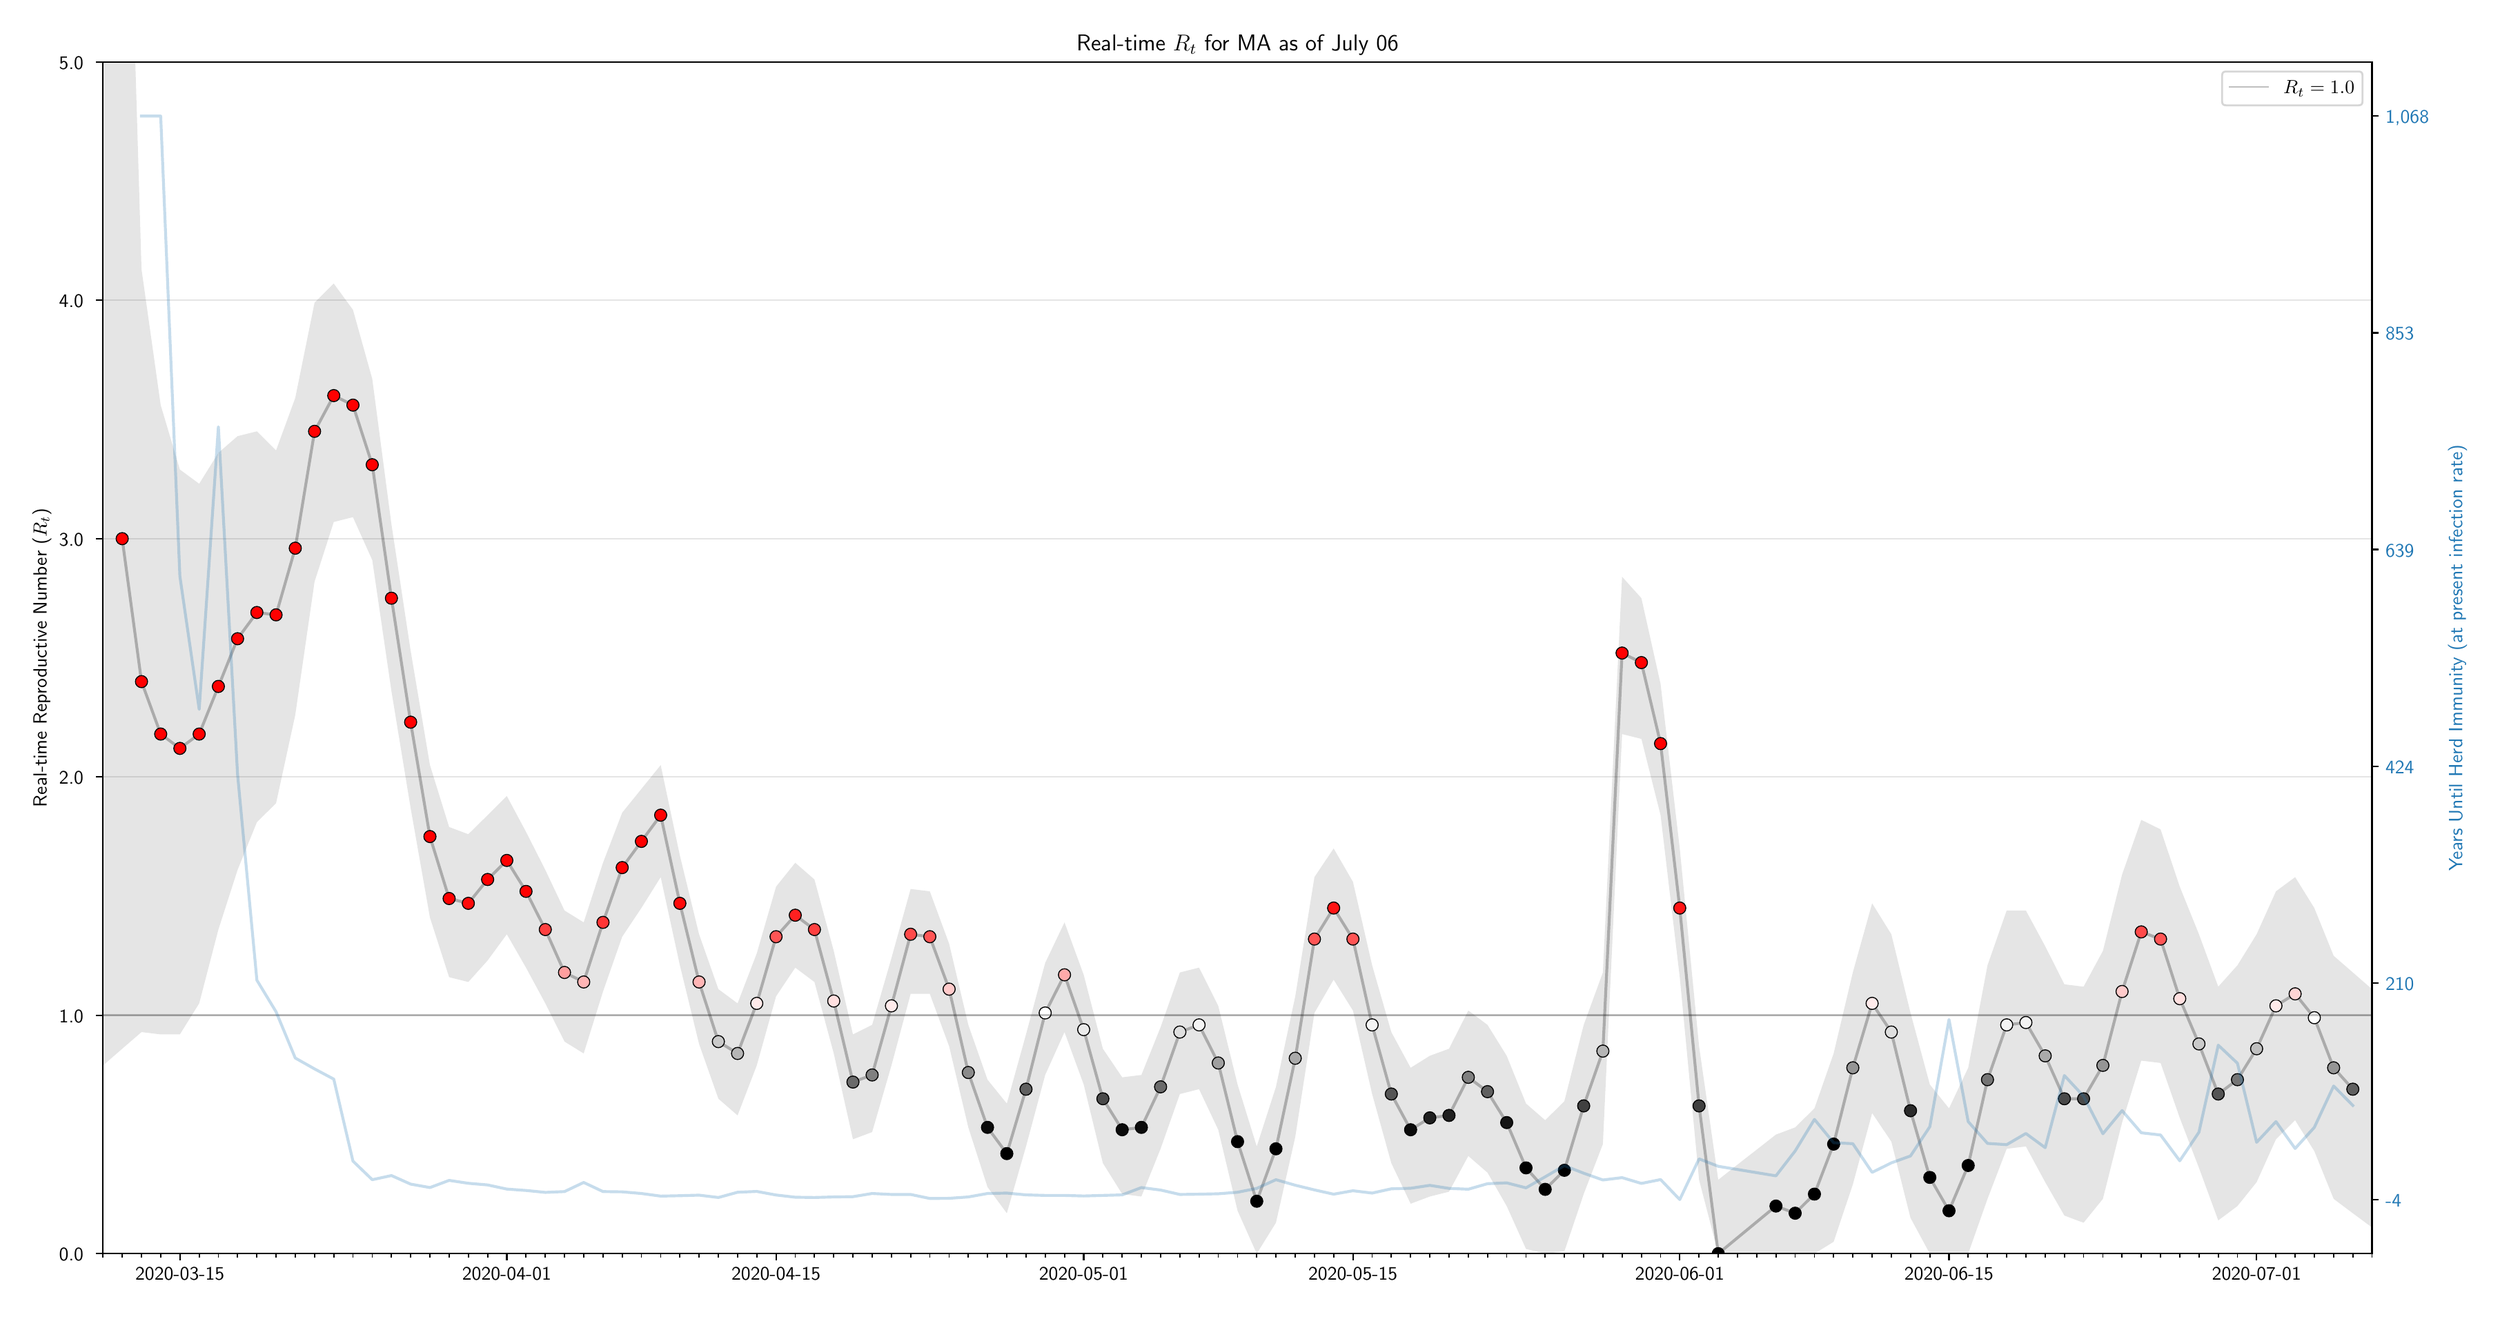 \begingroup%
\makeatletter%
\begin{pgfpicture}%
\pgfpathrectangle{\pgfpointorigin}{\pgfqpoint{17.834in}{9.28in}}%
\pgfusepath{use as bounding box, clip}%
\begin{pgfscope}%
\pgfsetbuttcap%
\pgfsetmiterjoin%
\definecolor{currentfill}{rgb}{1.0,1.0,1.0}%
\pgfsetfillcolor{currentfill}%
\pgfsetlinewidth{0.0pt}%
\definecolor{currentstroke}{rgb}{1.0,1.0,1.0}%
\pgfsetstrokecolor{currentstroke}%
\pgfsetdash{}{0pt}%
\pgfpathmoveto{\pgfqpoint{0.0in}{-0.0in}}%
\pgfpathlineto{\pgfqpoint{17.834in}{-0.0in}}%
\pgfpathlineto{\pgfqpoint{17.834in}{9.28in}}%
\pgfpathlineto{\pgfqpoint{0.0in}{9.28in}}%
\pgfpathclose%
\pgfusepath{fill}%
\end{pgfscope}%
\begin{pgfscope}%
\pgfsetbuttcap%
\pgfsetmiterjoin%
\definecolor{currentfill}{rgb}{1.0,1.0,1.0}%
\pgfsetfillcolor{currentfill}%
\pgfsetlinewidth{0.0pt}%
\definecolor{currentstroke}{rgb}{0.0,0.0,0.0}%
\pgfsetstrokecolor{currentstroke}%
\pgfsetstrokeopacity{0.0}%
\pgfsetdash{}{0pt}%
\pgfpathmoveto{\pgfqpoint{0.608in}{0.332in}}%
\pgfpathlineto{\pgfqpoint{17.049in}{0.332in}}%
\pgfpathlineto{\pgfqpoint{17.049in}{8.97in}}%
\pgfpathlineto{\pgfqpoint{0.608in}{8.97in}}%
\pgfpathclose%
\pgfusepath{fill}%
\end{pgfscope}%
\begin{pgfscope}%
\pgfpathrectangle{\pgfqpoint{0.608in}{0.332in}}{\pgfqpoint{16.441in}{8.638in}}%
\pgfusepath{clip}%
\pgfsetbuttcap%
\pgfsetroundjoin%
\definecolor{currentfill}{rgb}{0.0,0.0,0.0}%
\pgfsetfillcolor{currentfill}%
\pgfsetfillopacity{0.1}%
\pgfsetlinewidth{0.0pt}%
\definecolor{currentstroke}{rgb}{0.0,0.0,0.0}%
\pgfsetstrokecolor{currentstroke}%
\pgfsetstrokeopacity{0.1}%
\pgfsetdash{}{0pt}%
\pgfpathmoveto{\pgfqpoint{0.608in}{16.83in}}%
\pgfpathlineto{\pgfqpoint{0.608in}{1.696in}}%
\pgfpathlineto{\pgfqpoint{0.747in}{1.817in}}%
\pgfpathlineto{\pgfqpoint{0.887in}{1.938in}}%
\pgfpathlineto{\pgfqpoint{1.026in}{1.921in}}%
\pgfpathlineto{\pgfqpoint{1.165in}{1.921in}}%
\pgfpathlineto{\pgfqpoint{1.305in}{2.146in}}%
\pgfpathlineto{\pgfqpoint{1.444in}{2.681in}}%
\pgfpathlineto{\pgfqpoint{1.583in}{3.113in}}%
\pgfpathlineto{\pgfqpoint{1.723in}{3.459in}}%
\pgfpathlineto{\pgfqpoint{1.862in}{3.597in}}%
\pgfpathlineto{\pgfqpoint{2.001in}{4.236in}}%
\pgfpathlineto{\pgfqpoint{2.141in}{5.203in}}%
\pgfpathlineto{\pgfqpoint{2.28in}{5.635in}}%
\pgfpathlineto{\pgfqpoint{2.419in}{5.67in}}%
\pgfpathlineto{\pgfqpoint{2.559in}{5.359in}}%
\pgfpathlineto{\pgfqpoint{2.698in}{4.409in}}%
\pgfpathlineto{\pgfqpoint{2.837in}{3.562in}}%
\pgfpathlineto{\pgfqpoint{2.977in}{2.768in}}%
\pgfpathlineto{\pgfqpoint{3.116in}{2.336in}}%
\pgfpathlineto{\pgfqpoint{3.255in}{2.301in}}%
\pgfpathlineto{\pgfqpoint{3.395in}{2.457in}}%
\pgfpathlineto{\pgfqpoint{3.534in}{2.647in}}%
\pgfpathlineto{\pgfqpoint{3.673in}{2.405in}}%
\pgfpathlineto{\pgfqpoint{3.813in}{2.146in}}%
\pgfpathlineto{\pgfqpoint{3.952in}{1.869in}}%
\pgfpathlineto{\pgfqpoint{4.091in}{1.783in}}%
\pgfpathlineto{\pgfqpoint{4.231in}{2.232in}}%
\pgfpathlineto{\pgfqpoint{4.37in}{2.629in}}%
\pgfpathlineto{\pgfqpoint{4.509in}{2.837in}}%
\pgfpathlineto{\pgfqpoint{4.649in}{3.061in}}%
\pgfpathlineto{\pgfqpoint{4.788in}{2.422in}}%
\pgfpathlineto{\pgfqpoint{4.927in}{1.852in}}%
\pgfpathlineto{\pgfqpoint{5.067in}{1.455in}}%
\pgfpathlineto{\pgfqpoint{5.206in}{1.334in}}%
\pgfpathlineto{\pgfqpoint{5.345in}{1.696in}}%
\pgfpathlineto{\pgfqpoint{5.485in}{2.197in}}%
\pgfpathlineto{\pgfqpoint{5.624in}{2.405in}}%
\pgfpathlineto{\pgfqpoint{5.763in}{2.301in}}%
\pgfpathlineto{\pgfqpoint{5.903in}{1.783in}}%
\pgfpathlineto{\pgfqpoint{6.042in}{1.161in}}%
\pgfpathlineto{\pgfqpoint{6.181in}{1.213in}}%
\pgfpathlineto{\pgfqpoint{6.321in}{1.696in}}%
\pgfpathlineto{\pgfqpoint{6.46in}{2.215in}}%
\pgfpathlineto{\pgfqpoint{6.599in}{2.215in}}%
\pgfpathlineto{\pgfqpoint{6.739in}{1.835in}}%
\pgfpathlineto{\pgfqpoint{6.878in}{1.247in}}%
\pgfpathlineto{\pgfqpoint{7.017in}{0.815in}}%
\pgfpathlineto{\pgfqpoint{7.157in}{0.625in}}%
\pgfpathlineto{\pgfqpoint{7.296in}{1.109in}}%
\pgfpathlineto{\pgfqpoint{7.435in}{1.627in}}%
\pgfpathlineto{\pgfqpoint{7.575in}{1.938in}}%
\pgfpathlineto{\pgfqpoint{7.714in}{1.558in}}%
\pgfpathlineto{\pgfqpoint{7.853in}{0.988in}}%
\pgfpathlineto{\pgfqpoint{7.993in}{0.764in}}%
\pgfpathlineto{\pgfqpoint{8.132in}{0.746in}}%
\pgfpathlineto{\pgfqpoint{8.271in}{1.092in}}%
\pgfpathlineto{\pgfqpoint{8.411in}{1.489in}}%
\pgfpathlineto{\pgfqpoint{8.55in}{1.524in}}%
\pgfpathlineto{\pgfqpoint{8.689in}{1.23in}}%
\pgfpathlineto{\pgfqpoint{8.829in}{0.643in}}%
\pgfpathlineto{\pgfqpoint{8.968in}{0.332in}}%
\pgfpathlineto{\pgfqpoint{9.107in}{0.556in}}%
\pgfpathlineto{\pgfqpoint{9.247in}{1.178in}}%
\pgfpathlineto{\pgfqpoint{9.386in}{2.077in}}%
\pgfpathlineto{\pgfqpoint{9.525in}{2.318in}}%
\pgfpathlineto{\pgfqpoint{9.665in}{2.094in}}%
\pgfpathlineto{\pgfqpoint{9.804in}{1.489in}}%
\pgfpathlineto{\pgfqpoint{9.943in}{0.988in}}%
\pgfpathlineto{\pgfqpoint{10.083in}{0.694in}}%
\pgfpathlineto{\pgfqpoint{10.222in}{0.746in}}%
\pgfpathlineto{\pgfqpoint{10.361in}{0.781in}}%
\pgfpathlineto{\pgfqpoint{10.501in}{1.04in}}%
\pgfpathlineto{\pgfqpoint{10.64in}{0.919in}}%
\pgfpathlineto{\pgfqpoint{10.779in}{0.677in}}%
\pgfpathlineto{\pgfqpoint{10.919in}{0.366in}}%
\pgfpathlineto{\pgfqpoint{11.058in}{0.332in}}%
\pgfpathlineto{\pgfqpoint{11.197in}{0.349in}}%
\pgfpathlineto{\pgfqpoint{11.337in}{0.764in}}%
\pgfpathlineto{\pgfqpoint{11.476in}{1.126in}}%
\pgfpathlineto{\pgfqpoint{11.615in}{4.098in}}%
\pgfpathlineto{\pgfqpoint{11.755in}{4.063in}}%
\pgfpathlineto{\pgfqpoint{11.894in}{3.51in}}%
\pgfpathlineto{\pgfqpoint{12.033in}{2.336in}}%
\pgfpathlineto{\pgfqpoint{12.173in}{0.867in}}%
\pgfpathlineto{\pgfqpoint{12.312in}{0.332in}}%
\pgfpathlineto{\pgfqpoint{12.451in}{0.332in}}%
\pgfpathlineto{\pgfqpoint{12.591in}{0.332in}}%
\pgfpathlineto{\pgfqpoint{12.73in}{0.332in}}%
\pgfpathlineto{\pgfqpoint{12.869in}{0.332in}}%
\pgfpathlineto{\pgfqpoint{13.009in}{0.332in}}%
\pgfpathlineto{\pgfqpoint{13.148in}{0.418in}}%
\pgfpathlineto{\pgfqpoint{13.287in}{0.833in}}%
\pgfpathlineto{\pgfqpoint{13.427in}{1.351in}}%
\pgfpathlineto{\pgfqpoint{13.566in}{1.144in}}%
\pgfpathlineto{\pgfqpoint{13.705in}{0.591in}}%
\pgfpathlineto{\pgfqpoint{13.845in}{0.332in}}%
\pgfpathlineto{\pgfqpoint{13.984in}{0.332in}}%
\pgfpathlineto{\pgfqpoint{14.123in}{0.332in}}%
\pgfpathlineto{\pgfqpoint{14.263in}{0.729in}}%
\pgfpathlineto{\pgfqpoint{14.402in}{1.092in}}%
\pgfpathlineto{\pgfqpoint{14.541in}{1.109in}}%
\pgfpathlineto{\pgfqpoint{14.681in}{0.85in}}%
\pgfpathlineto{\pgfqpoint{14.82in}{0.608in}}%
\pgfpathlineto{\pgfqpoint{14.959in}{0.556in}}%
\pgfpathlineto{\pgfqpoint{15.099in}{0.729in}}%
\pgfpathlineto{\pgfqpoint{15.238in}{1.282in}}%
\pgfpathlineto{\pgfqpoint{15.377in}{1.731in}}%
\pgfpathlineto{\pgfqpoint{15.517in}{1.714in}}%
\pgfpathlineto{\pgfqpoint{15.656in}{1.316in}}%
\pgfpathlineto{\pgfqpoint{15.795in}{0.954in}}%
\pgfpathlineto{\pgfqpoint{15.935in}{0.573in}}%
\pgfpathlineto{\pgfqpoint{16.074in}{0.677in}}%
\pgfpathlineto{\pgfqpoint{16.213in}{0.85in}}%
\pgfpathlineto{\pgfqpoint{16.353in}{1.161in}}%
\pgfpathlineto{\pgfqpoint{16.492in}{1.299in}}%
\pgfpathlineto{\pgfqpoint{16.631in}{1.075in}}%
\pgfpathlineto{\pgfqpoint{16.771in}{0.729in}}%
\pgfpathlineto{\pgfqpoint{16.91in}{0.625in}}%
\pgfpathlineto{\pgfqpoint{17.049in}{0.522in}}%
\pgfpathlineto{\pgfqpoint{17.049in}{2.249in}}%
\pgfpathlineto{\pgfqpoint{17.049in}{2.249in}}%
\pgfpathlineto{\pgfqpoint{16.91in}{2.37in}}%
\pgfpathlineto{\pgfqpoint{16.771in}{2.491in}}%
\pgfpathlineto{\pgfqpoint{16.631in}{2.837in}}%
\pgfpathlineto{\pgfqpoint{16.492in}{3.061in}}%
\pgfpathlineto{\pgfqpoint{16.353in}{2.958in}}%
\pgfpathlineto{\pgfqpoint{16.213in}{2.647in}}%
\pgfpathlineto{\pgfqpoint{16.074in}{2.422in}}%
\pgfpathlineto{\pgfqpoint{15.935in}{2.267in}}%
\pgfpathlineto{\pgfqpoint{15.795in}{2.647in}}%
\pgfpathlineto{\pgfqpoint{15.656in}{2.992in}}%
\pgfpathlineto{\pgfqpoint{15.517in}{3.407in}}%
\pgfpathlineto{\pgfqpoint{15.377in}{3.476in}}%
\pgfpathlineto{\pgfqpoint{15.238in}{3.079in}}%
\pgfpathlineto{\pgfqpoint{15.099in}{2.526in}}%
\pgfpathlineto{\pgfqpoint{14.959in}{2.267in}}%
\pgfpathlineto{\pgfqpoint{14.82in}{2.284in}}%
\pgfpathlineto{\pgfqpoint{14.681in}{2.56in}}%
\pgfpathlineto{\pgfqpoint{14.541in}{2.819in}}%
\pgfpathlineto{\pgfqpoint{14.402in}{2.819in}}%
\pgfpathlineto{\pgfqpoint{14.263in}{2.422in}}%
\pgfpathlineto{\pgfqpoint{14.123in}{1.679in}}%
\pgfpathlineto{\pgfqpoint{13.984in}{1.385in}}%
\pgfpathlineto{\pgfqpoint{13.845in}{1.558in}}%
\pgfpathlineto{\pgfqpoint{13.705in}{2.077in}}%
\pgfpathlineto{\pgfqpoint{13.566in}{2.647in}}%
\pgfpathlineto{\pgfqpoint{13.427in}{2.871in}}%
\pgfpathlineto{\pgfqpoint{13.287in}{2.37in}}%
\pgfpathlineto{\pgfqpoint{13.148in}{1.783in}}%
\pgfpathlineto{\pgfqpoint{13.009in}{1.385in}}%
\pgfpathlineto{\pgfqpoint{12.869in}{1.247in}}%
\pgfpathlineto{\pgfqpoint{12.73in}{1.195in}}%
\pgfpathlineto{\pgfqpoint{12.591in}{1.086in}}%
\pgfpathlineto{\pgfqpoint{12.451in}{0.977in}}%
\pgfpathlineto{\pgfqpoint{12.312in}{0.867in}}%
\pgfpathlineto{\pgfqpoint{12.173in}{1.835in}}%
\pgfpathlineto{\pgfqpoint{12.033in}{3.269in}}%
\pgfpathlineto{\pgfqpoint{11.894in}{4.461in}}%
\pgfpathlineto{\pgfqpoint{11.755in}{5.083in}}%
\pgfpathlineto{\pgfqpoint{11.615in}{5.238in}}%
\pgfpathlineto{\pgfqpoint{11.476in}{2.37in}}%
\pgfpathlineto{\pgfqpoint{11.337in}{1.99in}}%
\pgfpathlineto{\pgfqpoint{11.197in}{1.437in}}%
\pgfpathlineto{\pgfqpoint{11.058in}{1.299in}}%
\pgfpathlineto{\pgfqpoint{10.919in}{1.42in}}%
\pgfpathlineto{\pgfqpoint{10.779in}{1.766in}}%
\pgfpathlineto{\pgfqpoint{10.64in}{1.99in}}%
\pgfpathlineto{\pgfqpoint{10.501in}{2.094in}}%
\pgfpathlineto{\pgfqpoint{10.361in}{1.817in}}%
\pgfpathlineto{\pgfqpoint{10.222in}{1.766in}}%
\pgfpathlineto{\pgfqpoint{10.083in}{1.679in}}%
\pgfpathlineto{\pgfqpoint{9.943in}{1.938in}}%
\pgfpathlineto{\pgfqpoint{9.804in}{2.422in}}%
\pgfpathlineto{\pgfqpoint{9.665in}{3.027in}}%
\pgfpathlineto{\pgfqpoint{9.525in}{3.269in}}%
\pgfpathlineto{\pgfqpoint{9.386in}{3.061in}}%
\pgfpathlineto{\pgfqpoint{9.247in}{2.197in}}%
\pgfpathlineto{\pgfqpoint{9.107in}{1.541in}}%
\pgfpathlineto{\pgfqpoint{8.968in}{1.109in}}%
\pgfpathlineto{\pgfqpoint{8.829in}{1.558in}}%
\pgfpathlineto{\pgfqpoint{8.689in}{2.128in}}%
\pgfpathlineto{\pgfqpoint{8.55in}{2.405in}}%
\pgfpathlineto{\pgfqpoint{8.411in}{2.37in}}%
\pgfpathlineto{\pgfqpoint{8.271in}{1.973in}}%
\pgfpathlineto{\pgfqpoint{8.132in}{1.627in}}%
\pgfpathlineto{\pgfqpoint{7.993in}{1.61in}}%
\pgfpathlineto{\pgfqpoint{7.853in}{1.817in}}%
\pgfpathlineto{\pgfqpoint{7.714in}{2.353in}}%
\pgfpathlineto{\pgfqpoint{7.575in}{2.733in}}%
\pgfpathlineto{\pgfqpoint{7.435in}{2.439in}}%
\pgfpathlineto{\pgfqpoint{7.296in}{1.921in}}%
\pgfpathlineto{\pgfqpoint{7.157in}{1.42in}}%
\pgfpathlineto{\pgfqpoint{7.017in}{1.593in}}%
\pgfpathlineto{\pgfqpoint{6.878in}{1.99in}}%
\pgfpathlineto{\pgfqpoint{6.739in}{2.578in}}%
\pgfpathlineto{\pgfqpoint{6.599in}{2.958in}}%
\pgfpathlineto{\pgfqpoint{6.46in}{2.975in}}%
\pgfpathlineto{\pgfqpoint{6.321in}{2.474in}}%
\pgfpathlineto{\pgfqpoint{6.181in}{1.99in}}%
\pgfpathlineto{\pgfqpoint{6.042in}{1.921in}}%
\pgfpathlineto{\pgfqpoint{5.903in}{2.526in}}%
\pgfpathlineto{\pgfqpoint{5.763in}{3.044in}}%
\pgfpathlineto{\pgfqpoint{5.624in}{3.165in}}%
\pgfpathlineto{\pgfqpoint{5.485in}{2.992in}}%
\pgfpathlineto{\pgfqpoint{5.345in}{2.508in}}%
\pgfpathlineto{\pgfqpoint{5.206in}{2.146in}}%
\pgfpathlineto{\pgfqpoint{5.067in}{2.249in}}%
\pgfpathlineto{\pgfqpoint{4.927in}{2.647in}}%
\pgfpathlineto{\pgfqpoint{4.788in}{3.217in}}%
\pgfpathlineto{\pgfqpoint{4.649in}{3.873in}}%
\pgfpathlineto{\pgfqpoint{4.509in}{3.7in}}%
\pgfpathlineto{\pgfqpoint{4.37in}{3.528in}}%
\pgfpathlineto{\pgfqpoint{4.231in}{3.165in}}%
\pgfpathlineto{\pgfqpoint{4.091in}{2.733in}}%
\pgfpathlineto{\pgfqpoint{3.952in}{2.819in}}%
\pgfpathlineto{\pgfqpoint{3.813in}{3.113in}}%
\pgfpathlineto{\pgfqpoint{3.673in}{3.389in}}%
\pgfpathlineto{\pgfqpoint{3.534in}{3.649in}}%
\pgfpathlineto{\pgfqpoint{3.395in}{3.51in}}%
\pgfpathlineto{\pgfqpoint{3.255in}{3.372in}}%
\pgfpathlineto{\pgfqpoint{3.116in}{3.424in}}%
\pgfpathlineto{\pgfqpoint{2.977in}{3.873in}}%
\pgfpathlineto{\pgfqpoint{2.837in}{4.702in}}%
\pgfpathlineto{\pgfqpoint{2.698in}{5.618in}}%
\pgfpathlineto{\pgfqpoint{2.559in}{6.672in}}%
\pgfpathlineto{\pgfqpoint{2.419in}{7.173in}}%
\pgfpathlineto{\pgfqpoint{2.28in}{7.363in}}%
\pgfpathlineto{\pgfqpoint{2.141in}{7.225in}}%
\pgfpathlineto{\pgfqpoint{2.001in}{6.534in}}%
\pgfpathlineto{\pgfqpoint{1.862in}{6.154in}}%
\pgfpathlineto{\pgfqpoint{1.723in}{6.292in}}%
\pgfpathlineto{\pgfqpoint{1.583in}{6.257in}}%
\pgfpathlineto{\pgfqpoint{1.444in}{6.136in}}%
\pgfpathlineto{\pgfqpoint{1.305in}{5.912in}}%
\pgfpathlineto{\pgfqpoint{1.165in}{6.015in}}%
\pgfpathlineto{\pgfqpoint{1.026in}{6.482in}}%
\pgfpathlineto{\pgfqpoint{0.887in}{7.467in}}%
\pgfpathlineto{\pgfqpoint{0.747in}{12.148in}}%
\pgfpathlineto{\pgfqpoint{0.608in}{16.83in}}%
\pgfpathclose%
\pgfusepath{fill}%
\end{pgfscope}%
\begin{pgfscope}%
\pgfpathrectangle{\pgfqpoint{0.608in}{0.332in}}{\pgfqpoint{16.441in}{8.638in}}%
\pgfusepath{clip}%
\pgfsetrectcap%
\pgfsetroundjoin%
\pgfsetlinewidth{1.506pt}%
\definecolor{currentstroke}{rgb}{0.0,0.0,0.0}%
\pgfsetstrokecolor{currentstroke}%
\pgfsetstrokeopacity{0.25}%
\pgfsetdash{}{0pt}%
\pgfpathmoveto{\pgfqpoint{0.747in}{5.514in}}%
\pgfpathlineto{\pgfqpoint{0.887in}{4.478in}}%
\pgfpathlineto{\pgfqpoint{1.026in}{4.098in}}%
\pgfpathlineto{\pgfqpoint{1.165in}{3.994in}}%
\pgfpathlineto{\pgfqpoint{1.305in}{4.098in}}%
\pgfpathlineto{\pgfqpoint{1.444in}{4.443in}}%
\pgfpathlineto{\pgfqpoint{1.583in}{4.789in}}%
\pgfpathlineto{\pgfqpoint{1.723in}{4.979in}}%
\pgfpathlineto{\pgfqpoint{1.862in}{4.962in}}%
\pgfpathlineto{\pgfqpoint{2.001in}{5.445in}}%
\pgfpathlineto{\pgfqpoint{2.141in}{6.292in}}%
\pgfpathlineto{\pgfqpoint{2.28in}{6.551in}}%
\pgfpathlineto{\pgfqpoint{2.419in}{6.482in}}%
\pgfpathlineto{\pgfqpoint{2.559in}{6.05in}}%
\pgfpathlineto{\pgfqpoint{2.698in}{5.083in}}%
\pgfpathlineto{\pgfqpoint{2.837in}{4.184in}}%
\pgfpathlineto{\pgfqpoint{2.977in}{3.355in}}%
\pgfpathlineto{\pgfqpoint{3.116in}{2.906in}}%
\pgfpathlineto{\pgfqpoint{3.255in}{2.871in}}%
\pgfpathlineto{\pgfqpoint{3.395in}{3.044in}}%
\pgfpathlineto{\pgfqpoint{3.534in}{3.182in}}%
\pgfpathlineto{\pgfqpoint{3.673in}{2.958in}}%
\pgfpathlineto{\pgfqpoint{3.813in}{2.681in}}%
\pgfpathlineto{\pgfqpoint{3.952in}{2.37in}}%
\pgfpathlineto{\pgfqpoint{4.091in}{2.301in}}%
\pgfpathlineto{\pgfqpoint{4.231in}{2.733in}}%
\pgfpathlineto{\pgfqpoint{4.37in}{3.13in}}%
\pgfpathlineto{\pgfqpoint{4.509in}{3.32in}}%
\pgfpathlineto{\pgfqpoint{4.649in}{3.51in}}%
\pgfpathlineto{\pgfqpoint{4.788in}{2.871in}}%
\pgfpathlineto{\pgfqpoint{4.927in}{2.301in}}%
\pgfpathlineto{\pgfqpoint{5.067in}{1.869in}}%
\pgfpathlineto{\pgfqpoint{5.206in}{1.783in}}%
\pgfpathlineto{\pgfqpoint{5.345in}{2.146in}}%
\pgfpathlineto{\pgfqpoint{5.485in}{2.629in}}%
\pgfpathlineto{\pgfqpoint{5.624in}{2.785in}}%
\pgfpathlineto{\pgfqpoint{5.763in}{2.681in}}%
\pgfpathlineto{\pgfqpoint{5.903in}{2.163in}}%
\pgfpathlineto{\pgfqpoint{6.042in}{1.576in}}%
\pgfpathlineto{\pgfqpoint{6.181in}{1.627in}}%
\pgfpathlineto{\pgfqpoint{6.321in}{2.128in}}%
\pgfpathlineto{\pgfqpoint{6.46in}{2.647in}}%
\pgfpathlineto{\pgfqpoint{6.599in}{2.629in}}%
\pgfpathlineto{\pgfqpoint{6.739in}{2.249in}}%
\pgfpathlineto{\pgfqpoint{6.878in}{1.645in}}%
\pgfpathlineto{\pgfqpoint{7.017in}{1.247in}}%
\pgfpathlineto{\pgfqpoint{7.157in}{1.057in}}%
\pgfpathlineto{\pgfqpoint{7.296in}{1.524in}}%
\pgfpathlineto{\pgfqpoint{7.435in}{2.077in}}%
\pgfpathlineto{\pgfqpoint{7.575in}{2.353in}}%
\pgfpathlineto{\pgfqpoint{7.714in}{1.956in}}%
\pgfpathlineto{\pgfqpoint{7.853in}{1.455in}}%
\pgfpathlineto{\pgfqpoint{7.993in}{1.23in}}%
\pgfpathlineto{\pgfqpoint{8.132in}{1.247in}}%
\pgfpathlineto{\pgfqpoint{8.271in}{1.541in}}%
\pgfpathlineto{\pgfqpoint{8.411in}{1.938in}}%
\pgfpathlineto{\pgfqpoint{8.55in}{1.99in}}%
\pgfpathlineto{\pgfqpoint{8.689in}{1.714in}}%
\pgfpathlineto{\pgfqpoint{8.829in}{1.144in}}%
\pgfpathlineto{\pgfqpoint{8.968in}{0.712in}}%
\pgfpathlineto{\pgfqpoint{9.107in}{1.092in}}%
\pgfpathlineto{\pgfqpoint{9.247in}{1.748in}}%
\pgfpathlineto{\pgfqpoint{9.386in}{2.612in}}%
\pgfpathlineto{\pgfqpoint{9.525in}{2.837in}}%
\pgfpathlineto{\pgfqpoint{9.665in}{2.612in}}%
\pgfpathlineto{\pgfqpoint{9.804in}{1.99in}}%
\pgfpathlineto{\pgfqpoint{9.943in}{1.489in}}%
\pgfpathlineto{\pgfqpoint{10.083in}{1.23in}}%
\pgfpathlineto{\pgfqpoint{10.222in}{1.316in}}%
\pgfpathlineto{\pgfqpoint{10.361in}{1.334in}}%
\pgfpathlineto{\pgfqpoint{10.501in}{1.61in}}%
\pgfpathlineto{\pgfqpoint{10.64in}{1.506in}}%
\pgfpathlineto{\pgfqpoint{10.779in}{1.282in}}%
\pgfpathlineto{\pgfqpoint{10.919in}{0.954in}}%
\pgfpathlineto{\pgfqpoint{11.058in}{0.798in}}%
\pgfpathlineto{\pgfqpoint{11.197in}{0.936in}}%
\pgfpathlineto{\pgfqpoint{11.337in}{1.403in}}%
\pgfpathlineto{\pgfqpoint{11.476in}{1.8in}}%
\pgfpathlineto{\pgfqpoint{11.615in}{4.685in}}%
\pgfpathlineto{\pgfqpoint{11.755in}{4.616in}}%
\pgfpathlineto{\pgfqpoint{11.894in}{4.029in}}%
\pgfpathlineto{\pgfqpoint{12.033in}{2.837in}}%
\pgfpathlineto{\pgfqpoint{12.173in}{1.403in}}%
\pgfpathlineto{\pgfqpoint{12.312in}{0.332in}}%
\pgfpathlineto{\pgfqpoint{12.73in}{0.677in}}%
\pgfpathlineto{\pgfqpoint{12.869in}{0.625in}}%
\pgfpathlineto{\pgfqpoint{13.009in}{0.764in}}%
\pgfpathlineto{\pgfqpoint{13.148in}{1.126in}}%
\pgfpathlineto{\pgfqpoint{13.287in}{1.679in}}%
\pgfpathlineto{\pgfqpoint{13.427in}{2.146in}}%
\pgfpathlineto{\pgfqpoint{13.566in}{1.938in}}%
\pgfpathlineto{\pgfqpoint{13.705in}{1.368in}}%
\pgfpathlineto{\pgfqpoint{13.845in}{0.884in}}%
\pgfpathlineto{\pgfqpoint{13.984in}{0.643in}}%
\pgfpathlineto{\pgfqpoint{14.123in}{0.971in}}%
\pgfpathlineto{\pgfqpoint{14.263in}{1.593in}}%
\pgfpathlineto{\pgfqpoint{14.402in}{1.99in}}%
\pgfpathlineto{\pgfqpoint{14.541in}{2.007in}}%
\pgfpathlineto{\pgfqpoint{14.681in}{1.766in}}%
\pgfpathlineto{\pgfqpoint{14.82in}{1.455in}}%
\pgfpathlineto{\pgfqpoint{14.959in}{1.455in}}%
\pgfpathlineto{\pgfqpoint{15.099in}{1.696in}}%
\pgfpathlineto{\pgfqpoint{15.238in}{2.232in}}%
\pgfpathlineto{\pgfqpoint{15.377in}{2.664in}}%
\pgfpathlineto{\pgfqpoint{15.517in}{2.612in}}%
\pgfpathlineto{\pgfqpoint{15.656in}{2.18in}}%
\pgfpathlineto{\pgfqpoint{15.795in}{1.852in}}%
\pgfpathlineto{\pgfqpoint{15.935in}{1.489in}}%
\pgfpathlineto{\pgfqpoint{16.074in}{1.593in}}%
\pgfpathlineto{\pgfqpoint{16.213in}{1.817in}}%
\pgfpathlineto{\pgfqpoint{16.353in}{2.128in}}%
\pgfpathlineto{\pgfqpoint{16.492in}{2.215in}}%
\pgfpathlineto{\pgfqpoint{16.631in}{2.042in}}%
\pgfpathlineto{\pgfqpoint{16.771in}{1.679in}}%
\pgfpathlineto{\pgfqpoint{16.91in}{1.524in}}%
\pgfusepath{stroke}%
\end{pgfscope}%
\begin{pgfscope}%
\pgfsetbuttcap%
\pgfsetroundjoin%
\definecolor{currentfill}{rgb}{0.0,0.0,0.0}%
\pgfsetfillcolor{currentfill}%
\pgfsetlinewidth{0.803pt}%
\definecolor{currentstroke}{rgb}{0.0,0.0,0.0}%
\pgfsetstrokecolor{currentstroke}%
\pgfsetdash{}{0pt}%
\pgfsys@defobject{currentmarker}{\pgfqpoint{0.0in}{-0.049in}}{\pgfqpoint{0.0in}{0.0in}}{%
\pgfpathmoveto{\pgfqpoint{0.0in}{0.0in}}%
\pgfpathlineto{\pgfqpoint{0.0in}{-0.049in}}%
\pgfusepath{stroke,fill}%
}%
\begin{pgfscope}%
\pgfsys@transformshift{1.165in}{0.332in}%
\pgfsys@useobject{currentmarker}{}%
\end{pgfscope}%
\end{pgfscope}%
\begin{pgfscope}%
\definecolor{textcolor}{rgb}{0.0,0.0,0.0}%
\pgfsetstrokecolor{textcolor}%
\pgfsetfillcolor{textcolor}%
\pgftext[x=1.165in,y=0.234in,,top]{\color{textcolor}\sffamily\fontsize{10.0}{12.0}\selectfont 2020-03-15}%
\end{pgfscope}%
\begin{pgfscope}%
\pgfsetbuttcap%
\pgfsetroundjoin%
\definecolor{currentfill}{rgb}{0.0,0.0,0.0}%
\pgfsetfillcolor{currentfill}%
\pgfsetlinewidth{0.803pt}%
\definecolor{currentstroke}{rgb}{0.0,0.0,0.0}%
\pgfsetstrokecolor{currentstroke}%
\pgfsetdash{}{0pt}%
\pgfsys@defobject{currentmarker}{\pgfqpoint{0.0in}{-0.049in}}{\pgfqpoint{0.0in}{0.0in}}{%
\pgfpathmoveto{\pgfqpoint{0.0in}{0.0in}}%
\pgfpathlineto{\pgfqpoint{0.0in}{-0.049in}}%
\pgfusepath{stroke,fill}%
}%
\begin{pgfscope}%
\pgfsys@transformshift{3.534in}{0.332in}%
\pgfsys@useobject{currentmarker}{}%
\end{pgfscope}%
\end{pgfscope}%
\begin{pgfscope}%
\definecolor{textcolor}{rgb}{0.0,0.0,0.0}%
\pgfsetstrokecolor{textcolor}%
\pgfsetfillcolor{textcolor}%
\pgftext[x=3.534in,y=0.234in,,top]{\color{textcolor}\sffamily\fontsize{10.0}{12.0}\selectfont 2020-04-01}%
\end{pgfscope}%
\begin{pgfscope}%
\pgfsetbuttcap%
\pgfsetroundjoin%
\definecolor{currentfill}{rgb}{0.0,0.0,0.0}%
\pgfsetfillcolor{currentfill}%
\pgfsetlinewidth{0.803pt}%
\definecolor{currentstroke}{rgb}{0.0,0.0,0.0}%
\pgfsetstrokecolor{currentstroke}%
\pgfsetdash{}{0pt}%
\pgfsys@defobject{currentmarker}{\pgfqpoint{0.0in}{-0.049in}}{\pgfqpoint{0.0in}{0.0in}}{%
\pgfpathmoveto{\pgfqpoint{0.0in}{0.0in}}%
\pgfpathlineto{\pgfqpoint{0.0in}{-0.049in}}%
\pgfusepath{stroke,fill}%
}%
\begin{pgfscope}%
\pgfsys@transformshift{5.485in}{0.332in}%
\pgfsys@useobject{currentmarker}{}%
\end{pgfscope}%
\end{pgfscope}%
\begin{pgfscope}%
\definecolor{textcolor}{rgb}{0.0,0.0,0.0}%
\pgfsetstrokecolor{textcolor}%
\pgfsetfillcolor{textcolor}%
\pgftext[x=5.485in,y=0.234in,,top]{\color{textcolor}\sffamily\fontsize{10.0}{12.0}\selectfont 2020-04-15}%
\end{pgfscope}%
\begin{pgfscope}%
\pgfsetbuttcap%
\pgfsetroundjoin%
\definecolor{currentfill}{rgb}{0.0,0.0,0.0}%
\pgfsetfillcolor{currentfill}%
\pgfsetlinewidth{0.803pt}%
\definecolor{currentstroke}{rgb}{0.0,0.0,0.0}%
\pgfsetstrokecolor{currentstroke}%
\pgfsetdash{}{0pt}%
\pgfsys@defobject{currentmarker}{\pgfqpoint{0.0in}{-0.049in}}{\pgfqpoint{0.0in}{0.0in}}{%
\pgfpathmoveto{\pgfqpoint{0.0in}{0.0in}}%
\pgfpathlineto{\pgfqpoint{0.0in}{-0.049in}}%
\pgfusepath{stroke,fill}%
}%
\begin{pgfscope}%
\pgfsys@transformshift{7.714in}{0.332in}%
\pgfsys@useobject{currentmarker}{}%
\end{pgfscope}%
\end{pgfscope}%
\begin{pgfscope}%
\definecolor{textcolor}{rgb}{0.0,0.0,0.0}%
\pgfsetstrokecolor{textcolor}%
\pgfsetfillcolor{textcolor}%
\pgftext[x=7.714in,y=0.234in,,top]{\color{textcolor}\sffamily\fontsize{10.0}{12.0}\selectfont 2020-05-01}%
\end{pgfscope}%
\begin{pgfscope}%
\pgfsetbuttcap%
\pgfsetroundjoin%
\definecolor{currentfill}{rgb}{0.0,0.0,0.0}%
\pgfsetfillcolor{currentfill}%
\pgfsetlinewidth{0.803pt}%
\definecolor{currentstroke}{rgb}{0.0,0.0,0.0}%
\pgfsetstrokecolor{currentstroke}%
\pgfsetdash{}{0pt}%
\pgfsys@defobject{currentmarker}{\pgfqpoint{0.0in}{-0.049in}}{\pgfqpoint{0.0in}{0.0in}}{%
\pgfpathmoveto{\pgfqpoint{0.0in}{0.0in}}%
\pgfpathlineto{\pgfqpoint{0.0in}{-0.049in}}%
\pgfusepath{stroke,fill}%
}%
\begin{pgfscope}%
\pgfsys@transformshift{9.665in}{0.332in}%
\pgfsys@useobject{currentmarker}{}%
\end{pgfscope}%
\end{pgfscope}%
\begin{pgfscope}%
\definecolor{textcolor}{rgb}{0.0,0.0,0.0}%
\pgfsetstrokecolor{textcolor}%
\pgfsetfillcolor{textcolor}%
\pgftext[x=9.665in,y=0.234in,,top]{\color{textcolor}\sffamily\fontsize{10.0}{12.0}\selectfont 2020-05-15}%
\end{pgfscope}%
\begin{pgfscope}%
\pgfsetbuttcap%
\pgfsetroundjoin%
\definecolor{currentfill}{rgb}{0.0,0.0,0.0}%
\pgfsetfillcolor{currentfill}%
\pgfsetlinewidth{0.803pt}%
\definecolor{currentstroke}{rgb}{0.0,0.0,0.0}%
\pgfsetstrokecolor{currentstroke}%
\pgfsetdash{}{0pt}%
\pgfsys@defobject{currentmarker}{\pgfqpoint{0.0in}{-0.049in}}{\pgfqpoint{0.0in}{0.0in}}{%
\pgfpathmoveto{\pgfqpoint{0.0in}{0.0in}}%
\pgfpathlineto{\pgfqpoint{0.0in}{-0.049in}}%
\pgfusepath{stroke,fill}%
}%
\begin{pgfscope}%
\pgfsys@transformshift{12.033in}{0.332in}%
\pgfsys@useobject{currentmarker}{}%
\end{pgfscope}%
\end{pgfscope}%
\begin{pgfscope}%
\definecolor{textcolor}{rgb}{0.0,0.0,0.0}%
\pgfsetstrokecolor{textcolor}%
\pgfsetfillcolor{textcolor}%
\pgftext[x=12.033in,y=0.234in,,top]{\color{textcolor}\sffamily\fontsize{10.0}{12.0}\selectfont 2020-06-01}%
\end{pgfscope}%
\begin{pgfscope}%
\pgfsetbuttcap%
\pgfsetroundjoin%
\definecolor{currentfill}{rgb}{0.0,0.0,0.0}%
\pgfsetfillcolor{currentfill}%
\pgfsetlinewidth{0.803pt}%
\definecolor{currentstroke}{rgb}{0.0,0.0,0.0}%
\pgfsetstrokecolor{currentstroke}%
\pgfsetdash{}{0pt}%
\pgfsys@defobject{currentmarker}{\pgfqpoint{0.0in}{-0.049in}}{\pgfqpoint{0.0in}{0.0in}}{%
\pgfpathmoveto{\pgfqpoint{0.0in}{0.0in}}%
\pgfpathlineto{\pgfqpoint{0.0in}{-0.049in}}%
\pgfusepath{stroke,fill}%
}%
\begin{pgfscope}%
\pgfsys@transformshift{13.984in}{0.332in}%
\pgfsys@useobject{currentmarker}{}%
\end{pgfscope}%
\end{pgfscope}%
\begin{pgfscope}%
\definecolor{textcolor}{rgb}{0.0,0.0,0.0}%
\pgfsetstrokecolor{textcolor}%
\pgfsetfillcolor{textcolor}%
\pgftext[x=13.984in,y=0.234in,,top]{\color{textcolor}\sffamily\fontsize{10.0}{12.0}\selectfont 2020-06-15}%
\end{pgfscope}%
\begin{pgfscope}%
\pgfsetbuttcap%
\pgfsetroundjoin%
\definecolor{currentfill}{rgb}{0.0,0.0,0.0}%
\pgfsetfillcolor{currentfill}%
\pgfsetlinewidth{0.803pt}%
\definecolor{currentstroke}{rgb}{0.0,0.0,0.0}%
\pgfsetstrokecolor{currentstroke}%
\pgfsetdash{}{0pt}%
\pgfsys@defobject{currentmarker}{\pgfqpoint{0.0in}{-0.049in}}{\pgfqpoint{0.0in}{0.0in}}{%
\pgfpathmoveto{\pgfqpoint{0.0in}{0.0in}}%
\pgfpathlineto{\pgfqpoint{0.0in}{-0.049in}}%
\pgfusepath{stroke,fill}%
}%
\begin{pgfscope}%
\pgfsys@transformshift{16.213in}{0.332in}%
\pgfsys@useobject{currentmarker}{}%
\end{pgfscope}%
\end{pgfscope}%
\begin{pgfscope}%
\definecolor{textcolor}{rgb}{0.0,0.0,0.0}%
\pgfsetstrokecolor{textcolor}%
\pgfsetfillcolor{textcolor}%
\pgftext[x=16.213in,y=0.234in,,top]{\color{textcolor}\sffamily\fontsize{10.0}{12.0}\selectfont 2020-07-01}%
\end{pgfscope}%
\begin{pgfscope}%
\pgfsetbuttcap%
\pgfsetroundjoin%
\definecolor{currentfill}{rgb}{0.0,0.0,0.0}%
\pgfsetfillcolor{currentfill}%
\pgfsetlinewidth{0.602pt}%
\definecolor{currentstroke}{rgb}{0.0,0.0,0.0}%
\pgfsetstrokecolor{currentstroke}%
\pgfsetdash{}{0pt}%
\pgfsys@defobject{currentmarker}{\pgfqpoint{0.0in}{-0.028in}}{\pgfqpoint{0.0in}{0.0in}}{%
\pgfpathmoveto{\pgfqpoint{0.0in}{0.0in}}%
\pgfpathlineto{\pgfqpoint{0.0in}{-0.028in}}%
\pgfusepath{stroke,fill}%
}%
\begin{pgfscope}%
\pgfsys@transformshift{0.608in}{0.332in}%
\pgfsys@useobject{currentmarker}{}%
\end{pgfscope}%
\end{pgfscope}%
\begin{pgfscope}%
\pgfsetbuttcap%
\pgfsetroundjoin%
\definecolor{currentfill}{rgb}{0.0,0.0,0.0}%
\pgfsetfillcolor{currentfill}%
\pgfsetlinewidth{0.602pt}%
\definecolor{currentstroke}{rgb}{0.0,0.0,0.0}%
\pgfsetstrokecolor{currentstroke}%
\pgfsetdash{}{0pt}%
\pgfsys@defobject{currentmarker}{\pgfqpoint{0.0in}{-0.028in}}{\pgfqpoint{0.0in}{0.0in}}{%
\pgfpathmoveto{\pgfqpoint{0.0in}{0.0in}}%
\pgfpathlineto{\pgfqpoint{0.0in}{-0.028in}}%
\pgfusepath{stroke,fill}%
}%
\begin{pgfscope}%
\pgfsys@transformshift{0.747in}{0.332in}%
\pgfsys@useobject{currentmarker}{}%
\end{pgfscope}%
\end{pgfscope}%
\begin{pgfscope}%
\pgfsetbuttcap%
\pgfsetroundjoin%
\definecolor{currentfill}{rgb}{0.0,0.0,0.0}%
\pgfsetfillcolor{currentfill}%
\pgfsetlinewidth{0.602pt}%
\definecolor{currentstroke}{rgb}{0.0,0.0,0.0}%
\pgfsetstrokecolor{currentstroke}%
\pgfsetdash{}{0pt}%
\pgfsys@defobject{currentmarker}{\pgfqpoint{0.0in}{-0.028in}}{\pgfqpoint{0.0in}{0.0in}}{%
\pgfpathmoveto{\pgfqpoint{0.0in}{0.0in}}%
\pgfpathlineto{\pgfqpoint{0.0in}{-0.028in}}%
\pgfusepath{stroke,fill}%
}%
\begin{pgfscope}%
\pgfsys@transformshift{0.887in}{0.332in}%
\pgfsys@useobject{currentmarker}{}%
\end{pgfscope}%
\end{pgfscope}%
\begin{pgfscope}%
\pgfsetbuttcap%
\pgfsetroundjoin%
\definecolor{currentfill}{rgb}{0.0,0.0,0.0}%
\pgfsetfillcolor{currentfill}%
\pgfsetlinewidth{0.602pt}%
\definecolor{currentstroke}{rgb}{0.0,0.0,0.0}%
\pgfsetstrokecolor{currentstroke}%
\pgfsetdash{}{0pt}%
\pgfsys@defobject{currentmarker}{\pgfqpoint{0.0in}{-0.028in}}{\pgfqpoint{0.0in}{0.0in}}{%
\pgfpathmoveto{\pgfqpoint{0.0in}{0.0in}}%
\pgfpathlineto{\pgfqpoint{0.0in}{-0.028in}}%
\pgfusepath{stroke,fill}%
}%
\begin{pgfscope}%
\pgfsys@transformshift{1.026in}{0.332in}%
\pgfsys@useobject{currentmarker}{}%
\end{pgfscope}%
\end{pgfscope}%
\begin{pgfscope}%
\pgfsetbuttcap%
\pgfsetroundjoin%
\definecolor{currentfill}{rgb}{0.0,0.0,0.0}%
\pgfsetfillcolor{currentfill}%
\pgfsetlinewidth{0.602pt}%
\definecolor{currentstroke}{rgb}{0.0,0.0,0.0}%
\pgfsetstrokecolor{currentstroke}%
\pgfsetdash{}{0pt}%
\pgfsys@defobject{currentmarker}{\pgfqpoint{0.0in}{-0.028in}}{\pgfqpoint{0.0in}{0.0in}}{%
\pgfpathmoveto{\pgfqpoint{0.0in}{0.0in}}%
\pgfpathlineto{\pgfqpoint{0.0in}{-0.028in}}%
\pgfusepath{stroke,fill}%
}%
\begin{pgfscope}%
\pgfsys@transformshift{1.305in}{0.332in}%
\pgfsys@useobject{currentmarker}{}%
\end{pgfscope}%
\end{pgfscope}%
\begin{pgfscope}%
\pgfsetbuttcap%
\pgfsetroundjoin%
\definecolor{currentfill}{rgb}{0.0,0.0,0.0}%
\pgfsetfillcolor{currentfill}%
\pgfsetlinewidth{0.602pt}%
\definecolor{currentstroke}{rgb}{0.0,0.0,0.0}%
\pgfsetstrokecolor{currentstroke}%
\pgfsetdash{}{0pt}%
\pgfsys@defobject{currentmarker}{\pgfqpoint{0.0in}{-0.028in}}{\pgfqpoint{0.0in}{0.0in}}{%
\pgfpathmoveto{\pgfqpoint{0.0in}{0.0in}}%
\pgfpathlineto{\pgfqpoint{0.0in}{-0.028in}}%
\pgfusepath{stroke,fill}%
}%
\begin{pgfscope}%
\pgfsys@transformshift{1.444in}{0.332in}%
\pgfsys@useobject{currentmarker}{}%
\end{pgfscope}%
\end{pgfscope}%
\begin{pgfscope}%
\pgfsetbuttcap%
\pgfsetroundjoin%
\definecolor{currentfill}{rgb}{0.0,0.0,0.0}%
\pgfsetfillcolor{currentfill}%
\pgfsetlinewidth{0.602pt}%
\definecolor{currentstroke}{rgb}{0.0,0.0,0.0}%
\pgfsetstrokecolor{currentstroke}%
\pgfsetdash{}{0pt}%
\pgfsys@defobject{currentmarker}{\pgfqpoint{0.0in}{-0.028in}}{\pgfqpoint{0.0in}{0.0in}}{%
\pgfpathmoveto{\pgfqpoint{0.0in}{0.0in}}%
\pgfpathlineto{\pgfqpoint{0.0in}{-0.028in}}%
\pgfusepath{stroke,fill}%
}%
\begin{pgfscope}%
\pgfsys@transformshift{1.583in}{0.332in}%
\pgfsys@useobject{currentmarker}{}%
\end{pgfscope}%
\end{pgfscope}%
\begin{pgfscope}%
\pgfsetbuttcap%
\pgfsetroundjoin%
\definecolor{currentfill}{rgb}{0.0,0.0,0.0}%
\pgfsetfillcolor{currentfill}%
\pgfsetlinewidth{0.602pt}%
\definecolor{currentstroke}{rgb}{0.0,0.0,0.0}%
\pgfsetstrokecolor{currentstroke}%
\pgfsetdash{}{0pt}%
\pgfsys@defobject{currentmarker}{\pgfqpoint{0.0in}{-0.028in}}{\pgfqpoint{0.0in}{0.0in}}{%
\pgfpathmoveto{\pgfqpoint{0.0in}{0.0in}}%
\pgfpathlineto{\pgfqpoint{0.0in}{-0.028in}}%
\pgfusepath{stroke,fill}%
}%
\begin{pgfscope}%
\pgfsys@transformshift{1.723in}{0.332in}%
\pgfsys@useobject{currentmarker}{}%
\end{pgfscope}%
\end{pgfscope}%
\begin{pgfscope}%
\pgfsetbuttcap%
\pgfsetroundjoin%
\definecolor{currentfill}{rgb}{0.0,0.0,0.0}%
\pgfsetfillcolor{currentfill}%
\pgfsetlinewidth{0.602pt}%
\definecolor{currentstroke}{rgb}{0.0,0.0,0.0}%
\pgfsetstrokecolor{currentstroke}%
\pgfsetdash{}{0pt}%
\pgfsys@defobject{currentmarker}{\pgfqpoint{0.0in}{-0.028in}}{\pgfqpoint{0.0in}{0.0in}}{%
\pgfpathmoveto{\pgfqpoint{0.0in}{0.0in}}%
\pgfpathlineto{\pgfqpoint{0.0in}{-0.028in}}%
\pgfusepath{stroke,fill}%
}%
\begin{pgfscope}%
\pgfsys@transformshift{1.862in}{0.332in}%
\pgfsys@useobject{currentmarker}{}%
\end{pgfscope}%
\end{pgfscope}%
\begin{pgfscope}%
\pgfsetbuttcap%
\pgfsetroundjoin%
\definecolor{currentfill}{rgb}{0.0,0.0,0.0}%
\pgfsetfillcolor{currentfill}%
\pgfsetlinewidth{0.602pt}%
\definecolor{currentstroke}{rgb}{0.0,0.0,0.0}%
\pgfsetstrokecolor{currentstroke}%
\pgfsetdash{}{0pt}%
\pgfsys@defobject{currentmarker}{\pgfqpoint{0.0in}{-0.028in}}{\pgfqpoint{0.0in}{0.0in}}{%
\pgfpathmoveto{\pgfqpoint{0.0in}{0.0in}}%
\pgfpathlineto{\pgfqpoint{0.0in}{-0.028in}}%
\pgfusepath{stroke,fill}%
}%
\begin{pgfscope}%
\pgfsys@transformshift{2.001in}{0.332in}%
\pgfsys@useobject{currentmarker}{}%
\end{pgfscope}%
\end{pgfscope}%
\begin{pgfscope}%
\pgfsetbuttcap%
\pgfsetroundjoin%
\definecolor{currentfill}{rgb}{0.0,0.0,0.0}%
\pgfsetfillcolor{currentfill}%
\pgfsetlinewidth{0.602pt}%
\definecolor{currentstroke}{rgb}{0.0,0.0,0.0}%
\pgfsetstrokecolor{currentstroke}%
\pgfsetdash{}{0pt}%
\pgfsys@defobject{currentmarker}{\pgfqpoint{0.0in}{-0.028in}}{\pgfqpoint{0.0in}{0.0in}}{%
\pgfpathmoveto{\pgfqpoint{0.0in}{0.0in}}%
\pgfpathlineto{\pgfqpoint{0.0in}{-0.028in}}%
\pgfusepath{stroke,fill}%
}%
\begin{pgfscope}%
\pgfsys@transformshift{2.141in}{0.332in}%
\pgfsys@useobject{currentmarker}{}%
\end{pgfscope}%
\end{pgfscope}%
\begin{pgfscope}%
\pgfsetbuttcap%
\pgfsetroundjoin%
\definecolor{currentfill}{rgb}{0.0,0.0,0.0}%
\pgfsetfillcolor{currentfill}%
\pgfsetlinewidth{0.602pt}%
\definecolor{currentstroke}{rgb}{0.0,0.0,0.0}%
\pgfsetstrokecolor{currentstroke}%
\pgfsetdash{}{0pt}%
\pgfsys@defobject{currentmarker}{\pgfqpoint{0.0in}{-0.028in}}{\pgfqpoint{0.0in}{0.0in}}{%
\pgfpathmoveto{\pgfqpoint{0.0in}{0.0in}}%
\pgfpathlineto{\pgfqpoint{0.0in}{-0.028in}}%
\pgfusepath{stroke,fill}%
}%
\begin{pgfscope}%
\pgfsys@transformshift{2.28in}{0.332in}%
\pgfsys@useobject{currentmarker}{}%
\end{pgfscope}%
\end{pgfscope}%
\begin{pgfscope}%
\pgfsetbuttcap%
\pgfsetroundjoin%
\definecolor{currentfill}{rgb}{0.0,0.0,0.0}%
\pgfsetfillcolor{currentfill}%
\pgfsetlinewidth{0.602pt}%
\definecolor{currentstroke}{rgb}{0.0,0.0,0.0}%
\pgfsetstrokecolor{currentstroke}%
\pgfsetdash{}{0pt}%
\pgfsys@defobject{currentmarker}{\pgfqpoint{0.0in}{-0.028in}}{\pgfqpoint{0.0in}{0.0in}}{%
\pgfpathmoveto{\pgfqpoint{0.0in}{0.0in}}%
\pgfpathlineto{\pgfqpoint{0.0in}{-0.028in}}%
\pgfusepath{stroke,fill}%
}%
\begin{pgfscope}%
\pgfsys@transformshift{2.419in}{0.332in}%
\pgfsys@useobject{currentmarker}{}%
\end{pgfscope}%
\end{pgfscope}%
\begin{pgfscope}%
\pgfsetbuttcap%
\pgfsetroundjoin%
\definecolor{currentfill}{rgb}{0.0,0.0,0.0}%
\pgfsetfillcolor{currentfill}%
\pgfsetlinewidth{0.602pt}%
\definecolor{currentstroke}{rgb}{0.0,0.0,0.0}%
\pgfsetstrokecolor{currentstroke}%
\pgfsetdash{}{0pt}%
\pgfsys@defobject{currentmarker}{\pgfqpoint{0.0in}{-0.028in}}{\pgfqpoint{0.0in}{0.0in}}{%
\pgfpathmoveto{\pgfqpoint{0.0in}{0.0in}}%
\pgfpathlineto{\pgfqpoint{0.0in}{-0.028in}}%
\pgfusepath{stroke,fill}%
}%
\begin{pgfscope}%
\pgfsys@transformshift{2.559in}{0.332in}%
\pgfsys@useobject{currentmarker}{}%
\end{pgfscope}%
\end{pgfscope}%
\begin{pgfscope}%
\pgfsetbuttcap%
\pgfsetroundjoin%
\definecolor{currentfill}{rgb}{0.0,0.0,0.0}%
\pgfsetfillcolor{currentfill}%
\pgfsetlinewidth{0.602pt}%
\definecolor{currentstroke}{rgb}{0.0,0.0,0.0}%
\pgfsetstrokecolor{currentstroke}%
\pgfsetdash{}{0pt}%
\pgfsys@defobject{currentmarker}{\pgfqpoint{0.0in}{-0.028in}}{\pgfqpoint{0.0in}{0.0in}}{%
\pgfpathmoveto{\pgfqpoint{0.0in}{0.0in}}%
\pgfpathlineto{\pgfqpoint{0.0in}{-0.028in}}%
\pgfusepath{stroke,fill}%
}%
\begin{pgfscope}%
\pgfsys@transformshift{2.698in}{0.332in}%
\pgfsys@useobject{currentmarker}{}%
\end{pgfscope}%
\end{pgfscope}%
\begin{pgfscope}%
\pgfsetbuttcap%
\pgfsetroundjoin%
\definecolor{currentfill}{rgb}{0.0,0.0,0.0}%
\pgfsetfillcolor{currentfill}%
\pgfsetlinewidth{0.602pt}%
\definecolor{currentstroke}{rgb}{0.0,0.0,0.0}%
\pgfsetstrokecolor{currentstroke}%
\pgfsetdash{}{0pt}%
\pgfsys@defobject{currentmarker}{\pgfqpoint{0.0in}{-0.028in}}{\pgfqpoint{0.0in}{0.0in}}{%
\pgfpathmoveto{\pgfqpoint{0.0in}{0.0in}}%
\pgfpathlineto{\pgfqpoint{0.0in}{-0.028in}}%
\pgfusepath{stroke,fill}%
}%
\begin{pgfscope}%
\pgfsys@transformshift{2.837in}{0.332in}%
\pgfsys@useobject{currentmarker}{}%
\end{pgfscope}%
\end{pgfscope}%
\begin{pgfscope}%
\pgfsetbuttcap%
\pgfsetroundjoin%
\definecolor{currentfill}{rgb}{0.0,0.0,0.0}%
\pgfsetfillcolor{currentfill}%
\pgfsetlinewidth{0.602pt}%
\definecolor{currentstroke}{rgb}{0.0,0.0,0.0}%
\pgfsetstrokecolor{currentstroke}%
\pgfsetdash{}{0pt}%
\pgfsys@defobject{currentmarker}{\pgfqpoint{0.0in}{-0.028in}}{\pgfqpoint{0.0in}{0.0in}}{%
\pgfpathmoveto{\pgfqpoint{0.0in}{0.0in}}%
\pgfpathlineto{\pgfqpoint{0.0in}{-0.028in}}%
\pgfusepath{stroke,fill}%
}%
\begin{pgfscope}%
\pgfsys@transformshift{2.977in}{0.332in}%
\pgfsys@useobject{currentmarker}{}%
\end{pgfscope}%
\end{pgfscope}%
\begin{pgfscope}%
\pgfsetbuttcap%
\pgfsetroundjoin%
\definecolor{currentfill}{rgb}{0.0,0.0,0.0}%
\pgfsetfillcolor{currentfill}%
\pgfsetlinewidth{0.602pt}%
\definecolor{currentstroke}{rgb}{0.0,0.0,0.0}%
\pgfsetstrokecolor{currentstroke}%
\pgfsetdash{}{0pt}%
\pgfsys@defobject{currentmarker}{\pgfqpoint{0.0in}{-0.028in}}{\pgfqpoint{0.0in}{0.0in}}{%
\pgfpathmoveto{\pgfqpoint{0.0in}{0.0in}}%
\pgfpathlineto{\pgfqpoint{0.0in}{-0.028in}}%
\pgfusepath{stroke,fill}%
}%
\begin{pgfscope}%
\pgfsys@transformshift{3.116in}{0.332in}%
\pgfsys@useobject{currentmarker}{}%
\end{pgfscope}%
\end{pgfscope}%
\begin{pgfscope}%
\pgfsetbuttcap%
\pgfsetroundjoin%
\definecolor{currentfill}{rgb}{0.0,0.0,0.0}%
\pgfsetfillcolor{currentfill}%
\pgfsetlinewidth{0.602pt}%
\definecolor{currentstroke}{rgb}{0.0,0.0,0.0}%
\pgfsetstrokecolor{currentstroke}%
\pgfsetdash{}{0pt}%
\pgfsys@defobject{currentmarker}{\pgfqpoint{0.0in}{-0.028in}}{\pgfqpoint{0.0in}{0.0in}}{%
\pgfpathmoveto{\pgfqpoint{0.0in}{0.0in}}%
\pgfpathlineto{\pgfqpoint{0.0in}{-0.028in}}%
\pgfusepath{stroke,fill}%
}%
\begin{pgfscope}%
\pgfsys@transformshift{3.255in}{0.332in}%
\pgfsys@useobject{currentmarker}{}%
\end{pgfscope}%
\end{pgfscope}%
\begin{pgfscope}%
\pgfsetbuttcap%
\pgfsetroundjoin%
\definecolor{currentfill}{rgb}{0.0,0.0,0.0}%
\pgfsetfillcolor{currentfill}%
\pgfsetlinewidth{0.602pt}%
\definecolor{currentstroke}{rgb}{0.0,0.0,0.0}%
\pgfsetstrokecolor{currentstroke}%
\pgfsetdash{}{0pt}%
\pgfsys@defobject{currentmarker}{\pgfqpoint{0.0in}{-0.028in}}{\pgfqpoint{0.0in}{0.0in}}{%
\pgfpathmoveto{\pgfqpoint{0.0in}{0.0in}}%
\pgfpathlineto{\pgfqpoint{0.0in}{-0.028in}}%
\pgfusepath{stroke,fill}%
}%
\begin{pgfscope}%
\pgfsys@transformshift{3.395in}{0.332in}%
\pgfsys@useobject{currentmarker}{}%
\end{pgfscope}%
\end{pgfscope}%
\begin{pgfscope}%
\pgfsetbuttcap%
\pgfsetroundjoin%
\definecolor{currentfill}{rgb}{0.0,0.0,0.0}%
\pgfsetfillcolor{currentfill}%
\pgfsetlinewidth{0.602pt}%
\definecolor{currentstroke}{rgb}{0.0,0.0,0.0}%
\pgfsetstrokecolor{currentstroke}%
\pgfsetdash{}{0pt}%
\pgfsys@defobject{currentmarker}{\pgfqpoint{0.0in}{-0.028in}}{\pgfqpoint{0.0in}{0.0in}}{%
\pgfpathmoveto{\pgfqpoint{0.0in}{0.0in}}%
\pgfpathlineto{\pgfqpoint{0.0in}{-0.028in}}%
\pgfusepath{stroke,fill}%
}%
\begin{pgfscope}%
\pgfsys@transformshift{3.673in}{0.332in}%
\pgfsys@useobject{currentmarker}{}%
\end{pgfscope}%
\end{pgfscope}%
\begin{pgfscope}%
\pgfsetbuttcap%
\pgfsetroundjoin%
\definecolor{currentfill}{rgb}{0.0,0.0,0.0}%
\pgfsetfillcolor{currentfill}%
\pgfsetlinewidth{0.602pt}%
\definecolor{currentstroke}{rgb}{0.0,0.0,0.0}%
\pgfsetstrokecolor{currentstroke}%
\pgfsetdash{}{0pt}%
\pgfsys@defobject{currentmarker}{\pgfqpoint{0.0in}{-0.028in}}{\pgfqpoint{0.0in}{0.0in}}{%
\pgfpathmoveto{\pgfqpoint{0.0in}{0.0in}}%
\pgfpathlineto{\pgfqpoint{0.0in}{-0.028in}}%
\pgfusepath{stroke,fill}%
}%
\begin{pgfscope}%
\pgfsys@transformshift{3.813in}{0.332in}%
\pgfsys@useobject{currentmarker}{}%
\end{pgfscope}%
\end{pgfscope}%
\begin{pgfscope}%
\pgfsetbuttcap%
\pgfsetroundjoin%
\definecolor{currentfill}{rgb}{0.0,0.0,0.0}%
\pgfsetfillcolor{currentfill}%
\pgfsetlinewidth{0.602pt}%
\definecolor{currentstroke}{rgb}{0.0,0.0,0.0}%
\pgfsetstrokecolor{currentstroke}%
\pgfsetdash{}{0pt}%
\pgfsys@defobject{currentmarker}{\pgfqpoint{0.0in}{-0.028in}}{\pgfqpoint{0.0in}{0.0in}}{%
\pgfpathmoveto{\pgfqpoint{0.0in}{0.0in}}%
\pgfpathlineto{\pgfqpoint{0.0in}{-0.028in}}%
\pgfusepath{stroke,fill}%
}%
\begin{pgfscope}%
\pgfsys@transformshift{3.952in}{0.332in}%
\pgfsys@useobject{currentmarker}{}%
\end{pgfscope}%
\end{pgfscope}%
\begin{pgfscope}%
\pgfsetbuttcap%
\pgfsetroundjoin%
\definecolor{currentfill}{rgb}{0.0,0.0,0.0}%
\pgfsetfillcolor{currentfill}%
\pgfsetlinewidth{0.602pt}%
\definecolor{currentstroke}{rgb}{0.0,0.0,0.0}%
\pgfsetstrokecolor{currentstroke}%
\pgfsetdash{}{0pt}%
\pgfsys@defobject{currentmarker}{\pgfqpoint{0.0in}{-0.028in}}{\pgfqpoint{0.0in}{0.0in}}{%
\pgfpathmoveto{\pgfqpoint{0.0in}{0.0in}}%
\pgfpathlineto{\pgfqpoint{0.0in}{-0.028in}}%
\pgfusepath{stroke,fill}%
}%
\begin{pgfscope}%
\pgfsys@transformshift{4.091in}{0.332in}%
\pgfsys@useobject{currentmarker}{}%
\end{pgfscope}%
\end{pgfscope}%
\begin{pgfscope}%
\pgfsetbuttcap%
\pgfsetroundjoin%
\definecolor{currentfill}{rgb}{0.0,0.0,0.0}%
\pgfsetfillcolor{currentfill}%
\pgfsetlinewidth{0.602pt}%
\definecolor{currentstroke}{rgb}{0.0,0.0,0.0}%
\pgfsetstrokecolor{currentstroke}%
\pgfsetdash{}{0pt}%
\pgfsys@defobject{currentmarker}{\pgfqpoint{0.0in}{-0.028in}}{\pgfqpoint{0.0in}{0.0in}}{%
\pgfpathmoveto{\pgfqpoint{0.0in}{0.0in}}%
\pgfpathlineto{\pgfqpoint{0.0in}{-0.028in}}%
\pgfusepath{stroke,fill}%
}%
\begin{pgfscope}%
\pgfsys@transformshift{4.231in}{0.332in}%
\pgfsys@useobject{currentmarker}{}%
\end{pgfscope}%
\end{pgfscope}%
\begin{pgfscope}%
\pgfsetbuttcap%
\pgfsetroundjoin%
\definecolor{currentfill}{rgb}{0.0,0.0,0.0}%
\pgfsetfillcolor{currentfill}%
\pgfsetlinewidth{0.602pt}%
\definecolor{currentstroke}{rgb}{0.0,0.0,0.0}%
\pgfsetstrokecolor{currentstroke}%
\pgfsetdash{}{0pt}%
\pgfsys@defobject{currentmarker}{\pgfqpoint{0.0in}{-0.028in}}{\pgfqpoint{0.0in}{0.0in}}{%
\pgfpathmoveto{\pgfqpoint{0.0in}{0.0in}}%
\pgfpathlineto{\pgfqpoint{0.0in}{-0.028in}}%
\pgfusepath{stroke,fill}%
}%
\begin{pgfscope}%
\pgfsys@transformshift{4.37in}{0.332in}%
\pgfsys@useobject{currentmarker}{}%
\end{pgfscope}%
\end{pgfscope}%
\begin{pgfscope}%
\pgfsetbuttcap%
\pgfsetroundjoin%
\definecolor{currentfill}{rgb}{0.0,0.0,0.0}%
\pgfsetfillcolor{currentfill}%
\pgfsetlinewidth{0.602pt}%
\definecolor{currentstroke}{rgb}{0.0,0.0,0.0}%
\pgfsetstrokecolor{currentstroke}%
\pgfsetdash{}{0pt}%
\pgfsys@defobject{currentmarker}{\pgfqpoint{0.0in}{-0.028in}}{\pgfqpoint{0.0in}{0.0in}}{%
\pgfpathmoveto{\pgfqpoint{0.0in}{0.0in}}%
\pgfpathlineto{\pgfqpoint{0.0in}{-0.028in}}%
\pgfusepath{stroke,fill}%
}%
\begin{pgfscope}%
\pgfsys@transformshift{4.509in}{0.332in}%
\pgfsys@useobject{currentmarker}{}%
\end{pgfscope}%
\end{pgfscope}%
\begin{pgfscope}%
\pgfsetbuttcap%
\pgfsetroundjoin%
\definecolor{currentfill}{rgb}{0.0,0.0,0.0}%
\pgfsetfillcolor{currentfill}%
\pgfsetlinewidth{0.602pt}%
\definecolor{currentstroke}{rgb}{0.0,0.0,0.0}%
\pgfsetstrokecolor{currentstroke}%
\pgfsetdash{}{0pt}%
\pgfsys@defobject{currentmarker}{\pgfqpoint{0.0in}{-0.028in}}{\pgfqpoint{0.0in}{0.0in}}{%
\pgfpathmoveto{\pgfqpoint{0.0in}{0.0in}}%
\pgfpathlineto{\pgfqpoint{0.0in}{-0.028in}}%
\pgfusepath{stroke,fill}%
}%
\begin{pgfscope}%
\pgfsys@transformshift{4.649in}{0.332in}%
\pgfsys@useobject{currentmarker}{}%
\end{pgfscope}%
\end{pgfscope}%
\begin{pgfscope}%
\pgfsetbuttcap%
\pgfsetroundjoin%
\definecolor{currentfill}{rgb}{0.0,0.0,0.0}%
\pgfsetfillcolor{currentfill}%
\pgfsetlinewidth{0.602pt}%
\definecolor{currentstroke}{rgb}{0.0,0.0,0.0}%
\pgfsetstrokecolor{currentstroke}%
\pgfsetdash{}{0pt}%
\pgfsys@defobject{currentmarker}{\pgfqpoint{0.0in}{-0.028in}}{\pgfqpoint{0.0in}{0.0in}}{%
\pgfpathmoveto{\pgfqpoint{0.0in}{0.0in}}%
\pgfpathlineto{\pgfqpoint{0.0in}{-0.028in}}%
\pgfusepath{stroke,fill}%
}%
\begin{pgfscope}%
\pgfsys@transformshift{4.788in}{0.332in}%
\pgfsys@useobject{currentmarker}{}%
\end{pgfscope}%
\end{pgfscope}%
\begin{pgfscope}%
\pgfsetbuttcap%
\pgfsetroundjoin%
\definecolor{currentfill}{rgb}{0.0,0.0,0.0}%
\pgfsetfillcolor{currentfill}%
\pgfsetlinewidth{0.602pt}%
\definecolor{currentstroke}{rgb}{0.0,0.0,0.0}%
\pgfsetstrokecolor{currentstroke}%
\pgfsetdash{}{0pt}%
\pgfsys@defobject{currentmarker}{\pgfqpoint{0.0in}{-0.028in}}{\pgfqpoint{0.0in}{0.0in}}{%
\pgfpathmoveto{\pgfqpoint{0.0in}{0.0in}}%
\pgfpathlineto{\pgfqpoint{0.0in}{-0.028in}}%
\pgfusepath{stroke,fill}%
}%
\begin{pgfscope}%
\pgfsys@transformshift{4.927in}{0.332in}%
\pgfsys@useobject{currentmarker}{}%
\end{pgfscope}%
\end{pgfscope}%
\begin{pgfscope}%
\pgfsetbuttcap%
\pgfsetroundjoin%
\definecolor{currentfill}{rgb}{0.0,0.0,0.0}%
\pgfsetfillcolor{currentfill}%
\pgfsetlinewidth{0.602pt}%
\definecolor{currentstroke}{rgb}{0.0,0.0,0.0}%
\pgfsetstrokecolor{currentstroke}%
\pgfsetdash{}{0pt}%
\pgfsys@defobject{currentmarker}{\pgfqpoint{0.0in}{-0.028in}}{\pgfqpoint{0.0in}{0.0in}}{%
\pgfpathmoveto{\pgfqpoint{0.0in}{0.0in}}%
\pgfpathlineto{\pgfqpoint{0.0in}{-0.028in}}%
\pgfusepath{stroke,fill}%
}%
\begin{pgfscope}%
\pgfsys@transformshift{5.067in}{0.332in}%
\pgfsys@useobject{currentmarker}{}%
\end{pgfscope}%
\end{pgfscope}%
\begin{pgfscope}%
\pgfsetbuttcap%
\pgfsetroundjoin%
\definecolor{currentfill}{rgb}{0.0,0.0,0.0}%
\pgfsetfillcolor{currentfill}%
\pgfsetlinewidth{0.602pt}%
\definecolor{currentstroke}{rgb}{0.0,0.0,0.0}%
\pgfsetstrokecolor{currentstroke}%
\pgfsetdash{}{0pt}%
\pgfsys@defobject{currentmarker}{\pgfqpoint{0.0in}{-0.028in}}{\pgfqpoint{0.0in}{0.0in}}{%
\pgfpathmoveto{\pgfqpoint{0.0in}{0.0in}}%
\pgfpathlineto{\pgfqpoint{0.0in}{-0.028in}}%
\pgfusepath{stroke,fill}%
}%
\begin{pgfscope}%
\pgfsys@transformshift{5.206in}{0.332in}%
\pgfsys@useobject{currentmarker}{}%
\end{pgfscope}%
\end{pgfscope}%
\begin{pgfscope}%
\pgfsetbuttcap%
\pgfsetroundjoin%
\definecolor{currentfill}{rgb}{0.0,0.0,0.0}%
\pgfsetfillcolor{currentfill}%
\pgfsetlinewidth{0.602pt}%
\definecolor{currentstroke}{rgb}{0.0,0.0,0.0}%
\pgfsetstrokecolor{currentstroke}%
\pgfsetdash{}{0pt}%
\pgfsys@defobject{currentmarker}{\pgfqpoint{0.0in}{-0.028in}}{\pgfqpoint{0.0in}{0.0in}}{%
\pgfpathmoveto{\pgfqpoint{0.0in}{0.0in}}%
\pgfpathlineto{\pgfqpoint{0.0in}{-0.028in}}%
\pgfusepath{stroke,fill}%
}%
\begin{pgfscope}%
\pgfsys@transformshift{5.345in}{0.332in}%
\pgfsys@useobject{currentmarker}{}%
\end{pgfscope}%
\end{pgfscope}%
\begin{pgfscope}%
\pgfsetbuttcap%
\pgfsetroundjoin%
\definecolor{currentfill}{rgb}{0.0,0.0,0.0}%
\pgfsetfillcolor{currentfill}%
\pgfsetlinewidth{0.602pt}%
\definecolor{currentstroke}{rgb}{0.0,0.0,0.0}%
\pgfsetstrokecolor{currentstroke}%
\pgfsetdash{}{0pt}%
\pgfsys@defobject{currentmarker}{\pgfqpoint{0.0in}{-0.028in}}{\pgfqpoint{0.0in}{0.0in}}{%
\pgfpathmoveto{\pgfqpoint{0.0in}{0.0in}}%
\pgfpathlineto{\pgfqpoint{0.0in}{-0.028in}}%
\pgfusepath{stroke,fill}%
}%
\begin{pgfscope}%
\pgfsys@transformshift{5.624in}{0.332in}%
\pgfsys@useobject{currentmarker}{}%
\end{pgfscope}%
\end{pgfscope}%
\begin{pgfscope}%
\pgfsetbuttcap%
\pgfsetroundjoin%
\definecolor{currentfill}{rgb}{0.0,0.0,0.0}%
\pgfsetfillcolor{currentfill}%
\pgfsetlinewidth{0.602pt}%
\definecolor{currentstroke}{rgb}{0.0,0.0,0.0}%
\pgfsetstrokecolor{currentstroke}%
\pgfsetdash{}{0pt}%
\pgfsys@defobject{currentmarker}{\pgfqpoint{0.0in}{-0.028in}}{\pgfqpoint{0.0in}{0.0in}}{%
\pgfpathmoveto{\pgfqpoint{0.0in}{0.0in}}%
\pgfpathlineto{\pgfqpoint{0.0in}{-0.028in}}%
\pgfusepath{stroke,fill}%
}%
\begin{pgfscope}%
\pgfsys@transformshift{5.763in}{0.332in}%
\pgfsys@useobject{currentmarker}{}%
\end{pgfscope}%
\end{pgfscope}%
\begin{pgfscope}%
\pgfsetbuttcap%
\pgfsetroundjoin%
\definecolor{currentfill}{rgb}{0.0,0.0,0.0}%
\pgfsetfillcolor{currentfill}%
\pgfsetlinewidth{0.602pt}%
\definecolor{currentstroke}{rgb}{0.0,0.0,0.0}%
\pgfsetstrokecolor{currentstroke}%
\pgfsetdash{}{0pt}%
\pgfsys@defobject{currentmarker}{\pgfqpoint{0.0in}{-0.028in}}{\pgfqpoint{0.0in}{0.0in}}{%
\pgfpathmoveto{\pgfqpoint{0.0in}{0.0in}}%
\pgfpathlineto{\pgfqpoint{0.0in}{-0.028in}}%
\pgfusepath{stroke,fill}%
}%
\begin{pgfscope}%
\pgfsys@transformshift{5.903in}{0.332in}%
\pgfsys@useobject{currentmarker}{}%
\end{pgfscope}%
\end{pgfscope}%
\begin{pgfscope}%
\pgfsetbuttcap%
\pgfsetroundjoin%
\definecolor{currentfill}{rgb}{0.0,0.0,0.0}%
\pgfsetfillcolor{currentfill}%
\pgfsetlinewidth{0.602pt}%
\definecolor{currentstroke}{rgb}{0.0,0.0,0.0}%
\pgfsetstrokecolor{currentstroke}%
\pgfsetdash{}{0pt}%
\pgfsys@defobject{currentmarker}{\pgfqpoint{0.0in}{-0.028in}}{\pgfqpoint{0.0in}{0.0in}}{%
\pgfpathmoveto{\pgfqpoint{0.0in}{0.0in}}%
\pgfpathlineto{\pgfqpoint{0.0in}{-0.028in}}%
\pgfusepath{stroke,fill}%
}%
\begin{pgfscope}%
\pgfsys@transformshift{6.042in}{0.332in}%
\pgfsys@useobject{currentmarker}{}%
\end{pgfscope}%
\end{pgfscope}%
\begin{pgfscope}%
\pgfsetbuttcap%
\pgfsetroundjoin%
\definecolor{currentfill}{rgb}{0.0,0.0,0.0}%
\pgfsetfillcolor{currentfill}%
\pgfsetlinewidth{0.602pt}%
\definecolor{currentstroke}{rgb}{0.0,0.0,0.0}%
\pgfsetstrokecolor{currentstroke}%
\pgfsetdash{}{0pt}%
\pgfsys@defobject{currentmarker}{\pgfqpoint{0.0in}{-0.028in}}{\pgfqpoint{0.0in}{0.0in}}{%
\pgfpathmoveto{\pgfqpoint{0.0in}{0.0in}}%
\pgfpathlineto{\pgfqpoint{0.0in}{-0.028in}}%
\pgfusepath{stroke,fill}%
}%
\begin{pgfscope}%
\pgfsys@transformshift{6.181in}{0.332in}%
\pgfsys@useobject{currentmarker}{}%
\end{pgfscope}%
\end{pgfscope}%
\begin{pgfscope}%
\pgfsetbuttcap%
\pgfsetroundjoin%
\definecolor{currentfill}{rgb}{0.0,0.0,0.0}%
\pgfsetfillcolor{currentfill}%
\pgfsetlinewidth{0.602pt}%
\definecolor{currentstroke}{rgb}{0.0,0.0,0.0}%
\pgfsetstrokecolor{currentstroke}%
\pgfsetdash{}{0pt}%
\pgfsys@defobject{currentmarker}{\pgfqpoint{0.0in}{-0.028in}}{\pgfqpoint{0.0in}{0.0in}}{%
\pgfpathmoveto{\pgfqpoint{0.0in}{0.0in}}%
\pgfpathlineto{\pgfqpoint{0.0in}{-0.028in}}%
\pgfusepath{stroke,fill}%
}%
\begin{pgfscope}%
\pgfsys@transformshift{6.321in}{0.332in}%
\pgfsys@useobject{currentmarker}{}%
\end{pgfscope}%
\end{pgfscope}%
\begin{pgfscope}%
\pgfsetbuttcap%
\pgfsetroundjoin%
\definecolor{currentfill}{rgb}{0.0,0.0,0.0}%
\pgfsetfillcolor{currentfill}%
\pgfsetlinewidth{0.602pt}%
\definecolor{currentstroke}{rgb}{0.0,0.0,0.0}%
\pgfsetstrokecolor{currentstroke}%
\pgfsetdash{}{0pt}%
\pgfsys@defobject{currentmarker}{\pgfqpoint{0.0in}{-0.028in}}{\pgfqpoint{0.0in}{0.0in}}{%
\pgfpathmoveto{\pgfqpoint{0.0in}{0.0in}}%
\pgfpathlineto{\pgfqpoint{0.0in}{-0.028in}}%
\pgfusepath{stroke,fill}%
}%
\begin{pgfscope}%
\pgfsys@transformshift{6.46in}{0.332in}%
\pgfsys@useobject{currentmarker}{}%
\end{pgfscope}%
\end{pgfscope}%
\begin{pgfscope}%
\pgfsetbuttcap%
\pgfsetroundjoin%
\definecolor{currentfill}{rgb}{0.0,0.0,0.0}%
\pgfsetfillcolor{currentfill}%
\pgfsetlinewidth{0.602pt}%
\definecolor{currentstroke}{rgb}{0.0,0.0,0.0}%
\pgfsetstrokecolor{currentstroke}%
\pgfsetdash{}{0pt}%
\pgfsys@defobject{currentmarker}{\pgfqpoint{0.0in}{-0.028in}}{\pgfqpoint{0.0in}{0.0in}}{%
\pgfpathmoveto{\pgfqpoint{0.0in}{0.0in}}%
\pgfpathlineto{\pgfqpoint{0.0in}{-0.028in}}%
\pgfusepath{stroke,fill}%
}%
\begin{pgfscope}%
\pgfsys@transformshift{6.599in}{0.332in}%
\pgfsys@useobject{currentmarker}{}%
\end{pgfscope}%
\end{pgfscope}%
\begin{pgfscope}%
\pgfsetbuttcap%
\pgfsetroundjoin%
\definecolor{currentfill}{rgb}{0.0,0.0,0.0}%
\pgfsetfillcolor{currentfill}%
\pgfsetlinewidth{0.602pt}%
\definecolor{currentstroke}{rgb}{0.0,0.0,0.0}%
\pgfsetstrokecolor{currentstroke}%
\pgfsetdash{}{0pt}%
\pgfsys@defobject{currentmarker}{\pgfqpoint{0.0in}{-0.028in}}{\pgfqpoint{0.0in}{0.0in}}{%
\pgfpathmoveto{\pgfqpoint{0.0in}{0.0in}}%
\pgfpathlineto{\pgfqpoint{0.0in}{-0.028in}}%
\pgfusepath{stroke,fill}%
}%
\begin{pgfscope}%
\pgfsys@transformshift{6.739in}{0.332in}%
\pgfsys@useobject{currentmarker}{}%
\end{pgfscope}%
\end{pgfscope}%
\begin{pgfscope}%
\pgfsetbuttcap%
\pgfsetroundjoin%
\definecolor{currentfill}{rgb}{0.0,0.0,0.0}%
\pgfsetfillcolor{currentfill}%
\pgfsetlinewidth{0.602pt}%
\definecolor{currentstroke}{rgb}{0.0,0.0,0.0}%
\pgfsetstrokecolor{currentstroke}%
\pgfsetdash{}{0pt}%
\pgfsys@defobject{currentmarker}{\pgfqpoint{0.0in}{-0.028in}}{\pgfqpoint{0.0in}{0.0in}}{%
\pgfpathmoveto{\pgfqpoint{0.0in}{0.0in}}%
\pgfpathlineto{\pgfqpoint{0.0in}{-0.028in}}%
\pgfusepath{stroke,fill}%
}%
\begin{pgfscope}%
\pgfsys@transformshift{6.878in}{0.332in}%
\pgfsys@useobject{currentmarker}{}%
\end{pgfscope}%
\end{pgfscope}%
\begin{pgfscope}%
\pgfsetbuttcap%
\pgfsetroundjoin%
\definecolor{currentfill}{rgb}{0.0,0.0,0.0}%
\pgfsetfillcolor{currentfill}%
\pgfsetlinewidth{0.602pt}%
\definecolor{currentstroke}{rgb}{0.0,0.0,0.0}%
\pgfsetstrokecolor{currentstroke}%
\pgfsetdash{}{0pt}%
\pgfsys@defobject{currentmarker}{\pgfqpoint{0.0in}{-0.028in}}{\pgfqpoint{0.0in}{0.0in}}{%
\pgfpathmoveto{\pgfqpoint{0.0in}{0.0in}}%
\pgfpathlineto{\pgfqpoint{0.0in}{-0.028in}}%
\pgfusepath{stroke,fill}%
}%
\begin{pgfscope}%
\pgfsys@transformshift{7.017in}{0.332in}%
\pgfsys@useobject{currentmarker}{}%
\end{pgfscope}%
\end{pgfscope}%
\begin{pgfscope}%
\pgfsetbuttcap%
\pgfsetroundjoin%
\definecolor{currentfill}{rgb}{0.0,0.0,0.0}%
\pgfsetfillcolor{currentfill}%
\pgfsetlinewidth{0.602pt}%
\definecolor{currentstroke}{rgb}{0.0,0.0,0.0}%
\pgfsetstrokecolor{currentstroke}%
\pgfsetdash{}{0pt}%
\pgfsys@defobject{currentmarker}{\pgfqpoint{0.0in}{-0.028in}}{\pgfqpoint{0.0in}{0.0in}}{%
\pgfpathmoveto{\pgfqpoint{0.0in}{0.0in}}%
\pgfpathlineto{\pgfqpoint{0.0in}{-0.028in}}%
\pgfusepath{stroke,fill}%
}%
\begin{pgfscope}%
\pgfsys@transformshift{7.157in}{0.332in}%
\pgfsys@useobject{currentmarker}{}%
\end{pgfscope}%
\end{pgfscope}%
\begin{pgfscope}%
\pgfsetbuttcap%
\pgfsetroundjoin%
\definecolor{currentfill}{rgb}{0.0,0.0,0.0}%
\pgfsetfillcolor{currentfill}%
\pgfsetlinewidth{0.602pt}%
\definecolor{currentstroke}{rgb}{0.0,0.0,0.0}%
\pgfsetstrokecolor{currentstroke}%
\pgfsetdash{}{0pt}%
\pgfsys@defobject{currentmarker}{\pgfqpoint{0.0in}{-0.028in}}{\pgfqpoint{0.0in}{0.0in}}{%
\pgfpathmoveto{\pgfqpoint{0.0in}{0.0in}}%
\pgfpathlineto{\pgfqpoint{0.0in}{-0.028in}}%
\pgfusepath{stroke,fill}%
}%
\begin{pgfscope}%
\pgfsys@transformshift{7.296in}{0.332in}%
\pgfsys@useobject{currentmarker}{}%
\end{pgfscope}%
\end{pgfscope}%
\begin{pgfscope}%
\pgfsetbuttcap%
\pgfsetroundjoin%
\definecolor{currentfill}{rgb}{0.0,0.0,0.0}%
\pgfsetfillcolor{currentfill}%
\pgfsetlinewidth{0.602pt}%
\definecolor{currentstroke}{rgb}{0.0,0.0,0.0}%
\pgfsetstrokecolor{currentstroke}%
\pgfsetdash{}{0pt}%
\pgfsys@defobject{currentmarker}{\pgfqpoint{0.0in}{-0.028in}}{\pgfqpoint{0.0in}{0.0in}}{%
\pgfpathmoveto{\pgfqpoint{0.0in}{0.0in}}%
\pgfpathlineto{\pgfqpoint{0.0in}{-0.028in}}%
\pgfusepath{stroke,fill}%
}%
\begin{pgfscope}%
\pgfsys@transformshift{7.435in}{0.332in}%
\pgfsys@useobject{currentmarker}{}%
\end{pgfscope}%
\end{pgfscope}%
\begin{pgfscope}%
\pgfsetbuttcap%
\pgfsetroundjoin%
\definecolor{currentfill}{rgb}{0.0,0.0,0.0}%
\pgfsetfillcolor{currentfill}%
\pgfsetlinewidth{0.602pt}%
\definecolor{currentstroke}{rgb}{0.0,0.0,0.0}%
\pgfsetstrokecolor{currentstroke}%
\pgfsetdash{}{0pt}%
\pgfsys@defobject{currentmarker}{\pgfqpoint{0.0in}{-0.028in}}{\pgfqpoint{0.0in}{0.0in}}{%
\pgfpathmoveto{\pgfqpoint{0.0in}{0.0in}}%
\pgfpathlineto{\pgfqpoint{0.0in}{-0.028in}}%
\pgfusepath{stroke,fill}%
}%
\begin{pgfscope}%
\pgfsys@transformshift{7.575in}{0.332in}%
\pgfsys@useobject{currentmarker}{}%
\end{pgfscope}%
\end{pgfscope}%
\begin{pgfscope}%
\pgfsetbuttcap%
\pgfsetroundjoin%
\definecolor{currentfill}{rgb}{0.0,0.0,0.0}%
\pgfsetfillcolor{currentfill}%
\pgfsetlinewidth{0.602pt}%
\definecolor{currentstroke}{rgb}{0.0,0.0,0.0}%
\pgfsetstrokecolor{currentstroke}%
\pgfsetdash{}{0pt}%
\pgfsys@defobject{currentmarker}{\pgfqpoint{0.0in}{-0.028in}}{\pgfqpoint{0.0in}{0.0in}}{%
\pgfpathmoveto{\pgfqpoint{0.0in}{0.0in}}%
\pgfpathlineto{\pgfqpoint{0.0in}{-0.028in}}%
\pgfusepath{stroke,fill}%
}%
\begin{pgfscope}%
\pgfsys@transformshift{7.853in}{0.332in}%
\pgfsys@useobject{currentmarker}{}%
\end{pgfscope}%
\end{pgfscope}%
\begin{pgfscope}%
\pgfsetbuttcap%
\pgfsetroundjoin%
\definecolor{currentfill}{rgb}{0.0,0.0,0.0}%
\pgfsetfillcolor{currentfill}%
\pgfsetlinewidth{0.602pt}%
\definecolor{currentstroke}{rgb}{0.0,0.0,0.0}%
\pgfsetstrokecolor{currentstroke}%
\pgfsetdash{}{0pt}%
\pgfsys@defobject{currentmarker}{\pgfqpoint{0.0in}{-0.028in}}{\pgfqpoint{0.0in}{0.0in}}{%
\pgfpathmoveto{\pgfqpoint{0.0in}{0.0in}}%
\pgfpathlineto{\pgfqpoint{0.0in}{-0.028in}}%
\pgfusepath{stroke,fill}%
}%
\begin{pgfscope}%
\pgfsys@transformshift{7.993in}{0.332in}%
\pgfsys@useobject{currentmarker}{}%
\end{pgfscope}%
\end{pgfscope}%
\begin{pgfscope}%
\pgfsetbuttcap%
\pgfsetroundjoin%
\definecolor{currentfill}{rgb}{0.0,0.0,0.0}%
\pgfsetfillcolor{currentfill}%
\pgfsetlinewidth{0.602pt}%
\definecolor{currentstroke}{rgb}{0.0,0.0,0.0}%
\pgfsetstrokecolor{currentstroke}%
\pgfsetdash{}{0pt}%
\pgfsys@defobject{currentmarker}{\pgfqpoint{0.0in}{-0.028in}}{\pgfqpoint{0.0in}{0.0in}}{%
\pgfpathmoveto{\pgfqpoint{0.0in}{0.0in}}%
\pgfpathlineto{\pgfqpoint{0.0in}{-0.028in}}%
\pgfusepath{stroke,fill}%
}%
\begin{pgfscope}%
\pgfsys@transformshift{8.132in}{0.332in}%
\pgfsys@useobject{currentmarker}{}%
\end{pgfscope}%
\end{pgfscope}%
\begin{pgfscope}%
\pgfsetbuttcap%
\pgfsetroundjoin%
\definecolor{currentfill}{rgb}{0.0,0.0,0.0}%
\pgfsetfillcolor{currentfill}%
\pgfsetlinewidth{0.602pt}%
\definecolor{currentstroke}{rgb}{0.0,0.0,0.0}%
\pgfsetstrokecolor{currentstroke}%
\pgfsetdash{}{0pt}%
\pgfsys@defobject{currentmarker}{\pgfqpoint{0.0in}{-0.028in}}{\pgfqpoint{0.0in}{0.0in}}{%
\pgfpathmoveto{\pgfqpoint{0.0in}{0.0in}}%
\pgfpathlineto{\pgfqpoint{0.0in}{-0.028in}}%
\pgfusepath{stroke,fill}%
}%
\begin{pgfscope}%
\pgfsys@transformshift{8.271in}{0.332in}%
\pgfsys@useobject{currentmarker}{}%
\end{pgfscope}%
\end{pgfscope}%
\begin{pgfscope}%
\pgfsetbuttcap%
\pgfsetroundjoin%
\definecolor{currentfill}{rgb}{0.0,0.0,0.0}%
\pgfsetfillcolor{currentfill}%
\pgfsetlinewidth{0.602pt}%
\definecolor{currentstroke}{rgb}{0.0,0.0,0.0}%
\pgfsetstrokecolor{currentstroke}%
\pgfsetdash{}{0pt}%
\pgfsys@defobject{currentmarker}{\pgfqpoint{0.0in}{-0.028in}}{\pgfqpoint{0.0in}{0.0in}}{%
\pgfpathmoveto{\pgfqpoint{0.0in}{0.0in}}%
\pgfpathlineto{\pgfqpoint{0.0in}{-0.028in}}%
\pgfusepath{stroke,fill}%
}%
\begin{pgfscope}%
\pgfsys@transformshift{8.411in}{0.332in}%
\pgfsys@useobject{currentmarker}{}%
\end{pgfscope}%
\end{pgfscope}%
\begin{pgfscope}%
\pgfsetbuttcap%
\pgfsetroundjoin%
\definecolor{currentfill}{rgb}{0.0,0.0,0.0}%
\pgfsetfillcolor{currentfill}%
\pgfsetlinewidth{0.602pt}%
\definecolor{currentstroke}{rgb}{0.0,0.0,0.0}%
\pgfsetstrokecolor{currentstroke}%
\pgfsetdash{}{0pt}%
\pgfsys@defobject{currentmarker}{\pgfqpoint{0.0in}{-0.028in}}{\pgfqpoint{0.0in}{0.0in}}{%
\pgfpathmoveto{\pgfqpoint{0.0in}{0.0in}}%
\pgfpathlineto{\pgfqpoint{0.0in}{-0.028in}}%
\pgfusepath{stroke,fill}%
}%
\begin{pgfscope}%
\pgfsys@transformshift{8.55in}{0.332in}%
\pgfsys@useobject{currentmarker}{}%
\end{pgfscope}%
\end{pgfscope}%
\begin{pgfscope}%
\pgfsetbuttcap%
\pgfsetroundjoin%
\definecolor{currentfill}{rgb}{0.0,0.0,0.0}%
\pgfsetfillcolor{currentfill}%
\pgfsetlinewidth{0.602pt}%
\definecolor{currentstroke}{rgb}{0.0,0.0,0.0}%
\pgfsetstrokecolor{currentstroke}%
\pgfsetdash{}{0pt}%
\pgfsys@defobject{currentmarker}{\pgfqpoint{0.0in}{-0.028in}}{\pgfqpoint{0.0in}{0.0in}}{%
\pgfpathmoveto{\pgfqpoint{0.0in}{0.0in}}%
\pgfpathlineto{\pgfqpoint{0.0in}{-0.028in}}%
\pgfusepath{stroke,fill}%
}%
\begin{pgfscope}%
\pgfsys@transformshift{8.689in}{0.332in}%
\pgfsys@useobject{currentmarker}{}%
\end{pgfscope}%
\end{pgfscope}%
\begin{pgfscope}%
\pgfsetbuttcap%
\pgfsetroundjoin%
\definecolor{currentfill}{rgb}{0.0,0.0,0.0}%
\pgfsetfillcolor{currentfill}%
\pgfsetlinewidth{0.602pt}%
\definecolor{currentstroke}{rgb}{0.0,0.0,0.0}%
\pgfsetstrokecolor{currentstroke}%
\pgfsetdash{}{0pt}%
\pgfsys@defobject{currentmarker}{\pgfqpoint{0.0in}{-0.028in}}{\pgfqpoint{0.0in}{0.0in}}{%
\pgfpathmoveto{\pgfqpoint{0.0in}{0.0in}}%
\pgfpathlineto{\pgfqpoint{0.0in}{-0.028in}}%
\pgfusepath{stroke,fill}%
}%
\begin{pgfscope}%
\pgfsys@transformshift{8.829in}{0.332in}%
\pgfsys@useobject{currentmarker}{}%
\end{pgfscope}%
\end{pgfscope}%
\begin{pgfscope}%
\pgfsetbuttcap%
\pgfsetroundjoin%
\definecolor{currentfill}{rgb}{0.0,0.0,0.0}%
\pgfsetfillcolor{currentfill}%
\pgfsetlinewidth{0.602pt}%
\definecolor{currentstroke}{rgb}{0.0,0.0,0.0}%
\pgfsetstrokecolor{currentstroke}%
\pgfsetdash{}{0pt}%
\pgfsys@defobject{currentmarker}{\pgfqpoint{0.0in}{-0.028in}}{\pgfqpoint{0.0in}{0.0in}}{%
\pgfpathmoveto{\pgfqpoint{0.0in}{0.0in}}%
\pgfpathlineto{\pgfqpoint{0.0in}{-0.028in}}%
\pgfusepath{stroke,fill}%
}%
\begin{pgfscope}%
\pgfsys@transformshift{8.968in}{0.332in}%
\pgfsys@useobject{currentmarker}{}%
\end{pgfscope}%
\end{pgfscope}%
\begin{pgfscope}%
\pgfsetbuttcap%
\pgfsetroundjoin%
\definecolor{currentfill}{rgb}{0.0,0.0,0.0}%
\pgfsetfillcolor{currentfill}%
\pgfsetlinewidth{0.602pt}%
\definecolor{currentstroke}{rgb}{0.0,0.0,0.0}%
\pgfsetstrokecolor{currentstroke}%
\pgfsetdash{}{0pt}%
\pgfsys@defobject{currentmarker}{\pgfqpoint{0.0in}{-0.028in}}{\pgfqpoint{0.0in}{0.0in}}{%
\pgfpathmoveto{\pgfqpoint{0.0in}{0.0in}}%
\pgfpathlineto{\pgfqpoint{0.0in}{-0.028in}}%
\pgfusepath{stroke,fill}%
}%
\begin{pgfscope}%
\pgfsys@transformshift{9.107in}{0.332in}%
\pgfsys@useobject{currentmarker}{}%
\end{pgfscope}%
\end{pgfscope}%
\begin{pgfscope}%
\pgfsetbuttcap%
\pgfsetroundjoin%
\definecolor{currentfill}{rgb}{0.0,0.0,0.0}%
\pgfsetfillcolor{currentfill}%
\pgfsetlinewidth{0.602pt}%
\definecolor{currentstroke}{rgb}{0.0,0.0,0.0}%
\pgfsetstrokecolor{currentstroke}%
\pgfsetdash{}{0pt}%
\pgfsys@defobject{currentmarker}{\pgfqpoint{0.0in}{-0.028in}}{\pgfqpoint{0.0in}{0.0in}}{%
\pgfpathmoveto{\pgfqpoint{0.0in}{0.0in}}%
\pgfpathlineto{\pgfqpoint{0.0in}{-0.028in}}%
\pgfusepath{stroke,fill}%
}%
\begin{pgfscope}%
\pgfsys@transformshift{9.247in}{0.332in}%
\pgfsys@useobject{currentmarker}{}%
\end{pgfscope}%
\end{pgfscope}%
\begin{pgfscope}%
\pgfsetbuttcap%
\pgfsetroundjoin%
\definecolor{currentfill}{rgb}{0.0,0.0,0.0}%
\pgfsetfillcolor{currentfill}%
\pgfsetlinewidth{0.602pt}%
\definecolor{currentstroke}{rgb}{0.0,0.0,0.0}%
\pgfsetstrokecolor{currentstroke}%
\pgfsetdash{}{0pt}%
\pgfsys@defobject{currentmarker}{\pgfqpoint{0.0in}{-0.028in}}{\pgfqpoint{0.0in}{0.0in}}{%
\pgfpathmoveto{\pgfqpoint{0.0in}{0.0in}}%
\pgfpathlineto{\pgfqpoint{0.0in}{-0.028in}}%
\pgfusepath{stroke,fill}%
}%
\begin{pgfscope}%
\pgfsys@transformshift{9.386in}{0.332in}%
\pgfsys@useobject{currentmarker}{}%
\end{pgfscope}%
\end{pgfscope}%
\begin{pgfscope}%
\pgfsetbuttcap%
\pgfsetroundjoin%
\definecolor{currentfill}{rgb}{0.0,0.0,0.0}%
\pgfsetfillcolor{currentfill}%
\pgfsetlinewidth{0.602pt}%
\definecolor{currentstroke}{rgb}{0.0,0.0,0.0}%
\pgfsetstrokecolor{currentstroke}%
\pgfsetdash{}{0pt}%
\pgfsys@defobject{currentmarker}{\pgfqpoint{0.0in}{-0.028in}}{\pgfqpoint{0.0in}{0.0in}}{%
\pgfpathmoveto{\pgfqpoint{0.0in}{0.0in}}%
\pgfpathlineto{\pgfqpoint{0.0in}{-0.028in}}%
\pgfusepath{stroke,fill}%
}%
\begin{pgfscope}%
\pgfsys@transformshift{9.525in}{0.332in}%
\pgfsys@useobject{currentmarker}{}%
\end{pgfscope}%
\end{pgfscope}%
\begin{pgfscope}%
\pgfsetbuttcap%
\pgfsetroundjoin%
\definecolor{currentfill}{rgb}{0.0,0.0,0.0}%
\pgfsetfillcolor{currentfill}%
\pgfsetlinewidth{0.602pt}%
\definecolor{currentstroke}{rgb}{0.0,0.0,0.0}%
\pgfsetstrokecolor{currentstroke}%
\pgfsetdash{}{0pt}%
\pgfsys@defobject{currentmarker}{\pgfqpoint{0.0in}{-0.028in}}{\pgfqpoint{0.0in}{0.0in}}{%
\pgfpathmoveto{\pgfqpoint{0.0in}{0.0in}}%
\pgfpathlineto{\pgfqpoint{0.0in}{-0.028in}}%
\pgfusepath{stroke,fill}%
}%
\begin{pgfscope}%
\pgfsys@transformshift{9.804in}{0.332in}%
\pgfsys@useobject{currentmarker}{}%
\end{pgfscope}%
\end{pgfscope}%
\begin{pgfscope}%
\pgfsetbuttcap%
\pgfsetroundjoin%
\definecolor{currentfill}{rgb}{0.0,0.0,0.0}%
\pgfsetfillcolor{currentfill}%
\pgfsetlinewidth{0.602pt}%
\definecolor{currentstroke}{rgb}{0.0,0.0,0.0}%
\pgfsetstrokecolor{currentstroke}%
\pgfsetdash{}{0pt}%
\pgfsys@defobject{currentmarker}{\pgfqpoint{0.0in}{-0.028in}}{\pgfqpoint{0.0in}{0.0in}}{%
\pgfpathmoveto{\pgfqpoint{0.0in}{0.0in}}%
\pgfpathlineto{\pgfqpoint{0.0in}{-0.028in}}%
\pgfusepath{stroke,fill}%
}%
\begin{pgfscope}%
\pgfsys@transformshift{9.943in}{0.332in}%
\pgfsys@useobject{currentmarker}{}%
\end{pgfscope}%
\end{pgfscope}%
\begin{pgfscope}%
\pgfsetbuttcap%
\pgfsetroundjoin%
\definecolor{currentfill}{rgb}{0.0,0.0,0.0}%
\pgfsetfillcolor{currentfill}%
\pgfsetlinewidth{0.602pt}%
\definecolor{currentstroke}{rgb}{0.0,0.0,0.0}%
\pgfsetstrokecolor{currentstroke}%
\pgfsetdash{}{0pt}%
\pgfsys@defobject{currentmarker}{\pgfqpoint{0.0in}{-0.028in}}{\pgfqpoint{0.0in}{0.0in}}{%
\pgfpathmoveto{\pgfqpoint{0.0in}{0.0in}}%
\pgfpathlineto{\pgfqpoint{0.0in}{-0.028in}}%
\pgfusepath{stroke,fill}%
}%
\begin{pgfscope}%
\pgfsys@transformshift{10.083in}{0.332in}%
\pgfsys@useobject{currentmarker}{}%
\end{pgfscope}%
\end{pgfscope}%
\begin{pgfscope}%
\pgfsetbuttcap%
\pgfsetroundjoin%
\definecolor{currentfill}{rgb}{0.0,0.0,0.0}%
\pgfsetfillcolor{currentfill}%
\pgfsetlinewidth{0.602pt}%
\definecolor{currentstroke}{rgb}{0.0,0.0,0.0}%
\pgfsetstrokecolor{currentstroke}%
\pgfsetdash{}{0pt}%
\pgfsys@defobject{currentmarker}{\pgfqpoint{0.0in}{-0.028in}}{\pgfqpoint{0.0in}{0.0in}}{%
\pgfpathmoveto{\pgfqpoint{0.0in}{0.0in}}%
\pgfpathlineto{\pgfqpoint{0.0in}{-0.028in}}%
\pgfusepath{stroke,fill}%
}%
\begin{pgfscope}%
\pgfsys@transformshift{10.222in}{0.332in}%
\pgfsys@useobject{currentmarker}{}%
\end{pgfscope}%
\end{pgfscope}%
\begin{pgfscope}%
\pgfsetbuttcap%
\pgfsetroundjoin%
\definecolor{currentfill}{rgb}{0.0,0.0,0.0}%
\pgfsetfillcolor{currentfill}%
\pgfsetlinewidth{0.602pt}%
\definecolor{currentstroke}{rgb}{0.0,0.0,0.0}%
\pgfsetstrokecolor{currentstroke}%
\pgfsetdash{}{0pt}%
\pgfsys@defobject{currentmarker}{\pgfqpoint{0.0in}{-0.028in}}{\pgfqpoint{0.0in}{0.0in}}{%
\pgfpathmoveto{\pgfqpoint{0.0in}{0.0in}}%
\pgfpathlineto{\pgfqpoint{0.0in}{-0.028in}}%
\pgfusepath{stroke,fill}%
}%
\begin{pgfscope}%
\pgfsys@transformshift{10.361in}{0.332in}%
\pgfsys@useobject{currentmarker}{}%
\end{pgfscope}%
\end{pgfscope}%
\begin{pgfscope}%
\pgfsetbuttcap%
\pgfsetroundjoin%
\definecolor{currentfill}{rgb}{0.0,0.0,0.0}%
\pgfsetfillcolor{currentfill}%
\pgfsetlinewidth{0.602pt}%
\definecolor{currentstroke}{rgb}{0.0,0.0,0.0}%
\pgfsetstrokecolor{currentstroke}%
\pgfsetdash{}{0pt}%
\pgfsys@defobject{currentmarker}{\pgfqpoint{0.0in}{-0.028in}}{\pgfqpoint{0.0in}{0.0in}}{%
\pgfpathmoveto{\pgfqpoint{0.0in}{0.0in}}%
\pgfpathlineto{\pgfqpoint{0.0in}{-0.028in}}%
\pgfusepath{stroke,fill}%
}%
\begin{pgfscope}%
\pgfsys@transformshift{10.501in}{0.332in}%
\pgfsys@useobject{currentmarker}{}%
\end{pgfscope}%
\end{pgfscope}%
\begin{pgfscope}%
\pgfsetbuttcap%
\pgfsetroundjoin%
\definecolor{currentfill}{rgb}{0.0,0.0,0.0}%
\pgfsetfillcolor{currentfill}%
\pgfsetlinewidth{0.602pt}%
\definecolor{currentstroke}{rgb}{0.0,0.0,0.0}%
\pgfsetstrokecolor{currentstroke}%
\pgfsetdash{}{0pt}%
\pgfsys@defobject{currentmarker}{\pgfqpoint{0.0in}{-0.028in}}{\pgfqpoint{0.0in}{0.0in}}{%
\pgfpathmoveto{\pgfqpoint{0.0in}{0.0in}}%
\pgfpathlineto{\pgfqpoint{0.0in}{-0.028in}}%
\pgfusepath{stroke,fill}%
}%
\begin{pgfscope}%
\pgfsys@transformshift{10.64in}{0.332in}%
\pgfsys@useobject{currentmarker}{}%
\end{pgfscope}%
\end{pgfscope}%
\begin{pgfscope}%
\pgfsetbuttcap%
\pgfsetroundjoin%
\definecolor{currentfill}{rgb}{0.0,0.0,0.0}%
\pgfsetfillcolor{currentfill}%
\pgfsetlinewidth{0.602pt}%
\definecolor{currentstroke}{rgb}{0.0,0.0,0.0}%
\pgfsetstrokecolor{currentstroke}%
\pgfsetdash{}{0pt}%
\pgfsys@defobject{currentmarker}{\pgfqpoint{0.0in}{-0.028in}}{\pgfqpoint{0.0in}{0.0in}}{%
\pgfpathmoveto{\pgfqpoint{0.0in}{0.0in}}%
\pgfpathlineto{\pgfqpoint{0.0in}{-0.028in}}%
\pgfusepath{stroke,fill}%
}%
\begin{pgfscope}%
\pgfsys@transformshift{10.779in}{0.332in}%
\pgfsys@useobject{currentmarker}{}%
\end{pgfscope}%
\end{pgfscope}%
\begin{pgfscope}%
\pgfsetbuttcap%
\pgfsetroundjoin%
\definecolor{currentfill}{rgb}{0.0,0.0,0.0}%
\pgfsetfillcolor{currentfill}%
\pgfsetlinewidth{0.602pt}%
\definecolor{currentstroke}{rgb}{0.0,0.0,0.0}%
\pgfsetstrokecolor{currentstroke}%
\pgfsetdash{}{0pt}%
\pgfsys@defobject{currentmarker}{\pgfqpoint{0.0in}{-0.028in}}{\pgfqpoint{0.0in}{0.0in}}{%
\pgfpathmoveto{\pgfqpoint{0.0in}{0.0in}}%
\pgfpathlineto{\pgfqpoint{0.0in}{-0.028in}}%
\pgfusepath{stroke,fill}%
}%
\begin{pgfscope}%
\pgfsys@transformshift{10.919in}{0.332in}%
\pgfsys@useobject{currentmarker}{}%
\end{pgfscope}%
\end{pgfscope}%
\begin{pgfscope}%
\pgfsetbuttcap%
\pgfsetroundjoin%
\definecolor{currentfill}{rgb}{0.0,0.0,0.0}%
\pgfsetfillcolor{currentfill}%
\pgfsetlinewidth{0.602pt}%
\definecolor{currentstroke}{rgb}{0.0,0.0,0.0}%
\pgfsetstrokecolor{currentstroke}%
\pgfsetdash{}{0pt}%
\pgfsys@defobject{currentmarker}{\pgfqpoint{0.0in}{-0.028in}}{\pgfqpoint{0.0in}{0.0in}}{%
\pgfpathmoveto{\pgfqpoint{0.0in}{0.0in}}%
\pgfpathlineto{\pgfqpoint{0.0in}{-0.028in}}%
\pgfusepath{stroke,fill}%
}%
\begin{pgfscope}%
\pgfsys@transformshift{11.058in}{0.332in}%
\pgfsys@useobject{currentmarker}{}%
\end{pgfscope}%
\end{pgfscope}%
\begin{pgfscope}%
\pgfsetbuttcap%
\pgfsetroundjoin%
\definecolor{currentfill}{rgb}{0.0,0.0,0.0}%
\pgfsetfillcolor{currentfill}%
\pgfsetlinewidth{0.602pt}%
\definecolor{currentstroke}{rgb}{0.0,0.0,0.0}%
\pgfsetstrokecolor{currentstroke}%
\pgfsetdash{}{0pt}%
\pgfsys@defobject{currentmarker}{\pgfqpoint{0.0in}{-0.028in}}{\pgfqpoint{0.0in}{0.0in}}{%
\pgfpathmoveto{\pgfqpoint{0.0in}{0.0in}}%
\pgfpathlineto{\pgfqpoint{0.0in}{-0.028in}}%
\pgfusepath{stroke,fill}%
}%
\begin{pgfscope}%
\pgfsys@transformshift{11.197in}{0.332in}%
\pgfsys@useobject{currentmarker}{}%
\end{pgfscope}%
\end{pgfscope}%
\begin{pgfscope}%
\pgfsetbuttcap%
\pgfsetroundjoin%
\definecolor{currentfill}{rgb}{0.0,0.0,0.0}%
\pgfsetfillcolor{currentfill}%
\pgfsetlinewidth{0.602pt}%
\definecolor{currentstroke}{rgb}{0.0,0.0,0.0}%
\pgfsetstrokecolor{currentstroke}%
\pgfsetdash{}{0pt}%
\pgfsys@defobject{currentmarker}{\pgfqpoint{0.0in}{-0.028in}}{\pgfqpoint{0.0in}{0.0in}}{%
\pgfpathmoveto{\pgfqpoint{0.0in}{0.0in}}%
\pgfpathlineto{\pgfqpoint{0.0in}{-0.028in}}%
\pgfusepath{stroke,fill}%
}%
\begin{pgfscope}%
\pgfsys@transformshift{11.337in}{0.332in}%
\pgfsys@useobject{currentmarker}{}%
\end{pgfscope}%
\end{pgfscope}%
\begin{pgfscope}%
\pgfsetbuttcap%
\pgfsetroundjoin%
\definecolor{currentfill}{rgb}{0.0,0.0,0.0}%
\pgfsetfillcolor{currentfill}%
\pgfsetlinewidth{0.602pt}%
\definecolor{currentstroke}{rgb}{0.0,0.0,0.0}%
\pgfsetstrokecolor{currentstroke}%
\pgfsetdash{}{0pt}%
\pgfsys@defobject{currentmarker}{\pgfqpoint{0.0in}{-0.028in}}{\pgfqpoint{0.0in}{0.0in}}{%
\pgfpathmoveto{\pgfqpoint{0.0in}{0.0in}}%
\pgfpathlineto{\pgfqpoint{0.0in}{-0.028in}}%
\pgfusepath{stroke,fill}%
}%
\begin{pgfscope}%
\pgfsys@transformshift{11.476in}{0.332in}%
\pgfsys@useobject{currentmarker}{}%
\end{pgfscope}%
\end{pgfscope}%
\begin{pgfscope}%
\pgfsetbuttcap%
\pgfsetroundjoin%
\definecolor{currentfill}{rgb}{0.0,0.0,0.0}%
\pgfsetfillcolor{currentfill}%
\pgfsetlinewidth{0.602pt}%
\definecolor{currentstroke}{rgb}{0.0,0.0,0.0}%
\pgfsetstrokecolor{currentstroke}%
\pgfsetdash{}{0pt}%
\pgfsys@defobject{currentmarker}{\pgfqpoint{0.0in}{-0.028in}}{\pgfqpoint{0.0in}{0.0in}}{%
\pgfpathmoveto{\pgfqpoint{0.0in}{0.0in}}%
\pgfpathlineto{\pgfqpoint{0.0in}{-0.028in}}%
\pgfusepath{stroke,fill}%
}%
\begin{pgfscope}%
\pgfsys@transformshift{11.615in}{0.332in}%
\pgfsys@useobject{currentmarker}{}%
\end{pgfscope}%
\end{pgfscope}%
\begin{pgfscope}%
\pgfsetbuttcap%
\pgfsetroundjoin%
\definecolor{currentfill}{rgb}{0.0,0.0,0.0}%
\pgfsetfillcolor{currentfill}%
\pgfsetlinewidth{0.602pt}%
\definecolor{currentstroke}{rgb}{0.0,0.0,0.0}%
\pgfsetstrokecolor{currentstroke}%
\pgfsetdash{}{0pt}%
\pgfsys@defobject{currentmarker}{\pgfqpoint{0.0in}{-0.028in}}{\pgfqpoint{0.0in}{0.0in}}{%
\pgfpathmoveto{\pgfqpoint{0.0in}{0.0in}}%
\pgfpathlineto{\pgfqpoint{0.0in}{-0.028in}}%
\pgfusepath{stroke,fill}%
}%
\begin{pgfscope}%
\pgfsys@transformshift{11.755in}{0.332in}%
\pgfsys@useobject{currentmarker}{}%
\end{pgfscope}%
\end{pgfscope}%
\begin{pgfscope}%
\pgfsetbuttcap%
\pgfsetroundjoin%
\definecolor{currentfill}{rgb}{0.0,0.0,0.0}%
\pgfsetfillcolor{currentfill}%
\pgfsetlinewidth{0.602pt}%
\definecolor{currentstroke}{rgb}{0.0,0.0,0.0}%
\pgfsetstrokecolor{currentstroke}%
\pgfsetdash{}{0pt}%
\pgfsys@defobject{currentmarker}{\pgfqpoint{0.0in}{-0.028in}}{\pgfqpoint{0.0in}{0.0in}}{%
\pgfpathmoveto{\pgfqpoint{0.0in}{0.0in}}%
\pgfpathlineto{\pgfqpoint{0.0in}{-0.028in}}%
\pgfusepath{stroke,fill}%
}%
\begin{pgfscope}%
\pgfsys@transformshift{11.894in}{0.332in}%
\pgfsys@useobject{currentmarker}{}%
\end{pgfscope}%
\end{pgfscope}%
\begin{pgfscope}%
\pgfsetbuttcap%
\pgfsetroundjoin%
\definecolor{currentfill}{rgb}{0.0,0.0,0.0}%
\pgfsetfillcolor{currentfill}%
\pgfsetlinewidth{0.602pt}%
\definecolor{currentstroke}{rgb}{0.0,0.0,0.0}%
\pgfsetstrokecolor{currentstroke}%
\pgfsetdash{}{0pt}%
\pgfsys@defobject{currentmarker}{\pgfqpoint{0.0in}{-0.028in}}{\pgfqpoint{0.0in}{0.0in}}{%
\pgfpathmoveto{\pgfqpoint{0.0in}{0.0in}}%
\pgfpathlineto{\pgfqpoint{0.0in}{-0.028in}}%
\pgfusepath{stroke,fill}%
}%
\begin{pgfscope}%
\pgfsys@transformshift{12.173in}{0.332in}%
\pgfsys@useobject{currentmarker}{}%
\end{pgfscope}%
\end{pgfscope}%
\begin{pgfscope}%
\pgfsetbuttcap%
\pgfsetroundjoin%
\definecolor{currentfill}{rgb}{0.0,0.0,0.0}%
\pgfsetfillcolor{currentfill}%
\pgfsetlinewidth{0.602pt}%
\definecolor{currentstroke}{rgb}{0.0,0.0,0.0}%
\pgfsetstrokecolor{currentstroke}%
\pgfsetdash{}{0pt}%
\pgfsys@defobject{currentmarker}{\pgfqpoint{0.0in}{-0.028in}}{\pgfqpoint{0.0in}{0.0in}}{%
\pgfpathmoveto{\pgfqpoint{0.0in}{0.0in}}%
\pgfpathlineto{\pgfqpoint{0.0in}{-0.028in}}%
\pgfusepath{stroke,fill}%
}%
\begin{pgfscope}%
\pgfsys@transformshift{12.312in}{0.332in}%
\pgfsys@useobject{currentmarker}{}%
\end{pgfscope}%
\end{pgfscope}%
\begin{pgfscope}%
\pgfsetbuttcap%
\pgfsetroundjoin%
\definecolor{currentfill}{rgb}{0.0,0.0,0.0}%
\pgfsetfillcolor{currentfill}%
\pgfsetlinewidth{0.602pt}%
\definecolor{currentstroke}{rgb}{0.0,0.0,0.0}%
\pgfsetstrokecolor{currentstroke}%
\pgfsetdash{}{0pt}%
\pgfsys@defobject{currentmarker}{\pgfqpoint{0.0in}{-0.028in}}{\pgfqpoint{0.0in}{0.0in}}{%
\pgfpathmoveto{\pgfqpoint{0.0in}{0.0in}}%
\pgfpathlineto{\pgfqpoint{0.0in}{-0.028in}}%
\pgfusepath{stroke,fill}%
}%
\begin{pgfscope}%
\pgfsys@transformshift{12.451in}{0.332in}%
\pgfsys@useobject{currentmarker}{}%
\end{pgfscope}%
\end{pgfscope}%
\begin{pgfscope}%
\pgfsetbuttcap%
\pgfsetroundjoin%
\definecolor{currentfill}{rgb}{0.0,0.0,0.0}%
\pgfsetfillcolor{currentfill}%
\pgfsetlinewidth{0.602pt}%
\definecolor{currentstroke}{rgb}{0.0,0.0,0.0}%
\pgfsetstrokecolor{currentstroke}%
\pgfsetdash{}{0pt}%
\pgfsys@defobject{currentmarker}{\pgfqpoint{0.0in}{-0.028in}}{\pgfqpoint{0.0in}{0.0in}}{%
\pgfpathmoveto{\pgfqpoint{0.0in}{0.0in}}%
\pgfpathlineto{\pgfqpoint{0.0in}{-0.028in}}%
\pgfusepath{stroke,fill}%
}%
\begin{pgfscope}%
\pgfsys@transformshift{12.591in}{0.332in}%
\pgfsys@useobject{currentmarker}{}%
\end{pgfscope}%
\end{pgfscope}%
\begin{pgfscope}%
\pgfsetbuttcap%
\pgfsetroundjoin%
\definecolor{currentfill}{rgb}{0.0,0.0,0.0}%
\pgfsetfillcolor{currentfill}%
\pgfsetlinewidth{0.602pt}%
\definecolor{currentstroke}{rgb}{0.0,0.0,0.0}%
\pgfsetstrokecolor{currentstroke}%
\pgfsetdash{}{0pt}%
\pgfsys@defobject{currentmarker}{\pgfqpoint{0.0in}{-0.028in}}{\pgfqpoint{0.0in}{0.0in}}{%
\pgfpathmoveto{\pgfqpoint{0.0in}{0.0in}}%
\pgfpathlineto{\pgfqpoint{0.0in}{-0.028in}}%
\pgfusepath{stroke,fill}%
}%
\begin{pgfscope}%
\pgfsys@transformshift{12.73in}{0.332in}%
\pgfsys@useobject{currentmarker}{}%
\end{pgfscope}%
\end{pgfscope}%
\begin{pgfscope}%
\pgfsetbuttcap%
\pgfsetroundjoin%
\definecolor{currentfill}{rgb}{0.0,0.0,0.0}%
\pgfsetfillcolor{currentfill}%
\pgfsetlinewidth{0.602pt}%
\definecolor{currentstroke}{rgb}{0.0,0.0,0.0}%
\pgfsetstrokecolor{currentstroke}%
\pgfsetdash{}{0pt}%
\pgfsys@defobject{currentmarker}{\pgfqpoint{0.0in}{-0.028in}}{\pgfqpoint{0.0in}{0.0in}}{%
\pgfpathmoveto{\pgfqpoint{0.0in}{0.0in}}%
\pgfpathlineto{\pgfqpoint{0.0in}{-0.028in}}%
\pgfusepath{stroke,fill}%
}%
\begin{pgfscope}%
\pgfsys@transformshift{12.869in}{0.332in}%
\pgfsys@useobject{currentmarker}{}%
\end{pgfscope}%
\end{pgfscope}%
\begin{pgfscope}%
\pgfsetbuttcap%
\pgfsetroundjoin%
\definecolor{currentfill}{rgb}{0.0,0.0,0.0}%
\pgfsetfillcolor{currentfill}%
\pgfsetlinewidth{0.602pt}%
\definecolor{currentstroke}{rgb}{0.0,0.0,0.0}%
\pgfsetstrokecolor{currentstroke}%
\pgfsetdash{}{0pt}%
\pgfsys@defobject{currentmarker}{\pgfqpoint{0.0in}{-0.028in}}{\pgfqpoint{0.0in}{0.0in}}{%
\pgfpathmoveto{\pgfqpoint{0.0in}{0.0in}}%
\pgfpathlineto{\pgfqpoint{0.0in}{-0.028in}}%
\pgfusepath{stroke,fill}%
}%
\begin{pgfscope}%
\pgfsys@transformshift{13.009in}{0.332in}%
\pgfsys@useobject{currentmarker}{}%
\end{pgfscope}%
\end{pgfscope}%
\begin{pgfscope}%
\pgfsetbuttcap%
\pgfsetroundjoin%
\definecolor{currentfill}{rgb}{0.0,0.0,0.0}%
\pgfsetfillcolor{currentfill}%
\pgfsetlinewidth{0.602pt}%
\definecolor{currentstroke}{rgb}{0.0,0.0,0.0}%
\pgfsetstrokecolor{currentstroke}%
\pgfsetdash{}{0pt}%
\pgfsys@defobject{currentmarker}{\pgfqpoint{0.0in}{-0.028in}}{\pgfqpoint{0.0in}{0.0in}}{%
\pgfpathmoveto{\pgfqpoint{0.0in}{0.0in}}%
\pgfpathlineto{\pgfqpoint{0.0in}{-0.028in}}%
\pgfusepath{stroke,fill}%
}%
\begin{pgfscope}%
\pgfsys@transformshift{13.148in}{0.332in}%
\pgfsys@useobject{currentmarker}{}%
\end{pgfscope}%
\end{pgfscope}%
\begin{pgfscope}%
\pgfsetbuttcap%
\pgfsetroundjoin%
\definecolor{currentfill}{rgb}{0.0,0.0,0.0}%
\pgfsetfillcolor{currentfill}%
\pgfsetlinewidth{0.602pt}%
\definecolor{currentstroke}{rgb}{0.0,0.0,0.0}%
\pgfsetstrokecolor{currentstroke}%
\pgfsetdash{}{0pt}%
\pgfsys@defobject{currentmarker}{\pgfqpoint{0.0in}{-0.028in}}{\pgfqpoint{0.0in}{0.0in}}{%
\pgfpathmoveto{\pgfqpoint{0.0in}{0.0in}}%
\pgfpathlineto{\pgfqpoint{0.0in}{-0.028in}}%
\pgfusepath{stroke,fill}%
}%
\begin{pgfscope}%
\pgfsys@transformshift{13.287in}{0.332in}%
\pgfsys@useobject{currentmarker}{}%
\end{pgfscope}%
\end{pgfscope}%
\begin{pgfscope}%
\pgfsetbuttcap%
\pgfsetroundjoin%
\definecolor{currentfill}{rgb}{0.0,0.0,0.0}%
\pgfsetfillcolor{currentfill}%
\pgfsetlinewidth{0.602pt}%
\definecolor{currentstroke}{rgb}{0.0,0.0,0.0}%
\pgfsetstrokecolor{currentstroke}%
\pgfsetdash{}{0pt}%
\pgfsys@defobject{currentmarker}{\pgfqpoint{0.0in}{-0.028in}}{\pgfqpoint{0.0in}{0.0in}}{%
\pgfpathmoveto{\pgfqpoint{0.0in}{0.0in}}%
\pgfpathlineto{\pgfqpoint{0.0in}{-0.028in}}%
\pgfusepath{stroke,fill}%
}%
\begin{pgfscope}%
\pgfsys@transformshift{13.427in}{0.332in}%
\pgfsys@useobject{currentmarker}{}%
\end{pgfscope}%
\end{pgfscope}%
\begin{pgfscope}%
\pgfsetbuttcap%
\pgfsetroundjoin%
\definecolor{currentfill}{rgb}{0.0,0.0,0.0}%
\pgfsetfillcolor{currentfill}%
\pgfsetlinewidth{0.602pt}%
\definecolor{currentstroke}{rgb}{0.0,0.0,0.0}%
\pgfsetstrokecolor{currentstroke}%
\pgfsetdash{}{0pt}%
\pgfsys@defobject{currentmarker}{\pgfqpoint{0.0in}{-0.028in}}{\pgfqpoint{0.0in}{0.0in}}{%
\pgfpathmoveto{\pgfqpoint{0.0in}{0.0in}}%
\pgfpathlineto{\pgfqpoint{0.0in}{-0.028in}}%
\pgfusepath{stroke,fill}%
}%
\begin{pgfscope}%
\pgfsys@transformshift{13.566in}{0.332in}%
\pgfsys@useobject{currentmarker}{}%
\end{pgfscope}%
\end{pgfscope}%
\begin{pgfscope}%
\pgfsetbuttcap%
\pgfsetroundjoin%
\definecolor{currentfill}{rgb}{0.0,0.0,0.0}%
\pgfsetfillcolor{currentfill}%
\pgfsetlinewidth{0.602pt}%
\definecolor{currentstroke}{rgb}{0.0,0.0,0.0}%
\pgfsetstrokecolor{currentstroke}%
\pgfsetdash{}{0pt}%
\pgfsys@defobject{currentmarker}{\pgfqpoint{0.0in}{-0.028in}}{\pgfqpoint{0.0in}{0.0in}}{%
\pgfpathmoveto{\pgfqpoint{0.0in}{0.0in}}%
\pgfpathlineto{\pgfqpoint{0.0in}{-0.028in}}%
\pgfusepath{stroke,fill}%
}%
\begin{pgfscope}%
\pgfsys@transformshift{13.705in}{0.332in}%
\pgfsys@useobject{currentmarker}{}%
\end{pgfscope}%
\end{pgfscope}%
\begin{pgfscope}%
\pgfsetbuttcap%
\pgfsetroundjoin%
\definecolor{currentfill}{rgb}{0.0,0.0,0.0}%
\pgfsetfillcolor{currentfill}%
\pgfsetlinewidth{0.602pt}%
\definecolor{currentstroke}{rgb}{0.0,0.0,0.0}%
\pgfsetstrokecolor{currentstroke}%
\pgfsetdash{}{0pt}%
\pgfsys@defobject{currentmarker}{\pgfqpoint{0.0in}{-0.028in}}{\pgfqpoint{0.0in}{0.0in}}{%
\pgfpathmoveto{\pgfqpoint{0.0in}{0.0in}}%
\pgfpathlineto{\pgfqpoint{0.0in}{-0.028in}}%
\pgfusepath{stroke,fill}%
}%
\begin{pgfscope}%
\pgfsys@transformshift{13.845in}{0.332in}%
\pgfsys@useobject{currentmarker}{}%
\end{pgfscope}%
\end{pgfscope}%
\begin{pgfscope}%
\pgfsetbuttcap%
\pgfsetroundjoin%
\definecolor{currentfill}{rgb}{0.0,0.0,0.0}%
\pgfsetfillcolor{currentfill}%
\pgfsetlinewidth{0.602pt}%
\definecolor{currentstroke}{rgb}{0.0,0.0,0.0}%
\pgfsetstrokecolor{currentstroke}%
\pgfsetdash{}{0pt}%
\pgfsys@defobject{currentmarker}{\pgfqpoint{0.0in}{-0.028in}}{\pgfqpoint{0.0in}{0.0in}}{%
\pgfpathmoveto{\pgfqpoint{0.0in}{0.0in}}%
\pgfpathlineto{\pgfqpoint{0.0in}{-0.028in}}%
\pgfusepath{stroke,fill}%
}%
\begin{pgfscope}%
\pgfsys@transformshift{14.123in}{0.332in}%
\pgfsys@useobject{currentmarker}{}%
\end{pgfscope}%
\end{pgfscope}%
\begin{pgfscope}%
\pgfsetbuttcap%
\pgfsetroundjoin%
\definecolor{currentfill}{rgb}{0.0,0.0,0.0}%
\pgfsetfillcolor{currentfill}%
\pgfsetlinewidth{0.602pt}%
\definecolor{currentstroke}{rgb}{0.0,0.0,0.0}%
\pgfsetstrokecolor{currentstroke}%
\pgfsetdash{}{0pt}%
\pgfsys@defobject{currentmarker}{\pgfqpoint{0.0in}{-0.028in}}{\pgfqpoint{0.0in}{0.0in}}{%
\pgfpathmoveto{\pgfqpoint{0.0in}{0.0in}}%
\pgfpathlineto{\pgfqpoint{0.0in}{-0.028in}}%
\pgfusepath{stroke,fill}%
}%
\begin{pgfscope}%
\pgfsys@transformshift{14.263in}{0.332in}%
\pgfsys@useobject{currentmarker}{}%
\end{pgfscope}%
\end{pgfscope}%
\begin{pgfscope}%
\pgfsetbuttcap%
\pgfsetroundjoin%
\definecolor{currentfill}{rgb}{0.0,0.0,0.0}%
\pgfsetfillcolor{currentfill}%
\pgfsetlinewidth{0.602pt}%
\definecolor{currentstroke}{rgb}{0.0,0.0,0.0}%
\pgfsetstrokecolor{currentstroke}%
\pgfsetdash{}{0pt}%
\pgfsys@defobject{currentmarker}{\pgfqpoint{0.0in}{-0.028in}}{\pgfqpoint{0.0in}{0.0in}}{%
\pgfpathmoveto{\pgfqpoint{0.0in}{0.0in}}%
\pgfpathlineto{\pgfqpoint{0.0in}{-0.028in}}%
\pgfusepath{stroke,fill}%
}%
\begin{pgfscope}%
\pgfsys@transformshift{14.402in}{0.332in}%
\pgfsys@useobject{currentmarker}{}%
\end{pgfscope}%
\end{pgfscope}%
\begin{pgfscope}%
\pgfsetbuttcap%
\pgfsetroundjoin%
\definecolor{currentfill}{rgb}{0.0,0.0,0.0}%
\pgfsetfillcolor{currentfill}%
\pgfsetlinewidth{0.602pt}%
\definecolor{currentstroke}{rgb}{0.0,0.0,0.0}%
\pgfsetstrokecolor{currentstroke}%
\pgfsetdash{}{0pt}%
\pgfsys@defobject{currentmarker}{\pgfqpoint{0.0in}{-0.028in}}{\pgfqpoint{0.0in}{0.0in}}{%
\pgfpathmoveto{\pgfqpoint{0.0in}{0.0in}}%
\pgfpathlineto{\pgfqpoint{0.0in}{-0.028in}}%
\pgfusepath{stroke,fill}%
}%
\begin{pgfscope}%
\pgfsys@transformshift{14.541in}{0.332in}%
\pgfsys@useobject{currentmarker}{}%
\end{pgfscope}%
\end{pgfscope}%
\begin{pgfscope}%
\pgfsetbuttcap%
\pgfsetroundjoin%
\definecolor{currentfill}{rgb}{0.0,0.0,0.0}%
\pgfsetfillcolor{currentfill}%
\pgfsetlinewidth{0.602pt}%
\definecolor{currentstroke}{rgb}{0.0,0.0,0.0}%
\pgfsetstrokecolor{currentstroke}%
\pgfsetdash{}{0pt}%
\pgfsys@defobject{currentmarker}{\pgfqpoint{0.0in}{-0.028in}}{\pgfqpoint{0.0in}{0.0in}}{%
\pgfpathmoveto{\pgfqpoint{0.0in}{0.0in}}%
\pgfpathlineto{\pgfqpoint{0.0in}{-0.028in}}%
\pgfusepath{stroke,fill}%
}%
\begin{pgfscope}%
\pgfsys@transformshift{14.681in}{0.332in}%
\pgfsys@useobject{currentmarker}{}%
\end{pgfscope}%
\end{pgfscope}%
\begin{pgfscope}%
\pgfsetbuttcap%
\pgfsetroundjoin%
\definecolor{currentfill}{rgb}{0.0,0.0,0.0}%
\pgfsetfillcolor{currentfill}%
\pgfsetlinewidth{0.602pt}%
\definecolor{currentstroke}{rgb}{0.0,0.0,0.0}%
\pgfsetstrokecolor{currentstroke}%
\pgfsetdash{}{0pt}%
\pgfsys@defobject{currentmarker}{\pgfqpoint{0.0in}{-0.028in}}{\pgfqpoint{0.0in}{0.0in}}{%
\pgfpathmoveto{\pgfqpoint{0.0in}{0.0in}}%
\pgfpathlineto{\pgfqpoint{0.0in}{-0.028in}}%
\pgfusepath{stroke,fill}%
}%
\begin{pgfscope}%
\pgfsys@transformshift{14.82in}{0.332in}%
\pgfsys@useobject{currentmarker}{}%
\end{pgfscope}%
\end{pgfscope}%
\begin{pgfscope}%
\pgfsetbuttcap%
\pgfsetroundjoin%
\definecolor{currentfill}{rgb}{0.0,0.0,0.0}%
\pgfsetfillcolor{currentfill}%
\pgfsetlinewidth{0.602pt}%
\definecolor{currentstroke}{rgb}{0.0,0.0,0.0}%
\pgfsetstrokecolor{currentstroke}%
\pgfsetdash{}{0pt}%
\pgfsys@defobject{currentmarker}{\pgfqpoint{0.0in}{-0.028in}}{\pgfqpoint{0.0in}{0.0in}}{%
\pgfpathmoveto{\pgfqpoint{0.0in}{0.0in}}%
\pgfpathlineto{\pgfqpoint{0.0in}{-0.028in}}%
\pgfusepath{stroke,fill}%
}%
\begin{pgfscope}%
\pgfsys@transformshift{14.959in}{0.332in}%
\pgfsys@useobject{currentmarker}{}%
\end{pgfscope}%
\end{pgfscope}%
\begin{pgfscope}%
\pgfsetbuttcap%
\pgfsetroundjoin%
\definecolor{currentfill}{rgb}{0.0,0.0,0.0}%
\pgfsetfillcolor{currentfill}%
\pgfsetlinewidth{0.602pt}%
\definecolor{currentstroke}{rgb}{0.0,0.0,0.0}%
\pgfsetstrokecolor{currentstroke}%
\pgfsetdash{}{0pt}%
\pgfsys@defobject{currentmarker}{\pgfqpoint{0.0in}{-0.028in}}{\pgfqpoint{0.0in}{0.0in}}{%
\pgfpathmoveto{\pgfqpoint{0.0in}{0.0in}}%
\pgfpathlineto{\pgfqpoint{0.0in}{-0.028in}}%
\pgfusepath{stroke,fill}%
}%
\begin{pgfscope}%
\pgfsys@transformshift{15.099in}{0.332in}%
\pgfsys@useobject{currentmarker}{}%
\end{pgfscope}%
\end{pgfscope}%
\begin{pgfscope}%
\pgfsetbuttcap%
\pgfsetroundjoin%
\definecolor{currentfill}{rgb}{0.0,0.0,0.0}%
\pgfsetfillcolor{currentfill}%
\pgfsetlinewidth{0.602pt}%
\definecolor{currentstroke}{rgb}{0.0,0.0,0.0}%
\pgfsetstrokecolor{currentstroke}%
\pgfsetdash{}{0pt}%
\pgfsys@defobject{currentmarker}{\pgfqpoint{0.0in}{-0.028in}}{\pgfqpoint{0.0in}{0.0in}}{%
\pgfpathmoveto{\pgfqpoint{0.0in}{0.0in}}%
\pgfpathlineto{\pgfqpoint{0.0in}{-0.028in}}%
\pgfusepath{stroke,fill}%
}%
\begin{pgfscope}%
\pgfsys@transformshift{15.238in}{0.332in}%
\pgfsys@useobject{currentmarker}{}%
\end{pgfscope}%
\end{pgfscope}%
\begin{pgfscope}%
\pgfsetbuttcap%
\pgfsetroundjoin%
\definecolor{currentfill}{rgb}{0.0,0.0,0.0}%
\pgfsetfillcolor{currentfill}%
\pgfsetlinewidth{0.602pt}%
\definecolor{currentstroke}{rgb}{0.0,0.0,0.0}%
\pgfsetstrokecolor{currentstroke}%
\pgfsetdash{}{0pt}%
\pgfsys@defobject{currentmarker}{\pgfqpoint{0.0in}{-0.028in}}{\pgfqpoint{0.0in}{0.0in}}{%
\pgfpathmoveto{\pgfqpoint{0.0in}{0.0in}}%
\pgfpathlineto{\pgfqpoint{0.0in}{-0.028in}}%
\pgfusepath{stroke,fill}%
}%
\begin{pgfscope}%
\pgfsys@transformshift{15.377in}{0.332in}%
\pgfsys@useobject{currentmarker}{}%
\end{pgfscope}%
\end{pgfscope}%
\begin{pgfscope}%
\pgfsetbuttcap%
\pgfsetroundjoin%
\definecolor{currentfill}{rgb}{0.0,0.0,0.0}%
\pgfsetfillcolor{currentfill}%
\pgfsetlinewidth{0.602pt}%
\definecolor{currentstroke}{rgb}{0.0,0.0,0.0}%
\pgfsetstrokecolor{currentstroke}%
\pgfsetdash{}{0pt}%
\pgfsys@defobject{currentmarker}{\pgfqpoint{0.0in}{-0.028in}}{\pgfqpoint{0.0in}{0.0in}}{%
\pgfpathmoveto{\pgfqpoint{0.0in}{0.0in}}%
\pgfpathlineto{\pgfqpoint{0.0in}{-0.028in}}%
\pgfusepath{stroke,fill}%
}%
\begin{pgfscope}%
\pgfsys@transformshift{15.517in}{0.332in}%
\pgfsys@useobject{currentmarker}{}%
\end{pgfscope}%
\end{pgfscope}%
\begin{pgfscope}%
\pgfsetbuttcap%
\pgfsetroundjoin%
\definecolor{currentfill}{rgb}{0.0,0.0,0.0}%
\pgfsetfillcolor{currentfill}%
\pgfsetlinewidth{0.602pt}%
\definecolor{currentstroke}{rgb}{0.0,0.0,0.0}%
\pgfsetstrokecolor{currentstroke}%
\pgfsetdash{}{0pt}%
\pgfsys@defobject{currentmarker}{\pgfqpoint{0.0in}{-0.028in}}{\pgfqpoint{0.0in}{0.0in}}{%
\pgfpathmoveto{\pgfqpoint{0.0in}{0.0in}}%
\pgfpathlineto{\pgfqpoint{0.0in}{-0.028in}}%
\pgfusepath{stroke,fill}%
}%
\begin{pgfscope}%
\pgfsys@transformshift{15.656in}{0.332in}%
\pgfsys@useobject{currentmarker}{}%
\end{pgfscope}%
\end{pgfscope}%
\begin{pgfscope}%
\pgfsetbuttcap%
\pgfsetroundjoin%
\definecolor{currentfill}{rgb}{0.0,0.0,0.0}%
\pgfsetfillcolor{currentfill}%
\pgfsetlinewidth{0.602pt}%
\definecolor{currentstroke}{rgb}{0.0,0.0,0.0}%
\pgfsetstrokecolor{currentstroke}%
\pgfsetdash{}{0pt}%
\pgfsys@defobject{currentmarker}{\pgfqpoint{0.0in}{-0.028in}}{\pgfqpoint{0.0in}{0.0in}}{%
\pgfpathmoveto{\pgfqpoint{0.0in}{0.0in}}%
\pgfpathlineto{\pgfqpoint{0.0in}{-0.028in}}%
\pgfusepath{stroke,fill}%
}%
\begin{pgfscope}%
\pgfsys@transformshift{15.795in}{0.332in}%
\pgfsys@useobject{currentmarker}{}%
\end{pgfscope}%
\end{pgfscope}%
\begin{pgfscope}%
\pgfsetbuttcap%
\pgfsetroundjoin%
\definecolor{currentfill}{rgb}{0.0,0.0,0.0}%
\pgfsetfillcolor{currentfill}%
\pgfsetlinewidth{0.602pt}%
\definecolor{currentstroke}{rgb}{0.0,0.0,0.0}%
\pgfsetstrokecolor{currentstroke}%
\pgfsetdash{}{0pt}%
\pgfsys@defobject{currentmarker}{\pgfqpoint{0.0in}{-0.028in}}{\pgfqpoint{0.0in}{0.0in}}{%
\pgfpathmoveto{\pgfqpoint{0.0in}{0.0in}}%
\pgfpathlineto{\pgfqpoint{0.0in}{-0.028in}}%
\pgfusepath{stroke,fill}%
}%
\begin{pgfscope}%
\pgfsys@transformshift{15.935in}{0.332in}%
\pgfsys@useobject{currentmarker}{}%
\end{pgfscope}%
\end{pgfscope}%
\begin{pgfscope}%
\pgfsetbuttcap%
\pgfsetroundjoin%
\definecolor{currentfill}{rgb}{0.0,0.0,0.0}%
\pgfsetfillcolor{currentfill}%
\pgfsetlinewidth{0.602pt}%
\definecolor{currentstroke}{rgb}{0.0,0.0,0.0}%
\pgfsetstrokecolor{currentstroke}%
\pgfsetdash{}{0pt}%
\pgfsys@defobject{currentmarker}{\pgfqpoint{0.0in}{-0.028in}}{\pgfqpoint{0.0in}{0.0in}}{%
\pgfpathmoveto{\pgfqpoint{0.0in}{0.0in}}%
\pgfpathlineto{\pgfqpoint{0.0in}{-0.028in}}%
\pgfusepath{stroke,fill}%
}%
\begin{pgfscope}%
\pgfsys@transformshift{16.074in}{0.332in}%
\pgfsys@useobject{currentmarker}{}%
\end{pgfscope}%
\end{pgfscope}%
\begin{pgfscope}%
\pgfsetbuttcap%
\pgfsetroundjoin%
\definecolor{currentfill}{rgb}{0.0,0.0,0.0}%
\pgfsetfillcolor{currentfill}%
\pgfsetlinewidth{0.602pt}%
\definecolor{currentstroke}{rgb}{0.0,0.0,0.0}%
\pgfsetstrokecolor{currentstroke}%
\pgfsetdash{}{0pt}%
\pgfsys@defobject{currentmarker}{\pgfqpoint{0.0in}{-0.028in}}{\pgfqpoint{0.0in}{0.0in}}{%
\pgfpathmoveto{\pgfqpoint{0.0in}{0.0in}}%
\pgfpathlineto{\pgfqpoint{0.0in}{-0.028in}}%
\pgfusepath{stroke,fill}%
}%
\begin{pgfscope}%
\pgfsys@transformshift{16.353in}{0.332in}%
\pgfsys@useobject{currentmarker}{}%
\end{pgfscope}%
\end{pgfscope}%
\begin{pgfscope}%
\pgfsetbuttcap%
\pgfsetroundjoin%
\definecolor{currentfill}{rgb}{0.0,0.0,0.0}%
\pgfsetfillcolor{currentfill}%
\pgfsetlinewidth{0.602pt}%
\definecolor{currentstroke}{rgb}{0.0,0.0,0.0}%
\pgfsetstrokecolor{currentstroke}%
\pgfsetdash{}{0pt}%
\pgfsys@defobject{currentmarker}{\pgfqpoint{0.0in}{-0.028in}}{\pgfqpoint{0.0in}{0.0in}}{%
\pgfpathmoveto{\pgfqpoint{0.0in}{0.0in}}%
\pgfpathlineto{\pgfqpoint{0.0in}{-0.028in}}%
\pgfusepath{stroke,fill}%
}%
\begin{pgfscope}%
\pgfsys@transformshift{16.492in}{0.332in}%
\pgfsys@useobject{currentmarker}{}%
\end{pgfscope}%
\end{pgfscope}%
\begin{pgfscope}%
\pgfsetbuttcap%
\pgfsetroundjoin%
\definecolor{currentfill}{rgb}{0.0,0.0,0.0}%
\pgfsetfillcolor{currentfill}%
\pgfsetlinewidth{0.602pt}%
\definecolor{currentstroke}{rgb}{0.0,0.0,0.0}%
\pgfsetstrokecolor{currentstroke}%
\pgfsetdash{}{0pt}%
\pgfsys@defobject{currentmarker}{\pgfqpoint{0.0in}{-0.028in}}{\pgfqpoint{0.0in}{0.0in}}{%
\pgfpathmoveto{\pgfqpoint{0.0in}{0.0in}}%
\pgfpathlineto{\pgfqpoint{0.0in}{-0.028in}}%
\pgfusepath{stroke,fill}%
}%
\begin{pgfscope}%
\pgfsys@transformshift{16.631in}{0.332in}%
\pgfsys@useobject{currentmarker}{}%
\end{pgfscope}%
\end{pgfscope}%
\begin{pgfscope}%
\pgfsetbuttcap%
\pgfsetroundjoin%
\definecolor{currentfill}{rgb}{0.0,0.0,0.0}%
\pgfsetfillcolor{currentfill}%
\pgfsetlinewidth{0.602pt}%
\definecolor{currentstroke}{rgb}{0.0,0.0,0.0}%
\pgfsetstrokecolor{currentstroke}%
\pgfsetdash{}{0pt}%
\pgfsys@defobject{currentmarker}{\pgfqpoint{0.0in}{-0.028in}}{\pgfqpoint{0.0in}{0.0in}}{%
\pgfpathmoveto{\pgfqpoint{0.0in}{0.0in}}%
\pgfpathlineto{\pgfqpoint{0.0in}{-0.028in}}%
\pgfusepath{stroke,fill}%
}%
\begin{pgfscope}%
\pgfsys@transformshift{16.771in}{0.332in}%
\pgfsys@useobject{currentmarker}{}%
\end{pgfscope}%
\end{pgfscope}%
\begin{pgfscope}%
\pgfsetbuttcap%
\pgfsetroundjoin%
\definecolor{currentfill}{rgb}{0.0,0.0,0.0}%
\pgfsetfillcolor{currentfill}%
\pgfsetlinewidth{0.602pt}%
\definecolor{currentstroke}{rgb}{0.0,0.0,0.0}%
\pgfsetstrokecolor{currentstroke}%
\pgfsetdash{}{0pt}%
\pgfsys@defobject{currentmarker}{\pgfqpoint{0.0in}{-0.028in}}{\pgfqpoint{0.0in}{0.0in}}{%
\pgfpathmoveto{\pgfqpoint{0.0in}{0.0in}}%
\pgfpathlineto{\pgfqpoint{0.0in}{-0.028in}}%
\pgfusepath{stroke,fill}%
}%
\begin{pgfscope}%
\pgfsys@transformshift{16.91in}{0.332in}%
\pgfsys@useobject{currentmarker}{}%
\end{pgfscope}%
\end{pgfscope}%
\begin{pgfscope}%
\pgfsetbuttcap%
\pgfsetroundjoin%
\definecolor{currentfill}{rgb}{0.0,0.0,0.0}%
\pgfsetfillcolor{currentfill}%
\pgfsetlinewidth{0.602pt}%
\definecolor{currentstroke}{rgb}{0.0,0.0,0.0}%
\pgfsetstrokecolor{currentstroke}%
\pgfsetdash{}{0pt}%
\pgfsys@defobject{currentmarker}{\pgfqpoint{0.0in}{-0.028in}}{\pgfqpoint{0.0in}{0.0in}}{%
\pgfpathmoveto{\pgfqpoint{0.0in}{0.0in}}%
\pgfpathlineto{\pgfqpoint{0.0in}{-0.028in}}%
\pgfusepath{stroke,fill}%
}%
\begin{pgfscope}%
\pgfsys@transformshift{17.049in}{0.332in}%
\pgfsys@useobject{currentmarker}{}%
\end{pgfscope}%
\end{pgfscope}%
\begin{pgfscope}%
\pgfpathrectangle{\pgfqpoint{0.608in}{0.332in}}{\pgfqpoint{16.441in}{8.638in}}%
\pgfusepath{clip}%
\pgfsetrectcap%
\pgfsetroundjoin%
\pgfsetlinewidth{0.803pt}%
\definecolor{currentstroke}{rgb}{0.0,0.0,0.0}%
\pgfsetstrokecolor{currentstroke}%
\pgfsetstrokeopacity{0.1}%
\pgfsetdash{}{0pt}%
\pgfpathmoveto{\pgfqpoint{0.608in}{0.332in}}%
\pgfpathlineto{\pgfqpoint{17.049in}{0.332in}}%
\pgfusepath{stroke}%
\end{pgfscope}%
\begin{pgfscope}%
\pgfsetbuttcap%
\pgfsetroundjoin%
\definecolor{currentfill}{rgb}{0.0,0.0,0.0}%
\pgfsetfillcolor{currentfill}%
\pgfsetlinewidth{0.803pt}%
\definecolor{currentstroke}{rgb}{0.0,0.0,0.0}%
\pgfsetstrokecolor{currentstroke}%
\pgfsetdash{}{0pt}%
\pgfsys@defobject{currentmarker}{\pgfqpoint{-0.049in}{0.0in}}{\pgfqpoint{0.0in}{0.0in}}{%
\pgfpathmoveto{\pgfqpoint{0.0in}{0.0in}}%
\pgfpathlineto{\pgfqpoint{-0.049in}{0.0in}}%
\pgfusepath{stroke,fill}%
}%
\begin{pgfscope}%
\pgfsys@transformshift{0.608in}{0.332in}%
\pgfsys@useobject{currentmarker}{}%
\end{pgfscope}%
\end{pgfscope}%
\begin{pgfscope}%
\definecolor{textcolor}{rgb}{0.0,0.0,0.0}%
\pgfsetstrokecolor{textcolor}%
\pgfsetfillcolor{textcolor}%
\pgftext[x=0.29in, y=0.279in, left, base]{\color{textcolor}\sffamily\fontsize{10.0}{12.0}\selectfont 0.0}%
\end{pgfscope}%
\begin{pgfscope}%
\pgfpathrectangle{\pgfqpoint{0.608in}{0.332in}}{\pgfqpoint{16.441in}{8.638in}}%
\pgfusepath{clip}%
\pgfsetrectcap%
\pgfsetroundjoin%
\pgfsetlinewidth{0.803pt}%
\definecolor{currentstroke}{rgb}{0.0,0.0,0.0}%
\pgfsetstrokecolor{currentstroke}%
\pgfsetstrokeopacity{0.1}%
\pgfsetdash{}{0pt}%
\pgfpathmoveto{\pgfqpoint{0.608in}{2.059in}}%
\pgfpathlineto{\pgfqpoint{17.049in}{2.059in}}%
\pgfusepath{stroke}%
\end{pgfscope}%
\begin{pgfscope}%
\pgfsetbuttcap%
\pgfsetroundjoin%
\definecolor{currentfill}{rgb}{0.0,0.0,0.0}%
\pgfsetfillcolor{currentfill}%
\pgfsetlinewidth{0.803pt}%
\definecolor{currentstroke}{rgb}{0.0,0.0,0.0}%
\pgfsetstrokecolor{currentstroke}%
\pgfsetdash{}{0pt}%
\pgfsys@defobject{currentmarker}{\pgfqpoint{-0.049in}{0.0in}}{\pgfqpoint{0.0in}{0.0in}}{%
\pgfpathmoveto{\pgfqpoint{0.0in}{0.0in}}%
\pgfpathlineto{\pgfqpoint{-0.049in}{0.0in}}%
\pgfusepath{stroke,fill}%
}%
\begin{pgfscope}%
\pgfsys@transformshift{0.608in}{2.059in}%
\pgfsys@useobject{currentmarker}{}%
\end{pgfscope}%
\end{pgfscope}%
\begin{pgfscope}%
\definecolor{textcolor}{rgb}{0.0,0.0,0.0}%
\pgfsetstrokecolor{textcolor}%
\pgfsetfillcolor{textcolor}%
\pgftext[x=0.29in, y=2.006in, left, base]{\color{textcolor}\sffamily\fontsize{10.0}{12.0}\selectfont 1.0}%
\end{pgfscope}%
\begin{pgfscope}%
\pgfpathrectangle{\pgfqpoint{0.608in}{0.332in}}{\pgfqpoint{16.441in}{8.638in}}%
\pgfusepath{clip}%
\pgfsetrectcap%
\pgfsetroundjoin%
\pgfsetlinewidth{0.803pt}%
\definecolor{currentstroke}{rgb}{0.0,0.0,0.0}%
\pgfsetstrokecolor{currentstroke}%
\pgfsetstrokeopacity{0.1}%
\pgfsetdash{}{0pt}%
\pgfpathmoveto{\pgfqpoint{0.608in}{3.787in}}%
\pgfpathlineto{\pgfqpoint{17.049in}{3.787in}}%
\pgfusepath{stroke}%
\end{pgfscope}%
\begin{pgfscope}%
\pgfsetbuttcap%
\pgfsetroundjoin%
\definecolor{currentfill}{rgb}{0.0,0.0,0.0}%
\pgfsetfillcolor{currentfill}%
\pgfsetlinewidth{0.803pt}%
\definecolor{currentstroke}{rgb}{0.0,0.0,0.0}%
\pgfsetstrokecolor{currentstroke}%
\pgfsetdash{}{0pt}%
\pgfsys@defobject{currentmarker}{\pgfqpoint{-0.049in}{0.0in}}{\pgfqpoint{0.0in}{0.0in}}{%
\pgfpathmoveto{\pgfqpoint{0.0in}{0.0in}}%
\pgfpathlineto{\pgfqpoint{-0.049in}{0.0in}}%
\pgfusepath{stroke,fill}%
}%
\begin{pgfscope}%
\pgfsys@transformshift{0.608in}{3.787in}%
\pgfsys@useobject{currentmarker}{}%
\end{pgfscope}%
\end{pgfscope}%
\begin{pgfscope}%
\definecolor{textcolor}{rgb}{0.0,0.0,0.0}%
\pgfsetstrokecolor{textcolor}%
\pgfsetfillcolor{textcolor}%
\pgftext[x=0.29in, y=3.734in, left, base]{\color{textcolor}\sffamily\fontsize{10.0}{12.0}\selectfont 2.0}%
\end{pgfscope}%
\begin{pgfscope}%
\pgfpathrectangle{\pgfqpoint{0.608in}{0.332in}}{\pgfqpoint{16.441in}{8.638in}}%
\pgfusepath{clip}%
\pgfsetrectcap%
\pgfsetroundjoin%
\pgfsetlinewidth{0.803pt}%
\definecolor{currentstroke}{rgb}{0.0,0.0,0.0}%
\pgfsetstrokecolor{currentstroke}%
\pgfsetstrokeopacity{0.1}%
\pgfsetdash{}{0pt}%
\pgfpathmoveto{\pgfqpoint{0.608in}{5.514in}}%
\pgfpathlineto{\pgfqpoint{17.049in}{5.514in}}%
\pgfusepath{stroke}%
\end{pgfscope}%
\begin{pgfscope}%
\pgfsetbuttcap%
\pgfsetroundjoin%
\definecolor{currentfill}{rgb}{0.0,0.0,0.0}%
\pgfsetfillcolor{currentfill}%
\pgfsetlinewidth{0.803pt}%
\definecolor{currentstroke}{rgb}{0.0,0.0,0.0}%
\pgfsetstrokecolor{currentstroke}%
\pgfsetdash{}{0pt}%
\pgfsys@defobject{currentmarker}{\pgfqpoint{-0.049in}{0.0in}}{\pgfqpoint{0.0in}{0.0in}}{%
\pgfpathmoveto{\pgfqpoint{0.0in}{0.0in}}%
\pgfpathlineto{\pgfqpoint{-0.049in}{0.0in}}%
\pgfusepath{stroke,fill}%
}%
\begin{pgfscope}%
\pgfsys@transformshift{0.608in}{5.514in}%
\pgfsys@useobject{currentmarker}{}%
\end{pgfscope}%
\end{pgfscope}%
\begin{pgfscope}%
\definecolor{textcolor}{rgb}{0.0,0.0,0.0}%
\pgfsetstrokecolor{textcolor}%
\pgfsetfillcolor{textcolor}%
\pgftext[x=0.29in, y=5.462in, left, base]{\color{textcolor}\sffamily\fontsize{10.0}{12.0}\selectfont 3.0}%
\end{pgfscope}%
\begin{pgfscope}%
\pgfpathrectangle{\pgfqpoint{0.608in}{0.332in}}{\pgfqpoint{16.441in}{8.638in}}%
\pgfusepath{clip}%
\pgfsetrectcap%
\pgfsetroundjoin%
\pgfsetlinewidth{0.803pt}%
\definecolor{currentstroke}{rgb}{0.0,0.0,0.0}%
\pgfsetstrokecolor{currentstroke}%
\pgfsetstrokeopacity{0.1}%
\pgfsetdash{}{0pt}%
\pgfpathmoveto{\pgfqpoint{0.608in}{7.242in}}%
\pgfpathlineto{\pgfqpoint{17.049in}{7.242in}}%
\pgfusepath{stroke}%
\end{pgfscope}%
\begin{pgfscope}%
\pgfsetbuttcap%
\pgfsetroundjoin%
\definecolor{currentfill}{rgb}{0.0,0.0,0.0}%
\pgfsetfillcolor{currentfill}%
\pgfsetlinewidth{0.803pt}%
\definecolor{currentstroke}{rgb}{0.0,0.0,0.0}%
\pgfsetstrokecolor{currentstroke}%
\pgfsetdash{}{0pt}%
\pgfsys@defobject{currentmarker}{\pgfqpoint{-0.049in}{0.0in}}{\pgfqpoint{0.0in}{0.0in}}{%
\pgfpathmoveto{\pgfqpoint{0.0in}{0.0in}}%
\pgfpathlineto{\pgfqpoint{-0.049in}{0.0in}}%
\pgfusepath{stroke,fill}%
}%
\begin{pgfscope}%
\pgfsys@transformshift{0.608in}{7.242in}%
\pgfsys@useobject{currentmarker}{}%
\end{pgfscope}%
\end{pgfscope}%
\begin{pgfscope}%
\definecolor{textcolor}{rgb}{0.0,0.0,0.0}%
\pgfsetstrokecolor{textcolor}%
\pgfsetfillcolor{textcolor}%
\pgftext[x=0.29in, y=7.189in, left, base]{\color{textcolor}\sffamily\fontsize{10.0}{12.0}\selectfont 4.0}%
\end{pgfscope}%
\begin{pgfscope}%
\pgfpathrectangle{\pgfqpoint{0.608in}{0.332in}}{\pgfqpoint{16.441in}{8.638in}}%
\pgfusepath{clip}%
\pgfsetrectcap%
\pgfsetroundjoin%
\pgfsetlinewidth{0.803pt}%
\definecolor{currentstroke}{rgb}{0.0,0.0,0.0}%
\pgfsetstrokecolor{currentstroke}%
\pgfsetstrokeopacity{0.1}%
\pgfsetdash{}{0pt}%
\pgfpathmoveto{\pgfqpoint{0.608in}{8.97in}}%
\pgfpathlineto{\pgfqpoint{17.049in}{8.97in}}%
\pgfusepath{stroke}%
\end{pgfscope}%
\begin{pgfscope}%
\pgfsetbuttcap%
\pgfsetroundjoin%
\definecolor{currentfill}{rgb}{0.0,0.0,0.0}%
\pgfsetfillcolor{currentfill}%
\pgfsetlinewidth{0.803pt}%
\definecolor{currentstroke}{rgb}{0.0,0.0,0.0}%
\pgfsetstrokecolor{currentstroke}%
\pgfsetdash{}{0pt}%
\pgfsys@defobject{currentmarker}{\pgfqpoint{-0.049in}{0.0in}}{\pgfqpoint{0.0in}{0.0in}}{%
\pgfpathmoveto{\pgfqpoint{0.0in}{0.0in}}%
\pgfpathlineto{\pgfqpoint{-0.049in}{0.0in}}%
\pgfusepath{stroke,fill}%
}%
\begin{pgfscope}%
\pgfsys@transformshift{0.608in}{8.97in}%
\pgfsys@useobject{currentmarker}{}%
\end{pgfscope}%
\end{pgfscope}%
\begin{pgfscope}%
\definecolor{textcolor}{rgb}{0.0,0.0,0.0}%
\pgfsetstrokecolor{textcolor}%
\pgfsetfillcolor{textcolor}%
\pgftext[x=0.29in, y=8.917in, left, base]{\color{textcolor}\sffamily\fontsize{10.0}{12.0}\selectfont 5.0}%
\end{pgfscope}%
\begin{pgfscope}%
\definecolor{textcolor}{rgb}{0.0,0.0,0.0}%
\pgfsetstrokecolor{textcolor}%
\pgfsetfillcolor{textcolor}%
\pgftext[x=0.234in,y=4.651in,,bottom,rotate=90.0]{\color{textcolor}\sffamily\fontsize{10.0}{12.0}\selectfont Real-time Reproductive Number (\(\displaystyle R_t\))}%
\end{pgfscope}%
\begin{pgfscope}%
\pgfpathrectangle{\pgfqpoint{0.608in}{0.332in}}{\pgfqpoint{16.441in}{8.638in}}%
\pgfusepath{clip}%
\pgfsetbuttcap%
\pgfsetroundjoin%
\definecolor{currentfill}{rgb}{1.0,0.0,0.0}%
\pgfsetfillcolor{currentfill}%
\pgfsetlinewidth{0.502pt}%
\definecolor{currentstroke}{rgb}{0.0,0.0,0.0}%
\pgfsetstrokecolor{currentstroke}%
\pgfsetdash{}{0pt}%
\pgfpathmoveto{\pgfqpoint{0.747in}{5.47in}}%
\pgfpathcurveto{\pgfqpoint{0.759in}{5.47in}}{\pgfqpoint{0.77in}{5.475in}}{\pgfqpoint{0.778in}{5.483in}}%
\pgfpathcurveto{\pgfqpoint{0.787in}{5.492in}}{\pgfqpoint{0.791in}{5.503in}}{\pgfqpoint{0.791in}{5.514in}}%
\pgfpathcurveto{\pgfqpoint{0.791in}{5.526in}}{\pgfqpoint{0.787in}{5.537in}}{\pgfqpoint{0.778in}{5.545in}}%
\pgfpathcurveto{\pgfqpoint{0.77in}{5.554in}}{\pgfqpoint{0.759in}{5.558in}}{\pgfqpoint{0.747in}{5.558in}}%
\pgfpathcurveto{\pgfqpoint{0.736in}{5.558in}}{\pgfqpoint{0.725in}{5.554in}}{\pgfqpoint{0.716in}{5.545in}}%
\pgfpathcurveto{\pgfqpoint{0.708in}{5.537in}}{\pgfqpoint{0.703in}{5.526in}}{\pgfqpoint{0.703in}{5.514in}}%
\pgfpathcurveto{\pgfqpoint{0.703in}{5.503in}}{\pgfqpoint{0.708in}{5.492in}}{\pgfqpoint{0.716in}{5.483in}}%
\pgfpathcurveto{\pgfqpoint{0.725in}{5.475in}}{\pgfqpoint{0.736in}{5.47in}}{\pgfqpoint{0.747in}{5.47in}}%
\pgfpathclose%
\pgfusepath{stroke,fill}%
\end{pgfscope}%
\begin{pgfscope}%
\pgfpathrectangle{\pgfqpoint{0.608in}{0.332in}}{\pgfqpoint{16.441in}{8.638in}}%
\pgfusepath{clip}%
\pgfsetbuttcap%
\pgfsetroundjoin%
\definecolor{currentfill}{rgb}{1.0,0.0,0.0}%
\pgfsetfillcolor{currentfill}%
\pgfsetlinewidth{0.502pt}%
\definecolor{currentstroke}{rgb}{0.0,0.0,0.0}%
\pgfsetstrokecolor{currentstroke}%
\pgfsetdash{}{0pt}%
\pgfpathmoveto{\pgfqpoint{0.887in}{4.434in}}%
\pgfpathcurveto{\pgfqpoint{0.898in}{4.434in}}{\pgfqpoint{0.91in}{4.439in}}{\pgfqpoint{0.918in}{4.447in}}%
\pgfpathcurveto{\pgfqpoint{0.926in}{4.455in}}{\pgfqpoint{0.931in}{4.466in}}{\pgfqpoint{0.931in}{4.478in}}%
\pgfpathcurveto{\pgfqpoint{0.931in}{4.49in}}{\pgfqpoint{0.926in}{4.501in}}{\pgfqpoint{0.918in}{4.509in}}%
\pgfpathcurveto{\pgfqpoint{0.91in}{4.517in}}{\pgfqpoint{0.898in}{4.522in}}{\pgfqpoint{0.887in}{4.522in}}%
\pgfpathcurveto{\pgfqpoint{0.875in}{4.522in}}{\pgfqpoint{0.864in}{4.517in}}{\pgfqpoint{0.856in}{4.509in}}%
\pgfpathcurveto{\pgfqpoint{0.847in}{4.501in}}{\pgfqpoint{0.843in}{4.49in}}{\pgfqpoint{0.843in}{4.478in}}%
\pgfpathcurveto{\pgfqpoint{0.843in}{4.466in}}{\pgfqpoint{0.847in}{4.455in}}{\pgfqpoint{0.856in}{4.447in}}%
\pgfpathcurveto{\pgfqpoint{0.864in}{4.439in}}{\pgfqpoint{0.875in}{4.434in}}{\pgfqpoint{0.887in}{4.434in}}%
\pgfpathclose%
\pgfusepath{stroke,fill}%
\end{pgfscope}%
\begin{pgfscope}%
\pgfpathrectangle{\pgfqpoint{0.608in}{0.332in}}{\pgfqpoint{16.441in}{8.638in}}%
\pgfusepath{clip}%
\pgfsetbuttcap%
\pgfsetroundjoin%
\definecolor{currentfill}{rgb}{1.0,0.0,0.0}%
\pgfsetfillcolor{currentfill}%
\pgfsetlinewidth{0.502pt}%
\definecolor{currentstroke}{rgb}{0.0,0.0,0.0}%
\pgfsetstrokecolor{currentstroke}%
\pgfsetdash{}{0pt}%
\pgfpathmoveto{\pgfqpoint{1.026in}{4.054in}}%
\pgfpathcurveto{\pgfqpoint{1.038in}{4.054in}}{\pgfqpoint{1.049in}{4.058in}}{\pgfqpoint{1.057in}{4.067in}}%
\pgfpathcurveto{\pgfqpoint{1.065in}{4.075in}}{\pgfqpoint{1.07in}{4.086in}}{\pgfqpoint{1.07in}{4.098in}}%
\pgfpathcurveto{\pgfqpoint{1.07in}{4.109in}}{\pgfqpoint{1.065in}{4.121in}}{\pgfqpoint{1.057in}{4.129in}}%
\pgfpathcurveto{\pgfqpoint{1.049in}{4.137in}}{\pgfqpoint{1.038in}{4.142in}}{\pgfqpoint{1.026in}{4.142in}}%
\pgfpathcurveto{\pgfqpoint{1.014in}{4.142in}}{\pgfqpoint{1.003in}{4.137in}}{\pgfqpoint{0.995in}{4.129in}}%
\pgfpathcurveto{\pgfqpoint{0.987in}{4.121in}}{\pgfqpoint{0.982in}{4.109in}}{\pgfqpoint{0.982in}{4.098in}}%
\pgfpathcurveto{\pgfqpoint{0.982in}{4.086in}}{\pgfqpoint{0.987in}{4.075in}}{\pgfqpoint{0.995in}{4.067in}}%
\pgfpathcurveto{\pgfqpoint{1.003in}{4.058in}}{\pgfqpoint{1.014in}{4.054in}}{\pgfqpoint{1.026in}{4.054in}}%
\pgfpathclose%
\pgfusepath{stroke,fill}%
\end{pgfscope}%
\begin{pgfscope}%
\pgfpathrectangle{\pgfqpoint{0.608in}{0.332in}}{\pgfqpoint{16.441in}{8.638in}}%
\pgfusepath{clip}%
\pgfsetbuttcap%
\pgfsetroundjoin%
\definecolor{currentfill}{rgb}{1.0,0.0,0.0}%
\pgfsetfillcolor{currentfill}%
\pgfsetlinewidth{0.502pt}%
\definecolor{currentstroke}{rgb}{0.0,0.0,0.0}%
\pgfsetstrokecolor{currentstroke}%
\pgfsetdash{}{0pt}%
\pgfpathmoveto{\pgfqpoint{1.165in}{3.95in}}%
\pgfpathcurveto{\pgfqpoint{1.177in}{3.95in}}{\pgfqpoint{1.188in}{3.955in}}{\pgfqpoint{1.196in}{3.963in}}%
\pgfpathcurveto{\pgfqpoint{1.205in}{3.971in}}{\pgfqpoint{1.209in}{3.982in}}{\pgfqpoint{1.209in}{3.994in}}%
\pgfpathcurveto{\pgfqpoint{1.209in}{4.006in}}{\pgfqpoint{1.205in}{4.017in}}{\pgfqpoint{1.196in}{4.025in}}%
\pgfpathcurveto{\pgfqpoint{1.188in}{4.033in}}{\pgfqpoint{1.177in}{4.038in}}{\pgfqpoint{1.165in}{4.038in}}%
\pgfpathcurveto{\pgfqpoint{1.154in}{4.038in}}{\pgfqpoint{1.143in}{4.033in}}{\pgfqpoint{1.134in}{4.025in}}%
\pgfpathcurveto{\pgfqpoint{1.126in}{4.017in}}{\pgfqpoint{1.121in}{4.006in}}{\pgfqpoint{1.121in}{3.994in}}%
\pgfpathcurveto{\pgfqpoint{1.121in}{3.982in}}{\pgfqpoint{1.126in}{3.971in}}{\pgfqpoint{1.134in}{3.963in}}%
\pgfpathcurveto{\pgfqpoint{1.143in}{3.955in}}{\pgfqpoint{1.154in}{3.95in}}{\pgfqpoint{1.165in}{3.95in}}%
\pgfpathclose%
\pgfusepath{stroke,fill}%
\end{pgfscope}%
\begin{pgfscope}%
\pgfpathrectangle{\pgfqpoint{0.608in}{0.332in}}{\pgfqpoint{16.441in}{8.638in}}%
\pgfusepath{clip}%
\pgfsetbuttcap%
\pgfsetroundjoin%
\definecolor{currentfill}{rgb}{1.0,0.0,0.0}%
\pgfsetfillcolor{currentfill}%
\pgfsetlinewidth{0.502pt}%
\definecolor{currentstroke}{rgb}{0.0,0.0,0.0}%
\pgfsetstrokecolor{currentstroke}%
\pgfsetdash{}{0pt}%
\pgfpathmoveto{\pgfqpoint{1.305in}{4.054in}}%
\pgfpathcurveto{\pgfqpoint{1.316in}{4.054in}}{\pgfqpoint{1.328in}{4.058in}}{\pgfqpoint{1.336in}{4.067in}}%
\pgfpathcurveto{\pgfqpoint{1.344in}{4.075in}}{\pgfqpoint{1.349in}{4.086in}}{\pgfqpoint{1.349in}{4.098in}}%
\pgfpathcurveto{\pgfqpoint{1.349in}{4.109in}}{\pgfqpoint{1.344in}{4.121in}}{\pgfqpoint{1.336in}{4.129in}}%
\pgfpathcurveto{\pgfqpoint{1.328in}{4.137in}}{\pgfqpoint{1.316in}{4.142in}}{\pgfqpoint{1.305in}{4.142in}}%
\pgfpathcurveto{\pgfqpoint{1.293in}{4.142in}}{\pgfqpoint{1.282in}{4.137in}}{\pgfqpoint{1.274in}{4.129in}}%
\pgfpathcurveto{\pgfqpoint{1.265in}{4.121in}}{\pgfqpoint{1.261in}{4.109in}}{\pgfqpoint{1.261in}{4.098in}}%
\pgfpathcurveto{\pgfqpoint{1.261in}{4.086in}}{\pgfqpoint{1.265in}{4.075in}}{\pgfqpoint{1.274in}{4.067in}}%
\pgfpathcurveto{\pgfqpoint{1.282in}{4.058in}}{\pgfqpoint{1.293in}{4.054in}}{\pgfqpoint{1.305in}{4.054in}}%
\pgfpathclose%
\pgfusepath{stroke,fill}%
\end{pgfscope}%
\begin{pgfscope}%
\pgfpathrectangle{\pgfqpoint{0.608in}{0.332in}}{\pgfqpoint{16.441in}{8.638in}}%
\pgfusepath{clip}%
\pgfsetbuttcap%
\pgfsetroundjoin%
\definecolor{currentfill}{rgb}{1.0,0.0,0.0}%
\pgfsetfillcolor{currentfill}%
\pgfsetlinewidth{0.502pt}%
\definecolor{currentstroke}{rgb}{0.0,0.0,0.0}%
\pgfsetstrokecolor{currentstroke}%
\pgfsetdash{}{0pt}%
\pgfpathmoveto{\pgfqpoint{1.444in}{4.399in}}%
\pgfpathcurveto{\pgfqpoint{1.456in}{4.399in}}{\pgfqpoint{1.467in}{4.404in}}{\pgfqpoint{1.475in}{4.412in}}%
\pgfpathcurveto{\pgfqpoint{1.483in}{4.42in}}{\pgfqpoint{1.488in}{4.432in}}{\pgfqpoint{1.488in}{4.443in}}%
\pgfpathcurveto{\pgfqpoint{1.488in}{4.455in}}{\pgfqpoint{1.483in}{4.466in}}{\pgfqpoint{1.475in}{4.474in}}%
\pgfpathcurveto{\pgfqpoint{1.467in}{4.483in}}{\pgfqpoint{1.456in}{4.487in}}{\pgfqpoint{1.444in}{4.487in}}%
\pgfpathcurveto{\pgfqpoint{1.432in}{4.487in}}{\pgfqpoint{1.421in}{4.483in}}{\pgfqpoint{1.413in}{4.474in}}%
\pgfpathcurveto{\pgfqpoint{1.405in}{4.466in}}{\pgfqpoint{1.4in}{4.455in}}{\pgfqpoint{1.4in}{4.443in}}%
\pgfpathcurveto{\pgfqpoint{1.4in}{4.432in}}{\pgfqpoint{1.405in}{4.42in}}{\pgfqpoint{1.413in}{4.412in}}%
\pgfpathcurveto{\pgfqpoint{1.421in}{4.404in}}{\pgfqpoint{1.432in}{4.399in}}{\pgfqpoint{1.444in}{4.399in}}%
\pgfpathclose%
\pgfusepath{stroke,fill}%
\end{pgfscope}%
\begin{pgfscope}%
\pgfpathrectangle{\pgfqpoint{0.608in}{0.332in}}{\pgfqpoint{16.441in}{8.638in}}%
\pgfusepath{clip}%
\pgfsetbuttcap%
\pgfsetroundjoin%
\definecolor{currentfill}{rgb}{1.0,0.0,0.0}%
\pgfsetfillcolor{currentfill}%
\pgfsetlinewidth{0.502pt}%
\definecolor{currentstroke}{rgb}{0.0,0.0,0.0}%
\pgfsetstrokecolor{currentstroke}%
\pgfsetdash{}{0pt}%
\pgfpathmoveto{\pgfqpoint{1.583in}{4.745in}}%
\pgfpathcurveto{\pgfqpoint{1.595in}{4.745in}}{\pgfqpoint{1.606in}{4.75in}}{\pgfqpoint{1.614in}{4.758in}}%
\pgfpathcurveto{\pgfqpoint{1.623in}{4.766in}}{\pgfqpoint{1.627in}{4.777in}}{\pgfqpoint{1.627in}{4.789in}}%
\pgfpathcurveto{\pgfqpoint{1.627in}{4.8in}}{\pgfqpoint{1.623in}{4.812in}}{\pgfqpoint{1.614in}{4.82in}}%
\pgfpathcurveto{\pgfqpoint{1.606in}{4.828in}}{\pgfqpoint{1.595in}{4.833in}}{\pgfqpoint{1.583in}{4.833in}}%
\pgfpathcurveto{\pgfqpoint{1.572in}{4.833in}}{\pgfqpoint{1.561in}{4.828in}}{\pgfqpoint{1.552in}{4.82in}}%
\pgfpathcurveto{\pgfqpoint{1.544in}{4.812in}}{\pgfqpoint{1.539in}{4.8in}}{\pgfqpoint{1.539in}{4.789in}}%
\pgfpathcurveto{\pgfqpoint{1.539in}{4.777in}}{\pgfqpoint{1.544in}{4.766in}}{\pgfqpoint{1.552in}{4.758in}}%
\pgfpathcurveto{\pgfqpoint{1.561in}{4.75in}}{\pgfqpoint{1.572in}{4.745in}}{\pgfqpoint{1.583in}{4.745in}}%
\pgfpathclose%
\pgfusepath{stroke,fill}%
\end{pgfscope}%
\begin{pgfscope}%
\pgfpathrectangle{\pgfqpoint{0.608in}{0.332in}}{\pgfqpoint{16.441in}{8.638in}}%
\pgfusepath{clip}%
\pgfsetbuttcap%
\pgfsetroundjoin%
\definecolor{currentfill}{rgb}{1.0,0.0,0.0}%
\pgfsetfillcolor{currentfill}%
\pgfsetlinewidth{0.502pt}%
\definecolor{currentstroke}{rgb}{0.0,0.0,0.0}%
\pgfsetstrokecolor{currentstroke}%
\pgfsetdash{}{0pt}%
\pgfpathmoveto{\pgfqpoint{1.723in}{4.935in}}%
\pgfpathcurveto{\pgfqpoint{1.734in}{4.935in}}{\pgfqpoint{1.746in}{4.94in}}{\pgfqpoint{1.754in}{4.948in}}%
\pgfpathcurveto{\pgfqpoint{1.762in}{4.956in}}{\pgfqpoint{1.767in}{4.967in}}{\pgfqpoint{1.767in}{4.979in}}%
\pgfpathcurveto{\pgfqpoint{1.767in}{4.991in}}{\pgfqpoint{1.762in}{5.002in}}{\pgfqpoint{1.754in}{5.01in}}%
\pgfpathcurveto{\pgfqpoint{1.746in}{5.018in}}{\pgfqpoint{1.734in}{5.023in}}{\pgfqpoint{1.723in}{5.023in}}%
\pgfpathcurveto{\pgfqpoint{1.711in}{5.023in}}{\pgfqpoint{1.7in}{5.018in}}{\pgfqpoint{1.692in}{5.01in}}%
\pgfpathcurveto{\pgfqpoint{1.683in}{5.002in}}{\pgfqpoint{1.679in}{4.991in}}{\pgfqpoint{1.679in}{4.979in}}%
\pgfpathcurveto{\pgfqpoint{1.679in}{4.967in}}{\pgfqpoint{1.683in}{4.956in}}{\pgfqpoint{1.692in}{4.948in}}%
\pgfpathcurveto{\pgfqpoint{1.7in}{4.94in}}{\pgfqpoint{1.711in}{4.935in}}{\pgfqpoint{1.723in}{4.935in}}%
\pgfpathclose%
\pgfusepath{stroke,fill}%
\end{pgfscope}%
\begin{pgfscope}%
\pgfpathrectangle{\pgfqpoint{0.608in}{0.332in}}{\pgfqpoint{16.441in}{8.638in}}%
\pgfusepath{clip}%
\pgfsetbuttcap%
\pgfsetroundjoin%
\definecolor{currentfill}{rgb}{1.0,0.0,0.0}%
\pgfsetfillcolor{currentfill}%
\pgfsetlinewidth{0.502pt}%
\definecolor{currentstroke}{rgb}{0.0,0.0,0.0}%
\pgfsetstrokecolor{currentstroke}%
\pgfsetdash{}{0pt}%
\pgfpathmoveto{\pgfqpoint{1.862in}{4.918in}}%
\pgfpathcurveto{\pgfqpoint{1.874in}{4.918in}}{\pgfqpoint{1.885in}{4.922in}}{\pgfqpoint{1.893in}{4.931in}}%
\pgfpathcurveto{\pgfqpoint{1.901in}{4.939in}}{\pgfqpoint{1.906in}{4.95in}}{\pgfqpoint{1.906in}{4.962in}}%
\pgfpathcurveto{\pgfqpoint{1.906in}{4.973in}}{\pgfqpoint{1.901in}{4.984in}}{\pgfqpoint{1.893in}{4.993in}}%
\pgfpathcurveto{\pgfqpoint{1.885in}{5.001in}}{\pgfqpoint{1.874in}{5.006in}}{\pgfqpoint{1.862in}{5.006in}}%
\pgfpathcurveto{\pgfqpoint{1.85in}{5.006in}}{\pgfqpoint{1.839in}{5.001in}}{\pgfqpoint{1.831in}{4.993in}}%
\pgfpathcurveto{\pgfqpoint{1.823in}{4.984in}}{\pgfqpoint{1.818in}{4.973in}}{\pgfqpoint{1.818in}{4.962in}}%
\pgfpathcurveto{\pgfqpoint{1.818in}{4.95in}}{\pgfqpoint{1.823in}{4.939in}}{\pgfqpoint{1.831in}{4.931in}}%
\pgfpathcurveto{\pgfqpoint{1.839in}{4.922in}}{\pgfqpoint{1.85in}{4.918in}}{\pgfqpoint{1.862in}{4.918in}}%
\pgfpathclose%
\pgfusepath{stroke,fill}%
\end{pgfscope}%
\begin{pgfscope}%
\pgfpathrectangle{\pgfqpoint{0.608in}{0.332in}}{\pgfqpoint{16.441in}{8.638in}}%
\pgfusepath{clip}%
\pgfsetbuttcap%
\pgfsetroundjoin%
\definecolor{currentfill}{rgb}{1.0,0.0,0.0}%
\pgfsetfillcolor{currentfill}%
\pgfsetlinewidth{0.502pt}%
\definecolor{currentstroke}{rgb}{0.0,0.0,0.0}%
\pgfsetstrokecolor{currentstroke}%
\pgfsetdash{}{0pt}%
\pgfpathmoveto{\pgfqpoint{2.001in}{5.401in}}%
\pgfpathcurveto{\pgfqpoint{2.013in}{5.401in}}{\pgfqpoint{2.024in}{5.406in}}{\pgfqpoint{2.032in}{5.414in}}%
\pgfpathcurveto{\pgfqpoint{2.041in}{5.422in}}{\pgfqpoint{2.045in}{5.434in}}{\pgfqpoint{2.045in}{5.445in}}%
\pgfpathcurveto{\pgfqpoint{2.045in}{5.457in}}{\pgfqpoint{2.041in}{5.468in}}{\pgfqpoint{2.032in}{5.476in}}%
\pgfpathcurveto{\pgfqpoint{2.024in}{5.485in}}{\pgfqpoint{2.013in}{5.489in}}{\pgfqpoint{2.001in}{5.489in}}%
\pgfpathcurveto{\pgfqpoint{1.99in}{5.489in}}{\pgfqpoint{1.979in}{5.485in}}{\pgfqpoint{1.97in}{5.476in}}%
\pgfpathcurveto{\pgfqpoint{1.962in}{5.468in}}{\pgfqpoint{1.957in}{5.457in}}{\pgfqpoint{1.957in}{5.445in}}%
\pgfpathcurveto{\pgfqpoint{1.957in}{5.434in}}{\pgfqpoint{1.962in}{5.422in}}{\pgfqpoint{1.97in}{5.414in}}%
\pgfpathcurveto{\pgfqpoint{1.979in}{5.406in}}{\pgfqpoint{1.99in}{5.401in}}{\pgfqpoint{2.001in}{5.401in}}%
\pgfpathclose%
\pgfusepath{stroke,fill}%
\end{pgfscope}%
\begin{pgfscope}%
\pgfpathrectangle{\pgfqpoint{0.608in}{0.332in}}{\pgfqpoint{16.441in}{8.638in}}%
\pgfusepath{clip}%
\pgfsetbuttcap%
\pgfsetroundjoin%
\definecolor{currentfill}{rgb}{1.0,0.0,0.0}%
\pgfsetfillcolor{currentfill}%
\pgfsetlinewidth{0.502pt}%
\definecolor{currentstroke}{rgb}{0.0,0.0,0.0}%
\pgfsetstrokecolor{currentstroke}%
\pgfsetdash{}{0pt}%
\pgfpathmoveto{\pgfqpoint{2.141in}{6.248in}}%
\pgfpathcurveto{\pgfqpoint{2.152in}{6.248in}}{\pgfqpoint{2.164in}{6.253in}}{\pgfqpoint{2.172in}{6.261in}}%
\pgfpathcurveto{\pgfqpoint{2.18in}{6.269in}}{\pgfqpoint{2.185in}{6.28in}}{\pgfqpoint{2.185in}{6.292in}}%
\pgfpathcurveto{\pgfqpoint{2.185in}{6.303in}}{\pgfqpoint{2.18in}{6.315in}}{\pgfqpoint{2.172in}{6.323in}}%
\pgfpathcurveto{\pgfqpoint{2.164in}{6.331in}}{\pgfqpoint{2.152in}{6.336in}}{\pgfqpoint{2.141in}{6.336in}}%
\pgfpathcurveto{\pgfqpoint{2.129in}{6.336in}}{\pgfqpoint{2.118in}{6.331in}}{\pgfqpoint{2.11in}{6.323in}}%
\pgfpathcurveto{\pgfqpoint{2.101in}{6.315in}}{\pgfqpoint{2.097in}{6.303in}}{\pgfqpoint{2.097in}{6.292in}}%
\pgfpathcurveto{\pgfqpoint{2.097in}{6.28in}}{\pgfqpoint{2.101in}{6.269in}}{\pgfqpoint{2.11in}{6.261in}}%
\pgfpathcurveto{\pgfqpoint{2.118in}{6.253in}}{\pgfqpoint{2.129in}{6.248in}}{\pgfqpoint{2.141in}{6.248in}}%
\pgfpathclose%
\pgfusepath{stroke,fill}%
\end{pgfscope}%
\begin{pgfscope}%
\pgfpathrectangle{\pgfqpoint{0.608in}{0.332in}}{\pgfqpoint{16.441in}{8.638in}}%
\pgfusepath{clip}%
\pgfsetbuttcap%
\pgfsetroundjoin%
\definecolor{currentfill}{rgb}{1.0,0.0,0.0}%
\pgfsetfillcolor{currentfill}%
\pgfsetlinewidth{0.502pt}%
\definecolor{currentstroke}{rgb}{0.0,0.0,0.0}%
\pgfsetstrokecolor{currentstroke}%
\pgfsetdash{}{0pt}%
\pgfpathmoveto{\pgfqpoint{2.28in}{6.507in}}%
\pgfpathcurveto{\pgfqpoint{2.292in}{6.507in}}{\pgfqpoint{2.303in}{6.512in}}{\pgfqpoint{2.311in}{6.52in}}%
\pgfpathcurveto{\pgfqpoint{2.319in}{6.528in}}{\pgfqpoint{2.324in}{6.539in}}{\pgfqpoint{2.324in}{6.551in}}%
\pgfpathcurveto{\pgfqpoint{2.324in}{6.563in}}{\pgfqpoint{2.319in}{6.574in}}{\pgfqpoint{2.311in}{6.582in}}%
\pgfpathcurveto{\pgfqpoint{2.303in}{6.59in}}{\pgfqpoint{2.292in}{6.595in}}{\pgfqpoint{2.28in}{6.595in}}%
\pgfpathcurveto{\pgfqpoint{2.268in}{6.595in}}{\pgfqpoint{2.257in}{6.59in}}{\pgfqpoint{2.249in}{6.582in}}%
\pgfpathcurveto{\pgfqpoint{2.241in}{6.574in}}{\pgfqpoint{2.236in}{6.563in}}{\pgfqpoint{2.236in}{6.551in}}%
\pgfpathcurveto{\pgfqpoint{2.236in}{6.539in}}{\pgfqpoint{2.241in}{6.528in}}{\pgfqpoint{2.249in}{6.52in}}%
\pgfpathcurveto{\pgfqpoint{2.257in}{6.512in}}{\pgfqpoint{2.268in}{6.507in}}{\pgfqpoint{2.28in}{6.507in}}%
\pgfpathclose%
\pgfusepath{stroke,fill}%
\end{pgfscope}%
\begin{pgfscope}%
\pgfpathrectangle{\pgfqpoint{0.608in}{0.332in}}{\pgfqpoint{16.441in}{8.638in}}%
\pgfusepath{clip}%
\pgfsetbuttcap%
\pgfsetroundjoin%
\definecolor{currentfill}{rgb}{1.0,0.0,0.0}%
\pgfsetfillcolor{currentfill}%
\pgfsetlinewidth{0.502pt}%
\definecolor{currentstroke}{rgb}{0.0,0.0,0.0}%
\pgfsetstrokecolor{currentstroke}%
\pgfsetdash{}{0pt}%
\pgfpathmoveto{\pgfqpoint{2.419in}{6.438in}}%
\pgfpathcurveto{\pgfqpoint{2.431in}{6.438in}}{\pgfqpoint{2.442in}{6.443in}}{\pgfqpoint{2.45in}{6.451in}}%
\pgfpathcurveto{\pgfqpoint{2.459in}{6.459in}}{\pgfqpoint{2.463in}{6.47in}}{\pgfqpoint{2.463in}{6.482in}}%
\pgfpathcurveto{\pgfqpoint{2.463in}{6.494in}}{\pgfqpoint{2.459in}{6.505in}}{\pgfqpoint{2.45in}{6.513in}}%
\pgfpathcurveto{\pgfqpoint{2.442in}{6.521in}}{\pgfqpoint{2.431in}{6.526in}}{\pgfqpoint{2.419in}{6.526in}}%
\pgfpathcurveto{\pgfqpoint{2.408in}{6.526in}}{\pgfqpoint{2.397in}{6.521in}}{\pgfqpoint{2.388in}{6.513in}}%
\pgfpathcurveto{\pgfqpoint{2.38in}{6.505in}}{\pgfqpoint{2.375in}{6.494in}}{\pgfqpoint{2.375in}{6.482in}}%
\pgfpathcurveto{\pgfqpoint{2.375in}{6.47in}}{\pgfqpoint{2.38in}{6.459in}}{\pgfqpoint{2.388in}{6.451in}}%
\pgfpathcurveto{\pgfqpoint{2.397in}{6.443in}}{\pgfqpoint{2.408in}{6.438in}}{\pgfqpoint{2.419in}{6.438in}}%
\pgfpathclose%
\pgfusepath{stroke,fill}%
\end{pgfscope}%
\begin{pgfscope}%
\pgfpathrectangle{\pgfqpoint{0.608in}{0.332in}}{\pgfqpoint{16.441in}{8.638in}}%
\pgfusepath{clip}%
\pgfsetbuttcap%
\pgfsetroundjoin%
\definecolor{currentfill}{rgb}{1.0,0.0,0.0}%
\pgfsetfillcolor{currentfill}%
\pgfsetlinewidth{0.502pt}%
\definecolor{currentstroke}{rgb}{0.0,0.0,0.0}%
\pgfsetstrokecolor{currentstroke}%
\pgfsetdash{}{0pt}%
\pgfpathmoveto{\pgfqpoint{2.559in}{6.006in}}%
\pgfpathcurveto{\pgfqpoint{2.57in}{6.006in}}{\pgfqpoint{2.582in}{6.011in}}{\pgfqpoint{2.59in}{6.019in}}%
\pgfpathcurveto{\pgfqpoint{2.598in}{6.027in}}{\pgfqpoint{2.603in}{6.038in}}{\pgfqpoint{2.603in}{6.05in}}%
\pgfpathcurveto{\pgfqpoint{2.603in}{6.062in}}{\pgfqpoint{2.598in}{6.073in}}{\pgfqpoint{2.59in}{6.081in}}%
\pgfpathcurveto{\pgfqpoint{2.582in}{6.089in}}{\pgfqpoint{2.57in}{6.094in}}{\pgfqpoint{2.559in}{6.094in}}%
\pgfpathcurveto{\pgfqpoint{2.547in}{6.094in}}{\pgfqpoint{2.536in}{6.089in}}{\pgfqpoint{2.528in}{6.081in}}%
\pgfpathcurveto{\pgfqpoint{2.519in}{6.073in}}{\pgfqpoint{2.515in}{6.062in}}{\pgfqpoint{2.515in}{6.05in}}%
\pgfpathcurveto{\pgfqpoint{2.515in}{6.038in}}{\pgfqpoint{2.519in}{6.027in}}{\pgfqpoint{2.528in}{6.019in}}%
\pgfpathcurveto{\pgfqpoint{2.536in}{6.011in}}{\pgfqpoint{2.547in}{6.006in}}{\pgfqpoint{2.559in}{6.006in}}%
\pgfpathclose%
\pgfusepath{stroke,fill}%
\end{pgfscope}%
\begin{pgfscope}%
\pgfpathrectangle{\pgfqpoint{0.608in}{0.332in}}{\pgfqpoint{16.441in}{8.638in}}%
\pgfusepath{clip}%
\pgfsetbuttcap%
\pgfsetroundjoin%
\definecolor{currentfill}{rgb}{1.0,0.0,0.0}%
\pgfsetfillcolor{currentfill}%
\pgfsetlinewidth{0.502pt}%
\definecolor{currentstroke}{rgb}{0.0,0.0,0.0}%
\pgfsetstrokecolor{currentstroke}%
\pgfsetdash{}{0pt}%
\pgfpathmoveto{\pgfqpoint{2.698in}{5.039in}}%
\pgfpathcurveto{\pgfqpoint{2.71in}{5.039in}}{\pgfqpoint{2.721in}{5.043in}}{\pgfqpoint{2.729in}{5.051in}}%
\pgfpathcurveto{\pgfqpoint{2.737in}{5.06in}}{\pgfqpoint{2.742in}{5.071in}}{\pgfqpoint{2.742in}{5.083in}}%
\pgfpathcurveto{\pgfqpoint{2.742in}{5.094in}}{\pgfqpoint{2.737in}{5.105in}}{\pgfqpoint{2.729in}{5.114in}}%
\pgfpathcurveto{\pgfqpoint{2.721in}{5.122in}}{\pgfqpoint{2.71in}{5.126in}}{\pgfqpoint{2.698in}{5.126in}}%
\pgfpathcurveto{\pgfqpoint{2.686in}{5.126in}}{\pgfqpoint{2.675in}{5.122in}}{\pgfqpoint{2.667in}{5.114in}}%
\pgfpathcurveto{\pgfqpoint{2.659in}{5.105in}}{\pgfqpoint{2.654in}{5.094in}}{\pgfqpoint{2.654in}{5.083in}}%
\pgfpathcurveto{\pgfqpoint{2.654in}{5.071in}}{\pgfqpoint{2.659in}{5.06in}}{\pgfqpoint{2.667in}{5.051in}}%
\pgfpathcurveto{\pgfqpoint{2.675in}{5.043in}}{\pgfqpoint{2.686in}{5.039in}}{\pgfqpoint{2.698in}{5.039in}}%
\pgfpathclose%
\pgfusepath{stroke,fill}%
\end{pgfscope}%
\begin{pgfscope}%
\pgfpathrectangle{\pgfqpoint{0.608in}{0.332in}}{\pgfqpoint{16.441in}{8.638in}}%
\pgfusepath{clip}%
\pgfsetbuttcap%
\pgfsetroundjoin%
\definecolor{currentfill}{rgb}{1.0,0.0,0.0}%
\pgfsetfillcolor{currentfill}%
\pgfsetlinewidth{0.502pt}%
\definecolor{currentstroke}{rgb}{0.0,0.0,0.0}%
\pgfsetstrokecolor{currentstroke}%
\pgfsetdash{}{0pt}%
\pgfpathmoveto{\pgfqpoint{2.837in}{4.14in}}%
\pgfpathcurveto{\pgfqpoint{2.849in}{4.14in}}{\pgfqpoint{2.86in}{4.145in}}{\pgfqpoint{2.868in}{4.153in}}%
\pgfpathcurveto{\pgfqpoint{2.877in}{4.161in}}{\pgfqpoint{2.881in}{4.173in}}{\pgfqpoint{2.881in}{4.184in}}%
\pgfpathcurveto{\pgfqpoint{2.881in}{4.196in}}{\pgfqpoint{2.877in}{4.207in}}{\pgfqpoint{2.868in}{4.215in}}%
\pgfpathcurveto{\pgfqpoint{2.86in}{4.223in}}{\pgfqpoint{2.849in}{4.228in}}{\pgfqpoint{2.837in}{4.228in}}%
\pgfpathcurveto{\pgfqpoint{2.826in}{4.228in}}{\pgfqpoint{2.815in}{4.223in}}{\pgfqpoint{2.806in}{4.215in}}%
\pgfpathcurveto{\pgfqpoint{2.798in}{4.207in}}{\pgfqpoint{2.793in}{4.196in}}{\pgfqpoint{2.793in}{4.184in}}%
\pgfpathcurveto{\pgfqpoint{2.793in}{4.173in}}{\pgfqpoint{2.798in}{4.161in}}{\pgfqpoint{2.806in}{4.153in}}%
\pgfpathcurveto{\pgfqpoint{2.815in}{4.145in}}{\pgfqpoint{2.826in}{4.14in}}{\pgfqpoint{2.837in}{4.14in}}%
\pgfpathclose%
\pgfusepath{stroke,fill}%
\end{pgfscope}%
\begin{pgfscope}%
\pgfpathrectangle{\pgfqpoint{0.608in}{0.332in}}{\pgfqpoint{16.441in}{8.638in}}%
\pgfusepath{clip}%
\pgfsetbuttcap%
\pgfsetroundjoin%
\definecolor{currentfill}{rgb}{1.0,0.0,0.0}%
\pgfsetfillcolor{currentfill}%
\pgfsetlinewidth{0.502pt}%
\definecolor{currentstroke}{rgb}{0.0,0.0,0.0}%
\pgfsetstrokecolor{currentstroke}%
\pgfsetdash{}{0pt}%
\pgfpathmoveto{\pgfqpoint{2.977in}{3.311in}}%
\pgfpathcurveto{\pgfqpoint{2.988in}{3.311in}}{\pgfqpoint{3.0in}{3.316in}}{\pgfqpoint{3.008in}{3.324in}}%
\pgfpathcurveto{\pgfqpoint{3.016in}{3.332in}}{\pgfqpoint{3.021in}{3.343in}}{\pgfqpoint{3.021in}{3.355in}}%
\pgfpathcurveto{\pgfqpoint{3.021in}{3.367in}}{\pgfqpoint{3.016in}{3.378in}}{\pgfqpoint{3.008in}{3.386in}}%
\pgfpathcurveto{\pgfqpoint{3.0in}{3.394in}}{\pgfqpoint{2.988in}{3.399in}}{\pgfqpoint{2.977in}{3.399in}}%
\pgfpathcurveto{\pgfqpoint{2.965in}{3.399in}}{\pgfqpoint{2.954in}{3.394in}}{\pgfqpoint{2.946in}{3.386in}}%
\pgfpathcurveto{\pgfqpoint{2.937in}{3.378in}}{\pgfqpoint{2.933in}{3.367in}}{\pgfqpoint{2.933in}{3.355in}}%
\pgfpathcurveto{\pgfqpoint{2.933in}{3.343in}}{\pgfqpoint{2.937in}{3.332in}}{\pgfqpoint{2.946in}{3.324in}}%
\pgfpathcurveto{\pgfqpoint{2.954in}{3.316in}}{\pgfqpoint{2.965in}{3.311in}}{\pgfqpoint{2.977in}{3.311in}}%
\pgfpathclose%
\pgfusepath{stroke,fill}%
\end{pgfscope}%
\begin{pgfscope}%
\pgfpathrectangle{\pgfqpoint{0.608in}{0.332in}}{\pgfqpoint{16.441in}{8.638in}}%
\pgfusepath{clip}%
\pgfsetbuttcap%
\pgfsetroundjoin%
\definecolor{currentfill}{rgb}{1.0,0.0,0.0}%
\pgfsetfillcolor{currentfill}%
\pgfsetlinewidth{0.502pt}%
\definecolor{currentstroke}{rgb}{0.0,0.0,0.0}%
\pgfsetstrokecolor{currentstroke}%
\pgfsetdash{}{0pt}%
\pgfpathmoveto{\pgfqpoint{3.116in}{2.862in}}%
\pgfpathcurveto{\pgfqpoint{3.128in}{2.862in}}{\pgfqpoint{3.139in}{2.866in}}{\pgfqpoint{3.147in}{2.875in}}%
\pgfpathcurveto{\pgfqpoint{3.155in}{2.883in}}{\pgfqpoint{3.16in}{2.894in}}{\pgfqpoint{3.16in}{2.906in}}%
\pgfpathcurveto{\pgfqpoint{3.16in}{2.917in}}{\pgfqpoint{3.155in}{2.929in}}{\pgfqpoint{3.147in}{2.937in}}%
\pgfpathcurveto{\pgfqpoint{3.139in}{2.945in}}{\pgfqpoint{3.128in}{2.95in}}{\pgfqpoint{3.116in}{2.95in}}%
\pgfpathcurveto{\pgfqpoint{3.104in}{2.95in}}{\pgfqpoint{3.093in}{2.945in}}{\pgfqpoint{3.085in}{2.937in}}%
\pgfpathcurveto{\pgfqpoint{3.077in}{2.929in}}{\pgfqpoint{3.072in}{2.917in}}{\pgfqpoint{3.072in}{2.906in}}%
\pgfpathcurveto{\pgfqpoint{3.072in}{2.894in}}{\pgfqpoint{3.077in}{2.883in}}{\pgfqpoint{3.085in}{2.875in}}%
\pgfpathcurveto{\pgfqpoint{3.093in}{2.866in}}{\pgfqpoint{3.104in}{2.862in}}{\pgfqpoint{3.116in}{2.862in}}%
\pgfpathclose%
\pgfusepath{stroke,fill}%
\end{pgfscope}%
\begin{pgfscope}%
\pgfpathrectangle{\pgfqpoint{0.608in}{0.332in}}{\pgfqpoint{16.441in}{8.638in}}%
\pgfusepath{clip}%
\pgfsetbuttcap%
\pgfsetroundjoin%
\definecolor{currentfill}{rgb}{1.0,0.042,0.042}%
\pgfsetfillcolor{currentfill}%
\pgfsetlinewidth{0.502pt}%
\definecolor{currentstroke}{rgb}{0.0,0.0,0.0}%
\pgfsetstrokecolor{currentstroke}%
\pgfsetdash{}{0pt}%
\pgfpathmoveto{\pgfqpoint{3.255in}{2.827in}}%
\pgfpathcurveto{\pgfqpoint{3.267in}{2.827in}}{\pgfqpoint{3.278in}{2.832in}}{\pgfqpoint{3.286in}{2.84in}}%
\pgfpathcurveto{\pgfqpoint{3.295in}{2.848in}}{\pgfqpoint{3.299in}{2.86in}}{\pgfqpoint{3.299in}{2.871in}}%
\pgfpathcurveto{\pgfqpoint{3.299in}{2.883in}}{\pgfqpoint{3.295in}{2.894in}}{\pgfqpoint{3.286in}{2.902in}}%
\pgfpathcurveto{\pgfqpoint{3.278in}{2.91in}}{\pgfqpoint{3.267in}{2.915in}}{\pgfqpoint{3.255in}{2.915in}}%
\pgfpathcurveto{\pgfqpoint{3.244in}{2.915in}}{\pgfqpoint{3.233in}{2.91in}}{\pgfqpoint{3.224in}{2.902in}}%
\pgfpathcurveto{\pgfqpoint{3.216in}{2.894in}}{\pgfqpoint{3.211in}{2.883in}}{\pgfqpoint{3.211in}{2.871in}}%
\pgfpathcurveto{\pgfqpoint{3.211in}{2.86in}}{\pgfqpoint{3.216in}{2.848in}}{\pgfqpoint{3.224in}{2.84in}}%
\pgfpathcurveto{\pgfqpoint{3.233in}{2.832in}}{\pgfqpoint{3.244in}{2.827in}}{\pgfqpoint{3.255in}{2.827in}}%
\pgfpathclose%
\pgfusepath{stroke,fill}%
\end{pgfscope}%
\begin{pgfscope}%
\pgfpathrectangle{\pgfqpoint{0.608in}{0.332in}}{\pgfqpoint{16.441in}{8.638in}}%
\pgfusepath{clip}%
\pgfsetbuttcap%
\pgfsetroundjoin%
\definecolor{currentfill}{rgb}{1.0,0.0,0.0}%
\pgfsetfillcolor{currentfill}%
\pgfsetlinewidth{0.502pt}%
\definecolor{currentstroke}{rgb}{0.0,0.0,0.0}%
\pgfsetstrokecolor{currentstroke}%
\pgfsetdash{}{0pt}%
\pgfpathmoveto{\pgfqpoint{3.395in}{3.0in}}%
\pgfpathcurveto{\pgfqpoint{3.406in}{3.0in}}{\pgfqpoint{3.418in}{3.005in}}{\pgfqpoint{3.426in}{3.013in}}%
\pgfpathcurveto{\pgfqpoint{3.434in}{3.021in}}{\pgfqpoint{3.439in}{3.032in}}{\pgfqpoint{3.439in}{3.044in}}%
\pgfpathcurveto{\pgfqpoint{3.439in}{3.056in}}{\pgfqpoint{3.434in}{3.067in}}{\pgfqpoint{3.426in}{3.075in}}%
\pgfpathcurveto{\pgfqpoint{3.418in}{3.083in}}{\pgfqpoint{3.406in}{3.088in}}{\pgfqpoint{3.395in}{3.088in}}%
\pgfpathcurveto{\pgfqpoint{3.383in}{3.088in}}{\pgfqpoint{3.372in}{3.083in}}{\pgfqpoint{3.364in}{3.075in}}%
\pgfpathcurveto{\pgfqpoint{3.355in}{3.067in}}{\pgfqpoint{3.351in}{3.056in}}{\pgfqpoint{3.351in}{3.044in}}%
\pgfpathcurveto{\pgfqpoint{3.351in}{3.032in}}{\pgfqpoint{3.355in}{3.021in}}{\pgfqpoint{3.364in}{3.013in}}%
\pgfpathcurveto{\pgfqpoint{3.372in}{3.005in}}{\pgfqpoint{3.383in}{3.0in}}{\pgfqpoint{3.395in}{3.0in}}%
\pgfpathclose%
\pgfusepath{stroke,fill}%
\end{pgfscope}%
\begin{pgfscope}%
\pgfpathrectangle{\pgfqpoint{0.608in}{0.332in}}{\pgfqpoint{16.441in}{8.638in}}%
\pgfusepath{clip}%
\pgfsetbuttcap%
\pgfsetroundjoin%
\definecolor{currentfill}{rgb}{1.0,0.0,0.0}%
\pgfsetfillcolor{currentfill}%
\pgfsetlinewidth{0.502pt}%
\definecolor{currentstroke}{rgb}{0.0,0.0,0.0}%
\pgfsetstrokecolor{currentstroke}%
\pgfsetdash{}{0pt}%
\pgfpathmoveto{\pgfqpoint{3.534in}{3.138in}}%
\pgfpathcurveto{\pgfqpoint{3.546in}{3.138in}}{\pgfqpoint{3.557in}{3.143in}}{\pgfqpoint{3.565in}{3.151in}}%
\pgfpathcurveto{\pgfqpoint{3.573in}{3.159in}}{\pgfqpoint{3.578in}{3.171in}}{\pgfqpoint{3.578in}{3.182in}}%
\pgfpathcurveto{\pgfqpoint{3.578in}{3.194in}}{\pgfqpoint{3.573in}{3.205in}}{\pgfqpoint{3.565in}{3.213in}}%
\pgfpathcurveto{\pgfqpoint{3.557in}{3.221in}}{\pgfqpoint{3.546in}{3.226in}}{\pgfqpoint{3.534in}{3.226in}}%
\pgfpathcurveto{\pgfqpoint{3.522in}{3.226in}}{\pgfqpoint{3.511in}{3.221in}}{\pgfqpoint{3.503in}{3.213in}}%
\pgfpathcurveto{\pgfqpoint{3.495in}{3.205in}}{\pgfqpoint{3.49in}{3.194in}}{\pgfqpoint{3.49in}{3.182in}}%
\pgfpathcurveto{\pgfqpoint{3.49in}{3.171in}}{\pgfqpoint{3.495in}{3.159in}}{\pgfqpoint{3.503in}{3.151in}}%
\pgfpathcurveto{\pgfqpoint{3.511in}{3.143in}}{\pgfqpoint{3.522in}{3.138in}}{\pgfqpoint{3.534in}{3.138in}}%
\pgfpathclose%
\pgfusepath{stroke,fill}%
\end{pgfscope}%
\begin{pgfscope}%
\pgfpathrectangle{\pgfqpoint{0.608in}{0.332in}}{\pgfqpoint{16.441in}{8.638in}}%
\pgfusepath{clip}%
\pgfsetbuttcap%
\pgfsetroundjoin%
\definecolor{currentfill}{rgb}{1.0,0.0,0.0}%
\pgfsetfillcolor{currentfill}%
\pgfsetlinewidth{0.502pt}%
\definecolor{currentstroke}{rgb}{0.0,0.0,0.0}%
\pgfsetstrokecolor{currentstroke}%
\pgfsetdash{}{0pt}%
\pgfpathmoveto{\pgfqpoint{3.673in}{2.914in}}%
\pgfpathcurveto{\pgfqpoint{3.685in}{2.914in}}{\pgfqpoint{3.696in}{2.918in}}{\pgfqpoint{3.704in}{2.927in}}%
\pgfpathcurveto{\pgfqpoint{3.713in}{2.935in}}{\pgfqpoint{3.717in}{2.946in}}{\pgfqpoint{3.717in}{2.958in}}%
\pgfpathcurveto{\pgfqpoint{3.717in}{2.969in}}{\pgfqpoint{3.713in}{2.98in}}{\pgfqpoint{3.704in}{2.989in}}%
\pgfpathcurveto{\pgfqpoint{3.696in}{2.997in}}{\pgfqpoint{3.685in}{3.001in}}{\pgfqpoint{3.673in}{3.001in}}%
\pgfpathcurveto{\pgfqpoint{3.662in}{3.001in}}{\pgfqpoint{3.651in}{2.997in}}{\pgfqpoint{3.642in}{2.989in}}%
\pgfpathcurveto{\pgfqpoint{3.634in}{2.98in}}{\pgfqpoint{3.629in}{2.969in}}{\pgfqpoint{3.629in}{2.958in}}%
\pgfpathcurveto{\pgfqpoint{3.629in}{2.946in}}{\pgfqpoint{3.634in}{2.935in}}{\pgfqpoint{3.642in}{2.927in}}%
\pgfpathcurveto{\pgfqpoint{3.651in}{2.918in}}{\pgfqpoint{3.662in}{2.914in}}{\pgfqpoint{3.673in}{2.914in}}%
\pgfpathclose%
\pgfusepath{stroke,fill}%
\end{pgfscope}%
\begin{pgfscope}%
\pgfpathrectangle{\pgfqpoint{0.608in}{0.332in}}{\pgfqpoint{16.441in}{8.638in}}%
\pgfusepath{clip}%
\pgfsetbuttcap%
\pgfsetroundjoin%
\definecolor{currentfill}{rgb}{1.0,0.25,0.25}%
\pgfsetfillcolor{currentfill}%
\pgfsetlinewidth{0.502pt}%
\definecolor{currentstroke}{rgb}{0.0,0.0,0.0}%
\pgfsetstrokecolor{currentstroke}%
\pgfsetdash{}{0pt}%
\pgfpathmoveto{\pgfqpoint{3.813in}{2.637in}}%
\pgfpathcurveto{\pgfqpoint{3.824in}{2.637in}}{\pgfqpoint{3.836in}{2.642in}}{\pgfqpoint{3.844in}{2.65in}}%
\pgfpathcurveto{\pgfqpoint{3.852in}{2.658in}}{\pgfqpoint{3.857in}{2.67in}}{\pgfqpoint{3.857in}{2.681in}}%
\pgfpathcurveto{\pgfqpoint{3.857in}{2.693in}}{\pgfqpoint{3.852in}{2.704in}}{\pgfqpoint{3.844in}{2.712in}}%
\pgfpathcurveto{\pgfqpoint{3.836in}{2.72in}}{\pgfqpoint{3.824in}{2.725in}}{\pgfqpoint{3.813in}{2.725in}}%
\pgfpathcurveto{\pgfqpoint{3.801in}{2.725in}}{\pgfqpoint{3.79in}{2.72in}}{\pgfqpoint{3.782in}{2.712in}}%
\pgfpathcurveto{\pgfqpoint{3.773in}{2.704in}}{\pgfqpoint{3.769in}{2.693in}}{\pgfqpoint{3.769in}{2.681in}}%
\pgfpathcurveto{\pgfqpoint{3.769in}{2.67in}}{\pgfqpoint{3.773in}{2.658in}}{\pgfqpoint{3.782in}{2.65in}}%
\pgfpathcurveto{\pgfqpoint{3.79in}{2.642in}}{\pgfqpoint{3.801in}{2.637in}}{\pgfqpoint{3.813in}{2.637in}}%
\pgfpathclose%
\pgfusepath{stroke,fill}%
\end{pgfscope}%
\begin{pgfscope}%
\pgfpathrectangle{\pgfqpoint{0.608in}{0.332in}}{\pgfqpoint{16.441in}{8.638in}}%
\pgfusepath{clip}%
\pgfsetbuttcap%
\pgfsetroundjoin%
\definecolor{currentfill}{rgb}{1.0,0.625,0.625}%
\pgfsetfillcolor{currentfill}%
\pgfsetlinewidth{0.502pt}%
\definecolor{currentstroke}{rgb}{0.0,0.0,0.0}%
\pgfsetstrokecolor{currentstroke}%
\pgfsetdash{}{0pt}%
\pgfpathmoveto{\pgfqpoint{3.952in}{2.326in}}%
\pgfpathcurveto{\pgfqpoint{3.964in}{2.326in}}{\pgfqpoint{3.975in}{2.331in}}{\pgfqpoint{3.983in}{2.339in}}%
\pgfpathcurveto{\pgfqpoint{3.991in}{2.347in}}{\pgfqpoint{3.996in}{2.359in}}{\pgfqpoint{3.996in}{2.37in}}%
\pgfpathcurveto{\pgfqpoint{3.996in}{2.382in}}{\pgfqpoint{3.991in}{2.393in}}{\pgfqpoint{3.983in}{2.401in}}%
\pgfpathcurveto{\pgfqpoint{3.975in}{2.409in}}{\pgfqpoint{3.964in}{2.414in}}{\pgfqpoint{3.952in}{2.414in}}%
\pgfpathcurveto{\pgfqpoint{3.94in}{2.414in}}{\pgfqpoint{3.929in}{2.409in}}{\pgfqpoint{3.921in}{2.401in}}%
\pgfpathcurveto{\pgfqpoint{3.913in}{2.393in}}{\pgfqpoint{3.908in}{2.382in}}{\pgfqpoint{3.908in}{2.37in}}%
\pgfpathcurveto{\pgfqpoint{3.908in}{2.359in}}{\pgfqpoint{3.913in}{2.347in}}{\pgfqpoint{3.921in}{2.339in}}%
\pgfpathcurveto{\pgfqpoint{3.929in}{2.331in}}{\pgfqpoint{3.94in}{2.326in}}{\pgfqpoint{3.952in}{2.326in}}%
\pgfpathclose%
\pgfusepath{stroke,fill}%
\end{pgfscope}%
\begin{pgfscope}%
\pgfpathrectangle{\pgfqpoint{0.608in}{0.332in}}{\pgfqpoint{16.441in}{8.638in}}%
\pgfusepath{clip}%
\pgfsetbuttcap%
\pgfsetroundjoin%
\definecolor{currentfill}{rgb}{1.0,0.708,0.708}%
\pgfsetfillcolor{currentfill}%
\pgfsetlinewidth{0.502pt}%
\definecolor{currentstroke}{rgb}{0.0,0.0,0.0}%
\pgfsetstrokecolor{currentstroke}%
\pgfsetdash{}{0pt}%
\pgfpathmoveto{\pgfqpoint{4.091in}{2.257in}}%
\pgfpathcurveto{\pgfqpoint{4.103in}{2.257in}}{\pgfqpoint{4.114in}{2.262in}}{\pgfqpoint{4.122in}{2.27in}}%
\pgfpathcurveto{\pgfqpoint{4.131in}{2.278in}}{\pgfqpoint{4.135in}{2.289in}}{\pgfqpoint{4.135in}{2.301in}}%
\pgfpathcurveto{\pgfqpoint{4.135in}{2.313in}}{\pgfqpoint{4.131in}{2.324in}}{\pgfqpoint{4.122in}{2.332in}}%
\pgfpathcurveto{\pgfqpoint{4.114in}{2.34in}}{\pgfqpoint{4.103in}{2.345in}}{\pgfqpoint{4.091in}{2.345in}}%
\pgfpathcurveto{\pgfqpoint{4.08in}{2.345in}}{\pgfqpoint{4.069in}{2.34in}}{\pgfqpoint{4.06in}{2.332in}}%
\pgfpathcurveto{\pgfqpoint{4.052in}{2.324in}}{\pgfqpoint{4.047in}{2.313in}}{\pgfqpoint{4.047in}{2.301in}}%
\pgfpathcurveto{\pgfqpoint{4.047in}{2.289in}}{\pgfqpoint{4.052in}{2.278in}}{\pgfqpoint{4.06in}{2.27in}}%
\pgfpathcurveto{\pgfqpoint{4.069in}{2.262in}}{\pgfqpoint{4.08in}{2.257in}}{\pgfqpoint{4.091in}{2.257in}}%
\pgfpathclose%
\pgfusepath{stroke,fill}%
\end{pgfscope}%
\begin{pgfscope}%
\pgfpathrectangle{\pgfqpoint{0.608in}{0.332in}}{\pgfqpoint{16.441in}{8.638in}}%
\pgfusepath{clip}%
\pgfsetbuttcap%
\pgfsetroundjoin%
\definecolor{currentfill}{rgb}{1.0,0.208,0.208}%
\pgfsetfillcolor{currentfill}%
\pgfsetlinewidth{0.502pt}%
\definecolor{currentstroke}{rgb}{0.0,0.0,0.0}%
\pgfsetstrokecolor{currentstroke}%
\pgfsetdash{}{0pt}%
\pgfpathmoveto{\pgfqpoint{4.231in}{2.689in}}%
\pgfpathcurveto{\pgfqpoint{4.242in}{2.689in}}{\pgfqpoint{4.254in}{2.694in}}{\pgfqpoint{4.262in}{2.702in}}%
\pgfpathcurveto{\pgfqpoint{4.27in}{2.71in}}{\pgfqpoint{4.275in}{2.721in}}{\pgfqpoint{4.275in}{2.733in}}%
\pgfpathcurveto{\pgfqpoint{4.275in}{2.745in}}{\pgfqpoint{4.27in}{2.756in}}{\pgfqpoint{4.262in}{2.764in}}%
\pgfpathcurveto{\pgfqpoint{4.254in}{2.772in}}{\pgfqpoint{4.242in}{2.777in}}{\pgfqpoint{4.231in}{2.777in}}%
\pgfpathcurveto{\pgfqpoint{4.219in}{2.777in}}{\pgfqpoint{4.208in}{2.772in}}{\pgfqpoint{4.2in}{2.764in}}%
\pgfpathcurveto{\pgfqpoint{4.191in}{2.756in}}{\pgfqpoint{4.187in}{2.745in}}{\pgfqpoint{4.187in}{2.733in}}%
\pgfpathcurveto{\pgfqpoint{4.187in}{2.721in}}{\pgfqpoint{4.191in}{2.71in}}{\pgfqpoint{4.2in}{2.702in}}%
\pgfpathcurveto{\pgfqpoint{4.208in}{2.694in}}{\pgfqpoint{4.219in}{2.689in}}{\pgfqpoint{4.231in}{2.689in}}%
\pgfpathclose%
\pgfusepath{stroke,fill}%
\end{pgfscope}%
\begin{pgfscope}%
\pgfpathrectangle{\pgfqpoint{0.608in}{0.332in}}{\pgfqpoint{16.441in}{8.638in}}%
\pgfusepath{clip}%
\pgfsetbuttcap%
\pgfsetroundjoin%
\definecolor{currentfill}{rgb}{1.0,0.0,0.0}%
\pgfsetfillcolor{currentfill}%
\pgfsetlinewidth{0.502pt}%
\definecolor{currentstroke}{rgb}{0.0,0.0,0.0}%
\pgfsetstrokecolor{currentstroke}%
\pgfsetdash{}{0pt}%
\pgfpathmoveto{\pgfqpoint{4.37in}{3.086in}}%
\pgfpathcurveto{\pgfqpoint{4.382in}{3.086in}}{\pgfqpoint{4.393in}{3.091in}}{\pgfqpoint{4.401in}{3.099in}}%
\pgfpathcurveto{\pgfqpoint{4.409in}{3.108in}}{\pgfqpoint{4.414in}{3.119in}}{\pgfqpoint{4.414in}{3.13in}}%
\pgfpathcurveto{\pgfqpoint{4.414in}{3.142in}}{\pgfqpoint{4.409in}{3.153in}}{\pgfqpoint{4.401in}{3.161in}}%
\pgfpathcurveto{\pgfqpoint{4.393in}{3.17in}}{\pgfqpoint{4.382in}{3.174in}}{\pgfqpoint{4.37in}{3.174in}}%
\pgfpathcurveto{\pgfqpoint{4.358in}{3.174in}}{\pgfqpoint{4.347in}{3.17in}}{\pgfqpoint{4.339in}{3.161in}}%
\pgfpathcurveto{\pgfqpoint{4.331in}{3.153in}}{\pgfqpoint{4.326in}{3.142in}}{\pgfqpoint{4.326in}{3.13in}}%
\pgfpathcurveto{\pgfqpoint{4.326in}{3.119in}}{\pgfqpoint{4.331in}{3.108in}}{\pgfqpoint{4.339in}{3.099in}}%
\pgfpathcurveto{\pgfqpoint{4.347in}{3.091in}}{\pgfqpoint{4.358in}{3.086in}}{\pgfqpoint{4.37in}{3.086in}}%
\pgfpathclose%
\pgfusepath{stroke,fill}%
\end{pgfscope}%
\begin{pgfscope}%
\pgfpathrectangle{\pgfqpoint{0.608in}{0.332in}}{\pgfqpoint{16.441in}{8.638in}}%
\pgfusepath{clip}%
\pgfsetbuttcap%
\pgfsetroundjoin%
\definecolor{currentfill}{rgb}{1.0,0.0,0.0}%
\pgfsetfillcolor{currentfill}%
\pgfsetlinewidth{0.502pt}%
\definecolor{currentstroke}{rgb}{0.0,0.0,0.0}%
\pgfsetstrokecolor{currentstroke}%
\pgfsetdash{}{0pt}%
\pgfpathmoveto{\pgfqpoint{4.509in}{3.276in}}%
\pgfpathcurveto{\pgfqpoint{4.521in}{3.276in}}{\pgfqpoint{4.532in}{3.281in}}{\pgfqpoint{4.54in}{3.289in}}%
\pgfpathcurveto{\pgfqpoint{4.549in}{3.298in}}{\pgfqpoint{4.553in}{3.309in}}{\pgfqpoint{4.553in}{3.32in}}%
\pgfpathcurveto{\pgfqpoint{4.553in}{3.332in}}{\pgfqpoint{4.549in}{3.343in}}{\pgfqpoint{4.54in}{3.351in}}%
\pgfpathcurveto{\pgfqpoint{4.532in}{3.36in}}{\pgfqpoint{4.521in}{3.364in}}{\pgfqpoint{4.509in}{3.364in}}%
\pgfpathcurveto{\pgfqpoint{4.498in}{3.364in}}{\pgfqpoint{4.487in}{3.36in}}{\pgfqpoint{4.478in}{3.351in}}%
\pgfpathcurveto{\pgfqpoint{4.47in}{3.343in}}{\pgfqpoint{4.465in}{3.332in}}{\pgfqpoint{4.465in}{3.32in}}%
\pgfpathcurveto{\pgfqpoint{4.465in}{3.309in}}{\pgfqpoint{4.47in}{3.298in}}{\pgfqpoint{4.478in}{3.289in}}%
\pgfpathcurveto{\pgfqpoint{4.487in}{3.281in}}{\pgfqpoint{4.498in}{3.276in}}{\pgfqpoint{4.509in}{3.276in}}%
\pgfpathclose%
\pgfusepath{stroke,fill}%
\end{pgfscope}%
\begin{pgfscope}%
\pgfpathrectangle{\pgfqpoint{0.608in}{0.332in}}{\pgfqpoint{16.441in}{8.638in}}%
\pgfusepath{clip}%
\pgfsetbuttcap%
\pgfsetroundjoin%
\definecolor{currentfill}{rgb}{1.0,0.0,0.0}%
\pgfsetfillcolor{currentfill}%
\pgfsetlinewidth{0.502pt}%
\definecolor{currentstroke}{rgb}{0.0,0.0,0.0}%
\pgfsetstrokecolor{currentstroke}%
\pgfsetdash{}{0pt}%
\pgfpathmoveto{\pgfqpoint{4.649in}{3.466in}}%
\pgfpathcurveto{\pgfqpoint{4.66in}{3.466in}}{\pgfqpoint{4.672in}{3.471in}}{\pgfqpoint{4.68in}{3.479in}}%
\pgfpathcurveto{\pgfqpoint{4.688in}{3.488in}}{\pgfqpoint{4.693in}{3.499in}}{\pgfqpoint{4.693in}{3.51in}}%
\pgfpathcurveto{\pgfqpoint{4.693in}{3.522in}}{\pgfqpoint{4.688in}{3.533in}}{\pgfqpoint{4.68in}{3.541in}}%
\pgfpathcurveto{\pgfqpoint{4.672in}{3.55in}}{\pgfqpoint{4.66in}{3.554in}}{\pgfqpoint{4.649in}{3.554in}}%
\pgfpathcurveto{\pgfqpoint{4.637in}{3.554in}}{\pgfqpoint{4.626in}{3.55in}}{\pgfqpoint{4.618in}{3.541in}}%
\pgfpathcurveto{\pgfqpoint{4.609in}{3.533in}}{\pgfqpoint{4.605in}{3.522in}}{\pgfqpoint{4.605in}{3.51in}}%
\pgfpathcurveto{\pgfqpoint{4.605in}{3.499in}}{\pgfqpoint{4.609in}{3.488in}}{\pgfqpoint{4.618in}{3.479in}}%
\pgfpathcurveto{\pgfqpoint{4.626in}{3.471in}}{\pgfqpoint{4.637in}{3.466in}}{\pgfqpoint{4.649in}{3.466in}}%
\pgfpathclose%
\pgfusepath{stroke,fill}%
\end{pgfscope}%
\begin{pgfscope}%
\pgfpathrectangle{\pgfqpoint{0.608in}{0.332in}}{\pgfqpoint{16.441in}{8.638in}}%
\pgfusepath{clip}%
\pgfsetbuttcap%
\pgfsetroundjoin%
\definecolor{currentfill}{rgb}{1.0,0.042,0.042}%
\pgfsetfillcolor{currentfill}%
\pgfsetlinewidth{0.502pt}%
\definecolor{currentstroke}{rgb}{0.0,0.0,0.0}%
\pgfsetstrokecolor{currentstroke}%
\pgfsetdash{}{0pt}%
\pgfpathmoveto{\pgfqpoint{4.788in}{2.827in}}%
\pgfpathcurveto{\pgfqpoint{4.8in}{2.827in}}{\pgfqpoint{4.811in}{2.832in}}{\pgfqpoint{4.819in}{2.84in}}%
\pgfpathcurveto{\pgfqpoint{4.827in}{2.848in}}{\pgfqpoint{4.832in}{2.86in}}{\pgfqpoint{4.832in}{2.871in}}%
\pgfpathcurveto{\pgfqpoint{4.832in}{2.883in}}{\pgfqpoint{4.827in}{2.894in}}{\pgfqpoint{4.819in}{2.902in}}%
\pgfpathcurveto{\pgfqpoint{4.811in}{2.91in}}{\pgfqpoint{4.8in}{2.915in}}{\pgfqpoint{4.788in}{2.915in}}%
\pgfpathcurveto{\pgfqpoint{4.776in}{2.915in}}{\pgfqpoint{4.765in}{2.91in}}{\pgfqpoint{4.757in}{2.902in}}%
\pgfpathcurveto{\pgfqpoint{4.749in}{2.894in}}{\pgfqpoint{4.744in}{2.883in}}{\pgfqpoint{4.744in}{2.871in}}%
\pgfpathcurveto{\pgfqpoint{4.744in}{2.86in}}{\pgfqpoint{4.749in}{2.848in}}{\pgfqpoint{4.757in}{2.84in}}%
\pgfpathcurveto{\pgfqpoint{4.765in}{2.832in}}{\pgfqpoint{4.776in}{2.827in}}{\pgfqpoint{4.788in}{2.827in}}%
\pgfpathclose%
\pgfusepath{stroke,fill}%
\end{pgfscope}%
\begin{pgfscope}%
\pgfpathrectangle{\pgfqpoint{0.608in}{0.332in}}{\pgfqpoint{16.441in}{8.638in}}%
\pgfusepath{clip}%
\pgfsetbuttcap%
\pgfsetroundjoin%
\definecolor{currentfill}{rgb}{1.0,0.708,0.708}%
\pgfsetfillcolor{currentfill}%
\pgfsetlinewidth{0.502pt}%
\definecolor{currentstroke}{rgb}{0.0,0.0,0.0}%
\pgfsetstrokecolor{currentstroke}%
\pgfsetdash{}{0pt}%
\pgfpathmoveto{\pgfqpoint{4.927in}{2.257in}}%
\pgfpathcurveto{\pgfqpoint{4.939in}{2.257in}}{\pgfqpoint{4.95in}{2.262in}}{\pgfqpoint{4.958in}{2.27in}}%
\pgfpathcurveto{\pgfqpoint{4.967in}{2.278in}}{\pgfqpoint{4.971in}{2.289in}}{\pgfqpoint{4.971in}{2.301in}}%
\pgfpathcurveto{\pgfqpoint{4.971in}{2.313in}}{\pgfqpoint{4.967in}{2.324in}}{\pgfqpoint{4.958in}{2.332in}}%
\pgfpathcurveto{\pgfqpoint{4.95in}{2.34in}}{\pgfqpoint{4.939in}{2.345in}}{\pgfqpoint{4.927in}{2.345in}}%
\pgfpathcurveto{\pgfqpoint{4.916in}{2.345in}}{\pgfqpoint{4.905in}{2.34in}}{\pgfqpoint{4.896in}{2.332in}}%
\pgfpathcurveto{\pgfqpoint{4.888in}{2.324in}}{\pgfqpoint{4.883in}{2.313in}}{\pgfqpoint{4.883in}{2.301in}}%
\pgfpathcurveto{\pgfqpoint{4.883in}{2.289in}}{\pgfqpoint{4.888in}{2.278in}}{\pgfqpoint{4.896in}{2.27in}}%
\pgfpathcurveto{\pgfqpoint{4.905in}{2.262in}}{\pgfqpoint{4.916in}{2.257in}}{\pgfqpoint{4.927in}{2.257in}}%
\pgfpathclose%
\pgfusepath{stroke,fill}%
\end{pgfscope}%
\begin{pgfscope}%
\pgfpathrectangle{\pgfqpoint{0.608in}{0.332in}}{\pgfqpoint{16.441in}{8.638in}}%
\pgfusepath{clip}%
\pgfsetbuttcap%
\pgfsetroundjoin%
\definecolor{currentfill}{rgb}{0.792,0.792,0.792}%
\pgfsetfillcolor{currentfill}%
\pgfsetlinewidth{0.502pt}%
\definecolor{currentstroke}{rgb}{0.0,0.0,0.0}%
\pgfsetstrokecolor{currentstroke}%
\pgfsetdash{}{0pt}%
\pgfpathmoveto{\pgfqpoint{5.067in}{1.825in}}%
\pgfpathcurveto{\pgfqpoint{5.078in}{1.825in}}{\pgfqpoint{5.09in}{1.83in}}{\pgfqpoint{5.098in}{1.838in}}%
\pgfpathcurveto{\pgfqpoint{5.106in}{1.846in}}{\pgfqpoint{5.111in}{1.858in}}{\pgfqpoint{5.111in}{1.869in}}%
\pgfpathcurveto{\pgfqpoint{5.111in}{1.881in}}{\pgfqpoint{5.106in}{1.892in}}{\pgfqpoint{5.098in}{1.9in}}%
\pgfpathcurveto{\pgfqpoint{5.09in}{1.908in}}{\pgfqpoint{5.078in}{1.913in}}{\pgfqpoint{5.067in}{1.913in}}%
\pgfpathcurveto{\pgfqpoint{5.055in}{1.913in}}{\pgfqpoint{5.044in}{1.908in}}{\pgfqpoint{5.036in}{1.9in}}%
\pgfpathcurveto{\pgfqpoint{5.027in}{1.892in}}{\pgfqpoint{5.023in}{1.881in}}{\pgfqpoint{5.023in}{1.869in}}%
\pgfpathcurveto{\pgfqpoint{5.023in}{1.858in}}{\pgfqpoint{5.027in}{1.846in}}{\pgfqpoint{5.036in}{1.838in}}%
\pgfpathcurveto{\pgfqpoint{5.044in}{1.83in}}{\pgfqpoint{5.055in}{1.825in}}{\pgfqpoint{5.067in}{1.825in}}%
\pgfpathclose%
\pgfusepath{stroke,fill}%
\end{pgfscope}%
\begin{pgfscope}%
\pgfpathrectangle{\pgfqpoint{0.608in}{0.332in}}{\pgfqpoint{16.441in}{8.638in}}%
\pgfusepath{clip}%
\pgfsetbuttcap%
\pgfsetroundjoin%
\definecolor{currentfill}{rgb}{0.708,0.708,0.708}%
\pgfsetfillcolor{currentfill}%
\pgfsetlinewidth{0.502pt}%
\definecolor{currentstroke}{rgb}{0.0,0.0,0.0}%
\pgfsetstrokecolor{currentstroke}%
\pgfsetdash{}{0pt}%
\pgfpathmoveto{\pgfqpoint{5.206in}{1.739in}}%
\pgfpathcurveto{\pgfqpoint{5.218in}{1.739in}}{\pgfqpoint{5.229in}{1.744in}}{\pgfqpoint{5.237in}{1.752in}}%
\pgfpathcurveto{\pgfqpoint{5.245in}{1.76in}}{\pgfqpoint{5.25in}{1.771in}}{\pgfqpoint{5.25in}{1.783in}}%
\pgfpathcurveto{\pgfqpoint{5.25in}{1.794in}}{\pgfqpoint{5.245in}{1.806in}}{\pgfqpoint{5.237in}{1.814in}}%
\pgfpathcurveto{\pgfqpoint{5.229in}{1.822in}}{\pgfqpoint{5.218in}{1.827in}}{\pgfqpoint{5.206in}{1.827in}}%
\pgfpathcurveto{\pgfqpoint{5.194in}{1.827in}}{\pgfqpoint{5.183in}{1.822in}}{\pgfqpoint{5.175in}{1.814in}}%
\pgfpathcurveto{\pgfqpoint{5.167in}{1.806in}}{\pgfqpoint{5.162in}{1.794in}}{\pgfqpoint{5.162in}{1.783in}}%
\pgfpathcurveto{\pgfqpoint{5.162in}{1.771in}}{\pgfqpoint{5.167in}{1.76in}}{\pgfqpoint{5.175in}{1.752in}}%
\pgfpathcurveto{\pgfqpoint{5.183in}{1.744in}}{\pgfqpoint{5.194in}{1.739in}}{\pgfqpoint{5.206in}{1.739in}}%
\pgfpathclose%
\pgfusepath{stroke,fill}%
\end{pgfscope}%
\begin{pgfscope}%
\pgfpathrectangle{\pgfqpoint{0.608in}{0.332in}}{\pgfqpoint{16.441in}{8.638in}}%
\pgfusepath{clip}%
\pgfsetbuttcap%
\pgfsetroundjoin%
\definecolor{currentfill}{rgb}{1.0,0.917,0.917}%
\pgfsetfillcolor{currentfill}%
\pgfsetlinewidth{0.502pt}%
\definecolor{currentstroke}{rgb}{0.0,0.0,0.0}%
\pgfsetstrokecolor{currentstroke}%
\pgfsetdash{}{0pt}%
\pgfpathmoveto{\pgfqpoint{5.345in}{2.102in}}%
\pgfpathcurveto{\pgfqpoint{5.357in}{2.102in}}{\pgfqpoint{5.368in}{2.106in}}{\pgfqpoint{5.376in}{2.115in}}%
\pgfpathcurveto{\pgfqpoint{5.385in}{2.123in}}{\pgfqpoint{5.389in}{2.134in}}{\pgfqpoint{5.389in}{2.146in}}%
\pgfpathcurveto{\pgfqpoint{5.389in}{2.157in}}{\pgfqpoint{5.385in}{2.168in}}{\pgfqpoint{5.376in}{2.177in}}%
\pgfpathcurveto{\pgfqpoint{5.368in}{2.185in}}{\pgfqpoint{5.357in}{2.19in}}{\pgfqpoint{5.345in}{2.19in}}%
\pgfpathcurveto{\pgfqpoint{5.334in}{2.19in}}{\pgfqpoint{5.323in}{2.185in}}{\pgfqpoint{5.314in}{2.177in}}%
\pgfpathcurveto{\pgfqpoint{5.306in}{2.168in}}{\pgfqpoint{5.301in}{2.157in}}{\pgfqpoint{5.301in}{2.146in}}%
\pgfpathcurveto{\pgfqpoint{5.301in}{2.134in}}{\pgfqpoint{5.306in}{2.123in}}{\pgfqpoint{5.314in}{2.115in}}%
\pgfpathcurveto{\pgfqpoint{5.323in}{2.106in}}{\pgfqpoint{5.334in}{2.102in}}{\pgfqpoint{5.345in}{2.102in}}%
\pgfpathclose%
\pgfusepath{stroke,fill}%
\end{pgfscope}%
\begin{pgfscope}%
\pgfpathrectangle{\pgfqpoint{0.608in}{0.332in}}{\pgfqpoint{16.441in}{8.638in}}%
\pgfusepath{clip}%
\pgfsetbuttcap%
\pgfsetroundjoin%
\definecolor{currentfill}{rgb}{1.0,0.333,0.333}%
\pgfsetfillcolor{currentfill}%
\pgfsetlinewidth{0.502pt}%
\definecolor{currentstroke}{rgb}{0.0,0.0,0.0}%
\pgfsetstrokecolor{currentstroke}%
\pgfsetdash{}{0pt}%
\pgfpathmoveto{\pgfqpoint{5.485in}{2.585in}}%
\pgfpathcurveto{\pgfqpoint{5.496in}{2.585in}}{\pgfqpoint{5.508in}{2.59in}}{\pgfqpoint{5.516in}{2.598in}}%
\pgfpathcurveto{\pgfqpoint{5.524in}{2.607in}}{\pgfqpoint{5.529in}{2.618in}}{\pgfqpoint{5.529in}{2.629in}}%
\pgfpathcurveto{\pgfqpoint{5.529in}{2.641in}}{\pgfqpoint{5.524in}{2.652in}}{\pgfqpoint{5.516in}{2.66in}}%
\pgfpathcurveto{\pgfqpoint{5.508in}{2.669in}}{\pgfqpoint{5.496in}{2.673in}}{\pgfqpoint{5.485in}{2.673in}}%
\pgfpathcurveto{\pgfqpoint{5.473in}{2.673in}}{\pgfqpoint{5.462in}{2.669in}}{\pgfqpoint{5.454in}{2.66in}}%
\pgfpathcurveto{\pgfqpoint{5.445in}{2.652in}}{\pgfqpoint{5.441in}{2.641in}}{\pgfqpoint{5.441in}{2.629in}}%
\pgfpathcurveto{\pgfqpoint{5.441in}{2.618in}}{\pgfqpoint{5.445in}{2.607in}}{\pgfqpoint{5.454in}{2.598in}}%
\pgfpathcurveto{\pgfqpoint{5.462in}{2.59in}}{\pgfqpoint{5.473in}{2.585in}}{\pgfqpoint{5.485in}{2.585in}}%
\pgfpathclose%
\pgfusepath{stroke,fill}%
\end{pgfscope}%
\begin{pgfscope}%
\pgfpathrectangle{\pgfqpoint{0.608in}{0.332in}}{\pgfqpoint{16.441in}{8.638in}}%
\pgfusepath{clip}%
\pgfsetbuttcap%
\pgfsetroundjoin%
\definecolor{currentfill}{rgb}{1.0,0.125,0.125}%
\pgfsetfillcolor{currentfill}%
\pgfsetlinewidth{0.502pt}%
\definecolor{currentstroke}{rgb}{0.0,0.0,0.0}%
\pgfsetstrokecolor{currentstroke}%
\pgfsetdash{}{0pt}%
\pgfpathmoveto{\pgfqpoint{5.624in}{2.741in}}%
\pgfpathcurveto{\pgfqpoint{5.636in}{2.741in}}{\pgfqpoint{5.647in}{2.746in}}{\pgfqpoint{5.655in}{2.754in}}%
\pgfpathcurveto{\pgfqpoint{5.663in}{2.762in}}{\pgfqpoint{5.668in}{2.773in}}{\pgfqpoint{5.668in}{2.785in}}%
\pgfpathcurveto{\pgfqpoint{5.668in}{2.796in}}{\pgfqpoint{5.663in}{2.808in}}{\pgfqpoint{5.655in}{2.816in}}%
\pgfpathcurveto{\pgfqpoint{5.647in}{2.824in}}{\pgfqpoint{5.636in}{2.829in}}{\pgfqpoint{5.624in}{2.829in}}%
\pgfpathcurveto{\pgfqpoint{5.612in}{2.829in}}{\pgfqpoint{5.601in}{2.824in}}{\pgfqpoint{5.593in}{2.816in}}%
\pgfpathcurveto{\pgfqpoint{5.585in}{2.808in}}{\pgfqpoint{5.58in}{2.796in}}{\pgfqpoint{5.58in}{2.785in}}%
\pgfpathcurveto{\pgfqpoint{5.58in}{2.773in}}{\pgfqpoint{5.585in}{2.762in}}{\pgfqpoint{5.593in}{2.754in}}%
\pgfpathcurveto{\pgfqpoint{5.601in}{2.746in}}{\pgfqpoint{5.612in}{2.741in}}{\pgfqpoint{5.624in}{2.741in}}%
\pgfpathclose%
\pgfusepath{stroke,fill}%
\end{pgfscope}%
\begin{pgfscope}%
\pgfpathrectangle{\pgfqpoint{0.608in}{0.332in}}{\pgfqpoint{16.441in}{8.638in}}%
\pgfusepath{clip}%
\pgfsetbuttcap%
\pgfsetroundjoin%
\definecolor{currentfill}{rgb}{1.0,0.25,0.25}%
\pgfsetfillcolor{currentfill}%
\pgfsetlinewidth{0.502pt}%
\definecolor{currentstroke}{rgb}{0.0,0.0,0.0}%
\pgfsetstrokecolor{currentstroke}%
\pgfsetdash{}{0pt}%
\pgfpathmoveto{\pgfqpoint{5.763in}{2.637in}}%
\pgfpathcurveto{\pgfqpoint{5.775in}{2.637in}}{\pgfqpoint{5.786in}{2.642in}}{\pgfqpoint{5.794in}{2.65in}}%
\pgfpathcurveto{\pgfqpoint{5.803in}{2.658in}}{\pgfqpoint{5.807in}{2.67in}}{\pgfqpoint{5.807in}{2.681in}}%
\pgfpathcurveto{\pgfqpoint{5.807in}{2.693in}}{\pgfqpoint{5.803in}{2.704in}}{\pgfqpoint{5.794in}{2.712in}}%
\pgfpathcurveto{\pgfqpoint{5.786in}{2.72in}}{\pgfqpoint{5.775in}{2.725in}}{\pgfqpoint{5.763in}{2.725in}}%
\pgfpathcurveto{\pgfqpoint{5.752in}{2.725in}}{\pgfqpoint{5.741in}{2.72in}}{\pgfqpoint{5.732in}{2.712in}}%
\pgfpathcurveto{\pgfqpoint{5.724in}{2.704in}}{\pgfqpoint{5.719in}{2.693in}}{\pgfqpoint{5.719in}{2.681in}}%
\pgfpathcurveto{\pgfqpoint{5.719in}{2.67in}}{\pgfqpoint{5.724in}{2.658in}}{\pgfqpoint{5.732in}{2.65in}}%
\pgfpathcurveto{\pgfqpoint{5.741in}{2.642in}}{\pgfqpoint{5.752in}{2.637in}}{\pgfqpoint{5.763in}{2.637in}}%
\pgfpathclose%
\pgfusepath{stroke,fill}%
\end{pgfscope}%
\begin{pgfscope}%
\pgfpathrectangle{\pgfqpoint{0.608in}{0.332in}}{\pgfqpoint{16.441in}{8.638in}}%
\pgfusepath{clip}%
\pgfsetbuttcap%
\pgfsetroundjoin%
\definecolor{currentfill}{rgb}{1.0,0.875,0.875}%
\pgfsetfillcolor{currentfill}%
\pgfsetlinewidth{0.502pt}%
\definecolor{currentstroke}{rgb}{0.0,0.0,0.0}%
\pgfsetstrokecolor{currentstroke}%
\pgfsetdash{}{0pt}%
\pgfpathmoveto{\pgfqpoint{5.903in}{2.119in}}%
\pgfpathcurveto{\pgfqpoint{5.914in}{2.119in}}{\pgfqpoint{5.926in}{2.124in}}{\pgfqpoint{5.934in}{2.132in}}%
\pgfpathcurveto{\pgfqpoint{5.942in}{2.14in}}{\pgfqpoint{5.947in}{2.151in}}{\pgfqpoint{5.947in}{2.163in}}%
\pgfpathcurveto{\pgfqpoint{5.947in}{2.175in}}{\pgfqpoint{5.942in}{2.186in}}{\pgfqpoint{5.934in}{2.194in}}%
\pgfpathcurveto{\pgfqpoint{5.926in}{2.202in}}{\pgfqpoint{5.914in}{2.207in}}{\pgfqpoint{5.903in}{2.207in}}%
\pgfpathcurveto{\pgfqpoint{5.891in}{2.207in}}{\pgfqpoint{5.88in}{2.202in}}{\pgfqpoint{5.872in}{2.194in}}%
\pgfpathcurveto{\pgfqpoint{5.863in}{2.186in}}{\pgfqpoint{5.859in}{2.175in}}{\pgfqpoint{5.859in}{2.163in}}%
\pgfpathcurveto{\pgfqpoint{5.859in}{2.151in}}{\pgfqpoint{5.863in}{2.14in}}{\pgfqpoint{5.872in}{2.132in}}%
\pgfpathcurveto{\pgfqpoint{5.88in}{2.124in}}{\pgfqpoint{5.891in}{2.119in}}{\pgfqpoint{5.903in}{2.119in}}%
\pgfpathclose%
\pgfusepath{stroke,fill}%
\end{pgfscope}%
\begin{pgfscope}%
\pgfpathrectangle{\pgfqpoint{0.608in}{0.332in}}{\pgfqpoint{16.441in}{8.638in}}%
\pgfusepath{clip}%
\pgfsetbuttcap%
\pgfsetroundjoin%
\definecolor{currentfill}{rgb}{0.417,0.417,0.417}%
\pgfsetfillcolor{currentfill}%
\pgfsetlinewidth{0.502pt}%
\definecolor{currentstroke}{rgb}{0.0,0.0,0.0}%
\pgfsetstrokecolor{currentstroke}%
\pgfsetdash{}{0pt}%
\pgfpathmoveto{\pgfqpoint{6.042in}{1.532in}}%
\pgfpathcurveto{\pgfqpoint{6.054in}{1.532in}}{\pgfqpoint{6.065in}{1.536in}}{\pgfqpoint{6.073in}{1.544in}}%
\pgfpathcurveto{\pgfqpoint{6.081in}{1.553in}}{\pgfqpoint{6.086in}{1.564in}}{\pgfqpoint{6.086in}{1.576in}}%
\pgfpathcurveto{\pgfqpoint{6.086in}{1.587in}}{\pgfqpoint{6.081in}{1.598in}}{\pgfqpoint{6.073in}{1.607in}}%
\pgfpathcurveto{\pgfqpoint{6.065in}{1.615in}}{\pgfqpoint{6.054in}{1.619in}}{\pgfqpoint{6.042in}{1.619in}}%
\pgfpathcurveto{\pgfqpoint{6.03in}{1.619in}}{\pgfqpoint{6.019in}{1.615in}}{\pgfqpoint{6.011in}{1.607in}}%
\pgfpathcurveto{\pgfqpoint{6.003in}{1.598in}}{\pgfqpoint{5.998in}{1.587in}}{\pgfqpoint{5.998in}{1.576in}}%
\pgfpathcurveto{\pgfqpoint{5.998in}{1.564in}}{\pgfqpoint{6.003in}{1.553in}}{\pgfqpoint{6.011in}{1.544in}}%
\pgfpathcurveto{\pgfqpoint{6.019in}{1.536in}}{\pgfqpoint{6.03in}{1.532in}}{\pgfqpoint{6.042in}{1.532in}}%
\pgfpathclose%
\pgfusepath{stroke,fill}%
\end{pgfscope}%
\begin{pgfscope}%
\pgfpathrectangle{\pgfqpoint{0.608in}{0.332in}}{\pgfqpoint{16.441in}{8.638in}}%
\pgfusepath{clip}%
\pgfsetbuttcap%
\pgfsetroundjoin%
\definecolor{currentfill}{rgb}{0.5,0.5,0.5}%
\pgfsetfillcolor{currentfill}%
\pgfsetlinewidth{0.502pt}%
\definecolor{currentstroke}{rgb}{0.0,0.0,0.0}%
\pgfsetstrokecolor{currentstroke}%
\pgfsetdash{}{0pt}%
\pgfpathmoveto{\pgfqpoint{6.181in}{1.583in}}%
\pgfpathcurveto{\pgfqpoint{6.193in}{1.583in}}{\pgfqpoint{6.204in}{1.588in}}{\pgfqpoint{6.212in}{1.596in}}%
\pgfpathcurveto{\pgfqpoint{6.221in}{1.605in}}{\pgfqpoint{6.225in}{1.616in}}{\pgfqpoint{6.225in}{1.627in}}%
\pgfpathcurveto{\pgfqpoint{6.225in}{1.639in}}{\pgfqpoint{6.221in}{1.65in}}{\pgfqpoint{6.212in}{1.658in}}%
\pgfpathcurveto{\pgfqpoint{6.204in}{1.667in}}{\pgfqpoint{6.193in}{1.671in}}{\pgfqpoint{6.181in}{1.671in}}%
\pgfpathcurveto{\pgfqpoint{6.17in}{1.671in}}{\pgfqpoint{6.159in}{1.667in}}{\pgfqpoint{6.15in}{1.658in}}%
\pgfpathcurveto{\pgfqpoint{6.142in}{1.65in}}{\pgfqpoint{6.137in}{1.639in}}{\pgfqpoint{6.137in}{1.627in}}%
\pgfpathcurveto{\pgfqpoint{6.137in}{1.616in}}{\pgfqpoint{6.142in}{1.605in}}{\pgfqpoint{6.15in}{1.596in}}%
\pgfpathcurveto{\pgfqpoint{6.159in}{1.588in}}{\pgfqpoint{6.17in}{1.583in}}{\pgfqpoint{6.181in}{1.583in}}%
\pgfpathclose%
\pgfusepath{stroke,fill}%
\end{pgfscope}%
\begin{pgfscope}%
\pgfpathrectangle{\pgfqpoint{0.608in}{0.332in}}{\pgfqpoint{16.441in}{8.638in}}%
\pgfusepath{clip}%
\pgfsetbuttcap%
\pgfsetroundjoin%
\definecolor{currentfill}{rgb}{1.0,0.917,0.917}%
\pgfsetfillcolor{currentfill}%
\pgfsetlinewidth{0.502pt}%
\definecolor{currentstroke}{rgb}{0.0,0.0,0.0}%
\pgfsetstrokecolor{currentstroke}%
\pgfsetdash{}{0pt}%
\pgfpathmoveto{\pgfqpoint{6.321in}{2.084in}}%
\pgfpathcurveto{\pgfqpoint{6.332in}{2.084in}}{\pgfqpoint{6.344in}{2.089in}}{\pgfqpoint{6.352in}{2.097in}}%
\pgfpathcurveto{\pgfqpoint{6.36in}{2.106in}}{\pgfqpoint{6.365in}{2.117in}}{\pgfqpoint{6.365in}{2.128in}}%
\pgfpathcurveto{\pgfqpoint{6.365in}{2.14in}}{\pgfqpoint{6.36in}{2.151in}}{\pgfqpoint{6.352in}{2.159in}}%
\pgfpathcurveto{\pgfqpoint{6.344in}{2.168in}}{\pgfqpoint{6.332in}{2.172in}}{\pgfqpoint{6.321in}{2.172in}}%
\pgfpathcurveto{\pgfqpoint{6.309in}{2.172in}}{\pgfqpoint{6.298in}{2.168in}}{\pgfqpoint{6.29in}{2.159in}}%
\pgfpathcurveto{\pgfqpoint{6.281in}{2.151in}}{\pgfqpoint{6.277in}{2.14in}}{\pgfqpoint{6.277in}{2.128in}}%
\pgfpathcurveto{\pgfqpoint{6.277in}{2.117in}}{\pgfqpoint{6.281in}{2.106in}}{\pgfqpoint{6.29in}{2.097in}}%
\pgfpathcurveto{\pgfqpoint{6.298in}{2.089in}}{\pgfqpoint{6.309in}{2.084in}}{\pgfqpoint{6.321in}{2.084in}}%
\pgfpathclose%
\pgfusepath{stroke,fill}%
\end{pgfscope}%
\begin{pgfscope}%
\pgfpathrectangle{\pgfqpoint{0.608in}{0.332in}}{\pgfqpoint{16.441in}{8.638in}}%
\pgfusepath{clip}%
\pgfsetbuttcap%
\pgfsetroundjoin%
\definecolor{currentfill}{rgb}{1.0,0.292,0.292}%
\pgfsetfillcolor{currentfill}%
\pgfsetlinewidth{0.502pt}%
\definecolor{currentstroke}{rgb}{0.0,0.0,0.0}%
\pgfsetstrokecolor{currentstroke}%
\pgfsetdash{}{0pt}%
\pgfpathmoveto{\pgfqpoint{6.46in}{2.603in}}%
\pgfpathcurveto{\pgfqpoint{6.472in}{2.603in}}{\pgfqpoint{6.483in}{2.607in}}{\pgfqpoint{6.491in}{2.616in}}%
\pgfpathcurveto{\pgfqpoint{6.499in}{2.624in}}{\pgfqpoint{6.504in}{2.635in}}{\pgfqpoint{6.504in}{2.647in}}%
\pgfpathcurveto{\pgfqpoint{6.504in}{2.658in}}{\pgfqpoint{6.499in}{2.669in}}{\pgfqpoint{6.491in}{2.678in}}%
\pgfpathcurveto{\pgfqpoint{6.483in}{2.686in}}{\pgfqpoint{6.472in}{2.691in}}{\pgfqpoint{6.46in}{2.691in}}%
\pgfpathcurveto{\pgfqpoint{6.448in}{2.691in}}{\pgfqpoint{6.437in}{2.686in}}{\pgfqpoint{6.429in}{2.678in}}%
\pgfpathcurveto{\pgfqpoint{6.421in}{2.669in}}{\pgfqpoint{6.416in}{2.658in}}{\pgfqpoint{6.416in}{2.647in}}%
\pgfpathcurveto{\pgfqpoint{6.416in}{2.635in}}{\pgfqpoint{6.421in}{2.624in}}{\pgfqpoint{6.429in}{2.616in}}%
\pgfpathcurveto{\pgfqpoint{6.437in}{2.607in}}{\pgfqpoint{6.448in}{2.603in}}{\pgfqpoint{6.46in}{2.603in}}%
\pgfpathclose%
\pgfusepath{stroke,fill}%
\end{pgfscope}%
\begin{pgfscope}%
\pgfpathrectangle{\pgfqpoint{0.608in}{0.332in}}{\pgfqpoint{16.441in}{8.638in}}%
\pgfusepath{clip}%
\pgfsetbuttcap%
\pgfsetroundjoin%
\definecolor{currentfill}{rgb}{1.0,0.333,0.333}%
\pgfsetfillcolor{currentfill}%
\pgfsetlinewidth{0.502pt}%
\definecolor{currentstroke}{rgb}{0.0,0.0,0.0}%
\pgfsetstrokecolor{currentstroke}%
\pgfsetdash{}{0pt}%
\pgfpathmoveto{\pgfqpoint{6.599in}{2.585in}}%
\pgfpathcurveto{\pgfqpoint{6.611in}{2.585in}}{\pgfqpoint{6.622in}{2.59in}}{\pgfqpoint{6.63in}{2.598in}}%
\pgfpathcurveto{\pgfqpoint{6.639in}{2.607in}}{\pgfqpoint{6.643in}{2.618in}}{\pgfqpoint{6.643in}{2.629in}}%
\pgfpathcurveto{\pgfqpoint{6.643in}{2.641in}}{\pgfqpoint{6.639in}{2.652in}}{\pgfqpoint{6.63in}{2.66in}}%
\pgfpathcurveto{\pgfqpoint{6.622in}{2.669in}}{\pgfqpoint{6.611in}{2.673in}}{\pgfqpoint{6.599in}{2.673in}}%
\pgfpathcurveto{\pgfqpoint{6.588in}{2.673in}}{\pgfqpoint{6.577in}{2.669in}}{\pgfqpoint{6.568in}{2.66in}}%
\pgfpathcurveto{\pgfqpoint{6.56in}{2.652in}}{\pgfqpoint{6.555in}{2.641in}}{\pgfqpoint{6.555in}{2.629in}}%
\pgfpathcurveto{\pgfqpoint{6.555in}{2.618in}}{\pgfqpoint{6.56in}{2.607in}}{\pgfqpoint{6.568in}{2.598in}}%
\pgfpathcurveto{\pgfqpoint{6.577in}{2.59in}}{\pgfqpoint{6.588in}{2.585in}}{\pgfqpoint{6.599in}{2.585in}}%
\pgfpathclose%
\pgfusepath{stroke,fill}%
\end{pgfscope}%
\begin{pgfscope}%
\pgfpathrectangle{\pgfqpoint{0.608in}{0.332in}}{\pgfqpoint{16.441in}{8.638in}}%
\pgfusepath{clip}%
\pgfsetbuttcap%
\pgfsetroundjoin%
\definecolor{currentfill}{rgb}{1.0,0.792,0.792}%
\pgfsetfillcolor{currentfill}%
\pgfsetlinewidth{0.502pt}%
\definecolor{currentstroke}{rgb}{0.0,0.0,0.0}%
\pgfsetstrokecolor{currentstroke}%
\pgfsetdash{}{0pt}%
\pgfpathmoveto{\pgfqpoint{6.739in}{2.205in}}%
\pgfpathcurveto{\pgfqpoint{6.75in}{2.205in}}{\pgfqpoint{6.762in}{2.21in}}{\pgfqpoint{6.77in}{2.218in}}%
\pgfpathcurveto{\pgfqpoint{6.778in}{2.226in}}{\pgfqpoint{6.783in}{2.238in}}{\pgfqpoint{6.783in}{2.249in}}%
\pgfpathcurveto{\pgfqpoint{6.783in}{2.261in}}{\pgfqpoint{6.778in}{2.272in}}{\pgfqpoint{6.77in}{2.28in}}%
\pgfpathcurveto{\pgfqpoint{6.762in}{2.289in}}{\pgfqpoint{6.75in}{2.293in}}{\pgfqpoint{6.739in}{2.293in}}%
\pgfpathcurveto{\pgfqpoint{6.727in}{2.293in}}{\pgfqpoint{6.716in}{2.289in}}{\pgfqpoint{6.708in}{2.28in}}%
\pgfpathcurveto{\pgfqpoint{6.699in}{2.272in}}{\pgfqpoint{6.695in}{2.261in}}{\pgfqpoint{6.695in}{2.249in}}%
\pgfpathcurveto{\pgfqpoint{6.695in}{2.238in}}{\pgfqpoint{6.699in}{2.226in}}{\pgfqpoint{6.708in}{2.218in}}%
\pgfpathcurveto{\pgfqpoint{6.716in}{2.21in}}{\pgfqpoint{6.727in}{2.205in}}{\pgfqpoint{6.739in}{2.205in}}%
\pgfpathclose%
\pgfusepath{stroke,fill}%
\end{pgfscope}%
\begin{pgfscope}%
\pgfpathrectangle{\pgfqpoint{0.608in}{0.332in}}{\pgfqpoint{16.441in}{8.638in}}%
\pgfusepath{clip}%
\pgfsetbuttcap%
\pgfsetroundjoin%
\definecolor{currentfill}{rgb}{0.542,0.542,0.542}%
\pgfsetfillcolor{currentfill}%
\pgfsetlinewidth{0.502pt}%
\definecolor{currentstroke}{rgb}{0.0,0.0,0.0}%
\pgfsetstrokecolor{currentstroke}%
\pgfsetdash{}{0pt}%
\pgfpathmoveto{\pgfqpoint{6.878in}{1.601in}}%
\pgfpathcurveto{\pgfqpoint{6.89in}{1.601in}}{\pgfqpoint{6.901in}{1.605in}}{\pgfqpoint{6.909in}{1.614in}}%
\pgfpathcurveto{\pgfqpoint{6.917in}{1.622in}}{\pgfqpoint{6.922in}{1.633in}}{\pgfqpoint{6.922in}{1.645in}}%
\pgfpathcurveto{\pgfqpoint{6.922in}{1.656in}}{\pgfqpoint{6.917in}{1.667in}}{\pgfqpoint{6.909in}{1.676in}}%
\pgfpathcurveto{\pgfqpoint{6.901in}{1.684in}}{\pgfqpoint{6.89in}{1.689in}}{\pgfqpoint{6.878in}{1.689in}}%
\pgfpathcurveto{\pgfqpoint{6.866in}{1.689in}}{\pgfqpoint{6.855in}{1.684in}}{\pgfqpoint{6.847in}{1.676in}}%
\pgfpathcurveto{\pgfqpoint{6.839in}{1.667in}}{\pgfqpoint{6.834in}{1.656in}}{\pgfqpoint{6.834in}{1.645in}}%
\pgfpathcurveto{\pgfqpoint{6.834in}{1.633in}}{\pgfqpoint{6.839in}{1.622in}}{\pgfqpoint{6.847in}{1.614in}}%
\pgfpathcurveto{\pgfqpoint{6.855in}{1.605in}}{\pgfqpoint{6.866in}{1.601in}}{\pgfqpoint{6.878in}{1.601in}}%
\pgfpathclose%
\pgfusepath{stroke,fill}%
\end{pgfscope}%
\begin{pgfscope}%
\pgfpathrectangle{\pgfqpoint{0.608in}{0.332in}}{\pgfqpoint{16.441in}{8.638in}}%
\pgfusepath{clip}%
\pgfsetbuttcap%
\pgfsetroundjoin%
\definecolor{currentfill}{rgb}{0.042,0.042,0.042}%
\pgfsetfillcolor{currentfill}%
\pgfsetlinewidth{0.502pt}%
\definecolor{currentstroke}{rgb}{0.0,0.0,0.0}%
\pgfsetstrokecolor{currentstroke}%
\pgfsetdash{}{0pt}%
\pgfpathmoveto{\pgfqpoint{7.017in}{1.203in}}%
\pgfpathcurveto{\pgfqpoint{7.029in}{1.203in}}{\pgfqpoint{7.04in}{1.208in}}{\pgfqpoint{7.048in}{1.216in}}%
\pgfpathcurveto{\pgfqpoint{7.057in}{1.224in}}{\pgfqpoint{7.061in}{1.236in}}{\pgfqpoint{7.061in}{1.247in}}%
\pgfpathcurveto{\pgfqpoint{7.061in}{1.259in}}{\pgfqpoint{7.057in}{1.27in}}{\pgfqpoint{7.048in}{1.278in}}%
\pgfpathcurveto{\pgfqpoint{7.04in}{1.287in}}{\pgfqpoint{7.029in}{1.291in}}{\pgfqpoint{7.017in}{1.291in}}%
\pgfpathcurveto{\pgfqpoint{7.006in}{1.291in}}{\pgfqpoint{6.995in}{1.287in}}{\pgfqpoint{6.986in}{1.278in}}%
\pgfpathcurveto{\pgfqpoint{6.978in}{1.27in}}{\pgfqpoint{6.973in}{1.259in}}{\pgfqpoint{6.973in}{1.247in}}%
\pgfpathcurveto{\pgfqpoint{6.973in}{1.236in}}{\pgfqpoint{6.978in}{1.224in}}{\pgfqpoint{6.986in}{1.216in}}%
\pgfpathcurveto{\pgfqpoint{6.995in}{1.208in}}{\pgfqpoint{7.006in}{1.203in}}{\pgfqpoint{7.017in}{1.203in}}%
\pgfpathclose%
\pgfusepath{stroke,fill}%
\end{pgfscope}%
\begin{pgfscope}%
\pgfpathrectangle{\pgfqpoint{0.608in}{0.332in}}{\pgfqpoint{16.441in}{8.638in}}%
\pgfusepath{clip}%
\pgfsetbuttcap%
\pgfsetroundjoin%
\definecolor{currentfill}{rgb}{0.0,0.0,0.0}%
\pgfsetfillcolor{currentfill}%
\pgfsetlinewidth{0.502pt}%
\definecolor{currentstroke}{rgb}{0.0,0.0,0.0}%
\pgfsetstrokecolor{currentstroke}%
\pgfsetdash{}{0pt}%
\pgfpathmoveto{\pgfqpoint{7.157in}{1.013in}}%
\pgfpathcurveto{\pgfqpoint{7.168in}{1.013in}}{\pgfqpoint{7.18in}{1.018in}}{\pgfqpoint{7.188in}{1.026in}}%
\pgfpathcurveto{\pgfqpoint{7.196in}{1.034in}}{\pgfqpoint{7.201in}{1.046in}}{\pgfqpoint{7.201in}{1.057in}}%
\pgfpathcurveto{\pgfqpoint{7.201in}{1.069in}}{\pgfqpoint{7.196in}{1.08in}}{\pgfqpoint{7.188in}{1.088in}}%
\pgfpathcurveto{\pgfqpoint{7.18in}{1.097in}}{\pgfqpoint{7.168in}{1.101in}}{\pgfqpoint{7.157in}{1.101in}}%
\pgfpathcurveto{\pgfqpoint{7.145in}{1.101in}}{\pgfqpoint{7.134in}{1.097in}}{\pgfqpoint{7.126in}{1.088in}}%
\pgfpathcurveto{\pgfqpoint{7.117in}{1.08in}}{\pgfqpoint{7.113in}{1.069in}}{\pgfqpoint{7.113in}{1.057in}}%
\pgfpathcurveto{\pgfqpoint{7.113in}{1.046in}}{\pgfqpoint{7.117in}{1.034in}}{\pgfqpoint{7.126in}{1.026in}}%
\pgfpathcurveto{\pgfqpoint{7.134in}{1.018in}}{\pgfqpoint{7.145in}{1.013in}}{\pgfqpoint{7.157in}{1.013in}}%
\pgfpathclose%
\pgfusepath{stroke,fill}%
\end{pgfscope}%
\begin{pgfscope}%
\pgfpathrectangle{\pgfqpoint{0.608in}{0.332in}}{\pgfqpoint{16.441in}{8.638in}}%
\pgfusepath{clip}%
\pgfsetbuttcap%
\pgfsetroundjoin%
\definecolor{currentfill}{rgb}{0.375,0.375,0.375}%
\pgfsetfillcolor{currentfill}%
\pgfsetlinewidth{0.502pt}%
\definecolor{currentstroke}{rgb}{0.0,0.0,0.0}%
\pgfsetstrokecolor{currentstroke}%
\pgfsetdash{}{0pt}%
\pgfpathmoveto{\pgfqpoint{7.296in}{1.48in}}%
\pgfpathcurveto{\pgfqpoint{7.308in}{1.48in}}{\pgfqpoint{7.319in}{1.484in}}{\pgfqpoint{7.327in}{1.493in}}%
\pgfpathcurveto{\pgfqpoint{7.335in}{1.501in}}{\pgfqpoint{7.34in}{1.512in}}{\pgfqpoint{7.34in}{1.524in}}%
\pgfpathcurveto{\pgfqpoint{7.34in}{1.535in}}{\pgfqpoint{7.335in}{1.546in}}{\pgfqpoint{7.327in}{1.555in}}%
\pgfpathcurveto{\pgfqpoint{7.319in}{1.563in}}{\pgfqpoint{7.308in}{1.568in}}{\pgfqpoint{7.296in}{1.568in}}%
\pgfpathcurveto{\pgfqpoint{7.284in}{1.568in}}{\pgfqpoint{7.273in}{1.563in}}{\pgfqpoint{7.265in}{1.555in}}%
\pgfpathcurveto{\pgfqpoint{7.257in}{1.546in}}{\pgfqpoint{7.252in}{1.535in}}{\pgfqpoint{7.252in}{1.524in}}%
\pgfpathcurveto{\pgfqpoint{7.252in}{1.512in}}{\pgfqpoint{7.257in}{1.501in}}{\pgfqpoint{7.265in}{1.493in}}%
\pgfpathcurveto{\pgfqpoint{7.273in}{1.484in}}{\pgfqpoint{7.284in}{1.48in}}{\pgfqpoint{7.296in}{1.48in}}%
\pgfpathclose%
\pgfusepath{stroke,fill}%
\end{pgfscope}%
\begin{pgfscope}%
\pgfpathrectangle{\pgfqpoint{0.608in}{0.332in}}{\pgfqpoint{16.441in}{8.638in}}%
\pgfusepath{clip}%
\pgfsetbuttcap%
\pgfsetroundjoin%
\definecolor{currentfill}{rgb}{1.0,1.0,1.0}%
\pgfsetfillcolor{currentfill}%
\pgfsetlinewidth{0.502pt}%
\definecolor{currentstroke}{rgb}{0.0,0.0,0.0}%
\pgfsetstrokecolor{currentstroke}%
\pgfsetdash{}{0pt}%
\pgfpathmoveto{\pgfqpoint{7.435in}{2.033in}}%
\pgfpathcurveto{\pgfqpoint{7.447in}{2.033in}}{\pgfqpoint{7.458in}{2.037in}}{\pgfqpoint{7.466in}{2.045in}}%
\pgfpathcurveto{\pgfqpoint{7.475in}{2.054in}}{\pgfqpoint{7.479in}{2.065in}}{\pgfqpoint{7.479in}{2.077in}}%
\pgfpathcurveto{\pgfqpoint{7.479in}{2.088in}}{\pgfqpoint{7.475in}{2.099in}}{\pgfqpoint{7.466in}{2.108in}}%
\pgfpathcurveto{\pgfqpoint{7.458in}{2.116in}}{\pgfqpoint{7.447in}{2.12in}}{\pgfqpoint{7.435in}{2.12in}}%
\pgfpathcurveto{\pgfqpoint{7.424in}{2.12in}}{\pgfqpoint{7.413in}{2.116in}}{\pgfqpoint{7.404in}{2.108in}}%
\pgfpathcurveto{\pgfqpoint{7.396in}{2.099in}}{\pgfqpoint{7.391in}{2.088in}}{\pgfqpoint{7.391in}{2.077in}}%
\pgfpathcurveto{\pgfqpoint{7.391in}{2.065in}}{\pgfqpoint{7.396in}{2.054in}}{\pgfqpoint{7.404in}{2.045in}}%
\pgfpathcurveto{\pgfqpoint{7.413in}{2.037in}}{\pgfqpoint{7.424in}{2.033in}}{\pgfqpoint{7.435in}{2.033in}}%
\pgfpathclose%
\pgfusepath{stroke,fill}%
\end{pgfscope}%
\begin{pgfscope}%
\pgfpathrectangle{\pgfqpoint{0.608in}{0.332in}}{\pgfqpoint{16.441in}{8.638in}}%
\pgfusepath{clip}%
\pgfsetbuttcap%
\pgfsetroundjoin%
\definecolor{currentfill}{rgb}{1.0,0.667,0.667}%
\pgfsetfillcolor{currentfill}%
\pgfsetlinewidth{0.502pt}%
\definecolor{currentstroke}{rgb}{0.0,0.0,0.0}%
\pgfsetstrokecolor{currentstroke}%
\pgfsetdash{}{0pt}%
\pgfpathmoveto{\pgfqpoint{7.575in}{2.309in}}%
\pgfpathcurveto{\pgfqpoint{7.586in}{2.309in}}{\pgfqpoint{7.598in}{2.314in}}{\pgfqpoint{7.606in}{2.322in}}%
\pgfpathcurveto{\pgfqpoint{7.614in}{2.33in}}{\pgfqpoint{7.619in}{2.341in}}{\pgfqpoint{7.619in}{2.353in}}%
\pgfpathcurveto{\pgfqpoint{7.619in}{2.365in}}{\pgfqpoint{7.614in}{2.376in}}{\pgfqpoint{7.606in}{2.384in}}%
\pgfpathcurveto{\pgfqpoint{7.598in}{2.392in}}{\pgfqpoint{7.586in}{2.397in}}{\pgfqpoint{7.575in}{2.397in}}%
\pgfpathcurveto{\pgfqpoint{7.563in}{2.397in}}{\pgfqpoint{7.552in}{2.392in}}{\pgfqpoint{7.544in}{2.384in}}%
\pgfpathcurveto{\pgfqpoint{7.535in}{2.376in}}{\pgfqpoint{7.531in}{2.365in}}{\pgfqpoint{7.531in}{2.353in}}%
\pgfpathcurveto{\pgfqpoint{7.531in}{2.341in}}{\pgfqpoint{7.535in}{2.33in}}{\pgfqpoint{7.544in}{2.322in}}%
\pgfpathcurveto{\pgfqpoint{7.552in}{2.314in}}{\pgfqpoint{7.563in}{2.309in}}{\pgfqpoint{7.575in}{2.309in}}%
\pgfpathclose%
\pgfusepath{stroke,fill}%
\end{pgfscope}%
\begin{pgfscope}%
\pgfpathrectangle{\pgfqpoint{0.608in}{0.332in}}{\pgfqpoint{16.441in}{8.638in}}%
\pgfusepath{clip}%
\pgfsetbuttcap%
\pgfsetroundjoin%
\definecolor{currentfill}{rgb}{0.917,0.917,0.917}%
\pgfsetfillcolor{currentfill}%
\pgfsetlinewidth{0.502pt}%
\definecolor{currentstroke}{rgb}{0.0,0.0,0.0}%
\pgfsetstrokecolor{currentstroke}%
\pgfsetdash{}{0pt}%
\pgfpathmoveto{\pgfqpoint{7.714in}{1.912in}}%
\pgfpathcurveto{\pgfqpoint{7.726in}{1.912in}}{\pgfqpoint{7.737in}{1.916in}}{\pgfqpoint{7.745in}{1.925in}}%
\pgfpathcurveto{\pgfqpoint{7.753in}{1.933in}}{\pgfqpoint{7.758in}{1.944in}}{\pgfqpoint{7.758in}{1.956in}}%
\pgfpathcurveto{\pgfqpoint{7.758in}{1.967in}}{\pgfqpoint{7.753in}{1.978in}}{\pgfqpoint{7.745in}{1.987in}}%
\pgfpathcurveto{\pgfqpoint{7.737in}{1.995in}}{\pgfqpoint{7.726in}{1.999in}}{\pgfqpoint{7.714in}{1.999in}}%
\pgfpathcurveto{\pgfqpoint{7.702in}{1.999in}}{\pgfqpoint{7.691in}{1.995in}}{\pgfqpoint{7.683in}{1.987in}}%
\pgfpathcurveto{\pgfqpoint{7.675in}{1.978in}}{\pgfqpoint{7.67in}{1.967in}}{\pgfqpoint{7.67in}{1.956in}}%
\pgfpathcurveto{\pgfqpoint{7.67in}{1.944in}}{\pgfqpoint{7.675in}{1.933in}}{\pgfqpoint{7.683in}{1.925in}}%
\pgfpathcurveto{\pgfqpoint{7.691in}{1.916in}}{\pgfqpoint{7.702in}{1.912in}}{\pgfqpoint{7.714in}{1.912in}}%
\pgfpathclose%
\pgfusepath{stroke,fill}%
\end{pgfscope}%
\begin{pgfscope}%
\pgfpathrectangle{\pgfqpoint{0.608in}{0.332in}}{\pgfqpoint{16.441in}{8.638in}}%
\pgfusepath{clip}%
\pgfsetbuttcap%
\pgfsetroundjoin%
\definecolor{currentfill}{rgb}{0.292,0.292,0.292}%
\pgfsetfillcolor{currentfill}%
\pgfsetlinewidth{0.502pt}%
\definecolor{currentstroke}{rgb}{0.0,0.0,0.0}%
\pgfsetstrokecolor{currentstroke}%
\pgfsetdash{}{0pt}%
\pgfpathmoveto{\pgfqpoint{7.853in}{1.411in}}%
\pgfpathcurveto{\pgfqpoint{7.865in}{1.411in}}{\pgfqpoint{7.876in}{1.415in}}{\pgfqpoint{7.884in}{1.424in}}%
\pgfpathcurveto{\pgfqpoint{7.893in}{1.432in}}{\pgfqpoint{7.897in}{1.443in}}{\pgfqpoint{7.897in}{1.455in}}%
\pgfpathcurveto{\pgfqpoint{7.897in}{1.466in}}{\pgfqpoint{7.893in}{1.477in}}{\pgfqpoint{7.884in}{1.486in}}%
\pgfpathcurveto{\pgfqpoint{7.876in}{1.494in}}{\pgfqpoint{7.865in}{1.498in}}{\pgfqpoint{7.853in}{1.498in}}%
\pgfpathcurveto{\pgfqpoint{7.842in}{1.498in}}{\pgfqpoint{7.831in}{1.494in}}{\pgfqpoint{7.822in}{1.486in}}%
\pgfpathcurveto{\pgfqpoint{7.814in}{1.477in}}{\pgfqpoint{7.809in}{1.466in}}{\pgfqpoint{7.809in}{1.455in}}%
\pgfpathcurveto{\pgfqpoint{7.809in}{1.443in}}{\pgfqpoint{7.814in}{1.432in}}{\pgfqpoint{7.822in}{1.424in}}%
\pgfpathcurveto{\pgfqpoint{7.831in}{1.415in}}{\pgfqpoint{7.842in}{1.411in}}{\pgfqpoint{7.853in}{1.411in}}%
\pgfpathclose%
\pgfusepath{stroke,fill}%
\end{pgfscope}%
\begin{pgfscope}%
\pgfpathrectangle{\pgfqpoint{0.608in}{0.332in}}{\pgfqpoint{16.441in}{8.638in}}%
\pgfusepath{clip}%
\pgfsetbuttcap%
\pgfsetroundjoin%
\definecolor{currentfill}{rgb}{0.042,0.042,0.042}%
\pgfsetfillcolor{currentfill}%
\pgfsetlinewidth{0.502pt}%
\definecolor{currentstroke}{rgb}{0.0,0.0,0.0}%
\pgfsetstrokecolor{currentstroke}%
\pgfsetdash{}{0pt}%
\pgfpathmoveto{\pgfqpoint{7.993in}{1.186in}}%
\pgfpathcurveto{\pgfqpoint{8.004in}{1.186in}}{\pgfqpoint{8.016in}{1.191in}}{\pgfqpoint{8.024in}{1.199in}}%
\pgfpathcurveto{\pgfqpoint{8.032in}{1.207in}}{\pgfqpoint{8.037in}{1.218in}}{\pgfqpoint{8.037in}{1.23in}}%
\pgfpathcurveto{\pgfqpoint{8.037in}{1.242in}}{\pgfqpoint{8.032in}{1.253in}}{\pgfqpoint{8.024in}{1.261in}}%
\pgfpathcurveto{\pgfqpoint{8.016in}{1.269in}}{\pgfqpoint{8.004in}{1.274in}}{\pgfqpoint{7.993in}{1.274in}}%
\pgfpathcurveto{\pgfqpoint{7.981in}{1.274in}}{\pgfqpoint{7.97in}{1.269in}}{\pgfqpoint{7.962in}{1.261in}}%
\pgfpathcurveto{\pgfqpoint{7.953in}{1.253in}}{\pgfqpoint{7.949in}{1.242in}}{\pgfqpoint{7.949in}{1.23in}}%
\pgfpathcurveto{\pgfqpoint{7.949in}{1.218in}}{\pgfqpoint{7.953in}{1.207in}}{\pgfqpoint{7.962in}{1.199in}}%
\pgfpathcurveto{\pgfqpoint{7.97in}{1.191in}}{\pgfqpoint{7.981in}{1.186in}}{\pgfqpoint{7.993in}{1.186in}}%
\pgfpathclose%
\pgfusepath{stroke,fill}%
\end{pgfscope}%
\begin{pgfscope}%
\pgfpathrectangle{\pgfqpoint{0.608in}{0.332in}}{\pgfqpoint{16.441in}{8.638in}}%
\pgfusepath{clip}%
\pgfsetbuttcap%
\pgfsetroundjoin%
\definecolor{currentfill}{rgb}{0.042,0.042,0.042}%
\pgfsetfillcolor{currentfill}%
\pgfsetlinewidth{0.502pt}%
\definecolor{currentstroke}{rgb}{0.0,0.0,0.0}%
\pgfsetstrokecolor{currentstroke}%
\pgfsetdash{}{0pt}%
\pgfpathmoveto{\pgfqpoint{8.132in}{1.203in}}%
\pgfpathcurveto{\pgfqpoint{8.144in}{1.203in}}{\pgfqpoint{8.155in}{1.208in}}{\pgfqpoint{8.163in}{1.216in}}%
\pgfpathcurveto{\pgfqpoint{8.171in}{1.224in}}{\pgfqpoint{8.176in}{1.236in}}{\pgfqpoint{8.176in}{1.247in}}%
\pgfpathcurveto{\pgfqpoint{8.176in}{1.259in}}{\pgfqpoint{8.171in}{1.27in}}{\pgfqpoint{8.163in}{1.278in}}%
\pgfpathcurveto{\pgfqpoint{8.155in}{1.287in}}{\pgfqpoint{8.144in}{1.291in}}{\pgfqpoint{8.132in}{1.291in}}%
\pgfpathcurveto{\pgfqpoint{8.12in}{1.291in}}{\pgfqpoint{8.109in}{1.287in}}{\pgfqpoint{8.101in}{1.278in}}%
\pgfpathcurveto{\pgfqpoint{8.093in}{1.27in}}{\pgfqpoint{8.088in}{1.259in}}{\pgfqpoint{8.088in}{1.247in}}%
\pgfpathcurveto{\pgfqpoint{8.088in}{1.236in}}{\pgfqpoint{8.093in}{1.224in}}{\pgfqpoint{8.101in}{1.216in}}%
\pgfpathcurveto{\pgfqpoint{8.109in}{1.208in}}{\pgfqpoint{8.12in}{1.203in}}{\pgfqpoint{8.132in}{1.203in}}%
\pgfpathclose%
\pgfusepath{stroke,fill}%
\end{pgfscope}%
\begin{pgfscope}%
\pgfpathrectangle{\pgfqpoint{0.608in}{0.332in}}{\pgfqpoint{16.441in}{8.638in}}%
\pgfusepath{clip}%
\pgfsetbuttcap%
\pgfsetroundjoin%
\definecolor{currentfill}{rgb}{0.417,0.417,0.417}%
\pgfsetfillcolor{currentfill}%
\pgfsetlinewidth{0.502pt}%
\definecolor{currentstroke}{rgb}{0.0,0.0,0.0}%
\pgfsetstrokecolor{currentstroke}%
\pgfsetdash{}{0pt}%
\pgfpathmoveto{\pgfqpoint{8.271in}{1.497in}}%
\pgfpathcurveto{\pgfqpoint{8.283in}{1.497in}}{\pgfqpoint{8.294in}{1.502in}}{\pgfqpoint{8.302in}{1.51in}}%
\pgfpathcurveto{\pgfqpoint{8.311in}{1.518in}}{\pgfqpoint{8.315in}{1.529in}}{\pgfqpoint{8.315in}{1.541in}}%
\pgfpathcurveto{\pgfqpoint{8.315in}{1.553in}}{\pgfqpoint{8.311in}{1.564in}}{\pgfqpoint{8.302in}{1.572in}}%
\pgfpathcurveto{\pgfqpoint{8.294in}{1.58in}}{\pgfqpoint{8.283in}{1.585in}}{\pgfqpoint{8.271in}{1.585in}}%
\pgfpathcurveto{\pgfqpoint{8.26in}{1.585in}}{\pgfqpoint{8.249in}{1.58in}}{\pgfqpoint{8.24in}{1.572in}}%
\pgfpathcurveto{\pgfqpoint{8.232in}{1.564in}}{\pgfqpoint{8.227in}{1.553in}}{\pgfqpoint{8.227in}{1.541in}}%
\pgfpathcurveto{\pgfqpoint{8.227in}{1.529in}}{\pgfqpoint{8.232in}{1.518in}}{\pgfqpoint{8.24in}{1.51in}}%
\pgfpathcurveto{\pgfqpoint{8.249in}{1.502in}}{\pgfqpoint{8.26in}{1.497in}}{\pgfqpoint{8.271in}{1.497in}}%
\pgfpathclose%
\pgfusepath{stroke,fill}%
\end{pgfscope}%
\begin{pgfscope}%
\pgfpathrectangle{\pgfqpoint{0.608in}{0.332in}}{\pgfqpoint{16.441in}{8.638in}}%
\pgfusepath{clip}%
\pgfsetbuttcap%
\pgfsetroundjoin%
\definecolor{currentfill}{rgb}{0.875,0.875,0.875}%
\pgfsetfillcolor{currentfill}%
\pgfsetlinewidth{0.502pt}%
\definecolor{currentstroke}{rgb}{0.0,0.0,0.0}%
\pgfsetstrokecolor{currentstroke}%
\pgfsetdash{}{0pt}%
\pgfpathmoveto{\pgfqpoint{8.411in}{1.894in}}%
\pgfpathcurveto{\pgfqpoint{8.422in}{1.894in}}{\pgfqpoint{8.434in}{1.899in}}{\pgfqpoint{8.442in}{1.907in}}%
\pgfpathcurveto{\pgfqpoint{8.45in}{1.915in}}{\pgfqpoint{8.455in}{1.927in}}{\pgfqpoint{8.455in}{1.938in}}%
\pgfpathcurveto{\pgfqpoint{8.455in}{1.95in}}{\pgfqpoint{8.45in}{1.961in}}{\pgfqpoint{8.442in}{1.969in}}%
\pgfpathcurveto{\pgfqpoint{8.434in}{1.978in}}{\pgfqpoint{8.422in}{1.982in}}{\pgfqpoint{8.411in}{1.982in}}%
\pgfpathcurveto{\pgfqpoint{8.399in}{1.982in}}{\pgfqpoint{8.388in}{1.978in}}{\pgfqpoint{8.38in}{1.969in}}%
\pgfpathcurveto{\pgfqpoint{8.371in}{1.961in}}{\pgfqpoint{8.367in}{1.95in}}{\pgfqpoint{8.367in}{1.938in}}%
\pgfpathcurveto{\pgfqpoint{8.367in}{1.927in}}{\pgfqpoint{8.371in}{1.915in}}{\pgfqpoint{8.38in}{1.907in}}%
\pgfpathcurveto{\pgfqpoint{8.388in}{1.899in}}{\pgfqpoint{8.399in}{1.894in}}{\pgfqpoint{8.411in}{1.894in}}%
\pgfpathclose%
\pgfusepath{stroke,fill}%
\end{pgfscope}%
\begin{pgfscope}%
\pgfpathrectangle{\pgfqpoint{0.608in}{0.332in}}{\pgfqpoint{16.441in}{8.638in}}%
\pgfusepath{clip}%
\pgfsetbuttcap%
\pgfsetroundjoin%
\definecolor{currentfill}{rgb}{0.958,0.958,0.958}%
\pgfsetfillcolor{currentfill}%
\pgfsetlinewidth{0.502pt}%
\definecolor{currentstroke}{rgb}{0.0,0.0,0.0}%
\pgfsetstrokecolor{currentstroke}%
\pgfsetdash{}{0pt}%
\pgfpathmoveto{\pgfqpoint{8.55in}{1.946in}}%
\pgfpathcurveto{\pgfqpoint{8.562in}{1.946in}}{\pgfqpoint{8.573in}{1.951in}}{\pgfqpoint{8.581in}{1.959in}}%
\pgfpathcurveto{\pgfqpoint{8.589in}{1.967in}}{\pgfqpoint{8.594in}{1.978in}}{\pgfqpoint{8.594in}{1.99in}}%
\pgfpathcurveto{\pgfqpoint{8.594in}{2.002in}}{\pgfqpoint{8.589in}{2.013in}}{\pgfqpoint{8.581in}{2.021in}}%
\pgfpathcurveto{\pgfqpoint{8.573in}{2.029in}}{\pgfqpoint{8.562in}{2.034in}}{\pgfqpoint{8.55in}{2.034in}}%
\pgfpathcurveto{\pgfqpoint{8.538in}{2.034in}}{\pgfqpoint{8.527in}{2.029in}}{\pgfqpoint{8.519in}{2.021in}}%
\pgfpathcurveto{\pgfqpoint{8.511in}{2.013in}}{\pgfqpoint{8.506in}{2.002in}}{\pgfqpoint{8.506in}{1.99in}}%
\pgfpathcurveto{\pgfqpoint{8.506in}{1.978in}}{\pgfqpoint{8.511in}{1.967in}}{\pgfqpoint{8.519in}{1.959in}}%
\pgfpathcurveto{\pgfqpoint{8.527in}{1.951in}}{\pgfqpoint{8.538in}{1.946in}}{\pgfqpoint{8.55in}{1.946in}}%
\pgfpathclose%
\pgfusepath{stroke,fill}%
\end{pgfscope}%
\begin{pgfscope}%
\pgfpathrectangle{\pgfqpoint{0.608in}{0.332in}}{\pgfqpoint{16.441in}{8.638in}}%
\pgfusepath{clip}%
\pgfsetbuttcap%
\pgfsetroundjoin%
\definecolor{currentfill}{rgb}{0.625,0.625,0.625}%
\pgfsetfillcolor{currentfill}%
\pgfsetlinewidth{0.502pt}%
\definecolor{currentstroke}{rgb}{0.0,0.0,0.0}%
\pgfsetstrokecolor{currentstroke}%
\pgfsetdash{}{0pt}%
\pgfpathmoveto{\pgfqpoint{8.689in}{1.67in}}%
\pgfpathcurveto{\pgfqpoint{8.701in}{1.67in}}{\pgfqpoint{8.712in}{1.674in}}{\pgfqpoint{8.72in}{1.683in}}%
\pgfpathcurveto{\pgfqpoint{8.729in}{1.691in}}{\pgfqpoint{8.733in}{1.702in}}{\pgfqpoint{8.733in}{1.714in}}%
\pgfpathcurveto{\pgfqpoint{8.733in}{1.725in}}{\pgfqpoint{8.729in}{1.737in}}{\pgfqpoint{8.72in}{1.745in}}%
\pgfpathcurveto{\pgfqpoint{8.712in}{1.753in}}{\pgfqpoint{8.701in}{1.758in}}{\pgfqpoint{8.689in}{1.758in}}%
\pgfpathcurveto{\pgfqpoint{8.678in}{1.758in}}{\pgfqpoint{8.667in}{1.753in}}{\pgfqpoint{8.658in}{1.745in}}%
\pgfpathcurveto{\pgfqpoint{8.65in}{1.737in}}{\pgfqpoint{8.645in}{1.725in}}{\pgfqpoint{8.645in}{1.714in}}%
\pgfpathcurveto{\pgfqpoint{8.645in}{1.702in}}{\pgfqpoint{8.65in}{1.691in}}{\pgfqpoint{8.658in}{1.683in}}%
\pgfpathcurveto{\pgfqpoint{8.667in}{1.674in}}{\pgfqpoint{8.678in}{1.67in}}{\pgfqpoint{8.689in}{1.67in}}%
\pgfpathclose%
\pgfusepath{stroke,fill}%
\end{pgfscope}%
\begin{pgfscope}%
\pgfpathrectangle{\pgfqpoint{0.608in}{0.332in}}{\pgfqpoint{16.441in}{8.638in}}%
\pgfusepath{clip}%
\pgfsetbuttcap%
\pgfsetroundjoin%
\definecolor{currentfill}{rgb}{0.0,0.0,0.0}%
\pgfsetfillcolor{currentfill}%
\pgfsetlinewidth{0.502pt}%
\definecolor{currentstroke}{rgb}{0.0,0.0,0.0}%
\pgfsetstrokecolor{currentstroke}%
\pgfsetdash{}{0pt}%
\pgfpathmoveto{\pgfqpoint{8.829in}{1.1in}}%
\pgfpathcurveto{\pgfqpoint{8.84in}{1.1in}}{\pgfqpoint{8.852in}{1.104in}}{\pgfqpoint{8.86in}{1.113in}}%
\pgfpathcurveto{\pgfqpoint{8.868in}{1.121in}}{\pgfqpoint{8.873in}{1.132in}}{\pgfqpoint{8.873in}{1.144in}}%
\pgfpathcurveto{\pgfqpoint{8.873in}{1.155in}}{\pgfqpoint{8.868in}{1.166in}}{\pgfqpoint{8.86in}{1.175in}}%
\pgfpathcurveto{\pgfqpoint{8.852in}{1.183in}}{\pgfqpoint{8.84in}{1.188in}}{\pgfqpoint{8.829in}{1.188in}}%
\pgfpathcurveto{\pgfqpoint{8.817in}{1.188in}}{\pgfqpoint{8.806in}{1.183in}}{\pgfqpoint{8.798in}{1.175in}}%
\pgfpathcurveto{\pgfqpoint{8.789in}{1.166in}}{\pgfqpoint{8.785in}{1.155in}}{\pgfqpoint{8.785in}{1.144in}}%
\pgfpathcurveto{\pgfqpoint{8.785in}{1.132in}}{\pgfqpoint{8.789in}{1.121in}}{\pgfqpoint{8.798in}{1.113in}}%
\pgfpathcurveto{\pgfqpoint{8.806in}{1.104in}}{\pgfqpoint{8.817in}{1.1in}}{\pgfqpoint{8.829in}{1.1in}}%
\pgfpathclose%
\pgfusepath{stroke,fill}%
\end{pgfscope}%
\begin{pgfscope}%
\pgfpathrectangle{\pgfqpoint{0.608in}{0.332in}}{\pgfqpoint{16.441in}{8.638in}}%
\pgfusepath{clip}%
\pgfsetbuttcap%
\pgfsetroundjoin%
\definecolor{currentfill}{rgb}{0.0,0.0,0.0}%
\pgfsetfillcolor{currentfill}%
\pgfsetlinewidth{0.502pt}%
\definecolor{currentstroke}{rgb}{0.0,0.0,0.0}%
\pgfsetstrokecolor{currentstroke}%
\pgfsetdash{}{0pt}%
\pgfpathmoveto{\pgfqpoint{8.968in}{0.668in}}%
\pgfpathcurveto{\pgfqpoint{8.98in}{0.668in}}{\pgfqpoint{8.991in}{0.672in}}{\pgfqpoint{8.999in}{0.681in}}%
\pgfpathcurveto{\pgfqpoint{9.007in}{0.689in}}{\pgfqpoint{9.012in}{0.7in}}{\pgfqpoint{9.012in}{0.712in}}%
\pgfpathcurveto{\pgfqpoint{9.012in}{0.723in}}{\pgfqpoint{9.007in}{0.735in}}{\pgfqpoint{8.999in}{0.743in}}%
\pgfpathcurveto{\pgfqpoint{8.991in}{0.751in}}{\pgfqpoint{8.98in}{0.756in}}{\pgfqpoint{8.968in}{0.756in}}%
\pgfpathcurveto{\pgfqpoint{8.956in}{0.756in}}{\pgfqpoint{8.945in}{0.751in}}{\pgfqpoint{8.937in}{0.743in}}%
\pgfpathcurveto{\pgfqpoint{8.929in}{0.735in}}{\pgfqpoint{8.924in}{0.723in}}{\pgfqpoint{8.924in}{0.712in}}%
\pgfpathcurveto{\pgfqpoint{8.924in}{0.7in}}{\pgfqpoint{8.929in}{0.689in}}{\pgfqpoint{8.937in}{0.681in}}%
\pgfpathcurveto{\pgfqpoint{8.945in}{0.672in}}{\pgfqpoint{8.956in}{0.668in}}{\pgfqpoint{8.968in}{0.668in}}%
\pgfpathclose%
\pgfusepath{stroke,fill}%
\end{pgfscope}%
\begin{pgfscope}%
\pgfpathrectangle{\pgfqpoint{0.608in}{0.332in}}{\pgfqpoint{16.441in}{8.638in}}%
\pgfusepath{clip}%
\pgfsetbuttcap%
\pgfsetroundjoin%
\definecolor{currentfill}{rgb}{0.0,0.0,0.0}%
\pgfsetfillcolor{currentfill}%
\pgfsetlinewidth{0.502pt}%
\definecolor{currentstroke}{rgb}{0.0,0.0,0.0}%
\pgfsetstrokecolor{currentstroke}%
\pgfsetdash{}{0pt}%
\pgfpathmoveto{\pgfqpoint{9.107in}{1.048in}}%
\pgfpathcurveto{\pgfqpoint{9.119in}{1.048in}}{\pgfqpoint{9.13in}{1.052in}}{\pgfqpoint{9.138in}{1.061in}}%
\pgfpathcurveto{\pgfqpoint{9.147in}{1.069in}}{\pgfqpoint{9.151in}{1.08in}}{\pgfqpoint{9.151in}{1.092in}}%
\pgfpathcurveto{\pgfqpoint{9.151in}{1.103in}}{\pgfqpoint{9.147in}{1.115in}}{\pgfqpoint{9.138in}{1.123in}}%
\pgfpathcurveto{\pgfqpoint{9.13in}{1.131in}}{\pgfqpoint{9.119in}{1.136in}}{\pgfqpoint{9.107in}{1.136in}}%
\pgfpathcurveto{\pgfqpoint{9.096in}{1.136in}}{\pgfqpoint{9.085in}{1.131in}}{\pgfqpoint{9.076in}{1.123in}}%
\pgfpathcurveto{\pgfqpoint{9.068in}{1.115in}}{\pgfqpoint{9.063in}{1.103in}}{\pgfqpoint{9.063in}{1.092in}}%
\pgfpathcurveto{\pgfqpoint{9.063in}{1.08in}}{\pgfqpoint{9.068in}{1.069in}}{\pgfqpoint{9.076in}{1.061in}}%
\pgfpathcurveto{\pgfqpoint{9.085in}{1.052in}}{\pgfqpoint{9.096in}{1.048in}}{\pgfqpoint{9.107in}{1.048in}}%
\pgfpathclose%
\pgfusepath{stroke,fill}%
\end{pgfscope}%
\begin{pgfscope}%
\pgfpathrectangle{\pgfqpoint{0.608in}{0.332in}}{\pgfqpoint{16.441in}{8.638in}}%
\pgfusepath{clip}%
\pgfsetbuttcap%
\pgfsetroundjoin%
\definecolor{currentfill}{rgb}{0.667,0.667,0.667}%
\pgfsetfillcolor{currentfill}%
\pgfsetlinewidth{0.502pt}%
\definecolor{currentstroke}{rgb}{0.0,0.0,0.0}%
\pgfsetstrokecolor{currentstroke}%
\pgfsetdash{}{0pt}%
\pgfpathmoveto{\pgfqpoint{9.247in}{1.704in}}%
\pgfpathcurveto{\pgfqpoint{9.258in}{1.704in}}{\pgfqpoint{9.27in}{1.709in}}{\pgfqpoint{9.278in}{1.717in}}%
\pgfpathcurveto{\pgfqpoint{9.286in}{1.725in}}{\pgfqpoint{9.291in}{1.737in}}{\pgfqpoint{9.291in}{1.748in}}%
\pgfpathcurveto{\pgfqpoint{9.291in}{1.76in}}{\pgfqpoint{9.286in}{1.771in}}{\pgfqpoint{9.278in}{1.779in}}%
\pgfpathcurveto{\pgfqpoint{9.27in}{1.788in}}{\pgfqpoint{9.258in}{1.792in}}{\pgfqpoint{9.247in}{1.792in}}%
\pgfpathcurveto{\pgfqpoint{9.235in}{1.792in}}{\pgfqpoint{9.224in}{1.788in}}{\pgfqpoint{9.216in}{1.779in}}%
\pgfpathcurveto{\pgfqpoint{9.207in}{1.771in}}{\pgfqpoint{9.203in}{1.76in}}{\pgfqpoint{9.203in}{1.748in}}%
\pgfpathcurveto{\pgfqpoint{9.203in}{1.737in}}{\pgfqpoint{9.207in}{1.725in}}{\pgfqpoint{9.216in}{1.717in}}%
\pgfpathcurveto{\pgfqpoint{9.224in}{1.709in}}{\pgfqpoint{9.235in}{1.704in}}{\pgfqpoint{9.247in}{1.704in}}%
\pgfpathclose%
\pgfusepath{stroke,fill}%
\end{pgfscope}%
\begin{pgfscope}%
\pgfpathrectangle{\pgfqpoint{0.608in}{0.332in}}{\pgfqpoint{16.441in}{8.638in}}%
\pgfusepath{clip}%
\pgfsetbuttcap%
\pgfsetroundjoin%
\definecolor{currentfill}{rgb}{1.0,0.333,0.333}%
\pgfsetfillcolor{currentfill}%
\pgfsetlinewidth{0.502pt}%
\definecolor{currentstroke}{rgb}{0.0,0.0,0.0}%
\pgfsetstrokecolor{currentstroke}%
\pgfsetdash{}{0pt}%
\pgfpathmoveto{\pgfqpoint{9.386in}{2.568in}}%
\pgfpathcurveto{\pgfqpoint{9.398in}{2.568in}}{\pgfqpoint{9.409in}{2.573in}}{\pgfqpoint{9.417in}{2.581in}}%
\pgfpathcurveto{\pgfqpoint{9.425in}{2.589in}}{\pgfqpoint{9.43in}{2.6in}}{\pgfqpoint{9.43in}{2.612in}}%
\pgfpathcurveto{\pgfqpoint{9.43in}{2.624in}}{\pgfqpoint{9.425in}{2.635in}}{\pgfqpoint{9.417in}{2.643in}}%
\pgfpathcurveto{\pgfqpoint{9.409in}{2.651in}}{\pgfqpoint{9.398in}{2.656in}}{\pgfqpoint{9.386in}{2.656in}}%
\pgfpathcurveto{\pgfqpoint{9.374in}{2.656in}}{\pgfqpoint{9.363in}{2.651in}}{\pgfqpoint{9.355in}{2.643in}}%
\pgfpathcurveto{\pgfqpoint{9.347in}{2.635in}}{\pgfqpoint{9.342in}{2.624in}}{\pgfqpoint{9.342in}{2.612in}}%
\pgfpathcurveto{\pgfqpoint{9.342in}{2.6in}}{\pgfqpoint{9.347in}{2.589in}}{\pgfqpoint{9.355in}{2.581in}}%
\pgfpathcurveto{\pgfqpoint{9.363in}{2.573in}}{\pgfqpoint{9.374in}{2.568in}}{\pgfqpoint{9.386in}{2.568in}}%
\pgfpathclose%
\pgfusepath{stroke,fill}%
\end{pgfscope}%
\begin{pgfscope}%
\pgfpathrectangle{\pgfqpoint{0.608in}{0.332in}}{\pgfqpoint{16.441in}{8.638in}}%
\pgfusepath{clip}%
\pgfsetbuttcap%
\pgfsetroundjoin%
\definecolor{currentfill}{rgb}{1.0,0.083,0.083}%
\pgfsetfillcolor{currentfill}%
\pgfsetlinewidth{0.502pt}%
\definecolor{currentstroke}{rgb}{0.0,0.0,0.0}%
\pgfsetstrokecolor{currentstroke}%
\pgfsetdash{}{0pt}%
\pgfpathmoveto{\pgfqpoint{9.525in}{2.793in}}%
\pgfpathcurveto{\pgfqpoint{9.537in}{2.793in}}{\pgfqpoint{9.548in}{2.797in}}{\pgfqpoint{9.556in}{2.806in}}%
\pgfpathcurveto{\pgfqpoint{9.565in}{2.814in}}{\pgfqpoint{9.569in}{2.825in}}{\pgfqpoint{9.569in}{2.837in}}%
\pgfpathcurveto{\pgfqpoint{9.569in}{2.848in}}{\pgfqpoint{9.565in}{2.859in}}{\pgfqpoint{9.556in}{2.868in}}%
\pgfpathcurveto{\pgfqpoint{9.548in}{2.876in}}{\pgfqpoint{9.537in}{2.881in}}{\pgfqpoint{9.525in}{2.881in}}%
\pgfpathcurveto{\pgfqpoint{9.514in}{2.881in}}{\pgfqpoint{9.503in}{2.876in}}{\pgfqpoint{9.494in}{2.868in}}%
\pgfpathcurveto{\pgfqpoint{9.486in}{2.859in}}{\pgfqpoint{9.481in}{2.848in}}{\pgfqpoint{9.481in}{2.837in}}%
\pgfpathcurveto{\pgfqpoint{9.481in}{2.825in}}{\pgfqpoint{9.486in}{2.814in}}{\pgfqpoint{9.494in}{2.806in}}%
\pgfpathcurveto{\pgfqpoint{9.503in}{2.797in}}{\pgfqpoint{9.514in}{2.793in}}{\pgfqpoint{9.525in}{2.793in}}%
\pgfpathclose%
\pgfusepath{stroke,fill}%
\end{pgfscope}%
\begin{pgfscope}%
\pgfpathrectangle{\pgfqpoint{0.608in}{0.332in}}{\pgfqpoint{16.441in}{8.638in}}%
\pgfusepath{clip}%
\pgfsetbuttcap%
\pgfsetroundjoin%
\definecolor{currentfill}{rgb}{1.0,0.333,0.333}%
\pgfsetfillcolor{currentfill}%
\pgfsetlinewidth{0.502pt}%
\definecolor{currentstroke}{rgb}{0.0,0.0,0.0}%
\pgfsetstrokecolor{currentstroke}%
\pgfsetdash{}{0pt}%
\pgfpathmoveto{\pgfqpoint{9.665in}{2.568in}}%
\pgfpathcurveto{\pgfqpoint{9.676in}{2.568in}}{\pgfqpoint{9.688in}{2.573in}}{\pgfqpoint{9.696in}{2.581in}}%
\pgfpathcurveto{\pgfqpoint{9.704in}{2.589in}}{\pgfqpoint{9.709in}{2.6in}}{\pgfqpoint{9.709in}{2.612in}}%
\pgfpathcurveto{\pgfqpoint{9.709in}{2.624in}}{\pgfqpoint{9.704in}{2.635in}}{\pgfqpoint{9.696in}{2.643in}}%
\pgfpathcurveto{\pgfqpoint{9.688in}{2.651in}}{\pgfqpoint{9.676in}{2.656in}}{\pgfqpoint{9.665in}{2.656in}}%
\pgfpathcurveto{\pgfqpoint{9.653in}{2.656in}}{\pgfqpoint{9.642in}{2.651in}}{\pgfqpoint{9.634in}{2.643in}}%
\pgfpathcurveto{\pgfqpoint{9.625in}{2.635in}}{\pgfqpoint{9.621in}{2.624in}}{\pgfqpoint{9.621in}{2.612in}}%
\pgfpathcurveto{\pgfqpoint{9.621in}{2.6in}}{\pgfqpoint{9.625in}{2.589in}}{\pgfqpoint{9.634in}{2.581in}}%
\pgfpathcurveto{\pgfqpoint{9.642in}{2.573in}}{\pgfqpoint{9.653in}{2.568in}}{\pgfqpoint{9.665in}{2.568in}}%
\pgfpathclose%
\pgfusepath{stroke,fill}%
\end{pgfscope}%
\begin{pgfscope}%
\pgfpathrectangle{\pgfqpoint{0.608in}{0.332in}}{\pgfqpoint{16.441in}{8.638in}}%
\pgfusepath{clip}%
\pgfsetbuttcap%
\pgfsetroundjoin%
\definecolor{currentfill}{rgb}{0.958,0.958,0.958}%
\pgfsetfillcolor{currentfill}%
\pgfsetlinewidth{0.502pt}%
\definecolor{currentstroke}{rgb}{0.0,0.0,0.0}%
\pgfsetstrokecolor{currentstroke}%
\pgfsetdash{}{0pt}%
\pgfpathmoveto{\pgfqpoint{9.804in}{1.946in}}%
\pgfpathcurveto{\pgfqpoint{9.816in}{1.946in}}{\pgfqpoint{9.827in}{1.951in}}{\pgfqpoint{9.835in}{1.959in}}%
\pgfpathcurveto{\pgfqpoint{9.843in}{1.967in}}{\pgfqpoint{9.848in}{1.978in}}{\pgfqpoint{9.848in}{1.99in}}%
\pgfpathcurveto{\pgfqpoint{9.848in}{2.002in}}{\pgfqpoint{9.843in}{2.013in}}{\pgfqpoint{9.835in}{2.021in}}%
\pgfpathcurveto{\pgfqpoint{9.827in}{2.029in}}{\pgfqpoint{9.816in}{2.034in}}{\pgfqpoint{9.804in}{2.034in}}%
\pgfpathcurveto{\pgfqpoint{9.792in}{2.034in}}{\pgfqpoint{9.781in}{2.029in}}{\pgfqpoint{9.773in}{2.021in}}%
\pgfpathcurveto{\pgfqpoint{9.765in}{2.013in}}{\pgfqpoint{9.76in}{2.002in}}{\pgfqpoint{9.76in}{1.99in}}%
\pgfpathcurveto{\pgfqpoint{9.76in}{1.978in}}{\pgfqpoint{9.765in}{1.967in}}{\pgfqpoint{9.773in}{1.959in}}%
\pgfpathcurveto{\pgfqpoint{9.781in}{1.951in}}{\pgfqpoint{9.792in}{1.946in}}{\pgfqpoint{9.804in}{1.946in}}%
\pgfpathclose%
\pgfusepath{stroke,fill}%
\end{pgfscope}%
\begin{pgfscope}%
\pgfpathrectangle{\pgfqpoint{0.608in}{0.332in}}{\pgfqpoint{16.441in}{8.638in}}%
\pgfusepath{clip}%
\pgfsetbuttcap%
\pgfsetroundjoin%
\definecolor{currentfill}{rgb}{0.333,0.333,0.333}%
\pgfsetfillcolor{currentfill}%
\pgfsetlinewidth{0.502pt}%
\definecolor{currentstroke}{rgb}{0.0,0.0,0.0}%
\pgfsetstrokecolor{currentstroke}%
\pgfsetdash{}{0pt}%
\pgfpathmoveto{\pgfqpoint{9.943in}{1.445in}}%
\pgfpathcurveto{\pgfqpoint{9.955in}{1.445in}}{\pgfqpoint{9.966in}{1.45in}}{\pgfqpoint{9.974in}{1.458in}}%
\pgfpathcurveto{\pgfqpoint{9.983in}{1.466in}}{\pgfqpoint{9.987in}{1.477in}}{\pgfqpoint{9.987in}{1.489in}}%
\pgfpathcurveto{\pgfqpoint{9.987in}{1.501in}}{\pgfqpoint{9.983in}{1.512in}}{\pgfqpoint{9.974in}{1.52in}}%
\pgfpathcurveto{\pgfqpoint{9.966in}{1.528in}}{\pgfqpoint{9.955in}{1.533in}}{\pgfqpoint{9.943in}{1.533in}}%
\pgfpathcurveto{\pgfqpoint{9.932in}{1.533in}}{\pgfqpoint{9.921in}{1.528in}}{\pgfqpoint{9.912in}{1.52in}}%
\pgfpathcurveto{\pgfqpoint{9.904in}{1.512in}}{\pgfqpoint{9.899in}{1.501in}}{\pgfqpoint{9.899in}{1.489in}}%
\pgfpathcurveto{\pgfqpoint{9.899in}{1.477in}}{\pgfqpoint{9.904in}{1.466in}}{\pgfqpoint{9.912in}{1.458in}}%
\pgfpathcurveto{\pgfqpoint{9.921in}{1.45in}}{\pgfqpoint{9.932in}{1.445in}}{\pgfqpoint{9.943in}{1.445in}}%
\pgfpathclose%
\pgfusepath{stroke,fill}%
\end{pgfscope}%
\begin{pgfscope}%
\pgfpathrectangle{\pgfqpoint{0.608in}{0.332in}}{\pgfqpoint{16.441in}{8.638in}}%
\pgfusepath{clip}%
\pgfsetbuttcap%
\pgfsetroundjoin%
\definecolor{currentfill}{rgb}{0.042,0.042,0.042}%
\pgfsetfillcolor{currentfill}%
\pgfsetlinewidth{0.502pt}%
\definecolor{currentstroke}{rgb}{0.0,0.0,0.0}%
\pgfsetstrokecolor{currentstroke}%
\pgfsetdash{}{0pt}%
\pgfpathmoveto{\pgfqpoint{10.083in}{1.186in}}%
\pgfpathcurveto{\pgfqpoint{10.094in}{1.186in}}{\pgfqpoint{10.106in}{1.191in}}{\pgfqpoint{10.114in}{1.199in}}%
\pgfpathcurveto{\pgfqpoint{10.122in}{1.207in}}{\pgfqpoint{10.127in}{1.218in}}{\pgfqpoint{10.127in}{1.23in}}%
\pgfpathcurveto{\pgfqpoint{10.127in}{1.242in}}{\pgfqpoint{10.122in}{1.253in}}{\pgfqpoint{10.114in}{1.261in}}%
\pgfpathcurveto{\pgfqpoint{10.106in}{1.269in}}{\pgfqpoint{10.094in}{1.274in}}{\pgfqpoint{10.083in}{1.274in}}%
\pgfpathcurveto{\pgfqpoint{10.071in}{1.274in}}{\pgfqpoint{10.06in}{1.269in}}{\pgfqpoint{10.052in}{1.261in}}%
\pgfpathcurveto{\pgfqpoint{10.043in}{1.253in}}{\pgfqpoint{10.039in}{1.242in}}{\pgfqpoint{10.039in}{1.23in}}%
\pgfpathcurveto{\pgfqpoint{10.039in}{1.218in}}{\pgfqpoint{10.043in}{1.207in}}{\pgfqpoint{10.052in}{1.199in}}%
\pgfpathcurveto{\pgfqpoint{10.06in}{1.191in}}{\pgfqpoint{10.071in}{1.186in}}{\pgfqpoint{10.083in}{1.186in}}%
\pgfpathclose%
\pgfusepath{stroke,fill}%
\end{pgfscope}%
\begin{pgfscope}%
\pgfpathrectangle{\pgfqpoint{0.608in}{0.332in}}{\pgfqpoint{16.441in}{8.638in}}%
\pgfusepath{clip}%
\pgfsetbuttcap%
\pgfsetroundjoin%
\definecolor{currentfill}{rgb}{0.125,0.125,0.125}%
\pgfsetfillcolor{currentfill}%
\pgfsetlinewidth{0.502pt}%
\definecolor{currentstroke}{rgb}{0.0,0.0,0.0}%
\pgfsetstrokecolor{currentstroke}%
\pgfsetdash{}{0pt}%
\pgfpathmoveto{\pgfqpoint{10.222in}{1.272in}}%
\pgfpathcurveto{\pgfqpoint{10.234in}{1.272in}}{\pgfqpoint{10.245in}{1.277in}}{\pgfqpoint{10.253in}{1.285in}}%
\pgfpathcurveto{\pgfqpoint{10.261in}{1.294in}}{\pgfqpoint{10.266in}{1.305in}}{\pgfqpoint{10.266in}{1.316in}}%
\pgfpathcurveto{\pgfqpoint{10.266in}{1.328in}}{\pgfqpoint{10.261in}{1.339in}}{\pgfqpoint{10.253in}{1.347in}}%
\pgfpathcurveto{\pgfqpoint{10.245in}{1.356in}}{\pgfqpoint{10.234in}{1.36in}}{\pgfqpoint{10.222in}{1.36in}}%
\pgfpathcurveto{\pgfqpoint{10.21in}{1.36in}}{\pgfqpoint{10.199in}{1.356in}}{\pgfqpoint{10.191in}{1.347in}}%
\pgfpathcurveto{\pgfqpoint{10.183in}{1.339in}}{\pgfqpoint{10.178in}{1.328in}}{\pgfqpoint{10.178in}{1.316in}}%
\pgfpathcurveto{\pgfqpoint{10.178in}{1.305in}}{\pgfqpoint{10.183in}{1.294in}}{\pgfqpoint{10.191in}{1.285in}}%
\pgfpathcurveto{\pgfqpoint{10.199in}{1.277in}}{\pgfqpoint{10.21in}{1.272in}}{\pgfqpoint{10.222in}{1.272in}}%
\pgfpathclose%
\pgfusepath{stroke,fill}%
\end{pgfscope}%
\begin{pgfscope}%
\pgfpathrectangle{\pgfqpoint{0.608in}{0.332in}}{\pgfqpoint{16.441in}{8.638in}}%
\pgfusepath{clip}%
\pgfsetbuttcap%
\pgfsetroundjoin%
\definecolor{currentfill}{rgb}{0.125,0.125,0.125}%
\pgfsetfillcolor{currentfill}%
\pgfsetlinewidth{0.502pt}%
\definecolor{currentstroke}{rgb}{0.0,0.0,0.0}%
\pgfsetstrokecolor{currentstroke}%
\pgfsetdash{}{0pt}%
\pgfpathmoveto{\pgfqpoint{10.361in}{1.29in}}%
\pgfpathcurveto{\pgfqpoint{10.373in}{1.29in}}{\pgfqpoint{10.384in}{1.294in}}{\pgfqpoint{10.392in}{1.303in}}%
\pgfpathcurveto{\pgfqpoint{10.401in}{1.311in}}{\pgfqpoint{10.405in}{1.322in}}{\pgfqpoint{10.405in}{1.334in}}%
\pgfpathcurveto{\pgfqpoint{10.405in}{1.345in}}{\pgfqpoint{10.401in}{1.356in}}{\pgfqpoint{10.392in}{1.365in}}%
\pgfpathcurveto{\pgfqpoint{10.384in}{1.373in}}{\pgfqpoint{10.373in}{1.378in}}{\pgfqpoint{10.361in}{1.378in}}%
\pgfpathcurveto{\pgfqpoint{10.35in}{1.378in}}{\pgfqpoint{10.339in}{1.373in}}{\pgfqpoint{10.33in}{1.365in}}%
\pgfpathcurveto{\pgfqpoint{10.322in}{1.356in}}{\pgfqpoint{10.317in}{1.345in}}{\pgfqpoint{10.317in}{1.334in}}%
\pgfpathcurveto{\pgfqpoint{10.317in}{1.322in}}{\pgfqpoint{10.322in}{1.311in}}{\pgfqpoint{10.33in}{1.303in}}%
\pgfpathcurveto{\pgfqpoint{10.339in}{1.294in}}{\pgfqpoint{10.35in}{1.29in}}{\pgfqpoint{10.361in}{1.29in}}%
\pgfpathclose%
\pgfusepath{stroke,fill}%
\end{pgfscope}%
\begin{pgfscope}%
\pgfpathrectangle{\pgfqpoint{0.608in}{0.332in}}{\pgfqpoint{16.441in}{8.638in}}%
\pgfusepath{clip}%
\pgfsetbuttcap%
\pgfsetroundjoin%
\definecolor{currentfill}{rgb}{0.5,0.5,0.5}%
\pgfsetfillcolor{currentfill}%
\pgfsetlinewidth{0.502pt}%
\definecolor{currentstroke}{rgb}{0.0,0.0,0.0}%
\pgfsetstrokecolor{currentstroke}%
\pgfsetdash{}{0pt}%
\pgfpathmoveto{\pgfqpoint{10.501in}{1.566in}}%
\pgfpathcurveto{\pgfqpoint{10.512in}{1.566in}}{\pgfqpoint{10.524in}{1.571in}}{\pgfqpoint{10.532in}{1.579in}}%
\pgfpathcurveto{\pgfqpoint{10.54in}{1.587in}}{\pgfqpoint{10.545in}{1.598in}}{\pgfqpoint{10.545in}{1.61in}}%
\pgfpathcurveto{\pgfqpoint{10.545in}{1.622in}}{\pgfqpoint{10.54in}{1.633in}}{\pgfqpoint{10.532in}{1.641in}}%
\pgfpathcurveto{\pgfqpoint{10.524in}{1.649in}}{\pgfqpoint{10.512in}{1.654in}}{\pgfqpoint{10.501in}{1.654in}}%
\pgfpathcurveto{\pgfqpoint{10.489in}{1.654in}}{\pgfqpoint{10.478in}{1.649in}}{\pgfqpoint{10.47in}{1.641in}}%
\pgfpathcurveto{\pgfqpoint{10.461in}{1.633in}}{\pgfqpoint{10.457in}{1.622in}}{\pgfqpoint{10.457in}{1.61in}}%
\pgfpathcurveto{\pgfqpoint{10.457in}{1.598in}}{\pgfqpoint{10.461in}{1.587in}}{\pgfqpoint{10.47in}{1.579in}}%
\pgfpathcurveto{\pgfqpoint{10.478in}{1.571in}}{\pgfqpoint{10.489in}{1.566in}}{\pgfqpoint{10.501in}{1.566in}}%
\pgfpathclose%
\pgfusepath{stroke,fill}%
\end{pgfscope}%
\begin{pgfscope}%
\pgfpathrectangle{\pgfqpoint{0.608in}{0.332in}}{\pgfqpoint{16.441in}{8.638in}}%
\pgfusepath{clip}%
\pgfsetbuttcap%
\pgfsetroundjoin%
\definecolor{currentfill}{rgb}{0.375,0.375,0.375}%
\pgfsetfillcolor{currentfill}%
\pgfsetlinewidth{0.502pt}%
\definecolor{currentstroke}{rgb}{0.0,0.0,0.0}%
\pgfsetstrokecolor{currentstroke}%
\pgfsetdash{}{0pt}%
\pgfpathmoveto{\pgfqpoint{10.64in}{1.462in}}%
\pgfpathcurveto{\pgfqpoint{10.652in}{1.462in}}{\pgfqpoint{10.663in}{1.467in}}{\pgfqpoint{10.671in}{1.475in}}%
\pgfpathcurveto{\pgfqpoint{10.679in}{1.484in}}{\pgfqpoint{10.684in}{1.495in}}{\pgfqpoint{10.684in}{1.506in}}%
\pgfpathcurveto{\pgfqpoint{10.684in}{1.518in}}{\pgfqpoint{10.679in}{1.529in}}{\pgfqpoint{10.671in}{1.537in}}%
\pgfpathcurveto{\pgfqpoint{10.663in}{1.546in}}{\pgfqpoint{10.652in}{1.55in}}{\pgfqpoint{10.64in}{1.55in}}%
\pgfpathcurveto{\pgfqpoint{10.628in}{1.55in}}{\pgfqpoint{10.617in}{1.546in}}{\pgfqpoint{10.609in}{1.537in}}%
\pgfpathcurveto{\pgfqpoint{10.601in}{1.529in}}{\pgfqpoint{10.596in}{1.518in}}{\pgfqpoint{10.596in}{1.506in}}%
\pgfpathcurveto{\pgfqpoint{10.596in}{1.495in}}{\pgfqpoint{10.601in}{1.484in}}{\pgfqpoint{10.609in}{1.475in}}%
\pgfpathcurveto{\pgfqpoint{10.617in}{1.467in}}{\pgfqpoint{10.628in}{1.462in}}{\pgfqpoint{10.64in}{1.462in}}%
\pgfpathclose%
\pgfusepath{stroke,fill}%
\end{pgfscope}%
\begin{pgfscope}%
\pgfpathrectangle{\pgfqpoint{0.608in}{0.332in}}{\pgfqpoint{16.441in}{8.638in}}%
\pgfusepath{clip}%
\pgfsetbuttcap%
\pgfsetroundjoin%
\definecolor{currentfill}{rgb}{0.083,0.083,0.083}%
\pgfsetfillcolor{currentfill}%
\pgfsetlinewidth{0.502pt}%
\definecolor{currentstroke}{rgb}{0.0,0.0,0.0}%
\pgfsetstrokecolor{currentstroke}%
\pgfsetdash{}{0pt}%
\pgfpathmoveto{\pgfqpoint{10.779in}{1.238in}}%
\pgfpathcurveto{\pgfqpoint{10.791in}{1.238in}}{\pgfqpoint{10.802in}{1.243in}}{\pgfqpoint{10.81in}{1.251in}}%
\pgfpathcurveto{\pgfqpoint{10.819in}{1.259in}}{\pgfqpoint{10.823in}{1.27in}}{\pgfqpoint{10.823in}{1.282in}}%
\pgfpathcurveto{\pgfqpoint{10.823in}{1.293in}}{\pgfqpoint{10.819in}{1.305in}}{\pgfqpoint{10.81in}{1.313in}}%
\pgfpathcurveto{\pgfqpoint{10.802in}{1.321in}}{\pgfqpoint{10.791in}{1.326in}}{\pgfqpoint{10.779in}{1.326in}}%
\pgfpathcurveto{\pgfqpoint{10.768in}{1.326in}}{\pgfqpoint{10.757in}{1.321in}}{\pgfqpoint{10.748in}{1.313in}}%
\pgfpathcurveto{\pgfqpoint{10.74in}{1.305in}}{\pgfqpoint{10.735in}{1.293in}}{\pgfqpoint{10.735in}{1.282in}}%
\pgfpathcurveto{\pgfqpoint{10.735in}{1.27in}}{\pgfqpoint{10.74in}{1.259in}}{\pgfqpoint{10.748in}{1.251in}}%
\pgfpathcurveto{\pgfqpoint{10.757in}{1.243in}}{\pgfqpoint{10.768in}{1.238in}}{\pgfqpoint{10.779in}{1.238in}}%
\pgfpathclose%
\pgfusepath{stroke,fill}%
\end{pgfscope}%
\begin{pgfscope}%
\pgfpathrectangle{\pgfqpoint{0.608in}{0.332in}}{\pgfqpoint{16.441in}{8.638in}}%
\pgfusepath{clip}%
\pgfsetbuttcap%
\pgfsetroundjoin%
\definecolor{currentfill}{rgb}{0.0,0.0,0.0}%
\pgfsetfillcolor{currentfill}%
\pgfsetlinewidth{0.502pt}%
\definecolor{currentstroke}{rgb}{0.0,0.0,0.0}%
\pgfsetstrokecolor{currentstroke}%
\pgfsetdash{}{0pt}%
\pgfpathmoveto{\pgfqpoint{10.919in}{0.91in}}%
\pgfpathcurveto{\pgfqpoint{10.93in}{0.91in}}{\pgfqpoint{10.942in}{0.914in}}{\pgfqpoint{10.95in}{0.923in}}%
\pgfpathcurveto{\pgfqpoint{10.958in}{0.931in}}{\pgfqpoint{10.963in}{0.942in}}{\pgfqpoint{10.963in}{0.954in}}%
\pgfpathcurveto{\pgfqpoint{10.963in}{0.965in}}{\pgfqpoint{10.958in}{0.976in}}{\pgfqpoint{10.95in}{0.985in}}%
\pgfpathcurveto{\pgfqpoint{10.942in}{0.993in}}{\pgfqpoint{10.93in}{0.997in}}{\pgfqpoint{10.919in}{0.997in}}%
\pgfpathcurveto{\pgfqpoint{10.907in}{0.997in}}{\pgfqpoint{10.896in}{0.993in}}{\pgfqpoint{10.888in}{0.985in}}%
\pgfpathcurveto{\pgfqpoint{10.879in}{0.976in}}{\pgfqpoint{10.875in}{0.965in}}{\pgfqpoint{10.875in}{0.954in}}%
\pgfpathcurveto{\pgfqpoint{10.875in}{0.942in}}{\pgfqpoint{10.879in}{0.931in}}{\pgfqpoint{10.888in}{0.923in}}%
\pgfpathcurveto{\pgfqpoint{10.896in}{0.914in}}{\pgfqpoint{10.907in}{0.91in}}{\pgfqpoint{10.919in}{0.91in}}%
\pgfpathclose%
\pgfusepath{stroke,fill}%
\end{pgfscope}%
\begin{pgfscope}%
\pgfpathrectangle{\pgfqpoint{0.608in}{0.332in}}{\pgfqpoint{16.441in}{8.638in}}%
\pgfusepath{clip}%
\pgfsetbuttcap%
\pgfsetroundjoin%
\definecolor{currentfill}{rgb}{0.0,0.0,0.0}%
\pgfsetfillcolor{currentfill}%
\pgfsetlinewidth{0.502pt}%
\definecolor{currentstroke}{rgb}{0.0,0.0,0.0}%
\pgfsetstrokecolor{currentstroke}%
\pgfsetdash{}{0pt}%
\pgfpathmoveto{\pgfqpoint{11.058in}{0.754in}}%
\pgfpathcurveto{\pgfqpoint{11.07in}{0.754in}}{\pgfqpoint{11.081in}{0.759in}}{\pgfqpoint{11.089in}{0.767in}}%
\pgfpathcurveto{\pgfqpoint{11.097in}{0.775in}}{\pgfqpoint{11.102in}{0.786in}}{\pgfqpoint{11.102in}{0.798in}}%
\pgfpathcurveto{\pgfqpoint{11.102in}{0.81in}}{\pgfqpoint{11.097in}{0.821in}}{\pgfqpoint{11.089in}{0.829in}}%
\pgfpathcurveto{\pgfqpoint{11.081in}{0.837in}}{\pgfqpoint{11.07in}{0.842in}}{\pgfqpoint{11.058in}{0.842in}}%
\pgfpathcurveto{\pgfqpoint{11.046in}{0.842in}}{\pgfqpoint{11.035in}{0.837in}}{\pgfqpoint{11.027in}{0.829in}}%
\pgfpathcurveto{\pgfqpoint{11.019in}{0.821in}}{\pgfqpoint{11.014in}{0.81in}}{\pgfqpoint{11.014in}{0.798in}}%
\pgfpathcurveto{\pgfqpoint{11.014in}{0.786in}}{\pgfqpoint{11.019in}{0.775in}}{\pgfqpoint{11.027in}{0.767in}}%
\pgfpathcurveto{\pgfqpoint{11.035in}{0.759in}}{\pgfqpoint{11.046in}{0.754in}}{\pgfqpoint{11.058in}{0.754in}}%
\pgfpathclose%
\pgfusepath{stroke,fill}%
\end{pgfscope}%
\begin{pgfscope}%
\pgfpathrectangle{\pgfqpoint{0.608in}{0.332in}}{\pgfqpoint{16.441in}{8.638in}}%
\pgfusepath{clip}%
\pgfsetbuttcap%
\pgfsetroundjoin%
\definecolor{currentfill}{rgb}{0.0,0.0,0.0}%
\pgfsetfillcolor{currentfill}%
\pgfsetlinewidth{0.502pt}%
\definecolor{currentstroke}{rgb}{0.0,0.0,0.0}%
\pgfsetstrokecolor{currentstroke}%
\pgfsetdash{}{0pt}%
\pgfpathmoveto{\pgfqpoint{11.197in}{0.892in}}%
\pgfpathcurveto{\pgfqpoint{11.209in}{0.892in}}{\pgfqpoint{11.22in}{0.897in}}{\pgfqpoint{11.228in}{0.905in}}%
\pgfpathcurveto{\pgfqpoint{11.237in}{0.913in}}{\pgfqpoint{11.241in}{0.925in}}{\pgfqpoint{11.241in}{0.936in}}%
\pgfpathcurveto{\pgfqpoint{11.241in}{0.948in}}{\pgfqpoint{11.237in}{0.959in}}{\pgfqpoint{11.228in}{0.967in}}%
\pgfpathcurveto{\pgfqpoint{11.22in}{0.976in}}{\pgfqpoint{11.209in}{0.98in}}{\pgfqpoint{11.197in}{0.98in}}%
\pgfpathcurveto{\pgfqpoint{11.186in}{0.98in}}{\pgfqpoint{11.175in}{0.976in}}{\pgfqpoint{11.166in}{0.967in}}%
\pgfpathcurveto{\pgfqpoint{11.158in}{0.959in}}{\pgfqpoint{11.153in}{0.948in}}{\pgfqpoint{11.153in}{0.936in}}%
\pgfpathcurveto{\pgfqpoint{11.153in}{0.925in}}{\pgfqpoint{11.158in}{0.913in}}{\pgfqpoint{11.166in}{0.905in}}%
\pgfpathcurveto{\pgfqpoint{11.175in}{0.897in}}{\pgfqpoint{11.186in}{0.892in}}{\pgfqpoint{11.197in}{0.892in}}%
\pgfpathclose%
\pgfusepath{stroke,fill}%
\end{pgfscope}%
\begin{pgfscope}%
\pgfpathrectangle{\pgfqpoint{0.608in}{0.332in}}{\pgfqpoint{16.441in}{8.638in}}%
\pgfusepath{clip}%
\pgfsetbuttcap%
\pgfsetroundjoin%
\definecolor{currentfill}{rgb}{0.25,0.25,0.25}%
\pgfsetfillcolor{currentfill}%
\pgfsetlinewidth{0.502pt}%
\definecolor{currentstroke}{rgb}{0.0,0.0,0.0}%
\pgfsetstrokecolor{currentstroke}%
\pgfsetdash{}{0pt}%
\pgfpathmoveto{\pgfqpoint{11.337in}{1.359in}}%
\pgfpathcurveto{\pgfqpoint{11.348in}{1.359in}}{\pgfqpoint{11.36in}{1.363in}}{\pgfqpoint{11.368in}{1.372in}}%
\pgfpathcurveto{\pgfqpoint{11.376in}{1.38in}}{\pgfqpoint{11.381in}{1.391in}}{\pgfqpoint{11.381in}{1.403in}}%
\pgfpathcurveto{\pgfqpoint{11.381in}{1.414in}}{\pgfqpoint{11.376in}{1.426in}}{\pgfqpoint{11.368in}{1.434in}}%
\pgfpathcurveto{\pgfqpoint{11.36in}{1.442in}}{\pgfqpoint{11.348in}{1.447in}}{\pgfqpoint{11.337in}{1.447in}}%
\pgfpathcurveto{\pgfqpoint{11.325in}{1.447in}}{\pgfqpoint{11.314in}{1.442in}}{\pgfqpoint{11.306in}{1.434in}}%
\pgfpathcurveto{\pgfqpoint{11.297in}{1.426in}}{\pgfqpoint{11.293in}{1.414in}}{\pgfqpoint{11.293in}{1.403in}}%
\pgfpathcurveto{\pgfqpoint{11.293in}{1.391in}}{\pgfqpoint{11.297in}{1.38in}}{\pgfqpoint{11.306in}{1.372in}}%
\pgfpathcurveto{\pgfqpoint{11.314in}{1.363in}}{\pgfqpoint{11.325in}{1.359in}}{\pgfqpoint{11.337in}{1.359in}}%
\pgfpathclose%
\pgfusepath{stroke,fill}%
\end{pgfscope}%
\begin{pgfscope}%
\pgfpathrectangle{\pgfqpoint{0.608in}{0.332in}}{\pgfqpoint{16.441in}{8.638in}}%
\pgfusepath{clip}%
\pgfsetbuttcap%
\pgfsetroundjoin%
\definecolor{currentfill}{rgb}{0.708,0.708,0.708}%
\pgfsetfillcolor{currentfill}%
\pgfsetlinewidth{0.502pt}%
\definecolor{currentstroke}{rgb}{0.0,0.0,0.0}%
\pgfsetstrokecolor{currentstroke}%
\pgfsetdash{}{0pt}%
\pgfpathmoveto{\pgfqpoint{11.476in}{1.756in}}%
\pgfpathcurveto{\pgfqpoint{11.488in}{1.756in}}{\pgfqpoint{11.499in}{1.761in}}{\pgfqpoint{11.507in}{1.769in}}%
\pgfpathcurveto{\pgfqpoint{11.515in}{1.777in}}{\pgfqpoint{11.52in}{1.788in}}{\pgfqpoint{11.52in}{1.8in}}%
\pgfpathcurveto{\pgfqpoint{11.52in}{1.812in}}{\pgfqpoint{11.515in}{1.823in}}{\pgfqpoint{11.507in}{1.831in}}%
\pgfpathcurveto{\pgfqpoint{11.499in}{1.839in}}{\pgfqpoint{11.488in}{1.844in}}{\pgfqpoint{11.476in}{1.844in}}%
\pgfpathcurveto{\pgfqpoint{11.464in}{1.844in}}{\pgfqpoint{11.453in}{1.839in}}{\pgfqpoint{11.445in}{1.831in}}%
\pgfpathcurveto{\pgfqpoint{11.437in}{1.823in}}{\pgfqpoint{11.432in}{1.812in}}{\pgfqpoint{11.432in}{1.8in}}%
\pgfpathcurveto{\pgfqpoint{11.432in}{1.788in}}{\pgfqpoint{11.437in}{1.777in}}{\pgfqpoint{11.445in}{1.769in}}%
\pgfpathcurveto{\pgfqpoint{11.453in}{1.761in}}{\pgfqpoint{11.464in}{1.756in}}{\pgfqpoint{11.476in}{1.756in}}%
\pgfpathclose%
\pgfusepath{stroke,fill}%
\end{pgfscope}%
\begin{pgfscope}%
\pgfpathrectangle{\pgfqpoint{0.608in}{0.332in}}{\pgfqpoint{16.441in}{8.638in}}%
\pgfusepath{clip}%
\pgfsetbuttcap%
\pgfsetroundjoin%
\definecolor{currentfill}{rgb}{1.0,0.0,0.0}%
\pgfsetfillcolor{currentfill}%
\pgfsetlinewidth{0.502pt}%
\definecolor{currentstroke}{rgb}{0.0,0.0,0.0}%
\pgfsetstrokecolor{currentstroke}%
\pgfsetdash{}{0pt}%
\pgfpathmoveto{\pgfqpoint{11.615in}{4.641in}}%
\pgfpathcurveto{\pgfqpoint{11.627in}{4.641in}}{\pgfqpoint{11.638in}{4.646in}}{\pgfqpoint{11.646in}{4.654in}}%
\pgfpathcurveto{\pgfqpoint{11.655in}{4.662in}}{\pgfqpoint{11.659in}{4.674in}}{\pgfqpoint{11.659in}{4.685in}}%
\pgfpathcurveto{\pgfqpoint{11.659in}{4.697in}}{\pgfqpoint{11.655in}{4.708in}}{\pgfqpoint{11.646in}{4.716in}}%
\pgfpathcurveto{\pgfqpoint{11.638in}{4.724in}}{\pgfqpoint{11.627in}{4.729in}}{\pgfqpoint{11.615in}{4.729in}}%
\pgfpathcurveto{\pgfqpoint{11.604in}{4.729in}}{\pgfqpoint{11.593in}{4.724in}}{\pgfqpoint{11.584in}{4.716in}}%
\pgfpathcurveto{\pgfqpoint{11.576in}{4.708in}}{\pgfqpoint{11.571in}{4.697in}}{\pgfqpoint{11.571in}{4.685in}}%
\pgfpathcurveto{\pgfqpoint{11.571in}{4.674in}}{\pgfqpoint{11.576in}{4.662in}}{\pgfqpoint{11.584in}{4.654in}}%
\pgfpathcurveto{\pgfqpoint{11.593in}{4.646in}}{\pgfqpoint{11.604in}{4.641in}}{\pgfqpoint{11.615in}{4.641in}}%
\pgfpathclose%
\pgfusepath{stroke,fill}%
\end{pgfscope}%
\begin{pgfscope}%
\pgfpathrectangle{\pgfqpoint{0.608in}{0.332in}}{\pgfqpoint{16.441in}{8.638in}}%
\pgfusepath{clip}%
\pgfsetbuttcap%
\pgfsetroundjoin%
\definecolor{currentfill}{rgb}{1.0,0.0,0.0}%
\pgfsetfillcolor{currentfill}%
\pgfsetlinewidth{0.502pt}%
\definecolor{currentstroke}{rgb}{0.0,0.0,0.0}%
\pgfsetstrokecolor{currentstroke}%
\pgfsetdash{}{0pt}%
\pgfpathmoveto{\pgfqpoint{11.755in}{4.572in}}%
\pgfpathcurveto{\pgfqpoint{11.766in}{4.572in}}{\pgfqpoint{11.778in}{4.577in}}{\pgfqpoint{11.786in}{4.585in}}%
\pgfpathcurveto{\pgfqpoint{11.794in}{4.593in}}{\pgfqpoint{11.799in}{4.604in}}{\pgfqpoint{11.799in}{4.616in}}%
\pgfpathcurveto{\pgfqpoint{11.799in}{4.628in}}{\pgfqpoint{11.794in}{4.639in}}{\pgfqpoint{11.786in}{4.647in}}%
\pgfpathcurveto{\pgfqpoint{11.778in}{4.655in}}{\pgfqpoint{11.766in}{4.66in}}{\pgfqpoint{11.755in}{4.66in}}%
\pgfpathcurveto{\pgfqpoint{11.743in}{4.66in}}{\pgfqpoint{11.732in}{4.655in}}{\pgfqpoint{11.724in}{4.647in}}%
\pgfpathcurveto{\pgfqpoint{11.715in}{4.639in}}{\pgfqpoint{11.711in}{4.628in}}{\pgfqpoint{11.711in}{4.616in}}%
\pgfpathcurveto{\pgfqpoint{11.711in}{4.604in}}{\pgfqpoint{11.715in}{4.593in}}{\pgfqpoint{11.724in}{4.585in}}%
\pgfpathcurveto{\pgfqpoint{11.732in}{4.577in}}{\pgfqpoint{11.743in}{4.572in}}{\pgfqpoint{11.755in}{4.572in}}%
\pgfpathclose%
\pgfusepath{stroke,fill}%
\end{pgfscope}%
\begin{pgfscope}%
\pgfpathrectangle{\pgfqpoint{0.608in}{0.332in}}{\pgfqpoint{16.441in}{8.638in}}%
\pgfusepath{clip}%
\pgfsetbuttcap%
\pgfsetroundjoin%
\definecolor{currentfill}{rgb}{1.0,0.0,0.0}%
\pgfsetfillcolor{currentfill}%
\pgfsetlinewidth{0.502pt}%
\definecolor{currentstroke}{rgb}{0.0,0.0,0.0}%
\pgfsetstrokecolor{currentstroke}%
\pgfsetdash{}{0pt}%
\pgfpathmoveto{\pgfqpoint{11.894in}{3.985in}}%
\pgfpathcurveto{\pgfqpoint{11.906in}{3.985in}}{\pgfqpoint{11.917in}{3.989in}}{\pgfqpoint{11.925in}{3.998in}}%
\pgfpathcurveto{\pgfqpoint{11.933in}{4.006in}}{\pgfqpoint{11.938in}{4.017in}}{\pgfqpoint{11.938in}{4.029in}}%
\pgfpathcurveto{\pgfqpoint{11.938in}{4.04in}}{\pgfqpoint{11.933in}{4.052in}}{\pgfqpoint{11.925in}{4.06in}}%
\pgfpathcurveto{\pgfqpoint{11.917in}{4.068in}}{\pgfqpoint{11.906in}{4.073in}}{\pgfqpoint{11.894in}{4.073in}}%
\pgfpathcurveto{\pgfqpoint{11.882in}{4.073in}}{\pgfqpoint{11.871in}{4.068in}}{\pgfqpoint{11.863in}{4.06in}}%
\pgfpathcurveto{\pgfqpoint{11.855in}{4.052in}}{\pgfqpoint{11.85in}{4.04in}}{\pgfqpoint{11.85in}{4.029in}}%
\pgfpathcurveto{\pgfqpoint{11.85in}{4.017in}}{\pgfqpoint{11.855in}{4.006in}}{\pgfqpoint{11.863in}{3.998in}}%
\pgfpathcurveto{\pgfqpoint{11.871in}{3.989in}}{\pgfqpoint{11.882in}{3.985in}}{\pgfqpoint{11.894in}{3.985in}}%
\pgfpathclose%
\pgfusepath{stroke,fill}%
\end{pgfscope}%
\begin{pgfscope}%
\pgfpathrectangle{\pgfqpoint{0.608in}{0.332in}}{\pgfqpoint{16.441in}{8.638in}}%
\pgfusepath{clip}%
\pgfsetbuttcap%
\pgfsetroundjoin%
\definecolor{currentfill}{rgb}{1.0,0.083,0.083}%
\pgfsetfillcolor{currentfill}%
\pgfsetlinewidth{0.502pt}%
\definecolor{currentstroke}{rgb}{0.0,0.0,0.0}%
\pgfsetstrokecolor{currentstroke}%
\pgfsetdash{}{0pt}%
\pgfpathmoveto{\pgfqpoint{12.033in}{2.793in}}%
\pgfpathcurveto{\pgfqpoint{12.045in}{2.793in}}{\pgfqpoint{12.056in}{2.797in}}{\pgfqpoint{12.064in}{2.806in}}%
\pgfpathcurveto{\pgfqpoint{12.073in}{2.814in}}{\pgfqpoint{12.077in}{2.825in}}{\pgfqpoint{12.077in}{2.837in}}%
\pgfpathcurveto{\pgfqpoint{12.077in}{2.848in}}{\pgfqpoint{12.073in}{2.859in}}{\pgfqpoint{12.064in}{2.868in}}%
\pgfpathcurveto{\pgfqpoint{12.056in}{2.876in}}{\pgfqpoint{12.045in}{2.881in}}{\pgfqpoint{12.033in}{2.881in}}%
\pgfpathcurveto{\pgfqpoint{12.022in}{2.881in}}{\pgfqpoint{12.011in}{2.876in}}{\pgfqpoint{12.002in}{2.868in}}%
\pgfpathcurveto{\pgfqpoint{11.994in}{2.859in}}{\pgfqpoint{11.989in}{2.848in}}{\pgfqpoint{11.989in}{2.837in}}%
\pgfpathcurveto{\pgfqpoint{11.989in}{2.825in}}{\pgfqpoint{11.994in}{2.814in}}{\pgfqpoint{12.002in}{2.806in}}%
\pgfpathcurveto{\pgfqpoint{12.011in}{2.797in}}{\pgfqpoint{12.022in}{2.793in}}{\pgfqpoint{12.033in}{2.793in}}%
\pgfpathclose%
\pgfusepath{stroke,fill}%
\end{pgfscope}%
\begin{pgfscope}%
\pgfpathrectangle{\pgfqpoint{0.608in}{0.332in}}{\pgfqpoint{16.441in}{8.638in}}%
\pgfusepath{clip}%
\pgfsetbuttcap%
\pgfsetroundjoin%
\definecolor{currentfill}{rgb}{0.25,0.25,0.25}%
\pgfsetfillcolor{currentfill}%
\pgfsetlinewidth{0.502pt}%
\definecolor{currentstroke}{rgb}{0.0,0.0,0.0}%
\pgfsetstrokecolor{currentstroke}%
\pgfsetdash{}{0pt}%
\pgfpathmoveto{\pgfqpoint{12.173in}{1.359in}}%
\pgfpathcurveto{\pgfqpoint{12.184in}{1.359in}}{\pgfqpoint{12.196in}{1.363in}}{\pgfqpoint{12.204in}{1.372in}}%
\pgfpathcurveto{\pgfqpoint{12.212in}{1.38in}}{\pgfqpoint{12.217in}{1.391in}}{\pgfqpoint{12.217in}{1.403in}}%
\pgfpathcurveto{\pgfqpoint{12.217in}{1.414in}}{\pgfqpoint{12.212in}{1.426in}}{\pgfqpoint{12.204in}{1.434in}}%
\pgfpathcurveto{\pgfqpoint{12.196in}{1.442in}}{\pgfqpoint{12.184in}{1.447in}}{\pgfqpoint{12.173in}{1.447in}}%
\pgfpathcurveto{\pgfqpoint{12.161in}{1.447in}}{\pgfqpoint{12.15in}{1.442in}}{\pgfqpoint{12.142in}{1.434in}}%
\pgfpathcurveto{\pgfqpoint{12.133in}{1.426in}}{\pgfqpoint{12.129in}{1.414in}}{\pgfqpoint{12.129in}{1.403in}}%
\pgfpathcurveto{\pgfqpoint{12.129in}{1.391in}}{\pgfqpoint{12.133in}{1.38in}}{\pgfqpoint{12.142in}{1.372in}}%
\pgfpathcurveto{\pgfqpoint{12.15in}{1.363in}}{\pgfqpoint{12.161in}{1.359in}}{\pgfqpoint{12.173in}{1.359in}}%
\pgfpathclose%
\pgfusepath{stroke,fill}%
\end{pgfscope}%
\begin{pgfscope}%
\pgfpathrectangle{\pgfqpoint{0.608in}{0.332in}}{\pgfqpoint{16.441in}{8.638in}}%
\pgfusepath{clip}%
\pgfsetbuttcap%
\pgfsetroundjoin%
\definecolor{currentfill}{rgb}{0.0,0.0,0.0}%
\pgfsetfillcolor{currentfill}%
\pgfsetlinewidth{0.502pt}%
\definecolor{currentstroke}{rgb}{0.0,0.0,0.0}%
\pgfsetstrokecolor{currentstroke}%
\pgfsetdash{}{0pt}%
\pgfpathmoveto{\pgfqpoint{12.312in}{0.288in}}%
\pgfpathcurveto{\pgfqpoint{12.324in}{0.288in}}{\pgfqpoint{12.335in}{0.292in}}{\pgfqpoint{12.343in}{0.301in}}%
\pgfpathcurveto{\pgfqpoint{12.351in}{0.309in}}{\pgfqpoint{12.356in}{0.32in}}{\pgfqpoint{12.356in}{0.332in}}%
\pgfpathcurveto{\pgfqpoint{12.356in}{0.343in}}{\pgfqpoint{12.351in}{0.354in}}{\pgfqpoint{12.343in}{0.363in}}%
\pgfpathcurveto{\pgfqpoint{12.335in}{0.371in}}{\pgfqpoint{12.324in}{0.376in}}{\pgfqpoint{12.312in}{0.376in}}%
\pgfpathcurveto{\pgfqpoint{12.3in}{0.376in}}{\pgfqpoint{12.289in}{0.371in}}{\pgfqpoint{12.281in}{0.363in}}%
\pgfpathcurveto{\pgfqpoint{12.273in}{0.354in}}{\pgfqpoint{12.268in}{0.343in}}{\pgfqpoint{12.268in}{0.332in}}%
\pgfpathcurveto{\pgfqpoint{12.268in}{0.32in}}{\pgfqpoint{12.273in}{0.309in}}{\pgfqpoint{12.281in}{0.301in}}%
\pgfpathcurveto{\pgfqpoint{12.289in}{0.292in}}{\pgfqpoint{12.3in}{0.288in}}{\pgfqpoint{12.312in}{0.288in}}%
\pgfpathclose%
\pgfusepath{stroke,fill}%
\end{pgfscope}%
\begin{pgfscope}%
\pgfpathrectangle{\pgfqpoint{0.608in}{0.332in}}{\pgfqpoint{16.441in}{8.638in}}%
\pgfusepath{clip}%
\pgfsetbuttcap%
\pgfsetroundjoin%
\definecolor{currentfill}{rgb}{0.0,0.0,0.0}%
\pgfsetfillcolor{currentfill}%
\pgfsetlinewidth{0.502pt}%
\definecolor{currentstroke}{rgb}{0.0,0.0,0.0}%
\pgfsetstrokecolor{currentstroke}%
\pgfsetdash{}{0pt}%
\pgfpathmoveto{\pgfqpoint{12.73in}{0.633in}}%
\pgfpathcurveto{\pgfqpoint{12.742in}{0.633in}}{\pgfqpoint{12.753in}{0.638in}}{\pgfqpoint{12.761in}{0.646in}}%
\pgfpathcurveto{\pgfqpoint{12.769in}{0.654in}}{\pgfqpoint{12.774in}{0.666in}}{\pgfqpoint{12.774in}{0.677in}}%
\pgfpathcurveto{\pgfqpoint{12.774in}{0.689in}}{\pgfqpoint{12.769in}{0.7in}}{\pgfqpoint{12.761in}{0.708in}}%
\pgfpathcurveto{\pgfqpoint{12.753in}{0.716in}}{\pgfqpoint{12.742in}{0.721in}}{\pgfqpoint{12.73in}{0.721in}}%
\pgfpathcurveto{\pgfqpoint{12.718in}{0.721in}}{\pgfqpoint{12.707in}{0.716in}}{\pgfqpoint{12.699in}{0.708in}}%
\pgfpathcurveto{\pgfqpoint{12.691in}{0.7in}}{\pgfqpoint{12.686in}{0.689in}}{\pgfqpoint{12.686in}{0.677in}}%
\pgfpathcurveto{\pgfqpoint{12.686in}{0.666in}}{\pgfqpoint{12.691in}{0.654in}}{\pgfqpoint{12.699in}{0.646in}}%
\pgfpathcurveto{\pgfqpoint{12.707in}{0.638in}}{\pgfqpoint{12.718in}{0.633in}}{\pgfqpoint{12.73in}{0.633in}}%
\pgfpathclose%
\pgfusepath{stroke,fill}%
\end{pgfscope}%
\begin{pgfscope}%
\pgfpathrectangle{\pgfqpoint{0.608in}{0.332in}}{\pgfqpoint{16.441in}{8.638in}}%
\pgfusepath{clip}%
\pgfsetbuttcap%
\pgfsetroundjoin%
\definecolor{currentfill}{rgb}{0.0,0.0,0.0}%
\pgfsetfillcolor{currentfill}%
\pgfsetlinewidth{0.502pt}%
\definecolor{currentstroke}{rgb}{0.0,0.0,0.0}%
\pgfsetstrokecolor{currentstroke}%
\pgfsetdash{}{0pt}%
\pgfpathmoveto{\pgfqpoint{12.869in}{0.581in}}%
\pgfpathcurveto{\pgfqpoint{12.881in}{0.581in}}{\pgfqpoint{12.892in}{0.586in}}{\pgfqpoint{12.9in}{0.594in}}%
\pgfpathcurveto{\pgfqpoint{12.909in}{0.603in}}{\pgfqpoint{12.913in}{0.614in}}{\pgfqpoint{12.913in}{0.625in}}%
\pgfpathcurveto{\pgfqpoint{12.913in}{0.637in}}{\pgfqpoint{12.909in}{0.648in}}{\pgfqpoint{12.9in}{0.656in}}%
\pgfpathcurveto{\pgfqpoint{12.892in}{0.665in}}{\pgfqpoint{12.881in}{0.669in}}{\pgfqpoint{12.869in}{0.669in}}%
\pgfpathcurveto{\pgfqpoint{12.858in}{0.669in}}{\pgfqpoint{12.847in}{0.665in}}{\pgfqpoint{12.838in}{0.656in}}%
\pgfpathcurveto{\pgfqpoint{12.83in}{0.648in}}{\pgfqpoint{12.825in}{0.637in}}{\pgfqpoint{12.825in}{0.625in}}%
\pgfpathcurveto{\pgfqpoint{12.825in}{0.614in}}{\pgfqpoint{12.83in}{0.603in}}{\pgfqpoint{12.838in}{0.594in}}%
\pgfpathcurveto{\pgfqpoint{12.847in}{0.586in}}{\pgfqpoint{12.858in}{0.581in}}{\pgfqpoint{12.869in}{0.581in}}%
\pgfpathclose%
\pgfusepath{stroke,fill}%
\end{pgfscope}%
\begin{pgfscope}%
\pgfpathrectangle{\pgfqpoint{0.608in}{0.332in}}{\pgfqpoint{16.441in}{8.638in}}%
\pgfusepath{clip}%
\pgfsetbuttcap%
\pgfsetroundjoin%
\definecolor{currentfill}{rgb}{0.0,0.0,0.0}%
\pgfsetfillcolor{currentfill}%
\pgfsetlinewidth{0.502pt}%
\definecolor{currentstroke}{rgb}{0.0,0.0,0.0}%
\pgfsetstrokecolor{currentstroke}%
\pgfsetdash{}{0pt}%
\pgfpathmoveto{\pgfqpoint{13.009in}{0.72in}}%
\pgfpathcurveto{\pgfqpoint{13.02in}{0.72in}}{\pgfqpoint{13.032in}{0.724in}}{\pgfqpoint{13.04in}{0.732in}}%
\pgfpathcurveto{\pgfqpoint{13.048in}{0.741in}}{\pgfqpoint{13.053in}{0.752in}}{\pgfqpoint{13.053in}{0.764in}}%
\pgfpathcurveto{\pgfqpoint{13.053in}{0.775in}}{\pgfqpoint{13.048in}{0.786in}}{\pgfqpoint{13.04in}{0.795in}}%
\pgfpathcurveto{\pgfqpoint{13.032in}{0.803in}}{\pgfqpoint{13.02in}{0.807in}}{\pgfqpoint{13.009in}{0.807in}}%
\pgfpathcurveto{\pgfqpoint{12.997in}{0.807in}}{\pgfqpoint{12.986in}{0.803in}}{\pgfqpoint{12.978in}{0.795in}}%
\pgfpathcurveto{\pgfqpoint{12.969in}{0.786in}}{\pgfqpoint{12.965in}{0.775in}}{\pgfqpoint{12.965in}{0.764in}}%
\pgfpathcurveto{\pgfqpoint{12.965in}{0.752in}}{\pgfqpoint{12.969in}{0.741in}}{\pgfqpoint{12.978in}{0.732in}}%
\pgfpathcurveto{\pgfqpoint{12.986in}{0.724in}}{\pgfqpoint{12.997in}{0.72in}}{\pgfqpoint{13.009in}{0.72in}}%
\pgfpathclose%
\pgfusepath{stroke,fill}%
\end{pgfscope}%
\begin{pgfscope}%
\pgfpathrectangle{\pgfqpoint{0.608in}{0.332in}}{\pgfqpoint{16.441in}{8.638in}}%
\pgfusepath{clip}%
\pgfsetbuttcap%
\pgfsetroundjoin%
\definecolor{currentfill}{rgb}{0.0,0.0,0.0}%
\pgfsetfillcolor{currentfill}%
\pgfsetlinewidth{0.502pt}%
\definecolor{currentstroke}{rgb}{0.0,0.0,0.0}%
\pgfsetstrokecolor{currentstroke}%
\pgfsetdash{}{0pt}%
\pgfpathmoveto{\pgfqpoint{13.148in}{1.082in}}%
\pgfpathcurveto{\pgfqpoint{13.16in}{1.082in}}{\pgfqpoint{13.171in}{1.087in}}{\pgfqpoint{13.179in}{1.095in}}%
\pgfpathcurveto{\pgfqpoint{13.187in}{1.104in}}{\pgfqpoint{13.192in}{1.115in}}{\pgfqpoint{13.192in}{1.126in}}%
\pgfpathcurveto{\pgfqpoint{13.192in}{1.138in}}{\pgfqpoint{13.187in}{1.149in}}{\pgfqpoint{13.179in}{1.157in}}%
\pgfpathcurveto{\pgfqpoint{13.171in}{1.166in}}{\pgfqpoint{13.16in}{1.17in}}{\pgfqpoint{13.148in}{1.17in}}%
\pgfpathcurveto{\pgfqpoint{13.136in}{1.17in}}{\pgfqpoint{13.125in}{1.166in}}{\pgfqpoint{13.117in}{1.157in}}%
\pgfpathcurveto{\pgfqpoint{13.109in}{1.149in}}{\pgfqpoint{13.104in}{1.138in}}{\pgfqpoint{13.104in}{1.126in}}%
\pgfpathcurveto{\pgfqpoint{13.104in}{1.115in}}{\pgfqpoint{13.109in}{1.104in}}{\pgfqpoint{13.117in}{1.095in}}%
\pgfpathcurveto{\pgfqpoint{13.125in}{1.087in}}{\pgfqpoint{13.136in}{1.082in}}{\pgfqpoint{13.148in}{1.082in}}%
\pgfpathclose%
\pgfusepath{stroke,fill}%
\end{pgfscope}%
\begin{pgfscope}%
\pgfpathrectangle{\pgfqpoint{0.608in}{0.332in}}{\pgfqpoint{16.441in}{8.638in}}%
\pgfusepath{clip}%
\pgfsetbuttcap%
\pgfsetroundjoin%
\definecolor{currentfill}{rgb}{0.583,0.583,0.583}%
\pgfsetfillcolor{currentfill}%
\pgfsetlinewidth{0.502pt}%
\definecolor{currentstroke}{rgb}{0.0,0.0,0.0}%
\pgfsetstrokecolor{currentstroke}%
\pgfsetdash{}{0pt}%
\pgfpathmoveto{\pgfqpoint{13.287in}{1.635in}}%
\pgfpathcurveto{\pgfqpoint{13.299in}{1.635in}}{\pgfqpoint{13.31in}{1.64in}}{\pgfqpoint{13.318in}{1.648in}}%
\pgfpathcurveto{\pgfqpoint{13.327in}{1.656in}}{\pgfqpoint{13.331in}{1.668in}}{\pgfqpoint{13.331in}{1.679in}}%
\pgfpathcurveto{\pgfqpoint{13.331in}{1.691in}}{\pgfqpoint{13.327in}{1.702in}}{\pgfqpoint{13.318in}{1.71in}}%
\pgfpathcurveto{\pgfqpoint{13.31in}{1.718in}}{\pgfqpoint{13.299in}{1.723in}}{\pgfqpoint{13.287in}{1.723in}}%
\pgfpathcurveto{\pgfqpoint{13.276in}{1.723in}}{\pgfqpoint{13.265in}{1.718in}}{\pgfqpoint{13.256in}{1.71in}}%
\pgfpathcurveto{\pgfqpoint{13.248in}{1.702in}}{\pgfqpoint{13.243in}{1.691in}}{\pgfqpoint{13.243in}{1.679in}}%
\pgfpathcurveto{\pgfqpoint{13.243in}{1.668in}}{\pgfqpoint{13.248in}{1.656in}}{\pgfqpoint{13.256in}{1.648in}}%
\pgfpathcurveto{\pgfqpoint{13.265in}{1.64in}}{\pgfqpoint{13.276in}{1.635in}}{\pgfqpoint{13.287in}{1.635in}}%
\pgfpathclose%
\pgfusepath{stroke,fill}%
\end{pgfscope}%
\begin{pgfscope}%
\pgfpathrectangle{\pgfqpoint{0.608in}{0.332in}}{\pgfqpoint{16.441in}{8.638in}}%
\pgfusepath{clip}%
\pgfsetbuttcap%
\pgfsetroundjoin%
\definecolor{currentfill}{rgb}{1.0,0.917,0.917}%
\pgfsetfillcolor{currentfill}%
\pgfsetlinewidth{0.502pt}%
\definecolor{currentstroke}{rgb}{0.0,0.0,0.0}%
\pgfsetstrokecolor{currentstroke}%
\pgfsetdash{}{0pt}%
\pgfpathmoveto{\pgfqpoint{13.427in}{2.102in}}%
\pgfpathcurveto{\pgfqpoint{13.438in}{2.102in}}{\pgfqpoint{13.45in}{2.106in}}{\pgfqpoint{13.458in}{2.115in}}%
\pgfpathcurveto{\pgfqpoint{13.466in}{2.123in}}{\pgfqpoint{13.471in}{2.134in}}{\pgfqpoint{13.471in}{2.146in}}%
\pgfpathcurveto{\pgfqpoint{13.471in}{2.157in}}{\pgfqpoint{13.466in}{2.168in}}{\pgfqpoint{13.458in}{2.177in}}%
\pgfpathcurveto{\pgfqpoint{13.45in}{2.185in}}{\pgfqpoint{13.438in}{2.19in}}{\pgfqpoint{13.427in}{2.19in}}%
\pgfpathcurveto{\pgfqpoint{13.415in}{2.19in}}{\pgfqpoint{13.404in}{2.185in}}{\pgfqpoint{13.396in}{2.177in}}%
\pgfpathcurveto{\pgfqpoint{13.387in}{2.168in}}{\pgfqpoint{13.383in}{2.157in}}{\pgfqpoint{13.383in}{2.146in}}%
\pgfpathcurveto{\pgfqpoint{13.383in}{2.134in}}{\pgfqpoint{13.387in}{2.123in}}{\pgfqpoint{13.396in}{2.115in}}%
\pgfpathcurveto{\pgfqpoint{13.404in}{2.106in}}{\pgfqpoint{13.415in}{2.102in}}{\pgfqpoint{13.427in}{2.102in}}%
\pgfpathclose%
\pgfusepath{stroke,fill}%
\end{pgfscope}%
\begin{pgfscope}%
\pgfpathrectangle{\pgfqpoint{0.608in}{0.332in}}{\pgfqpoint{16.441in}{8.638in}}%
\pgfusepath{clip}%
\pgfsetbuttcap%
\pgfsetroundjoin%
\definecolor{currentfill}{rgb}{0.875,0.875,0.875}%
\pgfsetfillcolor{currentfill}%
\pgfsetlinewidth{0.502pt}%
\definecolor{currentstroke}{rgb}{0.0,0.0,0.0}%
\pgfsetstrokecolor{currentstroke}%
\pgfsetdash{}{0pt}%
\pgfpathmoveto{\pgfqpoint{13.566in}{1.894in}}%
\pgfpathcurveto{\pgfqpoint{13.578in}{1.894in}}{\pgfqpoint{13.589in}{1.899in}}{\pgfqpoint{13.597in}{1.907in}}%
\pgfpathcurveto{\pgfqpoint{13.605in}{1.915in}}{\pgfqpoint{13.61in}{1.927in}}{\pgfqpoint{13.61in}{1.938in}}%
\pgfpathcurveto{\pgfqpoint{13.61in}{1.95in}}{\pgfqpoint{13.605in}{1.961in}}{\pgfqpoint{13.597in}{1.969in}}%
\pgfpathcurveto{\pgfqpoint{13.589in}{1.978in}}{\pgfqpoint{13.578in}{1.982in}}{\pgfqpoint{13.566in}{1.982in}}%
\pgfpathcurveto{\pgfqpoint{13.554in}{1.982in}}{\pgfqpoint{13.543in}{1.978in}}{\pgfqpoint{13.535in}{1.969in}}%
\pgfpathcurveto{\pgfqpoint{13.527in}{1.961in}}{\pgfqpoint{13.522in}{1.95in}}{\pgfqpoint{13.522in}{1.938in}}%
\pgfpathcurveto{\pgfqpoint{13.522in}{1.927in}}{\pgfqpoint{13.527in}{1.915in}}{\pgfqpoint{13.535in}{1.907in}}%
\pgfpathcurveto{\pgfqpoint{13.543in}{1.899in}}{\pgfqpoint{13.554in}{1.894in}}{\pgfqpoint{13.566in}{1.894in}}%
\pgfpathclose%
\pgfusepath{stroke,fill}%
\end{pgfscope}%
\begin{pgfscope}%
\pgfpathrectangle{\pgfqpoint{0.608in}{0.332in}}{\pgfqpoint{16.441in}{8.638in}}%
\pgfusepath{clip}%
\pgfsetbuttcap%
\pgfsetroundjoin%
\definecolor{currentfill}{rgb}{0.167,0.167,0.167}%
\pgfsetfillcolor{currentfill}%
\pgfsetlinewidth{0.502pt}%
\definecolor{currentstroke}{rgb}{0.0,0.0,0.0}%
\pgfsetstrokecolor{currentstroke}%
\pgfsetdash{}{0pt}%
\pgfpathmoveto{\pgfqpoint{13.705in}{1.324in}}%
\pgfpathcurveto{\pgfqpoint{13.717in}{1.324in}}{\pgfqpoint{13.728in}{1.329in}}{\pgfqpoint{13.736in}{1.337in}}%
\pgfpathcurveto{\pgfqpoint{13.745in}{1.345in}}{\pgfqpoint{13.749in}{1.357in}}{\pgfqpoint{13.749in}{1.368in}}%
\pgfpathcurveto{\pgfqpoint{13.749in}{1.38in}}{\pgfqpoint{13.745in}{1.391in}}{\pgfqpoint{13.736in}{1.399in}}%
\pgfpathcurveto{\pgfqpoint{13.728in}{1.407in}}{\pgfqpoint{13.717in}{1.412in}}{\pgfqpoint{13.705in}{1.412in}}%
\pgfpathcurveto{\pgfqpoint{13.694in}{1.412in}}{\pgfqpoint{13.683in}{1.407in}}{\pgfqpoint{13.674in}{1.399in}}%
\pgfpathcurveto{\pgfqpoint{13.666in}{1.391in}}{\pgfqpoint{13.661in}{1.38in}}{\pgfqpoint{13.661in}{1.368in}}%
\pgfpathcurveto{\pgfqpoint{13.661in}{1.357in}}{\pgfqpoint{13.666in}{1.345in}}{\pgfqpoint{13.674in}{1.337in}}%
\pgfpathcurveto{\pgfqpoint{13.683in}{1.329in}}{\pgfqpoint{13.694in}{1.324in}}{\pgfqpoint{13.705in}{1.324in}}%
\pgfpathclose%
\pgfusepath{stroke,fill}%
\end{pgfscope}%
\begin{pgfscope}%
\pgfpathrectangle{\pgfqpoint{0.608in}{0.332in}}{\pgfqpoint{16.441in}{8.638in}}%
\pgfusepath{clip}%
\pgfsetbuttcap%
\pgfsetroundjoin%
\definecolor{currentfill}{rgb}{0.0,0.0,0.0}%
\pgfsetfillcolor{currentfill}%
\pgfsetlinewidth{0.502pt}%
\definecolor{currentstroke}{rgb}{0.0,0.0,0.0}%
\pgfsetstrokecolor{currentstroke}%
\pgfsetdash{}{0pt}%
\pgfpathmoveto{\pgfqpoint{13.845in}{0.841in}}%
\pgfpathcurveto{\pgfqpoint{13.856in}{0.841in}}{\pgfqpoint{13.868in}{0.845in}}{\pgfqpoint{13.876in}{0.853in}}%
\pgfpathcurveto{\pgfqpoint{13.884in}{0.862in}}{\pgfqpoint{13.889in}{0.873in}}{\pgfqpoint{13.889in}{0.884in}}%
\pgfpathcurveto{\pgfqpoint{13.889in}{0.896in}}{\pgfqpoint{13.884in}{0.907in}}{\pgfqpoint{13.876in}{0.916in}}%
\pgfpathcurveto{\pgfqpoint{13.868in}{0.924in}}{\pgfqpoint{13.856in}{0.928in}}{\pgfqpoint{13.845in}{0.928in}}%
\pgfpathcurveto{\pgfqpoint{13.833in}{0.928in}}{\pgfqpoint{13.822in}{0.924in}}{\pgfqpoint{13.814in}{0.916in}}%
\pgfpathcurveto{\pgfqpoint{13.805in}{0.907in}}{\pgfqpoint{13.801in}{0.896in}}{\pgfqpoint{13.801in}{0.884in}}%
\pgfpathcurveto{\pgfqpoint{13.801in}{0.873in}}{\pgfqpoint{13.805in}{0.862in}}{\pgfqpoint{13.814in}{0.853in}}%
\pgfpathcurveto{\pgfqpoint{13.822in}{0.845in}}{\pgfqpoint{13.833in}{0.841in}}{\pgfqpoint{13.845in}{0.841in}}%
\pgfpathclose%
\pgfusepath{stroke,fill}%
\end{pgfscope}%
\begin{pgfscope}%
\pgfpathrectangle{\pgfqpoint{0.608in}{0.332in}}{\pgfqpoint{16.441in}{8.638in}}%
\pgfusepath{clip}%
\pgfsetbuttcap%
\pgfsetroundjoin%
\definecolor{currentfill}{rgb}{0.0,0.0,0.0}%
\pgfsetfillcolor{currentfill}%
\pgfsetlinewidth{0.502pt}%
\definecolor{currentstroke}{rgb}{0.0,0.0,0.0}%
\pgfsetstrokecolor{currentstroke}%
\pgfsetdash{}{0pt}%
\pgfpathmoveto{\pgfqpoint{13.984in}{0.599in}}%
\pgfpathcurveto{\pgfqpoint{13.996in}{0.599in}}{\pgfqpoint{14.007in}{0.603in}}{\pgfqpoint{14.015in}{0.612in}}%
\pgfpathcurveto{\pgfqpoint{14.023in}{0.62in}}{\pgfqpoint{14.028in}{0.631in}}{\pgfqpoint{14.028in}{0.643in}}%
\pgfpathcurveto{\pgfqpoint{14.028in}{0.654in}}{\pgfqpoint{14.023in}{0.665in}}{\pgfqpoint{14.015in}{0.674in}}%
\pgfpathcurveto{\pgfqpoint{14.007in}{0.682in}}{\pgfqpoint{13.996in}{0.687in}}{\pgfqpoint{13.984in}{0.687in}}%
\pgfpathcurveto{\pgfqpoint{13.972in}{0.687in}}{\pgfqpoint{13.961in}{0.682in}}{\pgfqpoint{13.953in}{0.674in}}%
\pgfpathcurveto{\pgfqpoint{13.945in}{0.665in}}{\pgfqpoint{13.94in}{0.654in}}{\pgfqpoint{13.94in}{0.643in}}%
\pgfpathcurveto{\pgfqpoint{13.94in}{0.631in}}{\pgfqpoint{13.945in}{0.62in}}{\pgfqpoint{13.953in}{0.612in}}%
\pgfpathcurveto{\pgfqpoint{13.961in}{0.603in}}{\pgfqpoint{13.972in}{0.599in}}{\pgfqpoint{13.984in}{0.599in}}%
\pgfpathclose%
\pgfusepath{stroke,fill}%
\end{pgfscope}%
\begin{pgfscope}%
\pgfpathrectangle{\pgfqpoint{0.608in}{0.332in}}{\pgfqpoint{16.441in}{8.638in}}%
\pgfusepath{clip}%
\pgfsetbuttcap%
\pgfsetroundjoin%
\definecolor{currentfill}{rgb}{0.0,0.0,0.0}%
\pgfsetfillcolor{currentfill}%
\pgfsetlinewidth{0.502pt}%
\definecolor{currentstroke}{rgb}{0.0,0.0,0.0}%
\pgfsetstrokecolor{currentstroke}%
\pgfsetdash{}{0pt}%
\pgfpathmoveto{\pgfqpoint{14.123in}{0.927in}}%
\pgfpathcurveto{\pgfqpoint{14.135in}{0.927in}}{\pgfqpoint{14.146in}{0.932in}}{\pgfqpoint{14.154in}{0.94in}}%
\pgfpathcurveto{\pgfqpoint{14.163in}{0.948in}}{\pgfqpoint{14.167in}{0.959in}}{\pgfqpoint{14.167in}{0.971in}}%
\pgfpathcurveto{\pgfqpoint{14.167in}{0.982in}}{\pgfqpoint{14.163in}{0.994in}}{\pgfqpoint{14.154in}{1.002in}}%
\pgfpathcurveto{\pgfqpoint{14.146in}{1.01in}}{\pgfqpoint{14.135in}{1.015in}}{\pgfqpoint{14.123in}{1.015in}}%
\pgfpathcurveto{\pgfqpoint{14.112in}{1.015in}}{\pgfqpoint{14.101in}{1.01in}}{\pgfqpoint{14.092in}{1.002in}}%
\pgfpathcurveto{\pgfqpoint{14.084in}{0.994in}}{\pgfqpoint{14.079in}{0.982in}}{\pgfqpoint{14.079in}{0.971in}}%
\pgfpathcurveto{\pgfqpoint{14.079in}{0.959in}}{\pgfqpoint{14.084in}{0.948in}}{\pgfqpoint{14.092in}{0.94in}}%
\pgfpathcurveto{\pgfqpoint{14.101in}{0.932in}}{\pgfqpoint{14.112in}{0.927in}}{\pgfqpoint{14.123in}{0.927in}}%
\pgfpathclose%
\pgfusepath{stroke,fill}%
\end{pgfscope}%
\begin{pgfscope}%
\pgfpathrectangle{\pgfqpoint{0.608in}{0.332in}}{\pgfqpoint{16.441in}{8.638in}}%
\pgfusepath{clip}%
\pgfsetbuttcap%
\pgfsetroundjoin%
\definecolor{currentfill}{rgb}{0.458,0.458,0.458}%
\pgfsetfillcolor{currentfill}%
\pgfsetlinewidth{0.502pt}%
\definecolor{currentstroke}{rgb}{0.0,0.0,0.0}%
\pgfsetstrokecolor{currentstroke}%
\pgfsetdash{}{0pt}%
\pgfpathmoveto{\pgfqpoint{14.263in}{1.549in}}%
\pgfpathcurveto{\pgfqpoint{14.274in}{1.549in}}{\pgfqpoint{14.286in}{1.553in}}{\pgfqpoint{14.294in}{1.562in}}%
\pgfpathcurveto{\pgfqpoint{14.302in}{1.57in}}{\pgfqpoint{14.307in}{1.581in}}{\pgfqpoint{14.307in}{1.593in}}%
\pgfpathcurveto{\pgfqpoint{14.307in}{1.604in}}{\pgfqpoint{14.302in}{1.616in}}{\pgfqpoint{14.294in}{1.624in}}%
\pgfpathcurveto{\pgfqpoint{14.286in}{1.632in}}{\pgfqpoint{14.274in}{1.637in}}{\pgfqpoint{14.263in}{1.637in}}%
\pgfpathcurveto{\pgfqpoint{14.251in}{1.637in}}{\pgfqpoint{14.24in}{1.632in}}{\pgfqpoint{14.232in}{1.624in}}%
\pgfpathcurveto{\pgfqpoint{14.223in}{1.616in}}{\pgfqpoint{14.219in}{1.604in}}{\pgfqpoint{14.219in}{1.593in}}%
\pgfpathcurveto{\pgfqpoint{14.219in}{1.581in}}{\pgfqpoint{14.223in}{1.57in}}{\pgfqpoint{14.232in}{1.562in}}%
\pgfpathcurveto{\pgfqpoint{14.24in}{1.553in}}{\pgfqpoint{14.251in}{1.549in}}{\pgfqpoint{14.263in}{1.549in}}%
\pgfpathclose%
\pgfusepath{stroke,fill}%
\end{pgfscope}%
\begin{pgfscope}%
\pgfpathrectangle{\pgfqpoint{0.608in}{0.332in}}{\pgfqpoint{16.441in}{8.638in}}%
\pgfusepath{clip}%
\pgfsetbuttcap%
\pgfsetroundjoin%
\definecolor{currentfill}{rgb}{0.958,0.958,0.958}%
\pgfsetfillcolor{currentfill}%
\pgfsetlinewidth{0.502pt}%
\definecolor{currentstroke}{rgb}{0.0,0.0,0.0}%
\pgfsetstrokecolor{currentstroke}%
\pgfsetdash{}{0pt}%
\pgfpathmoveto{\pgfqpoint{14.402in}{1.946in}}%
\pgfpathcurveto{\pgfqpoint{14.414in}{1.946in}}{\pgfqpoint{14.425in}{1.951in}}{\pgfqpoint{14.433in}{1.959in}}%
\pgfpathcurveto{\pgfqpoint{14.441in}{1.967in}}{\pgfqpoint{14.446in}{1.978in}}{\pgfqpoint{14.446in}{1.99in}}%
\pgfpathcurveto{\pgfqpoint{14.446in}{2.002in}}{\pgfqpoint{14.441in}{2.013in}}{\pgfqpoint{14.433in}{2.021in}}%
\pgfpathcurveto{\pgfqpoint{14.425in}{2.029in}}{\pgfqpoint{14.414in}{2.034in}}{\pgfqpoint{14.402in}{2.034in}}%
\pgfpathcurveto{\pgfqpoint{14.39in}{2.034in}}{\pgfqpoint{14.379in}{2.029in}}{\pgfqpoint{14.371in}{2.021in}}%
\pgfpathcurveto{\pgfqpoint{14.363in}{2.013in}}{\pgfqpoint{14.358in}{2.002in}}{\pgfqpoint{14.358in}{1.99in}}%
\pgfpathcurveto{\pgfqpoint{14.358in}{1.978in}}{\pgfqpoint{14.363in}{1.967in}}{\pgfqpoint{14.371in}{1.959in}}%
\pgfpathcurveto{\pgfqpoint{14.379in}{1.951in}}{\pgfqpoint{14.39in}{1.946in}}{\pgfqpoint{14.402in}{1.946in}}%
\pgfpathclose%
\pgfusepath{stroke,fill}%
\end{pgfscope}%
\begin{pgfscope}%
\pgfpathrectangle{\pgfqpoint{0.608in}{0.332in}}{\pgfqpoint{16.441in}{8.638in}}%
\pgfusepath{clip}%
\pgfsetbuttcap%
\pgfsetroundjoin%
\definecolor{currentfill}{rgb}{0.958,0.958,0.958}%
\pgfsetfillcolor{currentfill}%
\pgfsetlinewidth{0.502pt}%
\definecolor{currentstroke}{rgb}{0.0,0.0,0.0}%
\pgfsetstrokecolor{currentstroke}%
\pgfsetdash{}{0pt}%
\pgfpathmoveto{\pgfqpoint{14.541in}{1.963in}}%
\pgfpathcurveto{\pgfqpoint{14.553in}{1.963in}}{\pgfqpoint{14.564in}{1.968in}}{\pgfqpoint{14.572in}{1.976in}}%
\pgfpathcurveto{\pgfqpoint{14.581in}{1.985in}}{\pgfqpoint{14.585in}{1.996in}}{\pgfqpoint{14.585in}{2.007in}}%
\pgfpathcurveto{\pgfqpoint{14.585in}{2.019in}}{\pgfqpoint{14.581in}{2.03in}}{\pgfqpoint{14.572in}{2.038in}}%
\pgfpathcurveto{\pgfqpoint{14.564in}{2.047in}}{\pgfqpoint{14.553in}{2.051in}}{\pgfqpoint{14.541in}{2.051in}}%
\pgfpathcurveto{\pgfqpoint{14.53in}{2.051in}}{\pgfqpoint{14.519in}{2.047in}}{\pgfqpoint{14.51in}{2.038in}}%
\pgfpathcurveto{\pgfqpoint{14.502in}{2.03in}}{\pgfqpoint{14.497in}{2.019in}}{\pgfqpoint{14.497in}{2.007in}}%
\pgfpathcurveto{\pgfqpoint{14.497in}{1.996in}}{\pgfqpoint{14.502in}{1.985in}}{\pgfqpoint{14.51in}{1.976in}}%
\pgfpathcurveto{\pgfqpoint{14.519in}{1.968in}}{\pgfqpoint{14.53in}{1.963in}}{\pgfqpoint{14.541in}{1.963in}}%
\pgfpathclose%
\pgfusepath{stroke,fill}%
\end{pgfscope}%
\begin{pgfscope}%
\pgfpathrectangle{\pgfqpoint{0.608in}{0.332in}}{\pgfqpoint{16.441in}{8.638in}}%
\pgfusepath{clip}%
\pgfsetbuttcap%
\pgfsetroundjoin%
\definecolor{currentfill}{rgb}{0.667,0.667,0.667}%
\pgfsetfillcolor{currentfill}%
\pgfsetlinewidth{0.502pt}%
\definecolor{currentstroke}{rgb}{0.0,0.0,0.0}%
\pgfsetstrokecolor{currentstroke}%
\pgfsetdash{}{0pt}%
\pgfpathmoveto{\pgfqpoint{14.681in}{1.722in}}%
\pgfpathcurveto{\pgfqpoint{14.692in}{1.722in}}{\pgfqpoint{14.704in}{1.726in}}{\pgfqpoint{14.712in}{1.734in}}%
\pgfpathcurveto{\pgfqpoint{14.72in}{1.743in}}{\pgfqpoint{14.725in}{1.754in}}{\pgfqpoint{14.725in}{1.766in}}%
\pgfpathcurveto{\pgfqpoint{14.725in}{1.777in}}{\pgfqpoint{14.72in}{1.788in}}{\pgfqpoint{14.712in}{1.797in}}%
\pgfpathcurveto{\pgfqpoint{14.704in}{1.805in}}{\pgfqpoint{14.692in}{1.809in}}{\pgfqpoint{14.681in}{1.809in}}%
\pgfpathcurveto{\pgfqpoint{14.669in}{1.809in}}{\pgfqpoint{14.658in}{1.805in}}{\pgfqpoint{14.65in}{1.797in}}%
\pgfpathcurveto{\pgfqpoint{14.641in}{1.788in}}{\pgfqpoint{14.637in}{1.777in}}{\pgfqpoint{14.637in}{1.766in}}%
\pgfpathcurveto{\pgfqpoint{14.637in}{1.754in}}{\pgfqpoint{14.641in}{1.743in}}{\pgfqpoint{14.65in}{1.734in}}%
\pgfpathcurveto{\pgfqpoint{14.658in}{1.726in}}{\pgfqpoint{14.669in}{1.722in}}{\pgfqpoint{14.681in}{1.722in}}%
\pgfpathclose%
\pgfusepath{stroke,fill}%
\end{pgfscope}%
\begin{pgfscope}%
\pgfpathrectangle{\pgfqpoint{0.608in}{0.332in}}{\pgfqpoint{16.441in}{8.638in}}%
\pgfusepath{clip}%
\pgfsetbuttcap%
\pgfsetroundjoin%
\definecolor{currentfill}{rgb}{0.292,0.292,0.292}%
\pgfsetfillcolor{currentfill}%
\pgfsetlinewidth{0.502pt}%
\definecolor{currentstroke}{rgb}{0.0,0.0,0.0}%
\pgfsetstrokecolor{currentstroke}%
\pgfsetdash{}{0pt}%
\pgfpathmoveto{\pgfqpoint{14.82in}{1.411in}}%
\pgfpathcurveto{\pgfqpoint{14.832in}{1.411in}}{\pgfqpoint{14.843in}{1.415in}}{\pgfqpoint{14.851in}{1.424in}}%
\pgfpathcurveto{\pgfqpoint{14.859in}{1.432in}}{\pgfqpoint{14.864in}{1.443in}}{\pgfqpoint{14.864in}{1.455in}}%
\pgfpathcurveto{\pgfqpoint{14.864in}{1.466in}}{\pgfqpoint{14.859in}{1.477in}}{\pgfqpoint{14.851in}{1.486in}}%
\pgfpathcurveto{\pgfqpoint{14.843in}{1.494in}}{\pgfqpoint{14.832in}{1.498in}}{\pgfqpoint{14.82in}{1.498in}}%
\pgfpathcurveto{\pgfqpoint{14.808in}{1.498in}}{\pgfqpoint{14.797in}{1.494in}}{\pgfqpoint{14.789in}{1.486in}}%
\pgfpathcurveto{\pgfqpoint{14.781in}{1.477in}}{\pgfqpoint{14.776in}{1.466in}}{\pgfqpoint{14.776in}{1.455in}}%
\pgfpathcurveto{\pgfqpoint{14.776in}{1.443in}}{\pgfqpoint{14.781in}{1.432in}}{\pgfqpoint{14.789in}{1.424in}}%
\pgfpathcurveto{\pgfqpoint{14.797in}{1.415in}}{\pgfqpoint{14.808in}{1.411in}}{\pgfqpoint{14.82in}{1.411in}}%
\pgfpathclose%
\pgfusepath{stroke,fill}%
\end{pgfscope}%
\begin{pgfscope}%
\pgfpathrectangle{\pgfqpoint{0.608in}{0.332in}}{\pgfqpoint{16.441in}{8.638in}}%
\pgfusepath{clip}%
\pgfsetbuttcap%
\pgfsetroundjoin%
\definecolor{currentfill}{rgb}{0.292,0.292,0.292}%
\pgfsetfillcolor{currentfill}%
\pgfsetlinewidth{0.502pt}%
\definecolor{currentstroke}{rgb}{0.0,0.0,0.0}%
\pgfsetstrokecolor{currentstroke}%
\pgfsetdash{}{0pt}%
\pgfpathmoveto{\pgfqpoint{14.959in}{1.411in}}%
\pgfpathcurveto{\pgfqpoint{14.971in}{1.411in}}{\pgfqpoint{14.982in}{1.415in}}{\pgfqpoint{14.99in}{1.424in}}%
\pgfpathcurveto{\pgfqpoint{14.999in}{1.432in}}{\pgfqpoint{15.003in}{1.443in}}{\pgfqpoint{15.003in}{1.455in}}%
\pgfpathcurveto{\pgfqpoint{15.003in}{1.466in}}{\pgfqpoint{14.999in}{1.477in}}{\pgfqpoint{14.99in}{1.486in}}%
\pgfpathcurveto{\pgfqpoint{14.982in}{1.494in}}{\pgfqpoint{14.971in}{1.498in}}{\pgfqpoint{14.959in}{1.498in}}%
\pgfpathcurveto{\pgfqpoint{14.948in}{1.498in}}{\pgfqpoint{14.937in}{1.494in}}{\pgfqpoint{14.928in}{1.486in}}%
\pgfpathcurveto{\pgfqpoint{14.92in}{1.477in}}{\pgfqpoint{14.915in}{1.466in}}{\pgfqpoint{14.915in}{1.455in}}%
\pgfpathcurveto{\pgfqpoint{14.915in}{1.443in}}{\pgfqpoint{14.92in}{1.432in}}{\pgfqpoint{14.928in}{1.424in}}%
\pgfpathcurveto{\pgfqpoint{14.937in}{1.415in}}{\pgfqpoint{14.948in}{1.411in}}{\pgfqpoint{14.959in}{1.411in}}%
\pgfpathclose%
\pgfusepath{stroke,fill}%
\end{pgfscope}%
\begin{pgfscope}%
\pgfpathrectangle{\pgfqpoint{0.608in}{0.332in}}{\pgfqpoint{16.441in}{8.638in}}%
\pgfusepath{clip}%
\pgfsetbuttcap%
\pgfsetroundjoin%
\definecolor{currentfill}{rgb}{0.583,0.583,0.583}%
\pgfsetfillcolor{currentfill}%
\pgfsetlinewidth{0.502pt}%
\definecolor{currentstroke}{rgb}{0.0,0.0,0.0}%
\pgfsetstrokecolor{currentstroke}%
\pgfsetdash{}{0pt}%
\pgfpathmoveto{\pgfqpoint{15.099in}{1.653in}}%
\pgfpathcurveto{\pgfqpoint{15.11in}{1.653in}}{\pgfqpoint{15.122in}{1.657in}}{\pgfqpoint{15.13in}{1.665in}}%
\pgfpathcurveto{\pgfqpoint{15.138in}{1.674in}}{\pgfqpoint{15.143in}{1.685in}}{\pgfqpoint{15.143in}{1.696in}}%
\pgfpathcurveto{\pgfqpoint{15.143in}{1.708in}}{\pgfqpoint{15.138in}{1.719in}}{\pgfqpoint{15.13in}{1.727in}}%
\pgfpathcurveto{\pgfqpoint{15.122in}{1.736in}}{\pgfqpoint{15.11in}{1.74in}}{\pgfqpoint{15.099in}{1.74in}}%
\pgfpathcurveto{\pgfqpoint{15.087in}{1.74in}}{\pgfqpoint{15.076in}{1.736in}}{\pgfqpoint{15.068in}{1.727in}}%
\pgfpathcurveto{\pgfqpoint{15.059in}{1.719in}}{\pgfqpoint{15.055in}{1.708in}}{\pgfqpoint{15.055in}{1.696in}}%
\pgfpathcurveto{\pgfqpoint{15.055in}{1.685in}}{\pgfqpoint{15.059in}{1.674in}}{\pgfqpoint{15.068in}{1.665in}}%
\pgfpathcurveto{\pgfqpoint{15.076in}{1.657in}}{\pgfqpoint{15.087in}{1.653in}}{\pgfqpoint{15.099in}{1.653in}}%
\pgfpathclose%
\pgfusepath{stroke,fill}%
\end{pgfscope}%
\begin{pgfscope}%
\pgfpathrectangle{\pgfqpoint{0.608in}{0.332in}}{\pgfqpoint{16.441in}{8.638in}}%
\pgfusepath{clip}%
\pgfsetbuttcap%
\pgfsetroundjoin%
\definecolor{currentfill}{rgb}{1.0,0.792,0.792}%
\pgfsetfillcolor{currentfill}%
\pgfsetlinewidth{0.502pt}%
\definecolor{currentstroke}{rgb}{0.0,0.0,0.0}%
\pgfsetstrokecolor{currentstroke}%
\pgfsetdash{}{0pt}%
\pgfpathmoveto{\pgfqpoint{15.238in}{2.188in}}%
\pgfpathcurveto{\pgfqpoint{15.25in}{2.188in}}{\pgfqpoint{15.261in}{2.193in}}{\pgfqpoint{15.269in}{2.201in}}%
\pgfpathcurveto{\pgfqpoint{15.277in}{2.209in}}{\pgfqpoint{15.282in}{2.22in}}{\pgfqpoint{15.282in}{2.232in}}%
\pgfpathcurveto{\pgfqpoint{15.282in}{2.244in}}{\pgfqpoint{15.277in}{2.255in}}{\pgfqpoint{15.269in}{2.263in}}%
\pgfpathcurveto{\pgfqpoint{15.261in}{2.271in}}{\pgfqpoint{15.25in}{2.276in}}{\pgfqpoint{15.238in}{2.276in}}%
\pgfpathcurveto{\pgfqpoint{15.226in}{2.276in}}{\pgfqpoint{15.215in}{2.271in}}{\pgfqpoint{15.207in}{2.263in}}%
\pgfpathcurveto{\pgfqpoint{15.199in}{2.255in}}{\pgfqpoint{15.194in}{2.244in}}{\pgfqpoint{15.194in}{2.232in}}%
\pgfpathcurveto{\pgfqpoint{15.194in}{2.22in}}{\pgfqpoint{15.199in}{2.209in}}{\pgfqpoint{15.207in}{2.201in}}%
\pgfpathcurveto{\pgfqpoint{15.215in}{2.193in}}{\pgfqpoint{15.226in}{2.188in}}{\pgfqpoint{15.238in}{2.188in}}%
\pgfpathclose%
\pgfusepath{stroke,fill}%
\end{pgfscope}%
\begin{pgfscope}%
\pgfpathrectangle{\pgfqpoint{0.608in}{0.332in}}{\pgfqpoint{16.441in}{8.638in}}%
\pgfusepath{clip}%
\pgfsetbuttcap%
\pgfsetroundjoin%
\definecolor{currentfill}{rgb}{1.0,0.292,0.292}%
\pgfsetfillcolor{currentfill}%
\pgfsetlinewidth{0.502pt}%
\definecolor{currentstroke}{rgb}{0.0,0.0,0.0}%
\pgfsetstrokecolor{currentstroke}%
\pgfsetdash{}{0pt}%
\pgfpathmoveto{\pgfqpoint{15.377in}{2.62in}}%
\pgfpathcurveto{\pgfqpoint{15.389in}{2.62in}}{\pgfqpoint{15.4in}{2.625in}}{\pgfqpoint{15.408in}{2.633in}}%
\pgfpathcurveto{\pgfqpoint{15.417in}{2.641in}}{\pgfqpoint{15.421in}{2.652in}}{\pgfqpoint{15.421in}{2.664in}}%
\pgfpathcurveto{\pgfqpoint{15.421in}{2.676in}}{\pgfqpoint{15.417in}{2.687in}}{\pgfqpoint{15.408in}{2.695in}}%
\pgfpathcurveto{\pgfqpoint{15.4in}{2.703in}}{\pgfqpoint{15.389in}{2.708in}}{\pgfqpoint{15.377in}{2.708in}}%
\pgfpathcurveto{\pgfqpoint{15.366in}{2.708in}}{\pgfqpoint{15.355in}{2.703in}}{\pgfqpoint{15.346in}{2.695in}}%
\pgfpathcurveto{\pgfqpoint{15.338in}{2.687in}}{\pgfqpoint{15.333in}{2.676in}}{\pgfqpoint{15.333in}{2.664in}}%
\pgfpathcurveto{\pgfqpoint{15.333in}{2.652in}}{\pgfqpoint{15.338in}{2.641in}}{\pgfqpoint{15.346in}{2.633in}}%
\pgfpathcurveto{\pgfqpoint{15.355in}{2.625in}}{\pgfqpoint{15.366in}{2.62in}}{\pgfqpoint{15.377in}{2.62in}}%
\pgfpathclose%
\pgfusepath{stroke,fill}%
\end{pgfscope}%
\begin{pgfscope}%
\pgfpathrectangle{\pgfqpoint{0.608in}{0.332in}}{\pgfqpoint{16.441in}{8.638in}}%
\pgfusepath{clip}%
\pgfsetbuttcap%
\pgfsetroundjoin%
\definecolor{currentfill}{rgb}{1.0,0.333,0.333}%
\pgfsetfillcolor{currentfill}%
\pgfsetlinewidth{0.502pt}%
\definecolor{currentstroke}{rgb}{0.0,0.0,0.0}%
\pgfsetstrokecolor{currentstroke}%
\pgfsetdash{}{0pt}%
\pgfpathmoveto{\pgfqpoint{15.517in}{2.568in}}%
\pgfpathcurveto{\pgfqpoint{15.528in}{2.568in}}{\pgfqpoint{15.54in}{2.573in}}{\pgfqpoint{15.548in}{2.581in}}%
\pgfpathcurveto{\pgfqpoint{15.556in}{2.589in}}{\pgfqpoint{15.561in}{2.6in}}{\pgfqpoint{15.561in}{2.612in}}%
\pgfpathcurveto{\pgfqpoint{15.561in}{2.624in}}{\pgfqpoint{15.556in}{2.635in}}{\pgfqpoint{15.548in}{2.643in}}%
\pgfpathcurveto{\pgfqpoint{15.54in}{2.651in}}{\pgfqpoint{15.528in}{2.656in}}{\pgfqpoint{15.517in}{2.656in}}%
\pgfpathcurveto{\pgfqpoint{15.505in}{2.656in}}{\pgfqpoint{15.494in}{2.651in}}{\pgfqpoint{15.486in}{2.643in}}%
\pgfpathcurveto{\pgfqpoint{15.477in}{2.635in}}{\pgfqpoint{15.473in}{2.624in}}{\pgfqpoint{15.473in}{2.612in}}%
\pgfpathcurveto{\pgfqpoint{15.473in}{2.6in}}{\pgfqpoint{15.477in}{2.589in}}{\pgfqpoint{15.486in}{2.581in}}%
\pgfpathcurveto{\pgfqpoint{15.494in}{2.573in}}{\pgfqpoint{15.505in}{2.568in}}{\pgfqpoint{15.517in}{2.568in}}%
\pgfpathclose%
\pgfusepath{stroke,fill}%
\end{pgfscope}%
\begin{pgfscope}%
\pgfpathrectangle{\pgfqpoint{0.608in}{0.332in}}{\pgfqpoint{16.441in}{8.638in}}%
\pgfusepath{clip}%
\pgfsetbuttcap%
\pgfsetroundjoin%
\definecolor{currentfill}{rgb}{1.0,0.875,0.875}%
\pgfsetfillcolor{currentfill}%
\pgfsetlinewidth{0.502pt}%
\definecolor{currentstroke}{rgb}{0.0,0.0,0.0}%
\pgfsetstrokecolor{currentstroke}%
\pgfsetdash{}{0pt}%
\pgfpathmoveto{\pgfqpoint{15.656in}{2.136in}}%
\pgfpathcurveto{\pgfqpoint{15.668in}{2.136in}}{\pgfqpoint{15.679in}{2.141in}}{\pgfqpoint{15.687in}{2.149in}}%
\pgfpathcurveto{\pgfqpoint{15.695in}{2.157in}}{\pgfqpoint{15.7in}{2.169in}}{\pgfqpoint{15.7in}{2.18in}}%
\pgfpathcurveto{\pgfqpoint{15.7in}{2.192in}}{\pgfqpoint{15.695in}{2.203in}}{\pgfqpoint{15.687in}{2.211in}}%
\pgfpathcurveto{\pgfqpoint{15.679in}{2.219in}}{\pgfqpoint{15.668in}{2.224in}}{\pgfqpoint{15.656in}{2.224in}}%
\pgfpathcurveto{\pgfqpoint{15.644in}{2.224in}}{\pgfqpoint{15.633in}{2.219in}}{\pgfqpoint{15.625in}{2.211in}}%
\pgfpathcurveto{\pgfqpoint{15.617in}{2.203in}}{\pgfqpoint{15.612in}{2.192in}}{\pgfqpoint{15.612in}{2.18in}}%
\pgfpathcurveto{\pgfqpoint{15.612in}{2.169in}}{\pgfqpoint{15.617in}{2.157in}}{\pgfqpoint{15.625in}{2.149in}}%
\pgfpathcurveto{\pgfqpoint{15.633in}{2.141in}}{\pgfqpoint{15.644in}{2.136in}}{\pgfqpoint{15.656in}{2.136in}}%
\pgfpathclose%
\pgfusepath{stroke,fill}%
\end{pgfscope}%
\begin{pgfscope}%
\pgfpathrectangle{\pgfqpoint{0.608in}{0.332in}}{\pgfqpoint{16.441in}{8.638in}}%
\pgfusepath{clip}%
\pgfsetbuttcap%
\pgfsetroundjoin%
\definecolor{currentfill}{rgb}{0.792,0.792,0.792}%
\pgfsetfillcolor{currentfill}%
\pgfsetlinewidth{0.502pt}%
\definecolor{currentstroke}{rgb}{0.0,0.0,0.0}%
\pgfsetstrokecolor{currentstroke}%
\pgfsetdash{}{0pt}%
\pgfpathmoveto{\pgfqpoint{15.795in}{1.808in}}%
\pgfpathcurveto{\pgfqpoint{15.807in}{1.808in}}{\pgfqpoint{15.818in}{1.813in}}{\pgfqpoint{15.826in}{1.821in}}%
\pgfpathcurveto{\pgfqpoint{15.835in}{1.829in}}{\pgfqpoint{15.839in}{1.84in}}{\pgfqpoint{15.839in}{1.852in}}%
\pgfpathcurveto{\pgfqpoint{15.839in}{1.864in}}{\pgfqpoint{15.835in}{1.875in}}{\pgfqpoint{15.826in}{1.883in}}%
\pgfpathcurveto{\pgfqpoint{15.818in}{1.891in}}{\pgfqpoint{15.807in}{1.896in}}{\pgfqpoint{15.795in}{1.896in}}%
\pgfpathcurveto{\pgfqpoint{15.784in}{1.896in}}{\pgfqpoint{15.773in}{1.891in}}{\pgfqpoint{15.764in}{1.883in}}%
\pgfpathcurveto{\pgfqpoint{15.756in}{1.875in}}{\pgfqpoint{15.751in}{1.864in}}{\pgfqpoint{15.751in}{1.852in}}%
\pgfpathcurveto{\pgfqpoint{15.751in}{1.84in}}{\pgfqpoint{15.756in}{1.829in}}{\pgfqpoint{15.764in}{1.821in}}%
\pgfpathcurveto{\pgfqpoint{15.773in}{1.813in}}{\pgfqpoint{15.784in}{1.808in}}{\pgfqpoint{15.795in}{1.808in}}%
\pgfpathclose%
\pgfusepath{stroke,fill}%
\end{pgfscope}%
\begin{pgfscope}%
\pgfpathrectangle{\pgfqpoint{0.608in}{0.332in}}{\pgfqpoint{16.441in}{8.638in}}%
\pgfusepath{clip}%
\pgfsetbuttcap%
\pgfsetroundjoin%
\definecolor{currentfill}{rgb}{0.333,0.333,0.333}%
\pgfsetfillcolor{currentfill}%
\pgfsetlinewidth{0.502pt}%
\definecolor{currentstroke}{rgb}{0.0,0.0,0.0}%
\pgfsetstrokecolor{currentstroke}%
\pgfsetdash{}{0pt}%
\pgfpathmoveto{\pgfqpoint{15.935in}{1.445in}}%
\pgfpathcurveto{\pgfqpoint{15.946in}{1.445in}}{\pgfqpoint{15.958in}{1.45in}}{\pgfqpoint{15.966in}{1.458in}}%
\pgfpathcurveto{\pgfqpoint{15.974in}{1.466in}}{\pgfqpoint{15.979in}{1.477in}}{\pgfqpoint{15.979in}{1.489in}}%
\pgfpathcurveto{\pgfqpoint{15.979in}{1.501in}}{\pgfqpoint{15.974in}{1.512in}}{\pgfqpoint{15.966in}{1.52in}}%
\pgfpathcurveto{\pgfqpoint{15.958in}{1.528in}}{\pgfqpoint{15.946in}{1.533in}}{\pgfqpoint{15.935in}{1.533in}}%
\pgfpathcurveto{\pgfqpoint{15.923in}{1.533in}}{\pgfqpoint{15.912in}{1.528in}}{\pgfqpoint{15.904in}{1.52in}}%
\pgfpathcurveto{\pgfqpoint{15.895in}{1.512in}}{\pgfqpoint{15.891in}{1.501in}}{\pgfqpoint{15.891in}{1.489in}}%
\pgfpathcurveto{\pgfqpoint{15.891in}{1.477in}}{\pgfqpoint{15.895in}{1.466in}}{\pgfqpoint{15.904in}{1.458in}}%
\pgfpathcurveto{\pgfqpoint{15.912in}{1.45in}}{\pgfqpoint{15.923in}{1.445in}}{\pgfqpoint{15.935in}{1.445in}}%
\pgfpathclose%
\pgfusepath{stroke,fill}%
\end{pgfscope}%
\begin{pgfscope}%
\pgfpathrectangle{\pgfqpoint{0.608in}{0.332in}}{\pgfqpoint{16.441in}{8.638in}}%
\pgfusepath{clip}%
\pgfsetbuttcap%
\pgfsetroundjoin%
\definecolor{currentfill}{rgb}{0.458,0.458,0.458}%
\pgfsetfillcolor{currentfill}%
\pgfsetlinewidth{0.502pt}%
\definecolor{currentstroke}{rgb}{0.0,0.0,0.0}%
\pgfsetstrokecolor{currentstroke}%
\pgfsetdash{}{0pt}%
\pgfpathmoveto{\pgfqpoint{16.074in}{1.549in}}%
\pgfpathcurveto{\pgfqpoint{16.086in}{1.549in}}{\pgfqpoint{16.097in}{1.553in}}{\pgfqpoint{16.105in}{1.562in}}%
\pgfpathcurveto{\pgfqpoint{16.113in}{1.57in}}{\pgfqpoint{16.118in}{1.581in}}{\pgfqpoint{16.118in}{1.593in}}%
\pgfpathcurveto{\pgfqpoint{16.118in}{1.604in}}{\pgfqpoint{16.113in}{1.616in}}{\pgfqpoint{16.105in}{1.624in}}%
\pgfpathcurveto{\pgfqpoint{16.097in}{1.632in}}{\pgfqpoint{16.086in}{1.637in}}{\pgfqpoint{16.074in}{1.637in}}%
\pgfpathcurveto{\pgfqpoint{16.062in}{1.637in}}{\pgfqpoint{16.051in}{1.632in}}{\pgfqpoint{16.043in}{1.624in}}%
\pgfpathcurveto{\pgfqpoint{16.035in}{1.616in}}{\pgfqpoint{16.03in}{1.604in}}{\pgfqpoint{16.03in}{1.593in}}%
\pgfpathcurveto{\pgfqpoint{16.03in}{1.581in}}{\pgfqpoint{16.035in}{1.57in}}{\pgfqpoint{16.043in}{1.562in}}%
\pgfpathcurveto{\pgfqpoint{16.051in}{1.553in}}{\pgfqpoint{16.062in}{1.549in}}{\pgfqpoint{16.074in}{1.549in}}%
\pgfpathclose%
\pgfusepath{stroke,fill}%
\end{pgfscope}%
\begin{pgfscope}%
\pgfpathrectangle{\pgfqpoint{0.608in}{0.332in}}{\pgfqpoint{16.441in}{8.638in}}%
\pgfusepath{clip}%
\pgfsetbuttcap%
\pgfsetroundjoin%
\definecolor{currentfill}{rgb}{0.75,0.75,0.75}%
\pgfsetfillcolor{currentfill}%
\pgfsetlinewidth{0.502pt}%
\definecolor{currentstroke}{rgb}{0.0,0.0,0.0}%
\pgfsetstrokecolor{currentstroke}%
\pgfsetdash{}{0pt}%
\pgfpathmoveto{\pgfqpoint{16.213in}{1.773in}}%
\pgfpathcurveto{\pgfqpoint{16.225in}{1.773in}}{\pgfqpoint{16.236in}{1.778in}}{\pgfqpoint{16.244in}{1.786in}}%
\pgfpathcurveto{\pgfqpoint{16.253in}{1.795in}}{\pgfqpoint{16.257in}{1.806in}}{\pgfqpoint{16.257in}{1.817in}}%
\pgfpathcurveto{\pgfqpoint{16.257in}{1.829in}}{\pgfqpoint{16.253in}{1.84in}}{\pgfqpoint{16.244in}{1.848in}}%
\pgfpathcurveto{\pgfqpoint{16.236in}{1.857in}}{\pgfqpoint{16.225in}{1.861in}}{\pgfqpoint{16.213in}{1.861in}}%
\pgfpathcurveto{\pgfqpoint{16.202in}{1.861in}}{\pgfqpoint{16.191in}{1.857in}}{\pgfqpoint{16.182in}{1.848in}}%
\pgfpathcurveto{\pgfqpoint{16.174in}{1.84in}}{\pgfqpoint{16.169in}{1.829in}}{\pgfqpoint{16.169in}{1.817in}}%
\pgfpathcurveto{\pgfqpoint{16.169in}{1.806in}}{\pgfqpoint{16.174in}{1.795in}}{\pgfqpoint{16.182in}{1.786in}}%
\pgfpathcurveto{\pgfqpoint{16.191in}{1.778in}}{\pgfqpoint{16.202in}{1.773in}}{\pgfqpoint{16.213in}{1.773in}}%
\pgfpathclose%
\pgfusepath{stroke,fill}%
\end{pgfscope}%
\begin{pgfscope}%
\pgfpathrectangle{\pgfqpoint{0.608in}{0.332in}}{\pgfqpoint{16.441in}{8.638in}}%
\pgfusepath{clip}%
\pgfsetbuttcap%
\pgfsetroundjoin%
\definecolor{currentfill}{rgb}{1.0,0.917,0.917}%
\pgfsetfillcolor{currentfill}%
\pgfsetlinewidth{0.502pt}%
\definecolor{currentstroke}{rgb}{0.0,0.0,0.0}%
\pgfsetstrokecolor{currentstroke}%
\pgfsetdash{}{0pt}%
\pgfpathmoveto{\pgfqpoint{16.353in}{2.084in}}%
\pgfpathcurveto{\pgfqpoint{16.364in}{2.084in}}{\pgfqpoint{16.376in}{2.089in}}{\pgfqpoint{16.384in}{2.097in}}%
\pgfpathcurveto{\pgfqpoint{16.392in}{2.106in}}{\pgfqpoint{16.397in}{2.117in}}{\pgfqpoint{16.397in}{2.128in}}%
\pgfpathcurveto{\pgfqpoint{16.397in}{2.14in}}{\pgfqpoint{16.392in}{2.151in}}{\pgfqpoint{16.384in}{2.159in}}%
\pgfpathcurveto{\pgfqpoint{16.376in}{2.168in}}{\pgfqpoint{16.364in}{2.172in}}{\pgfqpoint{16.353in}{2.172in}}%
\pgfpathcurveto{\pgfqpoint{16.341in}{2.172in}}{\pgfqpoint{16.33in}{2.168in}}{\pgfqpoint{16.322in}{2.159in}}%
\pgfpathcurveto{\pgfqpoint{16.313in}{2.151in}}{\pgfqpoint{16.309in}{2.14in}}{\pgfqpoint{16.309in}{2.128in}}%
\pgfpathcurveto{\pgfqpoint{16.309in}{2.117in}}{\pgfqpoint{16.313in}{2.106in}}{\pgfqpoint{16.322in}{2.097in}}%
\pgfpathcurveto{\pgfqpoint{16.33in}{2.089in}}{\pgfqpoint{16.341in}{2.084in}}{\pgfqpoint{16.353in}{2.084in}}%
\pgfpathclose%
\pgfusepath{stroke,fill}%
\end{pgfscope}%
\begin{pgfscope}%
\pgfpathrectangle{\pgfqpoint{0.608in}{0.332in}}{\pgfqpoint{16.441in}{8.638in}}%
\pgfusepath{clip}%
\pgfsetbuttcap%
\pgfsetroundjoin%
\definecolor{currentfill}{rgb}{1.0,0.833,0.833}%
\pgfsetfillcolor{currentfill}%
\pgfsetlinewidth{0.502pt}%
\definecolor{currentstroke}{rgb}{0.0,0.0,0.0}%
\pgfsetstrokecolor{currentstroke}%
\pgfsetdash{}{0pt}%
\pgfpathmoveto{\pgfqpoint{16.492in}{2.171in}}%
\pgfpathcurveto{\pgfqpoint{16.504in}{2.171in}}{\pgfqpoint{16.515in}{2.175in}}{\pgfqpoint{16.523in}{2.184in}}%
\pgfpathcurveto{\pgfqpoint{16.531in}{2.192in}}{\pgfqpoint{16.536in}{2.203in}}{\pgfqpoint{16.536in}{2.215in}}%
\pgfpathcurveto{\pgfqpoint{16.536in}{2.226in}}{\pgfqpoint{16.531in}{2.238in}}{\pgfqpoint{16.523in}{2.246in}}%
\pgfpathcurveto{\pgfqpoint{16.515in}{2.254in}}{\pgfqpoint{16.504in}{2.259in}}{\pgfqpoint{16.492in}{2.259in}}%
\pgfpathcurveto{\pgfqpoint{16.48in}{2.259in}}{\pgfqpoint{16.469in}{2.254in}}{\pgfqpoint{16.461in}{2.246in}}%
\pgfpathcurveto{\pgfqpoint{16.453in}{2.238in}}{\pgfqpoint{16.448in}{2.226in}}{\pgfqpoint{16.448in}{2.215in}}%
\pgfpathcurveto{\pgfqpoint{16.448in}{2.203in}}{\pgfqpoint{16.453in}{2.192in}}{\pgfqpoint{16.461in}{2.184in}}%
\pgfpathcurveto{\pgfqpoint{16.469in}{2.175in}}{\pgfqpoint{16.48in}{2.171in}}{\pgfqpoint{16.492in}{2.171in}}%
\pgfpathclose%
\pgfusepath{stroke,fill}%
\end{pgfscope}%
\begin{pgfscope}%
\pgfpathrectangle{\pgfqpoint{0.608in}{0.332in}}{\pgfqpoint{16.441in}{8.638in}}%
\pgfusepath{clip}%
\pgfsetbuttcap%
\pgfsetroundjoin%
\definecolor{currentfill}{rgb}{1.0,1.0,1.0}%
\pgfsetfillcolor{currentfill}%
\pgfsetlinewidth{0.502pt}%
\definecolor{currentstroke}{rgb}{0.0,0.0,0.0}%
\pgfsetstrokecolor{currentstroke}%
\pgfsetdash{}{0pt}%
\pgfpathmoveto{\pgfqpoint{16.631in}{1.998in}}%
\pgfpathcurveto{\pgfqpoint{16.643in}{1.998in}}{\pgfqpoint{16.654in}{2.003in}}{\pgfqpoint{16.662in}{2.011in}}%
\pgfpathcurveto{\pgfqpoint{16.671in}{2.019in}}{\pgfqpoint{16.675in}{2.03in}}{\pgfqpoint{16.675in}{2.042in}}%
\pgfpathcurveto{\pgfqpoint{16.675in}{2.054in}}{\pgfqpoint{16.671in}{2.065in}}{\pgfqpoint{16.662in}{2.073in}}%
\pgfpathcurveto{\pgfqpoint{16.654in}{2.081in}}{\pgfqpoint{16.643in}{2.086in}}{\pgfqpoint{16.631in}{2.086in}}%
\pgfpathcurveto{\pgfqpoint{16.62in}{2.086in}}{\pgfqpoint{16.609in}{2.081in}}{\pgfqpoint{16.6in}{2.073in}}%
\pgfpathcurveto{\pgfqpoint{16.592in}{2.065in}}{\pgfqpoint{16.587in}{2.054in}}{\pgfqpoint{16.587in}{2.042in}}%
\pgfpathcurveto{\pgfqpoint{16.587in}{2.03in}}{\pgfqpoint{16.592in}{2.019in}}{\pgfqpoint{16.6in}{2.011in}}%
\pgfpathcurveto{\pgfqpoint{16.609in}{2.003in}}{\pgfqpoint{16.62in}{1.998in}}{\pgfqpoint{16.631in}{1.998in}}%
\pgfpathclose%
\pgfusepath{stroke,fill}%
\end{pgfscope}%
\begin{pgfscope}%
\pgfpathrectangle{\pgfqpoint{0.608in}{0.332in}}{\pgfqpoint{16.441in}{8.638in}}%
\pgfusepath{clip}%
\pgfsetbuttcap%
\pgfsetroundjoin%
\definecolor{currentfill}{rgb}{0.583,0.583,0.583}%
\pgfsetfillcolor{currentfill}%
\pgfsetlinewidth{0.502pt}%
\definecolor{currentstroke}{rgb}{0.0,0.0,0.0}%
\pgfsetstrokecolor{currentstroke}%
\pgfsetdash{}{0pt}%
\pgfpathmoveto{\pgfqpoint{16.771in}{1.635in}}%
\pgfpathcurveto{\pgfqpoint{16.782in}{1.635in}}{\pgfqpoint{16.794in}{1.64in}}{\pgfqpoint{16.802in}{1.648in}}%
\pgfpathcurveto{\pgfqpoint{16.81in}{1.656in}}{\pgfqpoint{16.815in}{1.668in}}{\pgfqpoint{16.815in}{1.679in}}%
\pgfpathcurveto{\pgfqpoint{16.815in}{1.691in}}{\pgfqpoint{16.81in}{1.702in}}{\pgfqpoint{16.802in}{1.71in}}%
\pgfpathcurveto{\pgfqpoint{16.794in}{1.718in}}{\pgfqpoint{16.782in}{1.723in}}{\pgfqpoint{16.771in}{1.723in}}%
\pgfpathcurveto{\pgfqpoint{16.759in}{1.723in}}{\pgfqpoint{16.748in}{1.718in}}{\pgfqpoint{16.74in}{1.71in}}%
\pgfpathcurveto{\pgfqpoint{16.731in}{1.702in}}{\pgfqpoint{16.727in}{1.691in}}{\pgfqpoint{16.727in}{1.679in}}%
\pgfpathcurveto{\pgfqpoint{16.727in}{1.668in}}{\pgfqpoint{16.731in}{1.656in}}{\pgfqpoint{16.74in}{1.648in}}%
\pgfpathcurveto{\pgfqpoint{16.748in}{1.64in}}{\pgfqpoint{16.759in}{1.635in}}{\pgfqpoint{16.771in}{1.635in}}%
\pgfpathclose%
\pgfusepath{stroke,fill}%
\end{pgfscope}%
\begin{pgfscope}%
\pgfpathrectangle{\pgfqpoint{0.608in}{0.332in}}{\pgfqpoint{16.441in}{8.638in}}%
\pgfusepath{clip}%
\pgfsetbuttcap%
\pgfsetroundjoin%
\definecolor{currentfill}{rgb}{0.375,0.375,0.375}%
\pgfsetfillcolor{currentfill}%
\pgfsetlinewidth{0.502pt}%
\definecolor{currentstroke}{rgb}{0.0,0.0,0.0}%
\pgfsetstrokecolor{currentstroke}%
\pgfsetdash{}{0pt}%
\pgfpathmoveto{\pgfqpoint{16.91in}{1.48in}}%
\pgfpathcurveto{\pgfqpoint{16.922in}{1.48in}}{\pgfqpoint{16.933in}{1.484in}}{\pgfqpoint{16.941in}{1.493in}}%
\pgfpathcurveto{\pgfqpoint{16.949in}{1.501in}}{\pgfqpoint{16.954in}{1.512in}}{\pgfqpoint{16.954in}{1.524in}}%
\pgfpathcurveto{\pgfqpoint{16.954in}{1.535in}}{\pgfqpoint{16.949in}{1.546in}}{\pgfqpoint{16.941in}{1.555in}}%
\pgfpathcurveto{\pgfqpoint{16.933in}{1.563in}}{\pgfqpoint{16.922in}{1.568in}}{\pgfqpoint{16.91in}{1.568in}}%
\pgfpathcurveto{\pgfqpoint{16.898in}{1.568in}}{\pgfqpoint{16.887in}{1.563in}}{\pgfqpoint{16.879in}{1.555in}}%
\pgfpathcurveto{\pgfqpoint{16.871in}{1.546in}}{\pgfqpoint{16.866in}{1.535in}}{\pgfqpoint{16.866in}{1.524in}}%
\pgfpathcurveto{\pgfqpoint{16.866in}{1.512in}}{\pgfqpoint{16.871in}{1.501in}}{\pgfqpoint{16.879in}{1.493in}}%
\pgfpathcurveto{\pgfqpoint{16.887in}{1.484in}}{\pgfqpoint{16.898in}{1.48in}}{\pgfqpoint{16.91in}{1.48in}}%
\pgfpathclose%
\pgfusepath{stroke,fill}%
\end{pgfscope}%
\begin{pgfscope}%
\pgfpathrectangle{\pgfqpoint{0.608in}{0.332in}}{\pgfqpoint{16.441in}{8.638in}}%
\pgfusepath{clip}%
\pgfsetrectcap%
\pgfsetroundjoin%
\pgfsetlinewidth{1.004pt}%
\definecolor{currentstroke}{rgb}{0.0,0.0,0.0}%
\pgfsetstrokecolor{currentstroke}%
\pgfsetstrokeopacity{0.25}%
\pgfsetdash{}{0pt}%
\pgfpathmoveto{\pgfqpoint{0.608in}{2.059in}}%
\pgfpathlineto{\pgfqpoint{17.049in}{2.059in}}%
\pgfusepath{stroke}%
\end{pgfscope}%
\begin{pgfscope}%
\pgfsetrectcap%
\pgfsetmiterjoin%
\pgfsetlinewidth{0.803pt}%
\definecolor{currentstroke}{rgb}{0.0,0.0,0.0}%
\pgfsetstrokecolor{currentstroke}%
\pgfsetdash{}{0pt}%
\pgfpathmoveto{\pgfqpoint{0.608in}{8.97in}}%
\pgfpathlineto{\pgfqpoint{17.049in}{8.97in}}%
\pgfusepath{stroke}%
\end{pgfscope}%
\begin{pgfscope}%
\definecolor{textcolor}{rgb}{0.0,0.0,0.0}%
\pgfsetstrokecolor{textcolor}%
\pgfsetfillcolor{textcolor}%
\pgftext[x=8.829in,y=9.053in,,base]{\color{textcolor}\sffamily\fontsize{12.0}{14.4}\selectfont Real-time \(\displaystyle R_t\) for MA as of July 06}%
\end{pgfscope}%
\begin{pgfscope}%
\pgfsetbuttcap%
\pgfsetmiterjoin%
\definecolor{currentfill}{rgb}{1.0,1.0,1.0}%
\pgfsetfillcolor{currentfill}%
\pgfsetfillopacity{0.8}%
\pgfsetlinewidth{1.004pt}%
\definecolor{currentstroke}{rgb}{0.8,0.8,0.8}%
\pgfsetstrokecolor{currentstroke}%
\pgfsetstrokeopacity{0.8}%
\pgfsetdash{}{0pt}%
\pgfpathmoveto{\pgfqpoint{15.991in}{8.655in}}%
\pgfpathlineto{\pgfqpoint{16.952in}{8.655in}}%
\pgfpathquadraticcurveto{\pgfqpoint{16.98in}{8.655in}}{\pgfqpoint{16.98in}{8.682in}}%
\pgfpathlineto{\pgfqpoint{16.98in}{8.872in}}%
\pgfpathquadraticcurveto{\pgfqpoint{16.98in}{8.9in}}{\pgfqpoint{16.952in}{8.9in}}%
\pgfpathlineto{\pgfqpoint{15.991in}{8.9in}}%
\pgfpathquadraticcurveto{\pgfqpoint{15.963in}{8.9in}}{\pgfqpoint{15.963in}{8.872in}}%
\pgfpathlineto{\pgfqpoint{15.963in}{8.682in}}%
\pgfpathquadraticcurveto{\pgfqpoint{15.963in}{8.655in}}{\pgfqpoint{15.991in}{8.655in}}%
\pgfpathclose%
\pgfusepath{stroke,fill}%
\end{pgfscope}%
\begin{pgfscope}%
\pgfsetrectcap%
\pgfsetroundjoin%
\pgfsetlinewidth{1.004pt}%
\definecolor{currentstroke}{rgb}{0.0,0.0,0.0}%
\pgfsetstrokecolor{currentstroke}%
\pgfsetstrokeopacity{0.25}%
\pgfsetdash{}{0pt}%
\pgfpathmoveto{\pgfqpoint{16.018in}{8.788in}}%
\pgfpathlineto{\pgfqpoint{16.296in}{8.788in}}%
\pgfusepath{stroke}%
\end{pgfscope}%
\begin{pgfscope}%
\definecolor{textcolor}{rgb}{0.0,0.0,0.0}%
\pgfsetstrokecolor{textcolor}%
\pgfsetfillcolor{textcolor}%
\pgftext[x=16.407in,y=8.739in,left,base]{\color{textcolor}\sffamily\fontsize{10.0}{12.0}\selectfont \(\displaystyle R_t=1.0\)}%
\end{pgfscope}%
\begin{pgfscope}%
\pgfsetbuttcap%
\pgfsetroundjoin%
\definecolor{currentfill}{rgb}{0.0,0.0,0.0}%
\pgfsetfillcolor{currentfill}%
\pgfsetlinewidth{0.803pt}%
\definecolor{currentstroke}{rgb}{0.0,0.0,0.0}%
\pgfsetstrokecolor{currentstroke}%
\pgfsetdash{}{0pt}%
\pgfsys@defobject{currentmarker}{\pgfqpoint{0.0in}{0.0in}}{\pgfqpoint{0.049in}{0.0in}}{%
\pgfpathmoveto{\pgfqpoint{0.0in}{0.0in}}%
\pgfpathlineto{\pgfqpoint{0.049in}{0.0in}}%
\pgfusepath{stroke,fill}%
}%
\begin{pgfscope}%
\pgfsys@transformshift{17.049in}{0.724in}%
\pgfsys@useobject{currentmarker}{}%
\end{pgfscope}%
\end{pgfscope}%
\begin{pgfscope}%
\definecolor{textcolor}{rgb}{0.122,0.467,0.706}%
\pgfsetstrokecolor{textcolor}%
\pgfsetfillcolor{textcolor}%
\pgftext[x=17.147in, y=0.672in, left, base]{\color{textcolor}\sffamily\fontsize{10.0}{12.0}\selectfont -4}%
\end{pgfscope}%
\begin{pgfscope}%
\pgfsetbuttcap%
\pgfsetroundjoin%
\definecolor{currentfill}{rgb}{0.0,0.0,0.0}%
\pgfsetfillcolor{currentfill}%
\pgfsetlinewidth{0.803pt}%
\definecolor{currentstroke}{rgb}{0.0,0.0,0.0}%
\pgfsetstrokecolor{currentstroke}%
\pgfsetdash{}{0pt}%
\pgfsys@defobject{currentmarker}{\pgfqpoint{0.0in}{0.0in}}{\pgfqpoint{0.049in}{0.0in}}{%
\pgfpathmoveto{\pgfqpoint{0.0in}{0.0in}}%
\pgfpathlineto{\pgfqpoint{0.049in}{0.0in}}%
\pgfusepath{stroke,fill}%
}%
\begin{pgfscope}%
\pgfsys@transformshift{17.049in}{2.295in}%
\pgfsys@useobject{currentmarker}{}%
\end{pgfscope}%
\end{pgfscope}%
\begin{pgfscope}%
\definecolor{textcolor}{rgb}{0.122,0.467,0.706}%
\pgfsetstrokecolor{textcolor}%
\pgfsetfillcolor{textcolor}%
\pgftext[x=17.147in, y=2.242in, left, base]{\color{textcolor}\sffamily\fontsize{10.0}{12.0}\selectfont 210}%
\end{pgfscope}%
\begin{pgfscope}%
\pgfsetbuttcap%
\pgfsetroundjoin%
\definecolor{currentfill}{rgb}{0.0,0.0,0.0}%
\pgfsetfillcolor{currentfill}%
\pgfsetlinewidth{0.803pt}%
\definecolor{currentstroke}{rgb}{0.0,0.0,0.0}%
\pgfsetstrokecolor{currentstroke}%
\pgfsetdash{}{0pt}%
\pgfsys@defobject{currentmarker}{\pgfqpoint{0.0in}{0.0in}}{\pgfqpoint{0.049in}{0.0in}}{%
\pgfpathmoveto{\pgfqpoint{0.0in}{0.0in}}%
\pgfpathlineto{\pgfqpoint{0.049in}{0.0in}}%
\pgfusepath{stroke,fill}%
}%
\begin{pgfscope}%
\pgfsys@transformshift{17.049in}{3.865in}%
\pgfsys@useobject{currentmarker}{}%
\end{pgfscope}%
\end{pgfscope}%
\begin{pgfscope}%
\definecolor{textcolor}{rgb}{0.122,0.467,0.706}%
\pgfsetstrokecolor{textcolor}%
\pgfsetfillcolor{textcolor}%
\pgftext[x=17.147in, y=3.813in, left, base]{\color{textcolor}\sffamily\fontsize{10.0}{12.0}\selectfont 424}%
\end{pgfscope}%
\begin{pgfscope}%
\pgfsetbuttcap%
\pgfsetroundjoin%
\definecolor{currentfill}{rgb}{0.0,0.0,0.0}%
\pgfsetfillcolor{currentfill}%
\pgfsetlinewidth{0.803pt}%
\definecolor{currentstroke}{rgb}{0.0,0.0,0.0}%
\pgfsetstrokecolor{currentstroke}%
\pgfsetdash{}{0pt}%
\pgfsys@defobject{currentmarker}{\pgfqpoint{0.0in}{0.0in}}{\pgfqpoint{0.049in}{0.0in}}{%
\pgfpathmoveto{\pgfqpoint{0.0in}{0.0in}}%
\pgfpathlineto{\pgfqpoint{0.049in}{0.0in}}%
\pgfusepath{stroke,fill}%
}%
\begin{pgfscope}%
\pgfsys@transformshift{17.049in}{5.436in}%
\pgfsys@useobject{currentmarker}{}%
\end{pgfscope}%
\end{pgfscope}%
\begin{pgfscope}%
\definecolor{textcolor}{rgb}{0.122,0.467,0.706}%
\pgfsetstrokecolor{textcolor}%
\pgfsetfillcolor{textcolor}%
\pgftext[x=17.147in, y=5.383in, left, base]{\color{textcolor}\sffamily\fontsize{10.0}{12.0}\selectfont 639}%
\end{pgfscope}%
\begin{pgfscope}%
\pgfsetbuttcap%
\pgfsetroundjoin%
\definecolor{currentfill}{rgb}{0.0,0.0,0.0}%
\pgfsetfillcolor{currentfill}%
\pgfsetlinewidth{0.803pt}%
\definecolor{currentstroke}{rgb}{0.0,0.0,0.0}%
\pgfsetstrokecolor{currentstroke}%
\pgfsetdash{}{0pt}%
\pgfsys@defobject{currentmarker}{\pgfqpoint{0.0in}{0.0in}}{\pgfqpoint{0.049in}{0.0in}}{%
\pgfpathmoveto{\pgfqpoint{0.0in}{0.0in}}%
\pgfpathlineto{\pgfqpoint{0.049in}{0.0in}}%
\pgfusepath{stroke,fill}%
}%
\begin{pgfscope}%
\pgfsys@transformshift{17.049in}{7.006in}%
\pgfsys@useobject{currentmarker}{}%
\end{pgfscope}%
\end{pgfscope}%
\begin{pgfscope}%
\definecolor{textcolor}{rgb}{0.122,0.467,0.706}%
\pgfsetstrokecolor{textcolor}%
\pgfsetfillcolor{textcolor}%
\pgftext[x=17.147in, y=6.954in, left, base]{\color{textcolor}\sffamily\fontsize{10.0}{12.0}\selectfont 853}%
\end{pgfscope}%
\begin{pgfscope}%
\pgfsetbuttcap%
\pgfsetroundjoin%
\definecolor{currentfill}{rgb}{0.0,0.0,0.0}%
\pgfsetfillcolor{currentfill}%
\pgfsetlinewidth{0.803pt}%
\definecolor{currentstroke}{rgb}{0.0,0.0,0.0}%
\pgfsetstrokecolor{currentstroke}%
\pgfsetdash{}{0pt}%
\pgfsys@defobject{currentmarker}{\pgfqpoint{0.0in}{0.0in}}{\pgfqpoint{0.049in}{0.0in}}{%
\pgfpathmoveto{\pgfqpoint{0.0in}{0.0in}}%
\pgfpathlineto{\pgfqpoint{0.049in}{0.0in}}%
\pgfusepath{stroke,fill}%
}%
\begin{pgfscope}%
\pgfsys@transformshift{17.049in}{8.577in}%
\pgfsys@useobject{currentmarker}{}%
\end{pgfscope}%
\end{pgfscope}%
\begin{pgfscope}%
\definecolor{textcolor}{rgb}{0.122,0.467,0.706}%
\pgfsetstrokecolor{textcolor}%
\pgfsetfillcolor{textcolor}%
\pgftext[x=17.147in, y=8.524in, left, base]{\color{textcolor}\sffamily\fontsize{10.0}{12.0}\selectfont 1,068}%
\end{pgfscope}%
\begin{pgfscope}%
\definecolor{textcolor}{rgb}{0.122,0.467,0.706}%
\pgfsetstrokecolor{textcolor}%
\pgfsetfillcolor{textcolor}%
\pgftext[x=17.6in,y=4.651in,,top,rotate=90.0]{\color{textcolor}\sffamily\fontsize{10.0}{12.0}\selectfont Years Until Herd Immunity (at present infection rate)}%
\end{pgfscope}%
\begin{pgfscope}%
\pgfsetrectcap%
\pgfsetmiterjoin%
\pgfsetlinewidth{0.803pt}%
\definecolor{currentstroke}{rgb}{0.0,0.0,0.0}%
\pgfsetstrokecolor{currentstroke}%
\pgfsetdash{}{0pt}%
\pgfpathmoveto{\pgfqpoint{0.608in}{0.332in}}%
\pgfpathlineto{\pgfqpoint{0.608in}{8.97in}}%
\pgfusepath{stroke}%
\end{pgfscope}%
\begin{pgfscope}%
\pgfsetrectcap%
\pgfsetmiterjoin%
\pgfsetlinewidth{0.803pt}%
\definecolor{currentstroke}{rgb}{0.0,0.0,0.0}%
\pgfsetstrokecolor{currentstroke}%
\pgfsetdash{}{0pt}%
\pgfpathmoveto{\pgfqpoint{17.049in}{0.332in}}%
\pgfpathlineto{\pgfqpoint{17.049in}{8.97in}}%
\pgfusepath{stroke}%
\end{pgfscope}%
\begin{pgfscope}%
\pgfsetrectcap%
\pgfsetmiterjoin%
\pgfsetlinewidth{0.803pt}%
\definecolor{currentstroke}{rgb}{0.0,0.0,0.0}%
\pgfsetstrokecolor{currentstroke}%
\pgfsetdash{}{0pt}%
\pgfpathmoveto{\pgfqpoint{0.608in}{0.332in}}%
\pgfpathlineto{\pgfqpoint{17.049in}{0.332in}}%
\pgfusepath{stroke}%
\end{pgfscope}%
\begin{pgfscope}%
\pgfsetrectcap%
\pgfsetmiterjoin%
\pgfsetlinewidth{0.803pt}%
\definecolor{currentstroke}{rgb}{0.0,0.0,0.0}%
\pgfsetstrokecolor{currentstroke}%
\pgfsetdash{}{0pt}%
\pgfpathmoveto{\pgfqpoint{0.608in}{8.97in}}%
\pgfpathlineto{\pgfqpoint{17.049in}{8.97in}}%
\pgfusepath{stroke}%
\end{pgfscope}%
\begin{pgfscope}%
\pgfpathrectangle{\pgfqpoint{0.608in}{0.332in}}{\pgfqpoint{16.441in}{8.638in}}%
\pgfusepath{clip}%
\pgfsetrectcap%
\pgfsetroundjoin%
\pgfsetlinewidth{1.506pt}%
\definecolor{currentstroke}{rgb}{0.122,0.467,0.706}%
\pgfsetstrokecolor{currentstroke}%
\pgfsetstrokeopacity{0.25}%
\pgfsetdash{}{0pt}%
\pgfpathmoveto{\pgfqpoint{0.887in}{8.577in}}%
\pgfpathlineto{\pgfqpoint{1.026in}{8.577in}}%
\pgfpathlineto{\pgfqpoint{1.165in}{5.242in}}%
\pgfpathlineto{\pgfqpoint{1.305in}{4.277in}}%
\pgfpathlineto{\pgfqpoint{1.444in}{6.325in}}%
\pgfpathlineto{\pgfqpoint{1.583in}{3.806in}}%
\pgfpathlineto{\pgfqpoint{1.723in}{2.314in}}%
\pgfpathlineto{\pgfqpoint{1.862in}{2.085in}}%
\pgfpathlineto{\pgfqpoint{2.001in}{1.75in}}%
\pgfpathlineto{\pgfqpoint{2.141in}{1.671in}}%
\pgfpathlineto{\pgfqpoint{2.28in}{1.597in}}%
\pgfpathlineto{\pgfqpoint{2.419in}{1.003in}}%
\pgfpathlineto{\pgfqpoint{2.559in}{0.868in}}%
\pgfpathlineto{\pgfqpoint{2.698in}{0.898in}}%
\pgfpathlineto{\pgfqpoint{2.837in}{0.836in}}%
\pgfpathlineto{\pgfqpoint{2.977in}{0.811in}}%
\pgfpathlineto{\pgfqpoint{3.116in}{0.863in}}%
\pgfpathlineto{\pgfqpoint{3.255in}{0.842in}}%
\pgfpathlineto{\pgfqpoint{3.395in}{0.83in}}%
\pgfpathlineto{\pgfqpoint{3.534in}{0.8in}}%
\pgfpathlineto{\pgfqpoint{3.673in}{0.79in}}%
\pgfpathlineto{\pgfqpoint{3.813in}{0.776in}}%
\pgfpathlineto{\pgfqpoint{3.952in}{0.782in}}%
\pgfpathlineto{\pgfqpoint{4.091in}{0.848in}}%
\pgfpathlineto{\pgfqpoint{4.231in}{0.782in}}%
\pgfpathlineto{\pgfqpoint{4.37in}{0.78in}}%
\pgfpathlineto{\pgfqpoint{4.509in}{0.768in}}%
\pgfpathlineto{\pgfqpoint{4.649in}{0.749in}}%
\pgfpathlineto{\pgfqpoint{4.788in}{0.752in}}%
\pgfpathlineto{\pgfqpoint{4.927in}{0.756in}}%
\pgfpathlineto{\pgfqpoint{5.067in}{0.739in}}%
\pgfpathlineto{\pgfqpoint{5.206in}{0.777in}}%
\pgfpathlineto{\pgfqpoint{5.345in}{0.783in}}%
\pgfpathlineto{\pgfqpoint{5.485in}{0.757in}}%
\pgfpathlineto{\pgfqpoint{5.624in}{0.741in}}%
\pgfpathlineto{\pgfqpoint{5.763in}{0.739in}}%
\pgfpathlineto{\pgfqpoint{5.903in}{0.743in}}%
\pgfpathlineto{\pgfqpoint{6.042in}{0.745in}}%
\pgfpathlineto{\pgfqpoint{6.181in}{0.768in}}%
\pgfpathlineto{\pgfqpoint{6.321in}{0.761in}}%
\pgfpathlineto{\pgfqpoint{6.46in}{0.761in}}%
\pgfpathlineto{\pgfqpoint{6.599in}{0.732in}}%
\pgfpathlineto{\pgfqpoint{6.739in}{0.733in}}%
\pgfpathlineto{\pgfqpoint{6.878in}{0.743in}}%
\pgfpathlineto{\pgfqpoint{7.017in}{0.768in}}%
\pgfpathlineto{\pgfqpoint{7.157in}{0.771in}}%
\pgfpathlineto{\pgfqpoint{7.296in}{0.758in}}%
\pgfpathlineto{\pgfqpoint{7.435in}{0.754in}}%
\pgfpathlineto{\pgfqpoint{7.575in}{0.754in}}%
\pgfpathlineto{\pgfqpoint{7.714in}{0.75in}}%
\pgfpathlineto{\pgfqpoint{7.853in}{0.754in}}%
\pgfpathlineto{\pgfqpoint{7.993in}{0.758in}}%
\pgfpathlineto{\pgfqpoint{8.132in}{0.811in}}%
\pgfpathlineto{\pgfqpoint{8.271in}{0.793in}}%
\pgfpathlineto{\pgfqpoint{8.411in}{0.761in}}%
\pgfpathlineto{\pgfqpoint{8.55in}{0.763in}}%
\pgfpathlineto{\pgfqpoint{8.689in}{0.766in}}%
\pgfpathlineto{\pgfqpoint{8.829in}{0.777in}}%
\pgfpathlineto{\pgfqpoint{8.968in}{0.805in}}%
\pgfpathlineto{\pgfqpoint{9.107in}{0.868in}}%
\pgfpathlineto{\pgfqpoint{9.247in}{0.828in}}%
\pgfpathlineto{\pgfqpoint{9.386in}{0.794in}}%
\pgfpathlineto{\pgfqpoint{9.525in}{0.763in}}%
\pgfpathlineto{\pgfqpoint{9.665in}{0.788in}}%
\pgfpathlineto{\pgfqpoint{9.804in}{0.771in}}%
\pgfpathlineto{\pgfqpoint{9.943in}{0.802in}}%
\pgfpathlineto{\pgfqpoint{10.083in}{0.806in}}%
\pgfpathlineto{\pgfqpoint{10.222in}{0.827in}}%
\pgfpathlineto{\pgfqpoint{10.361in}{0.805in}}%
\pgfpathlineto{\pgfqpoint{10.501in}{0.799in}}%
\pgfpathlineto{\pgfqpoint{10.64in}{0.839in}}%
\pgfpathlineto{\pgfqpoint{10.779in}{0.845in}}%
\pgfpathlineto{\pgfqpoint{10.919in}{0.809in}}%
\pgfpathlineto{\pgfqpoint{11.058in}{0.889in}}%
\pgfpathlineto{\pgfqpoint{11.197in}{0.97in}}%
\pgfpathlineto{\pgfqpoint{11.337in}{0.915in}}%
\pgfpathlineto{\pgfqpoint{11.476in}{0.866in}}%
\pgfpathlineto{\pgfqpoint{11.615in}{0.883in}}%
\pgfpathlineto{\pgfqpoint{11.755in}{0.841in}}%
\pgfpathlineto{\pgfqpoint{11.894in}{0.869in}}%
\pgfpathlineto{\pgfqpoint{12.033in}{0.724in}}%
\pgfpathlineto{\pgfqpoint{12.173in}{1.019in}}%
\pgfpathlineto{\pgfqpoint{12.312in}{0.965in}}%
\pgfpathlineto{\pgfqpoint{12.73in}{0.896in}}%
\pgfpathlineto{\pgfqpoint{12.869in}{1.076in}}%
\pgfpathlineto{\pgfqpoint{13.009in}{1.305in}}%
\pgfpathlineto{\pgfqpoint{13.148in}{1.136in}}%
\pgfpathlineto{\pgfqpoint{13.287in}{1.129in}}%
\pgfpathlineto{\pgfqpoint{13.427in}{0.921in}}%
\pgfpathlineto{\pgfqpoint{13.566in}{0.99in}}%
\pgfpathlineto{\pgfqpoint{13.705in}{1.04in}}%
\pgfpathlineto{\pgfqpoint{13.845in}{1.252in}}%
\pgfpathlineto{\pgfqpoint{13.984in}{2.029in}}%
\pgfpathlineto{\pgfqpoint{14.123in}{1.289in}}%
\pgfpathlineto{\pgfqpoint{14.263in}{1.131in}}%
\pgfpathlineto{\pgfqpoint{14.402in}{1.122in}}%
\pgfpathlineto{\pgfqpoint{14.541in}{1.203in}}%
\pgfpathlineto{\pgfqpoint{14.681in}{1.1in}}%
\pgfpathlineto{\pgfqpoint{14.82in}{1.623in}}%
\pgfpathlineto{\pgfqpoint{14.959in}{1.473in}}%
\pgfpathlineto{\pgfqpoint{15.099in}{1.201in}}%
\pgfpathlineto{\pgfqpoint{15.238in}{1.369in}}%
\pgfpathlineto{\pgfqpoint{15.377in}{1.208in}}%
\pgfpathlineto{\pgfqpoint{15.517in}{1.192in}}%
\pgfpathlineto{\pgfqpoint{15.656in}{1.005in}}%
\pgfpathlineto{\pgfqpoint{15.795in}{1.212in}}%
\pgfpathlineto{\pgfqpoint{15.935in}{1.843in}}%
\pgfpathlineto{\pgfqpoint{16.074in}{1.712in}}%
\pgfpathlineto{\pgfqpoint{16.213in}{1.139in}}%
\pgfpathlineto{\pgfqpoint{16.353in}{1.289in}}%
\pgfpathlineto{\pgfqpoint{16.492in}{1.094in}}%
\pgfpathlineto{\pgfqpoint{16.631in}{1.247in}}%
\pgfpathlineto{\pgfqpoint{16.771in}{1.547in}}%
\pgfpathlineto{\pgfqpoint{16.91in}{1.406in}}%
\pgfusepath{stroke}%
\end{pgfscope}%
\end{pgfpicture}%
\makeatother%
\endgroup%

